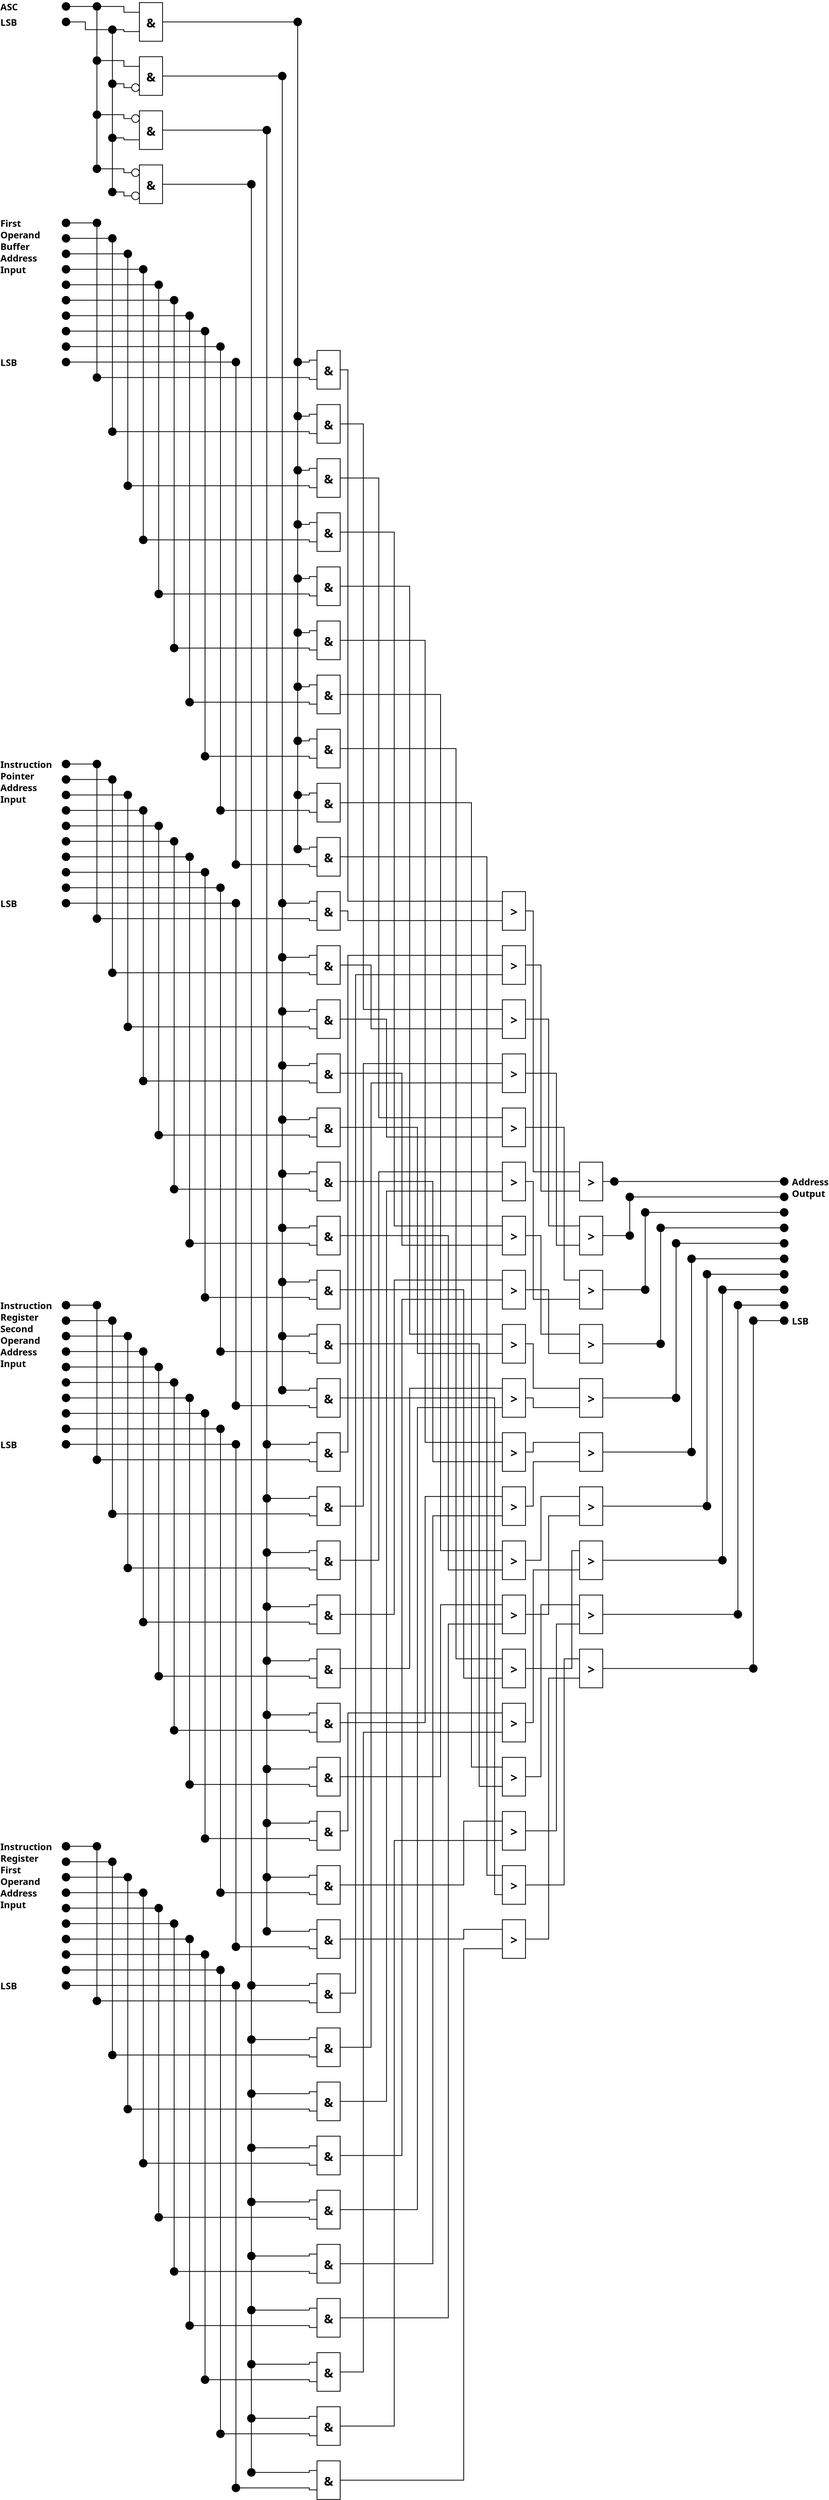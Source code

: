 <?xml version="1.0" encoding="UTF-8"?>
<dia:diagram xmlns:dia="http://www.lysator.liu.se/~alla/dia/">
  <dia:layer name="Background" visible="true">
    <dia:object type="Flowchart - Box" version="0" id="O0">
      <dia:attribute name="obj_pos">
        <dia:point val="25,7"/>
      </dia:attribute>
      <dia:attribute name="obj_bb">
        <dia:rectangle val="24.95,6.95;28.05,12.05"/>
      </dia:attribute>
      <dia:attribute name="elem_corner">
        <dia:point val="25,7"/>
      </dia:attribute>
      <dia:attribute name="elem_width">
        <dia:real val="3"/>
      </dia:attribute>
      <dia:attribute name="elem_height">
        <dia:real val="5"/>
      </dia:attribute>
      <dia:attribute name="show_background">
        <dia:boolean val="true"/>
      </dia:attribute>
      <dia:attribute name="padding">
        <dia:real val="0.5"/>
      </dia:attribute>
      <dia:attribute name="text">
        <dia:composite type="text">
          <dia:attribute name="string">
            <dia:string>#&amp;#</dia:string>
          </dia:attribute>
          <dia:attribute name="font">
            <dia:font family="sans" style="80" name="Helvetica-Bold"/>
          </dia:attribute>
          <dia:attribute name="height">
            <dia:real val="2"/>
          </dia:attribute>
          <dia:attribute name="pos">
            <dia:point val="26.5,9.855"/>
          </dia:attribute>
          <dia:attribute name="color">
            <dia:color val="#000000"/>
          </dia:attribute>
          <dia:attribute name="alignment">
            <dia:enum val="1"/>
          </dia:attribute>
        </dia:composite>
      </dia:attribute>
    </dia:object>
    <dia:object type="Flowchart - Box" version="0" id="O1">
      <dia:attribute name="obj_pos">
        <dia:point val="25,14"/>
      </dia:attribute>
      <dia:attribute name="obj_bb">
        <dia:rectangle val="24.95,13.95;28.05,19.05"/>
      </dia:attribute>
      <dia:attribute name="elem_corner">
        <dia:point val="25,14"/>
      </dia:attribute>
      <dia:attribute name="elem_width">
        <dia:real val="3"/>
      </dia:attribute>
      <dia:attribute name="elem_height">
        <dia:real val="5"/>
      </dia:attribute>
      <dia:attribute name="show_background">
        <dia:boolean val="true"/>
      </dia:attribute>
      <dia:attribute name="padding">
        <dia:real val="0.5"/>
      </dia:attribute>
      <dia:attribute name="text">
        <dia:composite type="text">
          <dia:attribute name="string">
            <dia:string>#&amp;#</dia:string>
          </dia:attribute>
          <dia:attribute name="font">
            <dia:font family="sans" style="80" name="Helvetica-Bold"/>
          </dia:attribute>
          <dia:attribute name="height">
            <dia:real val="2"/>
          </dia:attribute>
          <dia:attribute name="pos">
            <dia:point val="26.5,16.855"/>
          </dia:attribute>
          <dia:attribute name="color">
            <dia:color val="#000000"/>
          </dia:attribute>
          <dia:attribute name="alignment">
            <dia:enum val="1"/>
          </dia:attribute>
        </dia:composite>
      </dia:attribute>
    </dia:object>
    <dia:object type="Flowchart - Box" version="0" id="O2">
      <dia:attribute name="obj_pos">
        <dia:point val="25,21"/>
      </dia:attribute>
      <dia:attribute name="obj_bb">
        <dia:rectangle val="24.95,20.95;28.05,26.05"/>
      </dia:attribute>
      <dia:attribute name="elem_corner">
        <dia:point val="25,21"/>
      </dia:attribute>
      <dia:attribute name="elem_width">
        <dia:real val="3"/>
      </dia:attribute>
      <dia:attribute name="elem_height">
        <dia:real val="5"/>
      </dia:attribute>
      <dia:attribute name="show_background">
        <dia:boolean val="true"/>
      </dia:attribute>
      <dia:attribute name="padding">
        <dia:real val="0.5"/>
      </dia:attribute>
      <dia:attribute name="text">
        <dia:composite type="text">
          <dia:attribute name="string">
            <dia:string>#&amp;#</dia:string>
          </dia:attribute>
          <dia:attribute name="font">
            <dia:font family="sans" style="80" name="Helvetica-Bold"/>
          </dia:attribute>
          <dia:attribute name="height">
            <dia:real val="2"/>
          </dia:attribute>
          <dia:attribute name="pos">
            <dia:point val="26.5,23.855"/>
          </dia:attribute>
          <dia:attribute name="color">
            <dia:color val="#000000"/>
          </dia:attribute>
          <dia:attribute name="alignment">
            <dia:enum val="1"/>
          </dia:attribute>
        </dia:composite>
      </dia:attribute>
    </dia:object>
    <dia:object type="Flowchart - Box" version="0" id="O3">
      <dia:attribute name="obj_pos">
        <dia:point val="25,28"/>
      </dia:attribute>
      <dia:attribute name="obj_bb">
        <dia:rectangle val="24.95,27.95;28.05,33.05"/>
      </dia:attribute>
      <dia:attribute name="elem_corner">
        <dia:point val="25,28"/>
      </dia:attribute>
      <dia:attribute name="elem_width">
        <dia:real val="3"/>
      </dia:attribute>
      <dia:attribute name="elem_height">
        <dia:real val="5"/>
      </dia:attribute>
      <dia:attribute name="show_background">
        <dia:boolean val="true"/>
      </dia:attribute>
      <dia:attribute name="padding">
        <dia:real val="0.5"/>
      </dia:attribute>
      <dia:attribute name="text">
        <dia:composite type="text">
          <dia:attribute name="string">
            <dia:string>#&amp;#</dia:string>
          </dia:attribute>
          <dia:attribute name="font">
            <dia:font family="sans" style="80" name="Helvetica-Bold"/>
          </dia:attribute>
          <dia:attribute name="height">
            <dia:real val="2"/>
          </dia:attribute>
          <dia:attribute name="pos">
            <dia:point val="26.5,30.855"/>
          </dia:attribute>
          <dia:attribute name="color">
            <dia:color val="#000000"/>
          </dia:attribute>
          <dia:attribute name="alignment">
            <dia:enum val="1"/>
          </dia:attribute>
        </dia:composite>
      </dia:attribute>
    </dia:object>
    <dia:object type="Flowchart - Box" version="0" id="O4">
      <dia:attribute name="obj_pos">
        <dia:point val="25,35"/>
      </dia:attribute>
      <dia:attribute name="obj_bb">
        <dia:rectangle val="24.95,34.95;28.05,40.05"/>
      </dia:attribute>
      <dia:attribute name="elem_corner">
        <dia:point val="25,35"/>
      </dia:attribute>
      <dia:attribute name="elem_width">
        <dia:real val="3"/>
      </dia:attribute>
      <dia:attribute name="elem_height">
        <dia:real val="5"/>
      </dia:attribute>
      <dia:attribute name="show_background">
        <dia:boolean val="true"/>
      </dia:attribute>
      <dia:attribute name="padding">
        <dia:real val="0.5"/>
      </dia:attribute>
      <dia:attribute name="text">
        <dia:composite type="text">
          <dia:attribute name="string">
            <dia:string>#&amp;#</dia:string>
          </dia:attribute>
          <dia:attribute name="font">
            <dia:font family="sans" style="80" name="Helvetica-Bold"/>
          </dia:attribute>
          <dia:attribute name="height">
            <dia:real val="2"/>
          </dia:attribute>
          <dia:attribute name="pos">
            <dia:point val="26.5,37.855"/>
          </dia:attribute>
          <dia:attribute name="color">
            <dia:color val="#000000"/>
          </dia:attribute>
          <dia:attribute name="alignment">
            <dia:enum val="1"/>
          </dia:attribute>
        </dia:composite>
      </dia:attribute>
    </dia:object>
    <dia:object type="Flowchart - Box" version="0" id="O5">
      <dia:attribute name="obj_pos">
        <dia:point val="25,42"/>
      </dia:attribute>
      <dia:attribute name="obj_bb">
        <dia:rectangle val="24.95,41.95;28.05,47.05"/>
      </dia:attribute>
      <dia:attribute name="elem_corner">
        <dia:point val="25,42"/>
      </dia:attribute>
      <dia:attribute name="elem_width">
        <dia:real val="3"/>
      </dia:attribute>
      <dia:attribute name="elem_height">
        <dia:real val="5"/>
      </dia:attribute>
      <dia:attribute name="show_background">
        <dia:boolean val="true"/>
      </dia:attribute>
      <dia:attribute name="padding">
        <dia:real val="0.5"/>
      </dia:attribute>
      <dia:attribute name="text">
        <dia:composite type="text">
          <dia:attribute name="string">
            <dia:string>#&amp;#</dia:string>
          </dia:attribute>
          <dia:attribute name="font">
            <dia:font family="sans" style="80" name="Helvetica-Bold"/>
          </dia:attribute>
          <dia:attribute name="height">
            <dia:real val="2"/>
          </dia:attribute>
          <dia:attribute name="pos">
            <dia:point val="26.5,44.855"/>
          </dia:attribute>
          <dia:attribute name="color">
            <dia:color val="#000000"/>
          </dia:attribute>
          <dia:attribute name="alignment">
            <dia:enum val="1"/>
          </dia:attribute>
        </dia:composite>
      </dia:attribute>
    </dia:object>
    <dia:object type="Flowchart - Box" version="0" id="O6">
      <dia:attribute name="obj_pos">
        <dia:point val="25,49"/>
      </dia:attribute>
      <dia:attribute name="obj_bb">
        <dia:rectangle val="24.95,48.95;28.05,54.05"/>
      </dia:attribute>
      <dia:attribute name="elem_corner">
        <dia:point val="25,49"/>
      </dia:attribute>
      <dia:attribute name="elem_width">
        <dia:real val="3"/>
      </dia:attribute>
      <dia:attribute name="elem_height">
        <dia:real val="5"/>
      </dia:attribute>
      <dia:attribute name="show_background">
        <dia:boolean val="true"/>
      </dia:attribute>
      <dia:attribute name="padding">
        <dia:real val="0.5"/>
      </dia:attribute>
      <dia:attribute name="text">
        <dia:composite type="text">
          <dia:attribute name="string">
            <dia:string>#&amp;#</dia:string>
          </dia:attribute>
          <dia:attribute name="font">
            <dia:font family="sans" style="80" name="Helvetica-Bold"/>
          </dia:attribute>
          <dia:attribute name="height">
            <dia:real val="2"/>
          </dia:attribute>
          <dia:attribute name="pos">
            <dia:point val="26.5,51.855"/>
          </dia:attribute>
          <dia:attribute name="color">
            <dia:color val="#000000"/>
          </dia:attribute>
          <dia:attribute name="alignment">
            <dia:enum val="1"/>
          </dia:attribute>
        </dia:composite>
      </dia:attribute>
    </dia:object>
    <dia:object type="Flowchart - Box" version="0" id="O7">
      <dia:attribute name="obj_pos">
        <dia:point val="25,56"/>
      </dia:attribute>
      <dia:attribute name="obj_bb">
        <dia:rectangle val="24.95,55.95;28.05,61.05"/>
      </dia:attribute>
      <dia:attribute name="elem_corner">
        <dia:point val="25,56"/>
      </dia:attribute>
      <dia:attribute name="elem_width">
        <dia:real val="3"/>
      </dia:attribute>
      <dia:attribute name="elem_height">
        <dia:real val="5"/>
      </dia:attribute>
      <dia:attribute name="show_background">
        <dia:boolean val="true"/>
      </dia:attribute>
      <dia:attribute name="padding">
        <dia:real val="0.5"/>
      </dia:attribute>
      <dia:attribute name="text">
        <dia:composite type="text">
          <dia:attribute name="string">
            <dia:string>#&amp;#</dia:string>
          </dia:attribute>
          <dia:attribute name="font">
            <dia:font family="sans" style="80" name="Helvetica-Bold"/>
          </dia:attribute>
          <dia:attribute name="height">
            <dia:real val="2"/>
          </dia:attribute>
          <dia:attribute name="pos">
            <dia:point val="26.5,58.855"/>
          </dia:attribute>
          <dia:attribute name="color">
            <dia:color val="#000000"/>
          </dia:attribute>
          <dia:attribute name="alignment">
            <dia:enum val="1"/>
          </dia:attribute>
        </dia:composite>
      </dia:attribute>
    </dia:object>
    <dia:object type="Flowchart - Box" version="0" id="O8">
      <dia:attribute name="obj_pos">
        <dia:point val="25,-7"/>
      </dia:attribute>
      <dia:attribute name="obj_bb">
        <dia:rectangle val="24.95,-7.05;28.05,-1.95"/>
      </dia:attribute>
      <dia:attribute name="elem_corner">
        <dia:point val="25,-7"/>
      </dia:attribute>
      <dia:attribute name="elem_width">
        <dia:real val="3"/>
      </dia:attribute>
      <dia:attribute name="elem_height">
        <dia:real val="5"/>
      </dia:attribute>
      <dia:attribute name="show_background">
        <dia:boolean val="true"/>
      </dia:attribute>
      <dia:attribute name="padding">
        <dia:real val="0.5"/>
      </dia:attribute>
      <dia:attribute name="text">
        <dia:composite type="text">
          <dia:attribute name="string">
            <dia:string>#&amp;#</dia:string>
          </dia:attribute>
          <dia:attribute name="font">
            <dia:font family="sans" style="80" name="Helvetica-Bold"/>
          </dia:attribute>
          <dia:attribute name="height">
            <dia:real val="2"/>
          </dia:attribute>
          <dia:attribute name="pos">
            <dia:point val="26.5,-4.145"/>
          </dia:attribute>
          <dia:attribute name="color">
            <dia:color val="#000000"/>
          </dia:attribute>
          <dia:attribute name="alignment">
            <dia:enum val="1"/>
          </dia:attribute>
        </dia:composite>
      </dia:attribute>
    </dia:object>
    <dia:object type="Flowchart - Box" version="0" id="O9">
      <dia:attribute name="obj_pos">
        <dia:point val="25,0"/>
      </dia:attribute>
      <dia:attribute name="obj_bb">
        <dia:rectangle val="24.95,-0.05;28.05,5.05"/>
      </dia:attribute>
      <dia:attribute name="elem_corner">
        <dia:point val="25,0"/>
      </dia:attribute>
      <dia:attribute name="elem_width">
        <dia:real val="3"/>
      </dia:attribute>
      <dia:attribute name="elem_height">
        <dia:real val="5"/>
      </dia:attribute>
      <dia:attribute name="show_background">
        <dia:boolean val="true"/>
      </dia:attribute>
      <dia:attribute name="padding">
        <dia:real val="0.5"/>
      </dia:attribute>
      <dia:attribute name="text">
        <dia:composite type="text">
          <dia:attribute name="string">
            <dia:string>#&amp;#</dia:string>
          </dia:attribute>
          <dia:attribute name="font">
            <dia:font family="sans" style="80" name="Helvetica-Bold"/>
          </dia:attribute>
          <dia:attribute name="height">
            <dia:real val="2"/>
          </dia:attribute>
          <dia:attribute name="pos">
            <dia:point val="26.5,2.855"/>
          </dia:attribute>
          <dia:attribute name="color">
            <dia:color val="#000000"/>
          </dia:attribute>
          <dia:attribute name="alignment">
            <dia:enum val="1"/>
          </dia:attribute>
        </dia:composite>
      </dia:attribute>
    </dia:object>
    <dia:object type="Flowchart - Box" version="0" id="O10">
      <dia:attribute name="obj_pos">
        <dia:point val="25,77"/>
      </dia:attribute>
      <dia:attribute name="obj_bb">
        <dia:rectangle val="24.95,76.95;28.05,82.05"/>
      </dia:attribute>
      <dia:attribute name="elem_corner">
        <dia:point val="25,77"/>
      </dia:attribute>
      <dia:attribute name="elem_width">
        <dia:real val="3"/>
      </dia:attribute>
      <dia:attribute name="elem_height">
        <dia:real val="5"/>
      </dia:attribute>
      <dia:attribute name="show_background">
        <dia:boolean val="true"/>
      </dia:attribute>
      <dia:attribute name="padding">
        <dia:real val="0.5"/>
      </dia:attribute>
      <dia:attribute name="text">
        <dia:composite type="text">
          <dia:attribute name="string">
            <dia:string>#&amp;#</dia:string>
          </dia:attribute>
          <dia:attribute name="font">
            <dia:font family="sans" style="80" name="Helvetica-Bold"/>
          </dia:attribute>
          <dia:attribute name="height">
            <dia:real val="2"/>
          </dia:attribute>
          <dia:attribute name="pos">
            <dia:point val="26.5,79.855"/>
          </dia:attribute>
          <dia:attribute name="color">
            <dia:color val="#000000"/>
          </dia:attribute>
          <dia:attribute name="alignment">
            <dia:enum val="1"/>
          </dia:attribute>
        </dia:composite>
      </dia:attribute>
    </dia:object>
    <dia:object type="Flowchart - Box" version="0" id="O11">
      <dia:attribute name="obj_pos">
        <dia:point val="25,84"/>
      </dia:attribute>
      <dia:attribute name="obj_bb">
        <dia:rectangle val="24.95,83.95;28.05,89.05"/>
      </dia:attribute>
      <dia:attribute name="elem_corner">
        <dia:point val="25,84"/>
      </dia:attribute>
      <dia:attribute name="elem_width">
        <dia:real val="3"/>
      </dia:attribute>
      <dia:attribute name="elem_height">
        <dia:real val="5"/>
      </dia:attribute>
      <dia:attribute name="show_background">
        <dia:boolean val="true"/>
      </dia:attribute>
      <dia:attribute name="padding">
        <dia:real val="0.5"/>
      </dia:attribute>
      <dia:attribute name="text">
        <dia:composite type="text">
          <dia:attribute name="string">
            <dia:string>#&amp;#</dia:string>
          </dia:attribute>
          <dia:attribute name="font">
            <dia:font family="sans" style="80" name="Helvetica-Bold"/>
          </dia:attribute>
          <dia:attribute name="height">
            <dia:real val="2"/>
          </dia:attribute>
          <dia:attribute name="pos">
            <dia:point val="26.5,86.855"/>
          </dia:attribute>
          <dia:attribute name="color">
            <dia:color val="#000000"/>
          </dia:attribute>
          <dia:attribute name="alignment">
            <dia:enum val="1"/>
          </dia:attribute>
        </dia:composite>
      </dia:attribute>
    </dia:object>
    <dia:object type="Flowchart - Box" version="0" id="O12">
      <dia:attribute name="obj_pos">
        <dia:point val="25,91"/>
      </dia:attribute>
      <dia:attribute name="obj_bb">
        <dia:rectangle val="24.95,90.95;28.05,96.05"/>
      </dia:attribute>
      <dia:attribute name="elem_corner">
        <dia:point val="25,91"/>
      </dia:attribute>
      <dia:attribute name="elem_width">
        <dia:real val="3"/>
      </dia:attribute>
      <dia:attribute name="elem_height">
        <dia:real val="5"/>
      </dia:attribute>
      <dia:attribute name="show_background">
        <dia:boolean val="true"/>
      </dia:attribute>
      <dia:attribute name="padding">
        <dia:real val="0.5"/>
      </dia:attribute>
      <dia:attribute name="text">
        <dia:composite type="text">
          <dia:attribute name="string">
            <dia:string>#&amp;#</dia:string>
          </dia:attribute>
          <dia:attribute name="font">
            <dia:font family="sans" style="80" name="Helvetica-Bold"/>
          </dia:attribute>
          <dia:attribute name="height">
            <dia:real val="2"/>
          </dia:attribute>
          <dia:attribute name="pos">
            <dia:point val="26.5,93.855"/>
          </dia:attribute>
          <dia:attribute name="color">
            <dia:color val="#000000"/>
          </dia:attribute>
          <dia:attribute name="alignment">
            <dia:enum val="1"/>
          </dia:attribute>
        </dia:composite>
      </dia:attribute>
    </dia:object>
    <dia:object type="Flowchart - Box" version="0" id="O13">
      <dia:attribute name="obj_pos">
        <dia:point val="25,98"/>
      </dia:attribute>
      <dia:attribute name="obj_bb">
        <dia:rectangle val="24.95,97.95;28.05,103.05"/>
      </dia:attribute>
      <dia:attribute name="elem_corner">
        <dia:point val="25,98"/>
      </dia:attribute>
      <dia:attribute name="elem_width">
        <dia:real val="3"/>
      </dia:attribute>
      <dia:attribute name="elem_height">
        <dia:real val="5"/>
      </dia:attribute>
      <dia:attribute name="show_background">
        <dia:boolean val="true"/>
      </dia:attribute>
      <dia:attribute name="padding">
        <dia:real val="0.5"/>
      </dia:attribute>
      <dia:attribute name="text">
        <dia:composite type="text">
          <dia:attribute name="string">
            <dia:string>#&amp;#</dia:string>
          </dia:attribute>
          <dia:attribute name="font">
            <dia:font family="sans" style="80" name="Helvetica-Bold"/>
          </dia:attribute>
          <dia:attribute name="height">
            <dia:real val="2"/>
          </dia:attribute>
          <dia:attribute name="pos">
            <dia:point val="26.5,100.855"/>
          </dia:attribute>
          <dia:attribute name="color">
            <dia:color val="#000000"/>
          </dia:attribute>
          <dia:attribute name="alignment">
            <dia:enum val="1"/>
          </dia:attribute>
        </dia:composite>
      </dia:attribute>
    </dia:object>
    <dia:object type="Flowchart - Box" version="0" id="O14">
      <dia:attribute name="obj_pos">
        <dia:point val="25,105"/>
      </dia:attribute>
      <dia:attribute name="obj_bb">
        <dia:rectangle val="24.95,104.95;28.05,110.05"/>
      </dia:attribute>
      <dia:attribute name="elem_corner">
        <dia:point val="25,105"/>
      </dia:attribute>
      <dia:attribute name="elem_width">
        <dia:real val="3"/>
      </dia:attribute>
      <dia:attribute name="elem_height">
        <dia:real val="5"/>
      </dia:attribute>
      <dia:attribute name="show_background">
        <dia:boolean val="true"/>
      </dia:attribute>
      <dia:attribute name="padding">
        <dia:real val="0.5"/>
      </dia:attribute>
      <dia:attribute name="text">
        <dia:composite type="text">
          <dia:attribute name="string">
            <dia:string>#&amp;#</dia:string>
          </dia:attribute>
          <dia:attribute name="font">
            <dia:font family="sans" style="80" name="Helvetica-Bold"/>
          </dia:attribute>
          <dia:attribute name="height">
            <dia:real val="2"/>
          </dia:attribute>
          <dia:attribute name="pos">
            <dia:point val="26.5,107.855"/>
          </dia:attribute>
          <dia:attribute name="color">
            <dia:color val="#000000"/>
          </dia:attribute>
          <dia:attribute name="alignment">
            <dia:enum val="1"/>
          </dia:attribute>
        </dia:composite>
      </dia:attribute>
    </dia:object>
    <dia:object type="Flowchart - Box" version="0" id="O15">
      <dia:attribute name="obj_pos">
        <dia:point val="25,112"/>
      </dia:attribute>
      <dia:attribute name="obj_bb">
        <dia:rectangle val="24.95,111.95;28.05,117.05"/>
      </dia:attribute>
      <dia:attribute name="elem_corner">
        <dia:point val="25,112"/>
      </dia:attribute>
      <dia:attribute name="elem_width">
        <dia:real val="3"/>
      </dia:attribute>
      <dia:attribute name="elem_height">
        <dia:real val="5"/>
      </dia:attribute>
      <dia:attribute name="show_background">
        <dia:boolean val="true"/>
      </dia:attribute>
      <dia:attribute name="padding">
        <dia:real val="0.5"/>
      </dia:attribute>
      <dia:attribute name="text">
        <dia:composite type="text">
          <dia:attribute name="string">
            <dia:string>#&amp;#</dia:string>
          </dia:attribute>
          <dia:attribute name="font">
            <dia:font family="sans" style="80" name="Helvetica-Bold"/>
          </dia:attribute>
          <dia:attribute name="height">
            <dia:real val="2"/>
          </dia:attribute>
          <dia:attribute name="pos">
            <dia:point val="26.5,114.855"/>
          </dia:attribute>
          <dia:attribute name="color">
            <dia:color val="#000000"/>
          </dia:attribute>
          <dia:attribute name="alignment">
            <dia:enum val="1"/>
          </dia:attribute>
        </dia:composite>
      </dia:attribute>
    </dia:object>
    <dia:object type="Flowchart - Box" version="0" id="O16">
      <dia:attribute name="obj_pos">
        <dia:point val="25,119"/>
      </dia:attribute>
      <dia:attribute name="obj_bb">
        <dia:rectangle val="24.95,118.95;28.05,124.05"/>
      </dia:attribute>
      <dia:attribute name="elem_corner">
        <dia:point val="25,119"/>
      </dia:attribute>
      <dia:attribute name="elem_width">
        <dia:real val="3"/>
      </dia:attribute>
      <dia:attribute name="elem_height">
        <dia:real val="5"/>
      </dia:attribute>
      <dia:attribute name="show_background">
        <dia:boolean val="true"/>
      </dia:attribute>
      <dia:attribute name="padding">
        <dia:real val="0.5"/>
      </dia:attribute>
      <dia:attribute name="text">
        <dia:composite type="text">
          <dia:attribute name="string">
            <dia:string>#&amp;#</dia:string>
          </dia:attribute>
          <dia:attribute name="font">
            <dia:font family="sans" style="80" name="Helvetica-Bold"/>
          </dia:attribute>
          <dia:attribute name="height">
            <dia:real val="2"/>
          </dia:attribute>
          <dia:attribute name="pos">
            <dia:point val="26.5,121.855"/>
          </dia:attribute>
          <dia:attribute name="color">
            <dia:color val="#000000"/>
          </dia:attribute>
          <dia:attribute name="alignment">
            <dia:enum val="1"/>
          </dia:attribute>
        </dia:composite>
      </dia:attribute>
    </dia:object>
    <dia:object type="Flowchart - Box" version="0" id="O17">
      <dia:attribute name="obj_pos">
        <dia:point val="25,126"/>
      </dia:attribute>
      <dia:attribute name="obj_bb">
        <dia:rectangle val="24.95,125.95;28.05,131.05"/>
      </dia:attribute>
      <dia:attribute name="elem_corner">
        <dia:point val="25,126"/>
      </dia:attribute>
      <dia:attribute name="elem_width">
        <dia:real val="3"/>
      </dia:attribute>
      <dia:attribute name="elem_height">
        <dia:real val="5"/>
      </dia:attribute>
      <dia:attribute name="show_background">
        <dia:boolean val="true"/>
      </dia:attribute>
      <dia:attribute name="padding">
        <dia:real val="0.5"/>
      </dia:attribute>
      <dia:attribute name="text">
        <dia:composite type="text">
          <dia:attribute name="string">
            <dia:string>#&amp;#</dia:string>
          </dia:attribute>
          <dia:attribute name="font">
            <dia:font family="sans" style="80" name="Helvetica-Bold"/>
          </dia:attribute>
          <dia:attribute name="height">
            <dia:real val="2"/>
          </dia:attribute>
          <dia:attribute name="pos">
            <dia:point val="26.5,128.855"/>
          </dia:attribute>
          <dia:attribute name="color">
            <dia:color val="#000000"/>
          </dia:attribute>
          <dia:attribute name="alignment">
            <dia:enum val="1"/>
          </dia:attribute>
        </dia:composite>
      </dia:attribute>
    </dia:object>
    <dia:object type="Flowchart - Box" version="0" id="O18">
      <dia:attribute name="obj_pos">
        <dia:point val="25,63"/>
      </dia:attribute>
      <dia:attribute name="obj_bb">
        <dia:rectangle val="24.95,62.95;28.05,68.05"/>
      </dia:attribute>
      <dia:attribute name="elem_corner">
        <dia:point val="25,63"/>
      </dia:attribute>
      <dia:attribute name="elem_width">
        <dia:real val="3"/>
      </dia:attribute>
      <dia:attribute name="elem_height">
        <dia:real val="5"/>
      </dia:attribute>
      <dia:attribute name="show_background">
        <dia:boolean val="true"/>
      </dia:attribute>
      <dia:attribute name="padding">
        <dia:real val="0.5"/>
      </dia:attribute>
      <dia:attribute name="text">
        <dia:composite type="text">
          <dia:attribute name="string">
            <dia:string>#&amp;#</dia:string>
          </dia:attribute>
          <dia:attribute name="font">
            <dia:font family="sans" style="80" name="Helvetica-Bold"/>
          </dia:attribute>
          <dia:attribute name="height">
            <dia:real val="2"/>
          </dia:attribute>
          <dia:attribute name="pos">
            <dia:point val="26.5,65.855"/>
          </dia:attribute>
          <dia:attribute name="color">
            <dia:color val="#000000"/>
          </dia:attribute>
          <dia:attribute name="alignment">
            <dia:enum val="1"/>
          </dia:attribute>
        </dia:composite>
      </dia:attribute>
    </dia:object>
    <dia:object type="Flowchart - Box" version="0" id="O19">
      <dia:attribute name="obj_pos">
        <dia:point val="25,70"/>
      </dia:attribute>
      <dia:attribute name="obj_bb">
        <dia:rectangle val="24.95,69.95;28.05,75.05"/>
      </dia:attribute>
      <dia:attribute name="elem_corner">
        <dia:point val="25,70"/>
      </dia:attribute>
      <dia:attribute name="elem_width">
        <dia:real val="3"/>
      </dia:attribute>
      <dia:attribute name="elem_height">
        <dia:real val="5"/>
      </dia:attribute>
      <dia:attribute name="show_background">
        <dia:boolean val="true"/>
      </dia:attribute>
      <dia:attribute name="padding">
        <dia:real val="0.5"/>
      </dia:attribute>
      <dia:attribute name="text">
        <dia:composite type="text">
          <dia:attribute name="string">
            <dia:string>#&amp;#</dia:string>
          </dia:attribute>
          <dia:attribute name="font">
            <dia:font family="sans" style="80" name="Helvetica-Bold"/>
          </dia:attribute>
          <dia:attribute name="height">
            <dia:real val="2"/>
          </dia:attribute>
          <dia:attribute name="pos">
            <dia:point val="26.5,72.855"/>
          </dia:attribute>
          <dia:attribute name="color">
            <dia:color val="#000000"/>
          </dia:attribute>
          <dia:attribute name="alignment">
            <dia:enum val="1"/>
          </dia:attribute>
        </dia:composite>
      </dia:attribute>
    </dia:object>
    <dia:object type="Flowchart - Box" version="0" id="O20">
      <dia:attribute name="obj_pos">
        <dia:point val="25,147"/>
      </dia:attribute>
      <dia:attribute name="obj_bb">
        <dia:rectangle val="24.95,146.95;28.05,152.05"/>
      </dia:attribute>
      <dia:attribute name="elem_corner">
        <dia:point val="25,147"/>
      </dia:attribute>
      <dia:attribute name="elem_width">
        <dia:real val="3"/>
      </dia:attribute>
      <dia:attribute name="elem_height">
        <dia:real val="5"/>
      </dia:attribute>
      <dia:attribute name="show_background">
        <dia:boolean val="true"/>
      </dia:attribute>
      <dia:attribute name="padding">
        <dia:real val="0.5"/>
      </dia:attribute>
      <dia:attribute name="text">
        <dia:composite type="text">
          <dia:attribute name="string">
            <dia:string>#&amp;#</dia:string>
          </dia:attribute>
          <dia:attribute name="font">
            <dia:font family="sans" style="80" name="Helvetica-Bold"/>
          </dia:attribute>
          <dia:attribute name="height">
            <dia:real val="2"/>
          </dia:attribute>
          <dia:attribute name="pos">
            <dia:point val="26.5,149.855"/>
          </dia:attribute>
          <dia:attribute name="color">
            <dia:color val="#000000"/>
          </dia:attribute>
          <dia:attribute name="alignment">
            <dia:enum val="1"/>
          </dia:attribute>
        </dia:composite>
      </dia:attribute>
    </dia:object>
    <dia:object type="Flowchart - Box" version="0" id="O21">
      <dia:attribute name="obj_pos">
        <dia:point val="25,154"/>
      </dia:attribute>
      <dia:attribute name="obj_bb">
        <dia:rectangle val="24.95,153.95;28.05,159.05"/>
      </dia:attribute>
      <dia:attribute name="elem_corner">
        <dia:point val="25,154"/>
      </dia:attribute>
      <dia:attribute name="elem_width">
        <dia:real val="3"/>
      </dia:attribute>
      <dia:attribute name="elem_height">
        <dia:real val="5"/>
      </dia:attribute>
      <dia:attribute name="show_background">
        <dia:boolean val="true"/>
      </dia:attribute>
      <dia:attribute name="padding">
        <dia:real val="0.5"/>
      </dia:attribute>
      <dia:attribute name="text">
        <dia:composite type="text">
          <dia:attribute name="string">
            <dia:string>#&amp;#</dia:string>
          </dia:attribute>
          <dia:attribute name="font">
            <dia:font family="sans" style="80" name="Helvetica-Bold"/>
          </dia:attribute>
          <dia:attribute name="height">
            <dia:real val="2"/>
          </dia:attribute>
          <dia:attribute name="pos">
            <dia:point val="26.5,156.855"/>
          </dia:attribute>
          <dia:attribute name="color">
            <dia:color val="#000000"/>
          </dia:attribute>
          <dia:attribute name="alignment">
            <dia:enum val="1"/>
          </dia:attribute>
        </dia:composite>
      </dia:attribute>
    </dia:object>
    <dia:object type="Flowchart - Box" version="0" id="O22">
      <dia:attribute name="obj_pos">
        <dia:point val="25,161"/>
      </dia:attribute>
      <dia:attribute name="obj_bb">
        <dia:rectangle val="24.95,160.95;28.05,166.05"/>
      </dia:attribute>
      <dia:attribute name="elem_corner">
        <dia:point val="25,161"/>
      </dia:attribute>
      <dia:attribute name="elem_width">
        <dia:real val="3"/>
      </dia:attribute>
      <dia:attribute name="elem_height">
        <dia:real val="5"/>
      </dia:attribute>
      <dia:attribute name="show_background">
        <dia:boolean val="true"/>
      </dia:attribute>
      <dia:attribute name="padding">
        <dia:real val="0.5"/>
      </dia:attribute>
      <dia:attribute name="text">
        <dia:composite type="text">
          <dia:attribute name="string">
            <dia:string>#&amp;#</dia:string>
          </dia:attribute>
          <dia:attribute name="font">
            <dia:font family="sans" style="80" name="Helvetica-Bold"/>
          </dia:attribute>
          <dia:attribute name="height">
            <dia:real val="2"/>
          </dia:attribute>
          <dia:attribute name="pos">
            <dia:point val="26.5,163.855"/>
          </dia:attribute>
          <dia:attribute name="color">
            <dia:color val="#000000"/>
          </dia:attribute>
          <dia:attribute name="alignment">
            <dia:enum val="1"/>
          </dia:attribute>
        </dia:composite>
      </dia:attribute>
    </dia:object>
    <dia:object type="Flowchart - Box" version="0" id="O23">
      <dia:attribute name="obj_pos">
        <dia:point val="25,168"/>
      </dia:attribute>
      <dia:attribute name="obj_bb">
        <dia:rectangle val="24.95,167.95;28.05,173.05"/>
      </dia:attribute>
      <dia:attribute name="elem_corner">
        <dia:point val="25,168"/>
      </dia:attribute>
      <dia:attribute name="elem_width">
        <dia:real val="3"/>
      </dia:attribute>
      <dia:attribute name="elem_height">
        <dia:real val="5"/>
      </dia:attribute>
      <dia:attribute name="show_background">
        <dia:boolean val="true"/>
      </dia:attribute>
      <dia:attribute name="padding">
        <dia:real val="0.5"/>
      </dia:attribute>
      <dia:attribute name="text">
        <dia:composite type="text">
          <dia:attribute name="string">
            <dia:string>#&amp;#</dia:string>
          </dia:attribute>
          <dia:attribute name="font">
            <dia:font family="sans" style="80" name="Helvetica-Bold"/>
          </dia:attribute>
          <dia:attribute name="height">
            <dia:real val="2"/>
          </dia:attribute>
          <dia:attribute name="pos">
            <dia:point val="26.5,170.855"/>
          </dia:attribute>
          <dia:attribute name="color">
            <dia:color val="#000000"/>
          </dia:attribute>
          <dia:attribute name="alignment">
            <dia:enum val="1"/>
          </dia:attribute>
        </dia:composite>
      </dia:attribute>
    </dia:object>
    <dia:object type="Flowchart - Box" version="0" id="O24">
      <dia:attribute name="obj_pos">
        <dia:point val="25,175"/>
      </dia:attribute>
      <dia:attribute name="obj_bb">
        <dia:rectangle val="24.95,174.95;28.05,180.05"/>
      </dia:attribute>
      <dia:attribute name="elem_corner">
        <dia:point val="25,175"/>
      </dia:attribute>
      <dia:attribute name="elem_width">
        <dia:real val="3"/>
      </dia:attribute>
      <dia:attribute name="elem_height">
        <dia:real val="5"/>
      </dia:attribute>
      <dia:attribute name="show_background">
        <dia:boolean val="true"/>
      </dia:attribute>
      <dia:attribute name="padding">
        <dia:real val="0.5"/>
      </dia:attribute>
      <dia:attribute name="text">
        <dia:composite type="text">
          <dia:attribute name="string">
            <dia:string>#&amp;#</dia:string>
          </dia:attribute>
          <dia:attribute name="font">
            <dia:font family="sans" style="80" name="Helvetica-Bold"/>
          </dia:attribute>
          <dia:attribute name="height">
            <dia:real val="2"/>
          </dia:attribute>
          <dia:attribute name="pos">
            <dia:point val="26.5,177.855"/>
          </dia:attribute>
          <dia:attribute name="color">
            <dia:color val="#000000"/>
          </dia:attribute>
          <dia:attribute name="alignment">
            <dia:enum val="1"/>
          </dia:attribute>
        </dia:composite>
      </dia:attribute>
    </dia:object>
    <dia:object type="Flowchart - Box" version="0" id="O25">
      <dia:attribute name="obj_pos">
        <dia:point val="25,182"/>
      </dia:attribute>
      <dia:attribute name="obj_bb">
        <dia:rectangle val="24.95,181.95;28.05,187.05"/>
      </dia:attribute>
      <dia:attribute name="elem_corner">
        <dia:point val="25,182"/>
      </dia:attribute>
      <dia:attribute name="elem_width">
        <dia:real val="3"/>
      </dia:attribute>
      <dia:attribute name="elem_height">
        <dia:real val="5"/>
      </dia:attribute>
      <dia:attribute name="show_background">
        <dia:boolean val="true"/>
      </dia:attribute>
      <dia:attribute name="padding">
        <dia:real val="0.5"/>
      </dia:attribute>
      <dia:attribute name="text">
        <dia:composite type="text">
          <dia:attribute name="string">
            <dia:string>#&amp;#</dia:string>
          </dia:attribute>
          <dia:attribute name="font">
            <dia:font family="sans" style="80" name="Helvetica-Bold"/>
          </dia:attribute>
          <dia:attribute name="height">
            <dia:real val="2"/>
          </dia:attribute>
          <dia:attribute name="pos">
            <dia:point val="26.5,184.855"/>
          </dia:attribute>
          <dia:attribute name="color">
            <dia:color val="#000000"/>
          </dia:attribute>
          <dia:attribute name="alignment">
            <dia:enum val="1"/>
          </dia:attribute>
        </dia:composite>
      </dia:attribute>
    </dia:object>
    <dia:object type="Flowchart - Box" version="0" id="O26">
      <dia:attribute name="obj_pos">
        <dia:point val="25,189"/>
      </dia:attribute>
      <dia:attribute name="obj_bb">
        <dia:rectangle val="24.95,188.95;28.05,194.05"/>
      </dia:attribute>
      <dia:attribute name="elem_corner">
        <dia:point val="25,189"/>
      </dia:attribute>
      <dia:attribute name="elem_width">
        <dia:real val="3"/>
      </dia:attribute>
      <dia:attribute name="elem_height">
        <dia:real val="5"/>
      </dia:attribute>
      <dia:attribute name="show_background">
        <dia:boolean val="true"/>
      </dia:attribute>
      <dia:attribute name="padding">
        <dia:real val="0.5"/>
      </dia:attribute>
      <dia:attribute name="text">
        <dia:composite type="text">
          <dia:attribute name="string">
            <dia:string>#&amp;#</dia:string>
          </dia:attribute>
          <dia:attribute name="font">
            <dia:font family="sans" style="80" name="Helvetica-Bold"/>
          </dia:attribute>
          <dia:attribute name="height">
            <dia:real val="2"/>
          </dia:attribute>
          <dia:attribute name="pos">
            <dia:point val="26.5,191.855"/>
          </dia:attribute>
          <dia:attribute name="color">
            <dia:color val="#000000"/>
          </dia:attribute>
          <dia:attribute name="alignment">
            <dia:enum val="1"/>
          </dia:attribute>
        </dia:composite>
      </dia:attribute>
    </dia:object>
    <dia:object type="Flowchart - Box" version="0" id="O27">
      <dia:attribute name="obj_pos">
        <dia:point val="25,196"/>
      </dia:attribute>
      <dia:attribute name="obj_bb">
        <dia:rectangle val="24.95,195.95;28.05,201.05"/>
      </dia:attribute>
      <dia:attribute name="elem_corner">
        <dia:point val="25,196"/>
      </dia:attribute>
      <dia:attribute name="elem_width">
        <dia:real val="3"/>
      </dia:attribute>
      <dia:attribute name="elem_height">
        <dia:real val="5"/>
      </dia:attribute>
      <dia:attribute name="show_background">
        <dia:boolean val="true"/>
      </dia:attribute>
      <dia:attribute name="padding">
        <dia:real val="0.5"/>
      </dia:attribute>
      <dia:attribute name="text">
        <dia:composite type="text">
          <dia:attribute name="string">
            <dia:string>#&amp;#</dia:string>
          </dia:attribute>
          <dia:attribute name="font">
            <dia:font family="sans" style="80" name="Helvetica-Bold"/>
          </dia:attribute>
          <dia:attribute name="height">
            <dia:real val="2"/>
          </dia:attribute>
          <dia:attribute name="pos">
            <dia:point val="26.5,198.855"/>
          </dia:attribute>
          <dia:attribute name="color">
            <dia:color val="#000000"/>
          </dia:attribute>
          <dia:attribute name="alignment">
            <dia:enum val="1"/>
          </dia:attribute>
        </dia:composite>
      </dia:attribute>
    </dia:object>
    <dia:object type="Flowchart - Box" version="0" id="O28">
      <dia:attribute name="obj_pos">
        <dia:point val="25,133"/>
      </dia:attribute>
      <dia:attribute name="obj_bb">
        <dia:rectangle val="24.95,132.95;28.05,138.05"/>
      </dia:attribute>
      <dia:attribute name="elem_corner">
        <dia:point val="25,133"/>
      </dia:attribute>
      <dia:attribute name="elem_width">
        <dia:real val="3"/>
      </dia:attribute>
      <dia:attribute name="elem_height">
        <dia:real val="5"/>
      </dia:attribute>
      <dia:attribute name="show_background">
        <dia:boolean val="true"/>
      </dia:attribute>
      <dia:attribute name="padding">
        <dia:real val="0.5"/>
      </dia:attribute>
      <dia:attribute name="text">
        <dia:composite type="text">
          <dia:attribute name="string">
            <dia:string>#&amp;#</dia:string>
          </dia:attribute>
          <dia:attribute name="font">
            <dia:font family="sans" style="80" name="Helvetica-Bold"/>
          </dia:attribute>
          <dia:attribute name="height">
            <dia:real val="2"/>
          </dia:attribute>
          <dia:attribute name="pos">
            <dia:point val="26.5,135.855"/>
          </dia:attribute>
          <dia:attribute name="color">
            <dia:color val="#000000"/>
          </dia:attribute>
          <dia:attribute name="alignment">
            <dia:enum val="1"/>
          </dia:attribute>
        </dia:composite>
      </dia:attribute>
    </dia:object>
    <dia:object type="Flowchart - Box" version="0" id="O29">
      <dia:attribute name="obj_pos">
        <dia:point val="25,140"/>
      </dia:attribute>
      <dia:attribute name="obj_bb">
        <dia:rectangle val="24.95,139.95;28.05,145.05"/>
      </dia:attribute>
      <dia:attribute name="elem_corner">
        <dia:point val="25,140"/>
      </dia:attribute>
      <dia:attribute name="elem_width">
        <dia:real val="3"/>
      </dia:attribute>
      <dia:attribute name="elem_height">
        <dia:real val="5"/>
      </dia:attribute>
      <dia:attribute name="show_background">
        <dia:boolean val="true"/>
      </dia:attribute>
      <dia:attribute name="padding">
        <dia:real val="0.5"/>
      </dia:attribute>
      <dia:attribute name="text">
        <dia:composite type="text">
          <dia:attribute name="string">
            <dia:string>#&amp;#</dia:string>
          </dia:attribute>
          <dia:attribute name="font">
            <dia:font family="sans" style="80" name="Helvetica-Bold"/>
          </dia:attribute>
          <dia:attribute name="height">
            <dia:real val="2"/>
          </dia:attribute>
          <dia:attribute name="pos">
            <dia:point val="26.5,142.855"/>
          </dia:attribute>
          <dia:attribute name="color">
            <dia:color val="#000000"/>
          </dia:attribute>
          <dia:attribute name="alignment">
            <dia:enum val="1"/>
          </dia:attribute>
        </dia:composite>
      </dia:attribute>
    </dia:object>
    <dia:object type="Flowchart - Box" version="0" id="O30">
      <dia:attribute name="obj_pos">
        <dia:point val="25,217"/>
      </dia:attribute>
      <dia:attribute name="obj_bb">
        <dia:rectangle val="24.95,216.95;28.05,222.05"/>
      </dia:attribute>
      <dia:attribute name="elem_corner">
        <dia:point val="25,217"/>
      </dia:attribute>
      <dia:attribute name="elem_width">
        <dia:real val="3"/>
      </dia:attribute>
      <dia:attribute name="elem_height">
        <dia:real val="5"/>
      </dia:attribute>
      <dia:attribute name="show_background">
        <dia:boolean val="true"/>
      </dia:attribute>
      <dia:attribute name="padding">
        <dia:real val="0.5"/>
      </dia:attribute>
      <dia:attribute name="text">
        <dia:composite type="text">
          <dia:attribute name="string">
            <dia:string>#&amp;#</dia:string>
          </dia:attribute>
          <dia:attribute name="font">
            <dia:font family="sans" style="80" name="Helvetica-Bold"/>
          </dia:attribute>
          <dia:attribute name="height">
            <dia:real val="2"/>
          </dia:attribute>
          <dia:attribute name="pos">
            <dia:point val="26.5,219.855"/>
          </dia:attribute>
          <dia:attribute name="color">
            <dia:color val="#000000"/>
          </dia:attribute>
          <dia:attribute name="alignment">
            <dia:enum val="1"/>
          </dia:attribute>
        </dia:composite>
      </dia:attribute>
    </dia:object>
    <dia:object type="Flowchart - Box" version="0" id="O31">
      <dia:attribute name="obj_pos">
        <dia:point val="25,224"/>
      </dia:attribute>
      <dia:attribute name="obj_bb">
        <dia:rectangle val="24.95,223.95;28.05,229.05"/>
      </dia:attribute>
      <dia:attribute name="elem_corner">
        <dia:point val="25,224"/>
      </dia:attribute>
      <dia:attribute name="elem_width">
        <dia:real val="3"/>
      </dia:attribute>
      <dia:attribute name="elem_height">
        <dia:real val="5"/>
      </dia:attribute>
      <dia:attribute name="show_background">
        <dia:boolean val="true"/>
      </dia:attribute>
      <dia:attribute name="padding">
        <dia:real val="0.5"/>
      </dia:attribute>
      <dia:attribute name="text">
        <dia:composite type="text">
          <dia:attribute name="string">
            <dia:string>#&amp;#</dia:string>
          </dia:attribute>
          <dia:attribute name="font">
            <dia:font family="sans" style="80" name="Helvetica-Bold"/>
          </dia:attribute>
          <dia:attribute name="height">
            <dia:real val="2"/>
          </dia:attribute>
          <dia:attribute name="pos">
            <dia:point val="26.5,226.855"/>
          </dia:attribute>
          <dia:attribute name="color">
            <dia:color val="#000000"/>
          </dia:attribute>
          <dia:attribute name="alignment">
            <dia:enum val="1"/>
          </dia:attribute>
        </dia:composite>
      </dia:attribute>
    </dia:object>
    <dia:object type="Flowchart - Box" version="0" id="O32">
      <dia:attribute name="obj_pos">
        <dia:point val="25,231"/>
      </dia:attribute>
      <dia:attribute name="obj_bb">
        <dia:rectangle val="24.95,230.95;28.05,236.05"/>
      </dia:attribute>
      <dia:attribute name="elem_corner">
        <dia:point val="25,231"/>
      </dia:attribute>
      <dia:attribute name="elem_width">
        <dia:real val="3"/>
      </dia:attribute>
      <dia:attribute name="elem_height">
        <dia:real val="5"/>
      </dia:attribute>
      <dia:attribute name="show_background">
        <dia:boolean val="true"/>
      </dia:attribute>
      <dia:attribute name="padding">
        <dia:real val="0.5"/>
      </dia:attribute>
      <dia:attribute name="text">
        <dia:composite type="text">
          <dia:attribute name="string">
            <dia:string>#&amp;#</dia:string>
          </dia:attribute>
          <dia:attribute name="font">
            <dia:font family="sans" style="80" name="Helvetica-Bold"/>
          </dia:attribute>
          <dia:attribute name="height">
            <dia:real val="2"/>
          </dia:attribute>
          <dia:attribute name="pos">
            <dia:point val="26.5,233.855"/>
          </dia:attribute>
          <dia:attribute name="color">
            <dia:color val="#000000"/>
          </dia:attribute>
          <dia:attribute name="alignment">
            <dia:enum val="1"/>
          </dia:attribute>
        </dia:composite>
      </dia:attribute>
    </dia:object>
    <dia:object type="Flowchart - Box" version="0" id="O33">
      <dia:attribute name="obj_pos">
        <dia:point val="25,238"/>
      </dia:attribute>
      <dia:attribute name="obj_bb">
        <dia:rectangle val="24.95,237.95;28.05,243.05"/>
      </dia:attribute>
      <dia:attribute name="elem_corner">
        <dia:point val="25,238"/>
      </dia:attribute>
      <dia:attribute name="elem_width">
        <dia:real val="3"/>
      </dia:attribute>
      <dia:attribute name="elem_height">
        <dia:real val="5"/>
      </dia:attribute>
      <dia:attribute name="show_background">
        <dia:boolean val="true"/>
      </dia:attribute>
      <dia:attribute name="padding">
        <dia:real val="0.5"/>
      </dia:attribute>
      <dia:attribute name="text">
        <dia:composite type="text">
          <dia:attribute name="string">
            <dia:string>#&amp;#</dia:string>
          </dia:attribute>
          <dia:attribute name="font">
            <dia:font family="sans" style="80" name="Helvetica-Bold"/>
          </dia:attribute>
          <dia:attribute name="height">
            <dia:real val="2"/>
          </dia:attribute>
          <dia:attribute name="pos">
            <dia:point val="26.5,240.855"/>
          </dia:attribute>
          <dia:attribute name="color">
            <dia:color val="#000000"/>
          </dia:attribute>
          <dia:attribute name="alignment">
            <dia:enum val="1"/>
          </dia:attribute>
        </dia:composite>
      </dia:attribute>
    </dia:object>
    <dia:object type="Flowchart - Box" version="0" id="O34">
      <dia:attribute name="obj_pos">
        <dia:point val="25,245"/>
      </dia:attribute>
      <dia:attribute name="obj_bb">
        <dia:rectangle val="24.95,244.95;28.05,250.05"/>
      </dia:attribute>
      <dia:attribute name="elem_corner">
        <dia:point val="25,245"/>
      </dia:attribute>
      <dia:attribute name="elem_width">
        <dia:real val="3"/>
      </dia:attribute>
      <dia:attribute name="elem_height">
        <dia:real val="5"/>
      </dia:attribute>
      <dia:attribute name="show_background">
        <dia:boolean val="true"/>
      </dia:attribute>
      <dia:attribute name="padding">
        <dia:real val="0.5"/>
      </dia:attribute>
      <dia:attribute name="text">
        <dia:composite type="text">
          <dia:attribute name="string">
            <dia:string>#&amp;#</dia:string>
          </dia:attribute>
          <dia:attribute name="font">
            <dia:font family="sans" style="80" name="Helvetica-Bold"/>
          </dia:attribute>
          <dia:attribute name="height">
            <dia:real val="2"/>
          </dia:attribute>
          <dia:attribute name="pos">
            <dia:point val="26.5,247.855"/>
          </dia:attribute>
          <dia:attribute name="color">
            <dia:color val="#000000"/>
          </dia:attribute>
          <dia:attribute name="alignment">
            <dia:enum val="1"/>
          </dia:attribute>
        </dia:composite>
      </dia:attribute>
    </dia:object>
    <dia:object type="Flowchart - Box" version="0" id="O35">
      <dia:attribute name="obj_pos">
        <dia:point val="25,252"/>
      </dia:attribute>
      <dia:attribute name="obj_bb">
        <dia:rectangle val="24.95,251.95;28.05,257.05"/>
      </dia:attribute>
      <dia:attribute name="elem_corner">
        <dia:point val="25,252"/>
      </dia:attribute>
      <dia:attribute name="elem_width">
        <dia:real val="3"/>
      </dia:attribute>
      <dia:attribute name="elem_height">
        <dia:real val="5"/>
      </dia:attribute>
      <dia:attribute name="show_background">
        <dia:boolean val="true"/>
      </dia:attribute>
      <dia:attribute name="padding">
        <dia:real val="0.5"/>
      </dia:attribute>
      <dia:attribute name="text">
        <dia:composite type="text">
          <dia:attribute name="string">
            <dia:string>#&amp;#</dia:string>
          </dia:attribute>
          <dia:attribute name="font">
            <dia:font family="sans" style="80" name="Helvetica-Bold"/>
          </dia:attribute>
          <dia:attribute name="height">
            <dia:real val="2"/>
          </dia:attribute>
          <dia:attribute name="pos">
            <dia:point val="26.5,254.855"/>
          </dia:attribute>
          <dia:attribute name="color">
            <dia:color val="#000000"/>
          </dia:attribute>
          <dia:attribute name="alignment">
            <dia:enum val="1"/>
          </dia:attribute>
        </dia:composite>
      </dia:attribute>
    </dia:object>
    <dia:object type="Flowchart - Box" version="0" id="O36">
      <dia:attribute name="obj_pos">
        <dia:point val="25,259"/>
      </dia:attribute>
      <dia:attribute name="obj_bb">
        <dia:rectangle val="24.95,258.95;28.05,264.05"/>
      </dia:attribute>
      <dia:attribute name="elem_corner">
        <dia:point val="25,259"/>
      </dia:attribute>
      <dia:attribute name="elem_width">
        <dia:real val="3"/>
      </dia:attribute>
      <dia:attribute name="elem_height">
        <dia:real val="5"/>
      </dia:attribute>
      <dia:attribute name="show_background">
        <dia:boolean val="true"/>
      </dia:attribute>
      <dia:attribute name="padding">
        <dia:real val="0.5"/>
      </dia:attribute>
      <dia:attribute name="text">
        <dia:composite type="text">
          <dia:attribute name="string">
            <dia:string>#&amp;#</dia:string>
          </dia:attribute>
          <dia:attribute name="font">
            <dia:font family="sans" style="80" name="Helvetica-Bold"/>
          </dia:attribute>
          <dia:attribute name="height">
            <dia:real val="2"/>
          </dia:attribute>
          <dia:attribute name="pos">
            <dia:point val="26.5,261.855"/>
          </dia:attribute>
          <dia:attribute name="color">
            <dia:color val="#000000"/>
          </dia:attribute>
          <dia:attribute name="alignment">
            <dia:enum val="1"/>
          </dia:attribute>
        </dia:composite>
      </dia:attribute>
    </dia:object>
    <dia:object type="Flowchart - Box" version="0" id="O37">
      <dia:attribute name="obj_pos">
        <dia:point val="25,266"/>
      </dia:attribute>
      <dia:attribute name="obj_bb">
        <dia:rectangle val="24.95,265.95;28.05,271.05"/>
      </dia:attribute>
      <dia:attribute name="elem_corner">
        <dia:point val="25,266"/>
      </dia:attribute>
      <dia:attribute name="elem_width">
        <dia:real val="3"/>
      </dia:attribute>
      <dia:attribute name="elem_height">
        <dia:real val="5"/>
      </dia:attribute>
      <dia:attribute name="show_background">
        <dia:boolean val="true"/>
      </dia:attribute>
      <dia:attribute name="padding">
        <dia:real val="0.5"/>
      </dia:attribute>
      <dia:attribute name="text">
        <dia:composite type="text">
          <dia:attribute name="string">
            <dia:string>#&amp;#</dia:string>
          </dia:attribute>
          <dia:attribute name="font">
            <dia:font family="sans" style="80" name="Helvetica-Bold"/>
          </dia:attribute>
          <dia:attribute name="height">
            <dia:real val="2"/>
          </dia:attribute>
          <dia:attribute name="pos">
            <dia:point val="26.5,268.855"/>
          </dia:attribute>
          <dia:attribute name="color">
            <dia:color val="#000000"/>
          </dia:attribute>
          <dia:attribute name="alignment">
            <dia:enum val="1"/>
          </dia:attribute>
        </dia:composite>
      </dia:attribute>
    </dia:object>
    <dia:object type="Flowchart - Box" version="0" id="O38">
      <dia:attribute name="obj_pos">
        <dia:point val="25,203"/>
      </dia:attribute>
      <dia:attribute name="obj_bb">
        <dia:rectangle val="24.95,202.95;28.05,208.05"/>
      </dia:attribute>
      <dia:attribute name="elem_corner">
        <dia:point val="25,203"/>
      </dia:attribute>
      <dia:attribute name="elem_width">
        <dia:real val="3"/>
      </dia:attribute>
      <dia:attribute name="elem_height">
        <dia:real val="5"/>
      </dia:attribute>
      <dia:attribute name="show_background">
        <dia:boolean val="true"/>
      </dia:attribute>
      <dia:attribute name="padding">
        <dia:real val="0.5"/>
      </dia:attribute>
      <dia:attribute name="text">
        <dia:composite type="text">
          <dia:attribute name="string">
            <dia:string>#&amp;#</dia:string>
          </dia:attribute>
          <dia:attribute name="font">
            <dia:font family="sans" style="80" name="Helvetica-Bold"/>
          </dia:attribute>
          <dia:attribute name="height">
            <dia:real val="2"/>
          </dia:attribute>
          <dia:attribute name="pos">
            <dia:point val="26.5,205.855"/>
          </dia:attribute>
          <dia:attribute name="color">
            <dia:color val="#000000"/>
          </dia:attribute>
          <dia:attribute name="alignment">
            <dia:enum val="1"/>
          </dia:attribute>
        </dia:composite>
      </dia:attribute>
    </dia:object>
    <dia:object type="Flowchart - Box" version="0" id="O39">
      <dia:attribute name="obj_pos">
        <dia:point val="25,210"/>
      </dia:attribute>
      <dia:attribute name="obj_bb">
        <dia:rectangle val="24.95,209.95;28.05,215.05"/>
      </dia:attribute>
      <dia:attribute name="elem_corner">
        <dia:point val="25,210"/>
      </dia:attribute>
      <dia:attribute name="elem_width">
        <dia:real val="3"/>
      </dia:attribute>
      <dia:attribute name="elem_height">
        <dia:real val="5"/>
      </dia:attribute>
      <dia:attribute name="show_background">
        <dia:boolean val="true"/>
      </dia:attribute>
      <dia:attribute name="padding">
        <dia:real val="0.5"/>
      </dia:attribute>
      <dia:attribute name="text">
        <dia:composite type="text">
          <dia:attribute name="string">
            <dia:string>#&amp;#</dia:string>
          </dia:attribute>
          <dia:attribute name="font">
            <dia:font family="sans" style="80" name="Helvetica-Bold"/>
          </dia:attribute>
          <dia:attribute name="height">
            <dia:real val="2"/>
          </dia:attribute>
          <dia:attribute name="pos">
            <dia:point val="26.5,212.855"/>
          </dia:attribute>
          <dia:attribute name="color">
            <dia:color val="#000000"/>
          </dia:attribute>
          <dia:attribute name="alignment">
            <dia:enum val="1"/>
          </dia:attribute>
        </dia:composite>
      </dia:attribute>
    </dia:object>
    <dia:object type="Standard - Ellipse" version="0" id="O40">
      <dia:attribute name="obj_pos">
        <dia:point val="22,-6"/>
      </dia:attribute>
      <dia:attribute name="obj_bb">
        <dia:rectangle val="21.95,-6.05;23.05,-4.95"/>
      </dia:attribute>
      <dia:attribute name="elem_corner">
        <dia:point val="22,-6"/>
      </dia:attribute>
      <dia:attribute name="elem_width">
        <dia:real val="1"/>
      </dia:attribute>
      <dia:attribute name="elem_height">
        <dia:real val="1"/>
      </dia:attribute>
      <dia:attribute name="inner_color">
        <dia:color val="#000000"/>
      </dia:attribute>
    </dia:object>
    <dia:object type="Standard - Ellipse" version="0" id="O41">
      <dia:attribute name="obj_pos">
        <dia:point val="22,1"/>
      </dia:attribute>
      <dia:attribute name="obj_bb">
        <dia:rectangle val="21.95,0.95;23.05,2.05"/>
      </dia:attribute>
      <dia:attribute name="elem_corner">
        <dia:point val="22,1"/>
      </dia:attribute>
      <dia:attribute name="elem_width">
        <dia:real val="1"/>
      </dia:attribute>
      <dia:attribute name="elem_height">
        <dia:real val="1"/>
      </dia:attribute>
      <dia:attribute name="inner_color">
        <dia:color val="#000000"/>
      </dia:attribute>
    </dia:object>
    <dia:object type="Standard - Ellipse" version="0" id="O42">
      <dia:attribute name="obj_pos">
        <dia:point val="22,8"/>
      </dia:attribute>
      <dia:attribute name="obj_bb">
        <dia:rectangle val="21.95,7.95;23.05,9.05"/>
      </dia:attribute>
      <dia:attribute name="elem_corner">
        <dia:point val="22,8"/>
      </dia:attribute>
      <dia:attribute name="elem_width">
        <dia:real val="1"/>
      </dia:attribute>
      <dia:attribute name="elem_height">
        <dia:real val="1"/>
      </dia:attribute>
      <dia:attribute name="inner_color">
        <dia:color val="#000000"/>
      </dia:attribute>
    </dia:object>
    <dia:object type="Standard - Ellipse" version="0" id="O43">
      <dia:attribute name="obj_pos">
        <dia:point val="22,15"/>
      </dia:attribute>
      <dia:attribute name="obj_bb">
        <dia:rectangle val="21.95,14.95;23.05,16.05"/>
      </dia:attribute>
      <dia:attribute name="elem_corner">
        <dia:point val="22,15"/>
      </dia:attribute>
      <dia:attribute name="elem_width">
        <dia:real val="1"/>
      </dia:attribute>
      <dia:attribute name="elem_height">
        <dia:real val="1"/>
      </dia:attribute>
      <dia:attribute name="inner_color">
        <dia:color val="#000000"/>
      </dia:attribute>
    </dia:object>
    <dia:object type="Standard - Ellipse" version="0" id="O44">
      <dia:attribute name="obj_pos">
        <dia:point val="22,22"/>
      </dia:attribute>
      <dia:attribute name="obj_bb">
        <dia:rectangle val="21.95,21.95;23.05,23.05"/>
      </dia:attribute>
      <dia:attribute name="elem_corner">
        <dia:point val="22,22"/>
      </dia:attribute>
      <dia:attribute name="elem_width">
        <dia:real val="1"/>
      </dia:attribute>
      <dia:attribute name="elem_height">
        <dia:real val="1"/>
      </dia:attribute>
      <dia:attribute name="inner_color">
        <dia:color val="#000000"/>
      </dia:attribute>
    </dia:object>
    <dia:object type="Standard - Ellipse" version="0" id="O45">
      <dia:attribute name="obj_pos">
        <dia:point val="22,29"/>
      </dia:attribute>
      <dia:attribute name="obj_bb">
        <dia:rectangle val="21.95,28.95;23.05,30.05"/>
      </dia:attribute>
      <dia:attribute name="elem_corner">
        <dia:point val="22,29"/>
      </dia:attribute>
      <dia:attribute name="elem_width">
        <dia:real val="1"/>
      </dia:attribute>
      <dia:attribute name="elem_height">
        <dia:real val="1"/>
      </dia:attribute>
      <dia:attribute name="inner_color">
        <dia:color val="#000000"/>
      </dia:attribute>
    </dia:object>
    <dia:object type="Standard - Ellipse" version="0" id="O46">
      <dia:attribute name="obj_pos">
        <dia:point val="22,36"/>
      </dia:attribute>
      <dia:attribute name="obj_bb">
        <dia:rectangle val="21.95,35.95;23.05,37.05"/>
      </dia:attribute>
      <dia:attribute name="elem_corner">
        <dia:point val="22,36"/>
      </dia:attribute>
      <dia:attribute name="elem_width">
        <dia:real val="1"/>
      </dia:attribute>
      <dia:attribute name="elem_height">
        <dia:real val="1"/>
      </dia:attribute>
      <dia:attribute name="inner_color">
        <dia:color val="#000000"/>
      </dia:attribute>
    </dia:object>
    <dia:object type="Standard - Ellipse" version="0" id="O47">
      <dia:attribute name="obj_pos">
        <dia:point val="22,43"/>
      </dia:attribute>
      <dia:attribute name="obj_bb">
        <dia:rectangle val="21.95,42.95;23.05,44.05"/>
      </dia:attribute>
      <dia:attribute name="elem_corner">
        <dia:point val="22,43"/>
      </dia:attribute>
      <dia:attribute name="elem_width">
        <dia:real val="1"/>
      </dia:attribute>
      <dia:attribute name="elem_height">
        <dia:real val="1"/>
      </dia:attribute>
      <dia:attribute name="inner_color">
        <dia:color val="#000000"/>
      </dia:attribute>
    </dia:object>
    <dia:object type="Standard - Ellipse" version="0" id="O48">
      <dia:attribute name="obj_pos">
        <dia:point val="22,50"/>
      </dia:attribute>
      <dia:attribute name="obj_bb">
        <dia:rectangle val="21.95,49.95;23.05,51.05"/>
      </dia:attribute>
      <dia:attribute name="elem_corner">
        <dia:point val="22,50"/>
      </dia:attribute>
      <dia:attribute name="elem_width">
        <dia:real val="1"/>
      </dia:attribute>
      <dia:attribute name="elem_height">
        <dia:real val="1"/>
      </dia:attribute>
      <dia:attribute name="inner_color">
        <dia:color val="#000000"/>
      </dia:attribute>
    </dia:object>
    <dia:object type="Standard - Ellipse" version="0" id="O49">
      <dia:attribute name="obj_pos">
        <dia:point val="22,57"/>
      </dia:attribute>
      <dia:attribute name="obj_bb">
        <dia:rectangle val="21.95,56.95;23.05,58.05"/>
      </dia:attribute>
      <dia:attribute name="elem_corner">
        <dia:point val="22,57"/>
      </dia:attribute>
      <dia:attribute name="elem_width">
        <dia:real val="1"/>
      </dia:attribute>
      <dia:attribute name="elem_height">
        <dia:real val="1"/>
      </dia:attribute>
      <dia:attribute name="inner_color">
        <dia:color val="#000000"/>
      </dia:attribute>
    </dia:object>
    <dia:object type="Standard - ZigZagLine" version="1" id="O50">
      <dia:attribute name="obj_pos">
        <dia:point val="23.05,57.5"/>
      </dia:attribute>
      <dia:attribute name="obj_bb">
        <dia:rectangle val="23.0,57.2;25.05,57.55"/>
      </dia:attribute>
      <dia:attribute name="orth_points">
        <dia:point val="23.05,57.5"/>
        <dia:point val="24.025,57.5"/>
        <dia:point val="24.025,57.25"/>
        <dia:point val="25,57.25"/>
      </dia:attribute>
      <dia:attribute name="orth_orient">
        <dia:enum val="0"/>
        <dia:enum val="1"/>
        <dia:enum val="0"/>
      </dia:attribute>
      <dia:attribute name="autorouting">
        <dia:boolean val="true"/>
      </dia:attribute>
      <dia:connections>
        <dia:connection handle="0" to="O49" connection="8"/>
        <dia:connection handle="1" to="O7" connection="5"/>
      </dia:connections>
    </dia:object>
    <dia:object type="Standard - ZigZagLine" version="1" id="O51">
      <dia:attribute name="obj_pos">
        <dia:point val="23,50.5"/>
      </dia:attribute>
      <dia:attribute name="obj_bb">
        <dia:rectangle val="22.95,50.2;25.05,50.55"/>
      </dia:attribute>
      <dia:attribute name="orth_points">
        <dia:point val="23,50.5"/>
        <dia:point val="24,50.5"/>
        <dia:point val="24,50.25"/>
        <dia:point val="25,50.25"/>
      </dia:attribute>
      <dia:attribute name="orth_orient">
        <dia:enum val="0"/>
        <dia:enum val="1"/>
        <dia:enum val="0"/>
      </dia:attribute>
      <dia:attribute name="autorouting">
        <dia:boolean val="true"/>
      </dia:attribute>
      <dia:connections>
        <dia:connection handle="0" to="O48" connection="4"/>
        <dia:connection handle="1" to="O6" connection="5"/>
      </dia:connections>
    </dia:object>
    <dia:object type="Standard - ZigZagLine" version="1" id="O52">
      <dia:attribute name="obj_pos">
        <dia:point val="23,43.5"/>
      </dia:attribute>
      <dia:attribute name="obj_bb">
        <dia:rectangle val="22.95,43.2;25.05,43.55"/>
      </dia:attribute>
      <dia:attribute name="orth_points">
        <dia:point val="23,43.5"/>
        <dia:point val="24,43.5"/>
        <dia:point val="24,43.25"/>
        <dia:point val="25,43.25"/>
      </dia:attribute>
      <dia:attribute name="orth_orient">
        <dia:enum val="0"/>
        <dia:enum val="1"/>
        <dia:enum val="0"/>
      </dia:attribute>
      <dia:attribute name="autorouting">
        <dia:boolean val="true"/>
      </dia:attribute>
      <dia:connections>
        <dia:connection handle="0" to="O47" connection="4"/>
        <dia:connection handle="1" to="O5" connection="5"/>
      </dia:connections>
    </dia:object>
    <dia:object type="Standard - ZigZagLine" version="1" id="O53">
      <dia:attribute name="obj_pos">
        <dia:point val="23,36.5"/>
      </dia:attribute>
      <dia:attribute name="obj_bb">
        <dia:rectangle val="22.95,36.2;25.05,36.55"/>
      </dia:attribute>
      <dia:attribute name="orth_points">
        <dia:point val="23,36.5"/>
        <dia:point val="24,36.5"/>
        <dia:point val="24,36.25"/>
        <dia:point val="25,36.25"/>
      </dia:attribute>
      <dia:attribute name="orth_orient">
        <dia:enum val="0"/>
        <dia:enum val="1"/>
        <dia:enum val="0"/>
      </dia:attribute>
      <dia:attribute name="autorouting">
        <dia:boolean val="true"/>
      </dia:attribute>
      <dia:connections>
        <dia:connection handle="0" to="O46" connection="4"/>
        <dia:connection handle="1" to="O4" connection="5"/>
      </dia:connections>
    </dia:object>
    <dia:object type="Standard - ZigZagLine" version="1" id="O54">
      <dia:attribute name="obj_pos">
        <dia:point val="23.05,29.5"/>
      </dia:attribute>
      <dia:attribute name="obj_bb">
        <dia:rectangle val="23.0,29.2;25.05,29.55"/>
      </dia:attribute>
      <dia:attribute name="orth_points">
        <dia:point val="23.05,29.5"/>
        <dia:point val="24.025,29.5"/>
        <dia:point val="24.025,29.25"/>
        <dia:point val="25,29.25"/>
      </dia:attribute>
      <dia:attribute name="orth_orient">
        <dia:enum val="0"/>
        <dia:enum val="1"/>
        <dia:enum val="0"/>
      </dia:attribute>
      <dia:attribute name="autorouting">
        <dia:boolean val="true"/>
      </dia:attribute>
      <dia:connections>
        <dia:connection handle="0" to="O45" connection="8"/>
        <dia:connection handle="1" to="O3" connection="5"/>
      </dia:connections>
    </dia:object>
    <dia:object type="Standard - ZigZagLine" version="1" id="O55">
      <dia:attribute name="obj_pos">
        <dia:point val="23.05,22.5"/>
      </dia:attribute>
      <dia:attribute name="obj_bb">
        <dia:rectangle val="23.0,22.2;25.05,22.55"/>
      </dia:attribute>
      <dia:attribute name="orth_points">
        <dia:point val="23.05,22.5"/>
        <dia:point val="24.025,22.5"/>
        <dia:point val="24.025,22.25"/>
        <dia:point val="25,22.25"/>
      </dia:attribute>
      <dia:attribute name="orth_orient">
        <dia:enum val="0"/>
        <dia:enum val="1"/>
        <dia:enum val="0"/>
      </dia:attribute>
      <dia:attribute name="autorouting">
        <dia:boolean val="true"/>
      </dia:attribute>
      <dia:connections>
        <dia:connection handle="0" to="O44" connection="8"/>
        <dia:connection handle="1" to="O2" connection="5"/>
      </dia:connections>
    </dia:object>
    <dia:object type="Standard - ZigZagLine" version="1" id="O56">
      <dia:attribute name="obj_pos">
        <dia:point val="23.05,15.5"/>
      </dia:attribute>
      <dia:attribute name="obj_bb">
        <dia:rectangle val="23.0,15.2;25.05,15.55"/>
      </dia:attribute>
      <dia:attribute name="orth_points">
        <dia:point val="23.05,15.5"/>
        <dia:point val="24.025,15.5"/>
        <dia:point val="24.025,15.25"/>
        <dia:point val="25,15.25"/>
      </dia:attribute>
      <dia:attribute name="orth_orient">
        <dia:enum val="0"/>
        <dia:enum val="1"/>
        <dia:enum val="0"/>
      </dia:attribute>
      <dia:attribute name="autorouting">
        <dia:boolean val="true"/>
      </dia:attribute>
      <dia:connections>
        <dia:connection handle="0" to="O43" connection="8"/>
        <dia:connection handle="1" to="O1" connection="5"/>
      </dia:connections>
    </dia:object>
    <dia:object type="Standard - ZigZagLine" version="1" id="O57">
      <dia:attribute name="obj_pos">
        <dia:point val="23,8.5"/>
      </dia:attribute>
      <dia:attribute name="obj_bb">
        <dia:rectangle val="22.95,8.2;25.05,8.55"/>
      </dia:attribute>
      <dia:attribute name="orth_points">
        <dia:point val="23,8.5"/>
        <dia:point val="24,8.5"/>
        <dia:point val="24,8.25"/>
        <dia:point val="25,8.25"/>
      </dia:attribute>
      <dia:attribute name="orth_orient">
        <dia:enum val="0"/>
        <dia:enum val="1"/>
        <dia:enum val="0"/>
      </dia:attribute>
      <dia:attribute name="autorouting">
        <dia:boolean val="true"/>
      </dia:attribute>
      <dia:connections>
        <dia:connection handle="0" to="O42" connection="4"/>
        <dia:connection handle="1" to="O0" connection="5"/>
      </dia:connections>
    </dia:object>
    <dia:object type="Standard - ZigZagLine" version="1" id="O58">
      <dia:attribute name="obj_pos">
        <dia:point val="23,1.5"/>
      </dia:attribute>
      <dia:attribute name="obj_bb">
        <dia:rectangle val="22.95,1.2;25.05,1.55"/>
      </dia:attribute>
      <dia:attribute name="orth_points">
        <dia:point val="23,1.5"/>
        <dia:point val="24,1.5"/>
        <dia:point val="24,1.25"/>
        <dia:point val="25,1.25"/>
      </dia:attribute>
      <dia:attribute name="orth_orient">
        <dia:enum val="0"/>
        <dia:enum val="1"/>
        <dia:enum val="0"/>
      </dia:attribute>
      <dia:attribute name="autorouting">
        <dia:boolean val="true"/>
      </dia:attribute>
      <dia:connections>
        <dia:connection handle="0" to="O41" connection="4"/>
        <dia:connection handle="1" to="O9" connection="5"/>
      </dia:connections>
    </dia:object>
    <dia:object type="Standard - ZigZagLine" version="1" id="O59">
      <dia:attribute name="obj_pos">
        <dia:point val="23,-5.5"/>
      </dia:attribute>
      <dia:attribute name="obj_bb">
        <dia:rectangle val="22.95,-5.8;25.05,-5.45"/>
      </dia:attribute>
      <dia:attribute name="orth_points">
        <dia:point val="23,-5.5"/>
        <dia:point val="24,-5.5"/>
        <dia:point val="24,-5.75"/>
        <dia:point val="25,-5.75"/>
      </dia:attribute>
      <dia:attribute name="orth_orient">
        <dia:enum val="0"/>
        <dia:enum val="1"/>
        <dia:enum val="0"/>
      </dia:attribute>
      <dia:attribute name="autorouting">
        <dia:boolean val="true"/>
      </dia:attribute>
      <dia:connections>
        <dia:connection handle="0" to="O40" connection="4"/>
        <dia:connection handle="1" to="O8" connection="5"/>
      </dia:connections>
    </dia:object>
    <dia:object type="Standard - Ellipse" version="0" id="O60">
      <dia:attribute name="obj_pos">
        <dia:point val="20,64"/>
      </dia:attribute>
      <dia:attribute name="obj_bb">
        <dia:rectangle val="19.95,63.95;21.05,65.05"/>
      </dia:attribute>
      <dia:attribute name="elem_corner">
        <dia:point val="20,64"/>
      </dia:attribute>
      <dia:attribute name="elem_width">
        <dia:real val="1"/>
      </dia:attribute>
      <dia:attribute name="elem_height">
        <dia:real val="1"/>
      </dia:attribute>
      <dia:attribute name="inner_color">
        <dia:color val="#000000"/>
      </dia:attribute>
    </dia:object>
    <dia:object type="Standard - Ellipse" version="0" id="O61">
      <dia:attribute name="obj_pos">
        <dia:point val="20,71"/>
      </dia:attribute>
      <dia:attribute name="obj_bb">
        <dia:rectangle val="19.95,70.95;21.05,72.05"/>
      </dia:attribute>
      <dia:attribute name="elem_corner">
        <dia:point val="20,71"/>
      </dia:attribute>
      <dia:attribute name="elem_width">
        <dia:real val="1"/>
      </dia:attribute>
      <dia:attribute name="elem_height">
        <dia:real val="1"/>
      </dia:attribute>
      <dia:attribute name="inner_color">
        <dia:color val="#000000"/>
      </dia:attribute>
    </dia:object>
    <dia:object type="Standard - Ellipse" version="0" id="O62">
      <dia:attribute name="obj_pos">
        <dia:point val="20,78"/>
      </dia:attribute>
      <dia:attribute name="obj_bb">
        <dia:rectangle val="19.95,77.95;21.05,79.05"/>
      </dia:attribute>
      <dia:attribute name="elem_corner">
        <dia:point val="20,78"/>
      </dia:attribute>
      <dia:attribute name="elem_width">
        <dia:real val="1"/>
      </dia:attribute>
      <dia:attribute name="elem_height">
        <dia:real val="1"/>
      </dia:attribute>
      <dia:attribute name="inner_color">
        <dia:color val="#000000"/>
      </dia:attribute>
    </dia:object>
    <dia:object type="Standard - Ellipse" version="0" id="O63">
      <dia:attribute name="obj_pos">
        <dia:point val="20,85"/>
      </dia:attribute>
      <dia:attribute name="obj_bb">
        <dia:rectangle val="19.95,84.95;21.05,86.05"/>
      </dia:attribute>
      <dia:attribute name="elem_corner">
        <dia:point val="20,85"/>
      </dia:attribute>
      <dia:attribute name="elem_width">
        <dia:real val="1"/>
      </dia:attribute>
      <dia:attribute name="elem_height">
        <dia:real val="1"/>
      </dia:attribute>
      <dia:attribute name="inner_color">
        <dia:color val="#000000"/>
      </dia:attribute>
    </dia:object>
    <dia:object type="Standard - Ellipse" version="0" id="O64">
      <dia:attribute name="obj_pos">
        <dia:point val="20,92"/>
      </dia:attribute>
      <dia:attribute name="obj_bb">
        <dia:rectangle val="19.95,91.95;21.05,93.05"/>
      </dia:attribute>
      <dia:attribute name="elem_corner">
        <dia:point val="20,92"/>
      </dia:attribute>
      <dia:attribute name="elem_width">
        <dia:real val="1"/>
      </dia:attribute>
      <dia:attribute name="elem_height">
        <dia:real val="1"/>
      </dia:attribute>
      <dia:attribute name="inner_color">
        <dia:color val="#000000"/>
      </dia:attribute>
    </dia:object>
    <dia:object type="Standard - Ellipse" version="0" id="O65">
      <dia:attribute name="obj_pos">
        <dia:point val="20,99"/>
      </dia:attribute>
      <dia:attribute name="obj_bb">
        <dia:rectangle val="19.95,98.95;21.05,100.05"/>
      </dia:attribute>
      <dia:attribute name="elem_corner">
        <dia:point val="20,99"/>
      </dia:attribute>
      <dia:attribute name="elem_width">
        <dia:real val="1"/>
      </dia:attribute>
      <dia:attribute name="elem_height">
        <dia:real val="1"/>
      </dia:attribute>
      <dia:attribute name="inner_color">
        <dia:color val="#000000"/>
      </dia:attribute>
    </dia:object>
    <dia:object type="Standard - Ellipse" version="0" id="O66">
      <dia:attribute name="obj_pos">
        <dia:point val="20,106"/>
      </dia:attribute>
      <dia:attribute name="obj_bb">
        <dia:rectangle val="19.95,105.95;21.05,107.05"/>
      </dia:attribute>
      <dia:attribute name="elem_corner">
        <dia:point val="20,106"/>
      </dia:attribute>
      <dia:attribute name="elem_width">
        <dia:real val="1"/>
      </dia:attribute>
      <dia:attribute name="elem_height">
        <dia:real val="1"/>
      </dia:attribute>
      <dia:attribute name="inner_color">
        <dia:color val="#000000"/>
      </dia:attribute>
    </dia:object>
    <dia:object type="Standard - Ellipse" version="0" id="O67">
      <dia:attribute name="obj_pos">
        <dia:point val="20,113"/>
      </dia:attribute>
      <dia:attribute name="obj_bb">
        <dia:rectangle val="19.95,112.95;21.05,114.05"/>
      </dia:attribute>
      <dia:attribute name="elem_corner">
        <dia:point val="20,113"/>
      </dia:attribute>
      <dia:attribute name="elem_width">
        <dia:real val="1"/>
      </dia:attribute>
      <dia:attribute name="elem_height">
        <dia:real val="1"/>
      </dia:attribute>
      <dia:attribute name="inner_color">
        <dia:color val="#000000"/>
      </dia:attribute>
    </dia:object>
    <dia:object type="Standard - Ellipse" version="0" id="O68">
      <dia:attribute name="obj_pos">
        <dia:point val="20,120"/>
      </dia:attribute>
      <dia:attribute name="obj_bb">
        <dia:rectangle val="19.95,119.95;21.05,121.05"/>
      </dia:attribute>
      <dia:attribute name="elem_corner">
        <dia:point val="20,120"/>
      </dia:attribute>
      <dia:attribute name="elem_width">
        <dia:real val="1"/>
      </dia:attribute>
      <dia:attribute name="elem_height">
        <dia:real val="1"/>
      </dia:attribute>
      <dia:attribute name="inner_color">
        <dia:color val="#000000"/>
      </dia:attribute>
    </dia:object>
    <dia:object type="Standard - Ellipse" version="0" id="O69">
      <dia:attribute name="obj_pos">
        <dia:point val="20,127"/>
      </dia:attribute>
      <dia:attribute name="obj_bb">
        <dia:rectangle val="19.95,126.95;21.05,128.05"/>
      </dia:attribute>
      <dia:attribute name="elem_corner">
        <dia:point val="20,127"/>
      </dia:attribute>
      <dia:attribute name="elem_width">
        <dia:real val="1"/>
      </dia:attribute>
      <dia:attribute name="elem_height">
        <dia:real val="1"/>
      </dia:attribute>
      <dia:attribute name="inner_color">
        <dia:color val="#000000"/>
      </dia:attribute>
    </dia:object>
    <dia:object type="Standard - Ellipse" version="0" id="O70">
      <dia:attribute name="obj_pos">
        <dia:point val="18,134"/>
      </dia:attribute>
      <dia:attribute name="obj_bb">
        <dia:rectangle val="17.95,133.95;19.05,135.05"/>
      </dia:attribute>
      <dia:attribute name="elem_corner">
        <dia:point val="18,134"/>
      </dia:attribute>
      <dia:attribute name="elem_width">
        <dia:real val="1"/>
      </dia:attribute>
      <dia:attribute name="elem_height">
        <dia:real val="1"/>
      </dia:attribute>
      <dia:attribute name="inner_color">
        <dia:color val="#000000"/>
      </dia:attribute>
    </dia:object>
    <dia:object type="Standard - Ellipse" version="0" id="O71">
      <dia:attribute name="obj_pos">
        <dia:point val="18,141"/>
      </dia:attribute>
      <dia:attribute name="obj_bb">
        <dia:rectangle val="17.95,140.95;19.05,142.05"/>
      </dia:attribute>
      <dia:attribute name="elem_corner">
        <dia:point val="18,141"/>
      </dia:attribute>
      <dia:attribute name="elem_width">
        <dia:real val="1"/>
      </dia:attribute>
      <dia:attribute name="elem_height">
        <dia:real val="1"/>
      </dia:attribute>
      <dia:attribute name="inner_color">
        <dia:color val="#000000"/>
      </dia:attribute>
    </dia:object>
    <dia:object type="Standard - Ellipse" version="0" id="O72">
      <dia:attribute name="obj_pos">
        <dia:point val="18,148"/>
      </dia:attribute>
      <dia:attribute name="obj_bb">
        <dia:rectangle val="17.95,147.95;19.05,149.05"/>
      </dia:attribute>
      <dia:attribute name="elem_corner">
        <dia:point val="18,148"/>
      </dia:attribute>
      <dia:attribute name="elem_width">
        <dia:real val="1"/>
      </dia:attribute>
      <dia:attribute name="elem_height">
        <dia:real val="1"/>
      </dia:attribute>
      <dia:attribute name="inner_color">
        <dia:color val="#000000"/>
      </dia:attribute>
    </dia:object>
    <dia:object type="Standard - Ellipse" version="0" id="O73">
      <dia:attribute name="obj_pos">
        <dia:point val="18,155"/>
      </dia:attribute>
      <dia:attribute name="obj_bb">
        <dia:rectangle val="17.95,154.95;19.05,156.05"/>
      </dia:attribute>
      <dia:attribute name="elem_corner">
        <dia:point val="18,155"/>
      </dia:attribute>
      <dia:attribute name="elem_width">
        <dia:real val="1"/>
      </dia:attribute>
      <dia:attribute name="elem_height">
        <dia:real val="1"/>
      </dia:attribute>
      <dia:attribute name="inner_color">
        <dia:color val="#000000"/>
      </dia:attribute>
    </dia:object>
    <dia:object type="Standard - Ellipse" version="0" id="O74">
      <dia:attribute name="obj_pos">
        <dia:point val="18,162"/>
      </dia:attribute>
      <dia:attribute name="obj_bb">
        <dia:rectangle val="17.95,161.95;19.05,163.05"/>
      </dia:attribute>
      <dia:attribute name="elem_corner">
        <dia:point val="18,162"/>
      </dia:attribute>
      <dia:attribute name="elem_width">
        <dia:real val="1"/>
      </dia:attribute>
      <dia:attribute name="elem_height">
        <dia:real val="1"/>
      </dia:attribute>
      <dia:attribute name="inner_color">
        <dia:color val="#000000"/>
      </dia:attribute>
    </dia:object>
    <dia:object type="Standard - Ellipse" version="0" id="O75">
      <dia:attribute name="obj_pos">
        <dia:point val="18,169"/>
      </dia:attribute>
      <dia:attribute name="obj_bb">
        <dia:rectangle val="17.95,168.95;19.05,170.05"/>
      </dia:attribute>
      <dia:attribute name="elem_corner">
        <dia:point val="18,169"/>
      </dia:attribute>
      <dia:attribute name="elem_width">
        <dia:real val="1"/>
      </dia:attribute>
      <dia:attribute name="elem_height">
        <dia:real val="1"/>
      </dia:attribute>
      <dia:attribute name="inner_color">
        <dia:color val="#000000"/>
      </dia:attribute>
    </dia:object>
    <dia:object type="Standard - Ellipse" version="0" id="O76">
      <dia:attribute name="obj_pos">
        <dia:point val="18,176"/>
      </dia:attribute>
      <dia:attribute name="obj_bb">
        <dia:rectangle val="17.95,175.95;19.05,177.05"/>
      </dia:attribute>
      <dia:attribute name="elem_corner">
        <dia:point val="18,176"/>
      </dia:attribute>
      <dia:attribute name="elem_width">
        <dia:real val="1"/>
      </dia:attribute>
      <dia:attribute name="elem_height">
        <dia:real val="1"/>
      </dia:attribute>
      <dia:attribute name="inner_color">
        <dia:color val="#000000"/>
      </dia:attribute>
    </dia:object>
    <dia:object type="Standard - Ellipse" version="0" id="O77">
      <dia:attribute name="obj_pos">
        <dia:point val="18,183"/>
      </dia:attribute>
      <dia:attribute name="obj_bb">
        <dia:rectangle val="17.95,182.95;19.05,184.05"/>
      </dia:attribute>
      <dia:attribute name="elem_corner">
        <dia:point val="18,183"/>
      </dia:attribute>
      <dia:attribute name="elem_width">
        <dia:real val="1"/>
      </dia:attribute>
      <dia:attribute name="elem_height">
        <dia:real val="1"/>
      </dia:attribute>
      <dia:attribute name="inner_color">
        <dia:color val="#000000"/>
      </dia:attribute>
    </dia:object>
    <dia:object type="Standard - Ellipse" version="0" id="O78">
      <dia:attribute name="obj_pos">
        <dia:point val="18,190"/>
      </dia:attribute>
      <dia:attribute name="obj_bb">
        <dia:rectangle val="17.95,189.95;19.05,191.05"/>
      </dia:attribute>
      <dia:attribute name="elem_corner">
        <dia:point val="18,190"/>
      </dia:attribute>
      <dia:attribute name="elem_width">
        <dia:real val="1"/>
      </dia:attribute>
      <dia:attribute name="elem_height">
        <dia:real val="1"/>
      </dia:attribute>
      <dia:attribute name="inner_color">
        <dia:color val="#000000"/>
      </dia:attribute>
    </dia:object>
    <dia:object type="Standard - Ellipse" version="0" id="O79">
      <dia:attribute name="obj_pos">
        <dia:point val="18,197"/>
      </dia:attribute>
      <dia:attribute name="obj_bb">
        <dia:rectangle val="17.95,196.95;19.05,198.05"/>
      </dia:attribute>
      <dia:attribute name="elem_corner">
        <dia:point val="18,197"/>
      </dia:attribute>
      <dia:attribute name="elem_width">
        <dia:real val="1"/>
      </dia:attribute>
      <dia:attribute name="elem_height">
        <dia:real val="1"/>
      </dia:attribute>
      <dia:attribute name="inner_color">
        <dia:color val="#000000"/>
      </dia:attribute>
    </dia:object>
    <dia:object type="Standard - Ellipse" version="0" id="O80">
      <dia:attribute name="obj_pos">
        <dia:point val="16,204"/>
      </dia:attribute>
      <dia:attribute name="obj_bb">
        <dia:rectangle val="15.95,203.95;17.05,205.05"/>
      </dia:attribute>
      <dia:attribute name="elem_corner">
        <dia:point val="16,204"/>
      </dia:attribute>
      <dia:attribute name="elem_width">
        <dia:real val="1"/>
      </dia:attribute>
      <dia:attribute name="elem_height">
        <dia:real val="1"/>
      </dia:attribute>
      <dia:attribute name="inner_color">
        <dia:color val="#000000"/>
      </dia:attribute>
    </dia:object>
    <dia:object type="Standard - Ellipse" version="0" id="O81">
      <dia:attribute name="obj_pos">
        <dia:point val="16,211"/>
      </dia:attribute>
      <dia:attribute name="obj_bb">
        <dia:rectangle val="15.95,210.95;17.05,212.05"/>
      </dia:attribute>
      <dia:attribute name="elem_corner">
        <dia:point val="16,211"/>
      </dia:attribute>
      <dia:attribute name="elem_width">
        <dia:real val="1"/>
      </dia:attribute>
      <dia:attribute name="elem_height">
        <dia:real val="1"/>
      </dia:attribute>
      <dia:attribute name="inner_color">
        <dia:color val="#000000"/>
      </dia:attribute>
    </dia:object>
    <dia:object type="Standard - Ellipse" version="0" id="O82">
      <dia:attribute name="obj_pos">
        <dia:point val="16,218"/>
      </dia:attribute>
      <dia:attribute name="obj_bb">
        <dia:rectangle val="15.95,217.95;17.05,219.05"/>
      </dia:attribute>
      <dia:attribute name="elem_corner">
        <dia:point val="16,218"/>
      </dia:attribute>
      <dia:attribute name="elem_width">
        <dia:real val="1"/>
      </dia:attribute>
      <dia:attribute name="elem_height">
        <dia:real val="1"/>
      </dia:attribute>
      <dia:attribute name="inner_color">
        <dia:color val="#000000"/>
      </dia:attribute>
    </dia:object>
    <dia:object type="Standard - Ellipse" version="0" id="O83">
      <dia:attribute name="obj_pos">
        <dia:point val="16,225"/>
      </dia:attribute>
      <dia:attribute name="obj_bb">
        <dia:rectangle val="15.95,224.95;17.05,226.05"/>
      </dia:attribute>
      <dia:attribute name="elem_corner">
        <dia:point val="16,225"/>
      </dia:attribute>
      <dia:attribute name="elem_width">
        <dia:real val="1"/>
      </dia:attribute>
      <dia:attribute name="elem_height">
        <dia:real val="1"/>
      </dia:attribute>
      <dia:attribute name="inner_color">
        <dia:color val="#000000"/>
      </dia:attribute>
    </dia:object>
    <dia:object type="Standard - Ellipse" version="0" id="O84">
      <dia:attribute name="obj_pos">
        <dia:point val="16,232"/>
      </dia:attribute>
      <dia:attribute name="obj_bb">
        <dia:rectangle val="15.95,231.95;17.05,233.05"/>
      </dia:attribute>
      <dia:attribute name="elem_corner">
        <dia:point val="16,232"/>
      </dia:attribute>
      <dia:attribute name="elem_width">
        <dia:real val="1"/>
      </dia:attribute>
      <dia:attribute name="elem_height">
        <dia:real val="1"/>
      </dia:attribute>
      <dia:attribute name="inner_color">
        <dia:color val="#000000"/>
      </dia:attribute>
    </dia:object>
    <dia:object type="Standard - Ellipse" version="0" id="O85">
      <dia:attribute name="obj_pos">
        <dia:point val="16,239"/>
      </dia:attribute>
      <dia:attribute name="obj_bb">
        <dia:rectangle val="15.95,238.95;17.05,240.05"/>
      </dia:attribute>
      <dia:attribute name="elem_corner">
        <dia:point val="16,239"/>
      </dia:attribute>
      <dia:attribute name="elem_width">
        <dia:real val="1"/>
      </dia:attribute>
      <dia:attribute name="elem_height">
        <dia:real val="1"/>
      </dia:attribute>
      <dia:attribute name="inner_color">
        <dia:color val="#000000"/>
      </dia:attribute>
    </dia:object>
    <dia:object type="Standard - Ellipse" version="0" id="O86">
      <dia:attribute name="obj_pos">
        <dia:point val="16,246"/>
      </dia:attribute>
      <dia:attribute name="obj_bb">
        <dia:rectangle val="15.95,245.95;17.05,247.05"/>
      </dia:attribute>
      <dia:attribute name="elem_corner">
        <dia:point val="16,246"/>
      </dia:attribute>
      <dia:attribute name="elem_width">
        <dia:real val="1"/>
      </dia:attribute>
      <dia:attribute name="elem_height">
        <dia:real val="1"/>
      </dia:attribute>
      <dia:attribute name="inner_color">
        <dia:color val="#000000"/>
      </dia:attribute>
    </dia:object>
    <dia:object type="Standard - Ellipse" version="0" id="O87">
      <dia:attribute name="obj_pos">
        <dia:point val="16,253"/>
      </dia:attribute>
      <dia:attribute name="obj_bb">
        <dia:rectangle val="15.95,252.95;17.05,254.05"/>
      </dia:attribute>
      <dia:attribute name="elem_corner">
        <dia:point val="16,253"/>
      </dia:attribute>
      <dia:attribute name="elem_width">
        <dia:real val="1"/>
      </dia:attribute>
      <dia:attribute name="elem_height">
        <dia:real val="1"/>
      </dia:attribute>
      <dia:attribute name="inner_color">
        <dia:color val="#000000"/>
      </dia:attribute>
    </dia:object>
    <dia:object type="Standard - Ellipse" version="0" id="O88">
      <dia:attribute name="obj_pos">
        <dia:point val="16,260"/>
      </dia:attribute>
      <dia:attribute name="obj_bb">
        <dia:rectangle val="15.95,259.95;17.05,261.05"/>
      </dia:attribute>
      <dia:attribute name="elem_corner">
        <dia:point val="16,260"/>
      </dia:attribute>
      <dia:attribute name="elem_width">
        <dia:real val="1"/>
      </dia:attribute>
      <dia:attribute name="elem_height">
        <dia:real val="1"/>
      </dia:attribute>
      <dia:attribute name="inner_color">
        <dia:color val="#000000"/>
      </dia:attribute>
    </dia:object>
    <dia:object type="Standard - Ellipse" version="0" id="O89">
      <dia:attribute name="obj_pos">
        <dia:point val="16,267"/>
      </dia:attribute>
      <dia:attribute name="obj_bb">
        <dia:rectangle val="15.95,266.95;17.05,268.05"/>
      </dia:attribute>
      <dia:attribute name="elem_corner">
        <dia:point val="16,267"/>
      </dia:attribute>
      <dia:attribute name="elem_width">
        <dia:real val="1"/>
      </dia:attribute>
      <dia:attribute name="elem_height">
        <dia:real val="1"/>
      </dia:attribute>
      <dia:attribute name="inner_color">
        <dia:color val="#000000"/>
      </dia:attribute>
    </dia:object>
    <dia:object type="Standard - ZigZagLine" version="1" id="O90">
      <dia:attribute name="obj_pos">
        <dia:point val="21,64.5"/>
      </dia:attribute>
      <dia:attribute name="obj_bb">
        <dia:rectangle val="20.95,64.2;25.05,64.55"/>
      </dia:attribute>
      <dia:attribute name="orth_points">
        <dia:point val="21,64.5"/>
        <dia:point val="24,64.5"/>
        <dia:point val="24,64.25"/>
        <dia:point val="25,64.25"/>
      </dia:attribute>
      <dia:attribute name="orth_orient">
        <dia:enum val="0"/>
        <dia:enum val="1"/>
        <dia:enum val="0"/>
      </dia:attribute>
      <dia:attribute name="autorouting">
        <dia:boolean val="false"/>
      </dia:attribute>
      <dia:connections>
        <dia:connection handle="0" to="O60" connection="4"/>
        <dia:connection handle="1" to="O18" connection="5"/>
      </dia:connections>
    </dia:object>
    <dia:object type="Standard - ZigZagLine" version="1" id="O91">
      <dia:attribute name="obj_pos">
        <dia:point val="21,71.5"/>
      </dia:attribute>
      <dia:attribute name="obj_bb">
        <dia:rectangle val="20.95,71.2;25.05,71.55"/>
      </dia:attribute>
      <dia:attribute name="orth_points">
        <dia:point val="21,71.5"/>
        <dia:point val="24,71.5"/>
        <dia:point val="24,71.25"/>
        <dia:point val="25,71.25"/>
      </dia:attribute>
      <dia:attribute name="orth_orient">
        <dia:enum val="0"/>
        <dia:enum val="1"/>
        <dia:enum val="0"/>
      </dia:attribute>
      <dia:attribute name="autorouting">
        <dia:boolean val="false"/>
      </dia:attribute>
      <dia:connections>
        <dia:connection handle="0" to="O61" connection="4"/>
        <dia:connection handle="1" to="O19" connection="5"/>
      </dia:connections>
    </dia:object>
    <dia:object type="Standard - ZigZagLine" version="1" id="O92">
      <dia:attribute name="obj_pos">
        <dia:point val="21,78.5"/>
      </dia:attribute>
      <dia:attribute name="obj_bb">
        <dia:rectangle val="20.95,78.2;25.05,78.55"/>
      </dia:attribute>
      <dia:attribute name="orth_points">
        <dia:point val="21,78.5"/>
        <dia:point val="24,78.5"/>
        <dia:point val="24,78.25"/>
        <dia:point val="25,78.25"/>
      </dia:attribute>
      <dia:attribute name="orth_orient">
        <dia:enum val="0"/>
        <dia:enum val="1"/>
        <dia:enum val="0"/>
      </dia:attribute>
      <dia:attribute name="autorouting">
        <dia:boolean val="false"/>
      </dia:attribute>
      <dia:connections>
        <dia:connection handle="0" to="O62" connection="4"/>
        <dia:connection handle="1" to="O10" connection="5"/>
      </dia:connections>
    </dia:object>
    <dia:object type="Standard - ZigZagLine" version="1" id="O93">
      <dia:attribute name="obj_pos">
        <dia:point val="21,85.5"/>
      </dia:attribute>
      <dia:attribute name="obj_bb">
        <dia:rectangle val="20.95,85.2;25.05,85.55"/>
      </dia:attribute>
      <dia:attribute name="orth_points">
        <dia:point val="21,85.5"/>
        <dia:point val="24,85.5"/>
        <dia:point val="24,85.25"/>
        <dia:point val="25,85.25"/>
      </dia:attribute>
      <dia:attribute name="orth_orient">
        <dia:enum val="0"/>
        <dia:enum val="1"/>
        <dia:enum val="0"/>
      </dia:attribute>
      <dia:attribute name="autorouting">
        <dia:boolean val="false"/>
      </dia:attribute>
      <dia:connections>
        <dia:connection handle="0" to="O63" connection="4"/>
        <dia:connection handle="1" to="O11" connection="5"/>
      </dia:connections>
    </dia:object>
    <dia:object type="Standard - ZigZagLine" version="1" id="O94">
      <dia:attribute name="obj_pos">
        <dia:point val="21,92.5"/>
      </dia:attribute>
      <dia:attribute name="obj_bb">
        <dia:rectangle val="20.95,92.2;25.05,92.55"/>
      </dia:attribute>
      <dia:attribute name="orth_points">
        <dia:point val="21,92.5"/>
        <dia:point val="24,92.5"/>
        <dia:point val="24,92.25"/>
        <dia:point val="25,92.25"/>
      </dia:attribute>
      <dia:attribute name="orth_orient">
        <dia:enum val="0"/>
        <dia:enum val="1"/>
        <dia:enum val="0"/>
      </dia:attribute>
      <dia:attribute name="autorouting">
        <dia:boolean val="false"/>
      </dia:attribute>
      <dia:connections>
        <dia:connection handle="0" to="O64" connection="4"/>
        <dia:connection handle="1" to="O12" connection="5"/>
      </dia:connections>
    </dia:object>
    <dia:object type="Standard - ZigZagLine" version="1" id="O95">
      <dia:attribute name="obj_pos">
        <dia:point val="21,99.5"/>
      </dia:attribute>
      <dia:attribute name="obj_bb">
        <dia:rectangle val="20.95,99.2;25.05,99.55"/>
      </dia:attribute>
      <dia:attribute name="orth_points">
        <dia:point val="21,99.5"/>
        <dia:point val="24,99.5"/>
        <dia:point val="24,99.25"/>
        <dia:point val="25,99.25"/>
      </dia:attribute>
      <dia:attribute name="orth_orient">
        <dia:enum val="0"/>
        <dia:enum val="1"/>
        <dia:enum val="0"/>
      </dia:attribute>
      <dia:attribute name="autorouting">
        <dia:boolean val="false"/>
      </dia:attribute>
      <dia:connections>
        <dia:connection handle="0" to="O65" connection="4"/>
        <dia:connection handle="1" to="O13" connection="5"/>
      </dia:connections>
    </dia:object>
    <dia:object type="Standard - ZigZagLine" version="1" id="O96">
      <dia:attribute name="obj_pos">
        <dia:point val="21,106.5"/>
      </dia:attribute>
      <dia:attribute name="obj_bb">
        <dia:rectangle val="20.95,106.2;25.05,106.55"/>
      </dia:attribute>
      <dia:attribute name="orth_points">
        <dia:point val="21,106.5"/>
        <dia:point val="24,106.5"/>
        <dia:point val="24,106.25"/>
        <dia:point val="25,106.25"/>
      </dia:attribute>
      <dia:attribute name="orth_orient">
        <dia:enum val="0"/>
        <dia:enum val="1"/>
        <dia:enum val="0"/>
      </dia:attribute>
      <dia:attribute name="autorouting">
        <dia:boolean val="false"/>
      </dia:attribute>
      <dia:connections>
        <dia:connection handle="0" to="O66" connection="4"/>
        <dia:connection handle="1" to="O14" connection="5"/>
      </dia:connections>
    </dia:object>
    <dia:object type="Standard - ZigZagLine" version="1" id="O97">
      <dia:attribute name="obj_pos">
        <dia:point val="21,113.5"/>
      </dia:attribute>
      <dia:attribute name="obj_bb">
        <dia:rectangle val="20.95,113.2;25.05,113.55"/>
      </dia:attribute>
      <dia:attribute name="orth_points">
        <dia:point val="21,113.5"/>
        <dia:point val="24,113.5"/>
        <dia:point val="24,113.25"/>
        <dia:point val="25,113.25"/>
      </dia:attribute>
      <dia:attribute name="orth_orient">
        <dia:enum val="0"/>
        <dia:enum val="1"/>
        <dia:enum val="0"/>
      </dia:attribute>
      <dia:attribute name="autorouting">
        <dia:boolean val="false"/>
      </dia:attribute>
      <dia:connections>
        <dia:connection handle="0" to="O67" connection="4"/>
        <dia:connection handle="1" to="O15" connection="5"/>
      </dia:connections>
    </dia:object>
    <dia:object type="Standard - ZigZagLine" version="1" id="O98">
      <dia:attribute name="obj_pos">
        <dia:point val="21,120.5"/>
      </dia:attribute>
      <dia:attribute name="obj_bb">
        <dia:rectangle val="20.95,120.2;25.05,120.55"/>
      </dia:attribute>
      <dia:attribute name="orth_points">
        <dia:point val="21,120.5"/>
        <dia:point val="24,120.5"/>
        <dia:point val="24,120.25"/>
        <dia:point val="25,120.25"/>
      </dia:attribute>
      <dia:attribute name="orth_orient">
        <dia:enum val="0"/>
        <dia:enum val="1"/>
        <dia:enum val="0"/>
      </dia:attribute>
      <dia:attribute name="autorouting">
        <dia:boolean val="false"/>
      </dia:attribute>
      <dia:connections>
        <dia:connection handle="0" to="O68" connection="4"/>
        <dia:connection handle="1" to="O16" connection="5"/>
      </dia:connections>
    </dia:object>
    <dia:object type="Standard - ZigZagLine" version="1" id="O99">
      <dia:attribute name="obj_pos">
        <dia:point val="21,127.5"/>
      </dia:attribute>
      <dia:attribute name="obj_bb">
        <dia:rectangle val="20.95,127.2;25.05,127.55"/>
      </dia:attribute>
      <dia:attribute name="orth_points">
        <dia:point val="21,127.5"/>
        <dia:point val="24,127.5"/>
        <dia:point val="24,127.25"/>
        <dia:point val="25,127.25"/>
      </dia:attribute>
      <dia:attribute name="orth_orient">
        <dia:enum val="0"/>
        <dia:enum val="1"/>
        <dia:enum val="0"/>
      </dia:attribute>
      <dia:attribute name="autorouting">
        <dia:boolean val="false"/>
      </dia:attribute>
      <dia:connections>
        <dia:connection handle="0" to="O69" connection="4"/>
        <dia:connection handle="1" to="O17" connection="5"/>
      </dia:connections>
    </dia:object>
    <dia:object type="Standard - ZigZagLine" version="1" id="O100">
      <dia:attribute name="obj_pos">
        <dia:point val="19.049,134.5"/>
      </dia:attribute>
      <dia:attribute name="obj_bb">
        <dia:rectangle val="18.999,134.2;25.05,134.55"/>
      </dia:attribute>
      <dia:attribute name="orth_points">
        <dia:point val="19.049,134.5"/>
        <dia:point val="24,134.5"/>
        <dia:point val="24,134.25"/>
        <dia:point val="25,134.25"/>
      </dia:attribute>
      <dia:attribute name="orth_orient">
        <dia:enum val="0"/>
        <dia:enum val="1"/>
        <dia:enum val="0"/>
      </dia:attribute>
      <dia:attribute name="autorouting">
        <dia:boolean val="false"/>
      </dia:attribute>
      <dia:connections>
        <dia:connection handle="0" to="O70" connection="8"/>
        <dia:connection handle="1" to="O28" connection="5"/>
      </dia:connections>
    </dia:object>
    <dia:object type="Standard - ZigZagLine" version="1" id="O101">
      <dia:attribute name="obj_pos">
        <dia:point val="19,141.5"/>
      </dia:attribute>
      <dia:attribute name="obj_bb">
        <dia:rectangle val="18.95,141.2;25.05,141.55"/>
      </dia:attribute>
      <dia:attribute name="orth_points">
        <dia:point val="19,141.5"/>
        <dia:point val="24,141.5"/>
        <dia:point val="24,141.25"/>
        <dia:point val="25,141.25"/>
      </dia:attribute>
      <dia:attribute name="orth_orient">
        <dia:enum val="0"/>
        <dia:enum val="1"/>
        <dia:enum val="0"/>
      </dia:attribute>
      <dia:attribute name="autorouting">
        <dia:boolean val="false"/>
      </dia:attribute>
      <dia:connections>
        <dia:connection handle="0" to="O71" connection="4"/>
        <dia:connection handle="1" to="O29" connection="5"/>
      </dia:connections>
    </dia:object>
    <dia:object type="Standard - ZigZagLine" version="1" id="O102">
      <dia:attribute name="obj_pos">
        <dia:point val="19,148.5"/>
      </dia:attribute>
      <dia:attribute name="obj_bb">
        <dia:rectangle val="18.95,148.2;25.05,148.55"/>
      </dia:attribute>
      <dia:attribute name="orth_points">
        <dia:point val="19,148.5"/>
        <dia:point val="24,148.5"/>
        <dia:point val="24,148.25"/>
        <dia:point val="25,148.25"/>
      </dia:attribute>
      <dia:attribute name="orth_orient">
        <dia:enum val="0"/>
        <dia:enum val="1"/>
        <dia:enum val="0"/>
      </dia:attribute>
      <dia:attribute name="autorouting">
        <dia:boolean val="false"/>
      </dia:attribute>
      <dia:connections>
        <dia:connection handle="0" to="O72" connection="4"/>
        <dia:connection handle="1" to="O20" connection="5"/>
      </dia:connections>
    </dia:object>
    <dia:object type="Standard - ZigZagLine" version="1" id="O103">
      <dia:attribute name="obj_pos">
        <dia:point val="19,155.5"/>
      </dia:attribute>
      <dia:attribute name="obj_bb">
        <dia:rectangle val="18.95,155.2;25.05,155.55"/>
      </dia:attribute>
      <dia:attribute name="orth_points">
        <dia:point val="19,155.5"/>
        <dia:point val="24,155.5"/>
        <dia:point val="24,155.25"/>
        <dia:point val="25,155.25"/>
      </dia:attribute>
      <dia:attribute name="orth_orient">
        <dia:enum val="0"/>
        <dia:enum val="1"/>
        <dia:enum val="0"/>
      </dia:attribute>
      <dia:attribute name="autorouting">
        <dia:boolean val="false"/>
      </dia:attribute>
      <dia:connections>
        <dia:connection handle="0" to="O73" connection="4"/>
        <dia:connection handle="1" to="O21" connection="5"/>
      </dia:connections>
    </dia:object>
    <dia:object type="Standard - ZigZagLine" version="1" id="O104">
      <dia:attribute name="obj_pos">
        <dia:point val="19,162.5"/>
      </dia:attribute>
      <dia:attribute name="obj_bb">
        <dia:rectangle val="18.95,162.2;25.05,162.55"/>
      </dia:attribute>
      <dia:attribute name="orth_points">
        <dia:point val="19,162.5"/>
        <dia:point val="24,162.5"/>
        <dia:point val="24,162.25"/>
        <dia:point val="25,162.25"/>
      </dia:attribute>
      <dia:attribute name="orth_orient">
        <dia:enum val="0"/>
        <dia:enum val="1"/>
        <dia:enum val="0"/>
      </dia:attribute>
      <dia:attribute name="autorouting">
        <dia:boolean val="false"/>
      </dia:attribute>
      <dia:connections>
        <dia:connection handle="0" to="O74" connection="4"/>
        <dia:connection handle="1" to="O22" connection="5"/>
      </dia:connections>
    </dia:object>
    <dia:object type="Standard - ZigZagLine" version="1" id="O105">
      <dia:attribute name="obj_pos">
        <dia:point val="19,169.5"/>
      </dia:attribute>
      <dia:attribute name="obj_bb">
        <dia:rectangle val="18.95,169.2;25.05,169.55"/>
      </dia:attribute>
      <dia:attribute name="orth_points">
        <dia:point val="19,169.5"/>
        <dia:point val="24,169.5"/>
        <dia:point val="24,169.25"/>
        <dia:point val="25,169.25"/>
      </dia:attribute>
      <dia:attribute name="orth_orient">
        <dia:enum val="0"/>
        <dia:enum val="1"/>
        <dia:enum val="0"/>
      </dia:attribute>
      <dia:attribute name="autorouting">
        <dia:boolean val="false"/>
      </dia:attribute>
      <dia:connections>
        <dia:connection handle="0" to="O75" connection="4"/>
        <dia:connection handle="1" to="O23" connection="5"/>
      </dia:connections>
    </dia:object>
    <dia:object type="Standard - ZigZagLine" version="1" id="O106">
      <dia:attribute name="obj_pos">
        <dia:point val="19,176.5"/>
      </dia:attribute>
      <dia:attribute name="obj_bb">
        <dia:rectangle val="18.95,176.2;25.05,176.55"/>
      </dia:attribute>
      <dia:attribute name="orth_points">
        <dia:point val="19,176.5"/>
        <dia:point val="24,176.5"/>
        <dia:point val="24,176.25"/>
        <dia:point val="25,176.25"/>
      </dia:attribute>
      <dia:attribute name="orth_orient">
        <dia:enum val="0"/>
        <dia:enum val="1"/>
        <dia:enum val="0"/>
      </dia:attribute>
      <dia:attribute name="autorouting">
        <dia:boolean val="false"/>
      </dia:attribute>
      <dia:connections>
        <dia:connection handle="0" to="O76" connection="4"/>
        <dia:connection handle="1" to="O24" connection="5"/>
      </dia:connections>
    </dia:object>
    <dia:object type="Standard - ZigZagLine" version="1" id="O107">
      <dia:attribute name="obj_pos">
        <dia:point val="19,183.5"/>
      </dia:attribute>
      <dia:attribute name="obj_bb">
        <dia:rectangle val="18.95,183.2;25.05,183.55"/>
      </dia:attribute>
      <dia:attribute name="orth_points">
        <dia:point val="19,183.5"/>
        <dia:point val="24,183.5"/>
        <dia:point val="24,183.25"/>
        <dia:point val="25,183.25"/>
      </dia:attribute>
      <dia:attribute name="orth_orient">
        <dia:enum val="0"/>
        <dia:enum val="1"/>
        <dia:enum val="0"/>
      </dia:attribute>
      <dia:attribute name="autorouting">
        <dia:boolean val="false"/>
      </dia:attribute>
      <dia:connections>
        <dia:connection handle="0" to="O77" connection="4"/>
        <dia:connection handle="1" to="O25" connection="5"/>
      </dia:connections>
    </dia:object>
    <dia:object type="Standard - ZigZagLine" version="1" id="O108">
      <dia:attribute name="obj_pos">
        <dia:point val="19,190.5"/>
      </dia:attribute>
      <dia:attribute name="obj_bb">
        <dia:rectangle val="18.95,190.2;25.05,190.55"/>
      </dia:attribute>
      <dia:attribute name="orth_points">
        <dia:point val="19,190.5"/>
        <dia:point val="24,190.5"/>
        <dia:point val="24,190.25"/>
        <dia:point val="25,190.25"/>
      </dia:attribute>
      <dia:attribute name="orth_orient">
        <dia:enum val="0"/>
        <dia:enum val="1"/>
        <dia:enum val="0"/>
      </dia:attribute>
      <dia:attribute name="autorouting">
        <dia:boolean val="false"/>
      </dia:attribute>
      <dia:connections>
        <dia:connection handle="0" to="O78" connection="4"/>
        <dia:connection handle="1" to="O26" connection="5"/>
      </dia:connections>
    </dia:object>
    <dia:object type="Standard - ZigZagLine" version="1" id="O109">
      <dia:attribute name="obj_pos">
        <dia:point val="17,204.5"/>
      </dia:attribute>
      <dia:attribute name="obj_bb">
        <dia:rectangle val="16.95,204.2;25.05,204.55"/>
      </dia:attribute>
      <dia:attribute name="orth_points">
        <dia:point val="17,204.5"/>
        <dia:point val="24,204.5"/>
        <dia:point val="24,204.25"/>
        <dia:point val="25,204.25"/>
      </dia:attribute>
      <dia:attribute name="orth_orient">
        <dia:enum val="0"/>
        <dia:enum val="1"/>
        <dia:enum val="0"/>
      </dia:attribute>
      <dia:attribute name="autorouting">
        <dia:boolean val="false"/>
      </dia:attribute>
      <dia:connections>
        <dia:connection handle="0" to="O80" connection="4"/>
        <dia:connection handle="1" to="O38" connection="5"/>
      </dia:connections>
    </dia:object>
    <dia:object type="Standard - ZigZagLine" version="1" id="O110">
      <dia:attribute name="obj_pos">
        <dia:point val="19,197.5"/>
      </dia:attribute>
      <dia:attribute name="obj_bb">
        <dia:rectangle val="18.95,197.2;25.05,197.55"/>
      </dia:attribute>
      <dia:attribute name="orth_points">
        <dia:point val="19,197.5"/>
        <dia:point val="24,197.5"/>
        <dia:point val="24,197.25"/>
        <dia:point val="25,197.25"/>
      </dia:attribute>
      <dia:attribute name="orth_orient">
        <dia:enum val="0"/>
        <dia:enum val="1"/>
        <dia:enum val="0"/>
      </dia:attribute>
      <dia:attribute name="autorouting">
        <dia:boolean val="false"/>
      </dia:attribute>
      <dia:connections>
        <dia:connection handle="0" to="O79" connection="4"/>
        <dia:connection handle="1" to="O27" connection="5"/>
      </dia:connections>
    </dia:object>
    <dia:object type="Standard - ZigZagLine" version="1" id="O111">
      <dia:attribute name="obj_pos">
        <dia:point val="17,211.5"/>
      </dia:attribute>
      <dia:attribute name="obj_bb">
        <dia:rectangle val="16.95,211.2;25.05,211.55"/>
      </dia:attribute>
      <dia:attribute name="orth_points">
        <dia:point val="17,211.5"/>
        <dia:point val="24,211.5"/>
        <dia:point val="24,211.25"/>
        <dia:point val="25,211.25"/>
      </dia:attribute>
      <dia:attribute name="orth_orient">
        <dia:enum val="0"/>
        <dia:enum val="1"/>
        <dia:enum val="0"/>
      </dia:attribute>
      <dia:attribute name="autorouting">
        <dia:boolean val="false"/>
      </dia:attribute>
      <dia:connections>
        <dia:connection handle="0" to="O81" connection="4"/>
        <dia:connection handle="1" to="O39" connection="5"/>
      </dia:connections>
    </dia:object>
    <dia:object type="Standard - ZigZagLine" version="1" id="O112">
      <dia:attribute name="obj_pos">
        <dia:point val="17,218.5"/>
      </dia:attribute>
      <dia:attribute name="obj_bb">
        <dia:rectangle val="16.95,218.2;25.05,218.55"/>
      </dia:attribute>
      <dia:attribute name="orth_points">
        <dia:point val="17,218.5"/>
        <dia:point val="24,218.5"/>
        <dia:point val="24,218.25"/>
        <dia:point val="25,218.25"/>
      </dia:attribute>
      <dia:attribute name="orth_orient">
        <dia:enum val="0"/>
        <dia:enum val="1"/>
        <dia:enum val="0"/>
      </dia:attribute>
      <dia:attribute name="autorouting">
        <dia:boolean val="false"/>
      </dia:attribute>
      <dia:connections>
        <dia:connection handle="0" to="O82" connection="4"/>
        <dia:connection handle="1" to="O30" connection="5"/>
      </dia:connections>
    </dia:object>
    <dia:object type="Standard - ZigZagLine" version="1" id="O113">
      <dia:attribute name="obj_pos">
        <dia:point val="17,225.5"/>
      </dia:attribute>
      <dia:attribute name="obj_bb">
        <dia:rectangle val="16.95,225.2;25.05,225.55"/>
      </dia:attribute>
      <dia:attribute name="orth_points">
        <dia:point val="17,225.5"/>
        <dia:point val="24,225.5"/>
        <dia:point val="24,225.25"/>
        <dia:point val="25,225.25"/>
      </dia:attribute>
      <dia:attribute name="orth_orient">
        <dia:enum val="0"/>
        <dia:enum val="1"/>
        <dia:enum val="0"/>
      </dia:attribute>
      <dia:attribute name="autorouting">
        <dia:boolean val="false"/>
      </dia:attribute>
      <dia:connections>
        <dia:connection handle="0" to="O83" connection="4"/>
        <dia:connection handle="1" to="O31" connection="5"/>
      </dia:connections>
    </dia:object>
    <dia:object type="Standard - ZigZagLine" version="1" id="O114">
      <dia:attribute name="obj_pos">
        <dia:point val="17,232.5"/>
      </dia:attribute>
      <dia:attribute name="obj_bb">
        <dia:rectangle val="16.95,232.2;25.05,232.55"/>
      </dia:attribute>
      <dia:attribute name="orth_points">
        <dia:point val="17,232.5"/>
        <dia:point val="24,232.5"/>
        <dia:point val="24,232.25"/>
        <dia:point val="25,232.25"/>
      </dia:attribute>
      <dia:attribute name="orth_orient">
        <dia:enum val="0"/>
        <dia:enum val="1"/>
        <dia:enum val="0"/>
      </dia:attribute>
      <dia:attribute name="autorouting">
        <dia:boolean val="false"/>
      </dia:attribute>
      <dia:connections>
        <dia:connection handle="0" to="O84" connection="4"/>
        <dia:connection handle="1" to="O32" connection="5"/>
      </dia:connections>
    </dia:object>
    <dia:object type="Standard - ZigZagLine" version="1" id="O115">
      <dia:attribute name="obj_pos">
        <dia:point val="17,239.5"/>
      </dia:attribute>
      <dia:attribute name="obj_bb">
        <dia:rectangle val="16.95,239.2;25.05,239.55"/>
      </dia:attribute>
      <dia:attribute name="orth_points">
        <dia:point val="17,239.5"/>
        <dia:point val="24,239.5"/>
        <dia:point val="24,239.25"/>
        <dia:point val="25,239.25"/>
      </dia:attribute>
      <dia:attribute name="orth_orient">
        <dia:enum val="0"/>
        <dia:enum val="1"/>
        <dia:enum val="0"/>
      </dia:attribute>
      <dia:attribute name="autorouting">
        <dia:boolean val="false"/>
      </dia:attribute>
      <dia:connections>
        <dia:connection handle="0" to="O85" connection="4"/>
        <dia:connection handle="1" to="O33" connection="5"/>
      </dia:connections>
    </dia:object>
    <dia:object type="Standard - ZigZagLine" version="1" id="O116">
      <dia:attribute name="obj_pos">
        <dia:point val="17,246.5"/>
      </dia:attribute>
      <dia:attribute name="obj_bb">
        <dia:rectangle val="16.95,246.2;25.05,246.55"/>
      </dia:attribute>
      <dia:attribute name="orth_points">
        <dia:point val="17,246.5"/>
        <dia:point val="24,246.5"/>
        <dia:point val="24,246.25"/>
        <dia:point val="25,246.25"/>
      </dia:attribute>
      <dia:attribute name="orth_orient">
        <dia:enum val="0"/>
        <dia:enum val="1"/>
        <dia:enum val="0"/>
      </dia:attribute>
      <dia:attribute name="autorouting">
        <dia:boolean val="false"/>
      </dia:attribute>
      <dia:connections>
        <dia:connection handle="0" to="O86" connection="4"/>
        <dia:connection handle="1" to="O34" connection="5"/>
      </dia:connections>
    </dia:object>
    <dia:object type="Standard - ZigZagLine" version="1" id="O117">
      <dia:attribute name="obj_pos">
        <dia:point val="17,253.5"/>
      </dia:attribute>
      <dia:attribute name="obj_bb">
        <dia:rectangle val="16.95,253.2;25.05,253.55"/>
      </dia:attribute>
      <dia:attribute name="orth_points">
        <dia:point val="17,253.5"/>
        <dia:point val="24,253.5"/>
        <dia:point val="24,253.25"/>
        <dia:point val="25,253.25"/>
      </dia:attribute>
      <dia:attribute name="orth_orient">
        <dia:enum val="0"/>
        <dia:enum val="1"/>
        <dia:enum val="0"/>
      </dia:attribute>
      <dia:attribute name="autorouting">
        <dia:boolean val="false"/>
      </dia:attribute>
      <dia:connections>
        <dia:connection handle="0" to="O87" connection="4"/>
        <dia:connection handle="1" to="O35" connection="5"/>
      </dia:connections>
    </dia:object>
    <dia:object type="Standard - ZigZagLine" version="1" id="O118">
      <dia:attribute name="obj_pos">
        <dia:point val="17,260.5"/>
      </dia:attribute>
      <dia:attribute name="obj_bb">
        <dia:rectangle val="16.95,260.2;25.05,260.55"/>
      </dia:attribute>
      <dia:attribute name="orth_points">
        <dia:point val="17,260.5"/>
        <dia:point val="24,260.5"/>
        <dia:point val="24,260.25"/>
        <dia:point val="25,260.25"/>
      </dia:attribute>
      <dia:attribute name="orth_orient">
        <dia:enum val="0"/>
        <dia:enum val="1"/>
        <dia:enum val="0"/>
      </dia:attribute>
      <dia:attribute name="autorouting">
        <dia:boolean val="false"/>
      </dia:attribute>
      <dia:connections>
        <dia:connection handle="0" to="O88" connection="4"/>
        <dia:connection handle="1" to="O36" connection="5"/>
      </dia:connections>
    </dia:object>
    <dia:object type="Standard - ZigZagLine" version="1" id="O119">
      <dia:attribute name="obj_pos">
        <dia:point val="17,267.5"/>
      </dia:attribute>
      <dia:attribute name="obj_bb">
        <dia:rectangle val="16.95,267.2;25.05,267.55"/>
      </dia:attribute>
      <dia:attribute name="orth_points">
        <dia:point val="17,267.5"/>
        <dia:point val="24,267.5"/>
        <dia:point val="24,267.25"/>
        <dia:point val="25,267.25"/>
      </dia:attribute>
      <dia:attribute name="orth_orient">
        <dia:enum val="0"/>
        <dia:enum val="1"/>
        <dia:enum val="0"/>
      </dia:attribute>
      <dia:attribute name="autorouting">
        <dia:boolean val="false"/>
      </dia:attribute>
      <dia:connections>
        <dia:connection handle="0" to="O89" connection="4"/>
        <dia:connection handle="1" to="O37" connection="5"/>
      </dia:connections>
    </dia:object>
    <dia:object type="Flowchart - Box" version="0" id="O120">
      <dia:attribute name="obj_pos">
        <dia:point val="49,84"/>
      </dia:attribute>
      <dia:attribute name="obj_bb">
        <dia:rectangle val="48.95,83.95;52.05,89.05"/>
      </dia:attribute>
      <dia:attribute name="elem_corner">
        <dia:point val="49,84"/>
      </dia:attribute>
      <dia:attribute name="elem_width">
        <dia:real val="3"/>
      </dia:attribute>
      <dia:attribute name="elem_height">
        <dia:real val="5"/>
      </dia:attribute>
      <dia:attribute name="show_background">
        <dia:boolean val="true"/>
      </dia:attribute>
      <dia:attribute name="padding">
        <dia:real val="0.5"/>
      </dia:attribute>
      <dia:attribute name="text">
        <dia:composite type="text">
          <dia:attribute name="string">
            <dia:string>#&gt;#</dia:string>
          </dia:attribute>
          <dia:attribute name="font">
            <dia:font family="sans" style="80" name="Helvetica-Bold"/>
          </dia:attribute>
          <dia:attribute name="height">
            <dia:real val="2"/>
          </dia:attribute>
          <dia:attribute name="pos">
            <dia:point val="50.5,86.855"/>
          </dia:attribute>
          <dia:attribute name="color">
            <dia:color val="#000000"/>
          </dia:attribute>
          <dia:attribute name="alignment">
            <dia:enum val="1"/>
          </dia:attribute>
        </dia:composite>
      </dia:attribute>
    </dia:object>
    <dia:object type="Flowchart - Box" version="0" id="O121">
      <dia:attribute name="obj_pos">
        <dia:point val="49,77"/>
      </dia:attribute>
      <dia:attribute name="obj_bb">
        <dia:rectangle val="48.95,76.95;52.05,82.05"/>
      </dia:attribute>
      <dia:attribute name="elem_corner">
        <dia:point val="49,77"/>
      </dia:attribute>
      <dia:attribute name="elem_width">
        <dia:real val="3"/>
      </dia:attribute>
      <dia:attribute name="elem_height">
        <dia:real val="5"/>
      </dia:attribute>
      <dia:attribute name="show_background">
        <dia:boolean val="true"/>
      </dia:attribute>
      <dia:attribute name="padding">
        <dia:real val="0.5"/>
      </dia:attribute>
      <dia:attribute name="text">
        <dia:composite type="text">
          <dia:attribute name="string">
            <dia:string>#&gt;#</dia:string>
          </dia:attribute>
          <dia:attribute name="font">
            <dia:font family="sans" style="80" name="Helvetica-Bold"/>
          </dia:attribute>
          <dia:attribute name="height">
            <dia:real val="2"/>
          </dia:attribute>
          <dia:attribute name="pos">
            <dia:point val="50.5,79.855"/>
          </dia:attribute>
          <dia:attribute name="color">
            <dia:color val="#000000"/>
          </dia:attribute>
          <dia:attribute name="alignment">
            <dia:enum val="1"/>
          </dia:attribute>
        </dia:composite>
      </dia:attribute>
    </dia:object>
    <dia:object type="Flowchart - Box" version="0" id="O122">
      <dia:attribute name="obj_pos">
        <dia:point val="49,70"/>
      </dia:attribute>
      <dia:attribute name="obj_bb">
        <dia:rectangle val="48.95,69.95;52.05,75.05"/>
      </dia:attribute>
      <dia:attribute name="elem_corner">
        <dia:point val="49,70"/>
      </dia:attribute>
      <dia:attribute name="elem_width">
        <dia:real val="3"/>
      </dia:attribute>
      <dia:attribute name="elem_height">
        <dia:real val="5"/>
      </dia:attribute>
      <dia:attribute name="show_background">
        <dia:boolean val="true"/>
      </dia:attribute>
      <dia:attribute name="padding">
        <dia:real val="0.5"/>
      </dia:attribute>
      <dia:attribute name="text">
        <dia:composite type="text">
          <dia:attribute name="string">
            <dia:string>#&gt;#</dia:string>
          </dia:attribute>
          <dia:attribute name="font">
            <dia:font family="sans" style="80" name="Helvetica-Bold"/>
          </dia:attribute>
          <dia:attribute name="height">
            <dia:real val="2"/>
          </dia:attribute>
          <dia:attribute name="pos">
            <dia:point val="50.5,72.855"/>
          </dia:attribute>
          <dia:attribute name="color">
            <dia:color val="#000000"/>
          </dia:attribute>
          <dia:attribute name="alignment">
            <dia:enum val="1"/>
          </dia:attribute>
        </dia:composite>
      </dia:attribute>
    </dia:object>
    <dia:object type="Flowchart - Box" version="0" id="O123">
      <dia:attribute name="obj_pos">
        <dia:point val="49,63"/>
      </dia:attribute>
      <dia:attribute name="obj_bb">
        <dia:rectangle val="48.95,62.95;52.05,68.05"/>
      </dia:attribute>
      <dia:attribute name="elem_corner">
        <dia:point val="49,63"/>
      </dia:attribute>
      <dia:attribute name="elem_width">
        <dia:real val="3"/>
      </dia:attribute>
      <dia:attribute name="elem_height">
        <dia:real val="5"/>
      </dia:attribute>
      <dia:attribute name="show_background">
        <dia:boolean val="true"/>
      </dia:attribute>
      <dia:attribute name="padding">
        <dia:real val="0.5"/>
      </dia:attribute>
      <dia:attribute name="text">
        <dia:composite type="text">
          <dia:attribute name="string">
            <dia:string>#&gt;#</dia:string>
          </dia:attribute>
          <dia:attribute name="font">
            <dia:font family="sans" style="80" name="Helvetica-Bold"/>
          </dia:attribute>
          <dia:attribute name="height">
            <dia:real val="2"/>
          </dia:attribute>
          <dia:attribute name="pos">
            <dia:point val="50.5,65.855"/>
          </dia:attribute>
          <dia:attribute name="color">
            <dia:color val="#000000"/>
          </dia:attribute>
          <dia:attribute name="alignment">
            <dia:enum val="1"/>
          </dia:attribute>
        </dia:composite>
      </dia:attribute>
    </dia:object>
    <dia:object type="Flowchart - Box" version="0" id="O124">
      <dia:attribute name="obj_pos">
        <dia:point val="49,112"/>
      </dia:attribute>
      <dia:attribute name="obj_bb">
        <dia:rectangle val="48.95,111.95;52.05,117.05"/>
      </dia:attribute>
      <dia:attribute name="elem_corner">
        <dia:point val="49,112"/>
      </dia:attribute>
      <dia:attribute name="elem_width">
        <dia:real val="3"/>
      </dia:attribute>
      <dia:attribute name="elem_height">
        <dia:real val="5"/>
      </dia:attribute>
      <dia:attribute name="show_background">
        <dia:boolean val="true"/>
      </dia:attribute>
      <dia:attribute name="padding">
        <dia:real val="0.5"/>
      </dia:attribute>
      <dia:attribute name="text">
        <dia:composite type="text">
          <dia:attribute name="string">
            <dia:string>#&gt;#</dia:string>
          </dia:attribute>
          <dia:attribute name="font">
            <dia:font family="sans" style="80" name="Helvetica-Bold"/>
          </dia:attribute>
          <dia:attribute name="height">
            <dia:real val="2"/>
          </dia:attribute>
          <dia:attribute name="pos">
            <dia:point val="50.5,114.855"/>
          </dia:attribute>
          <dia:attribute name="color">
            <dia:color val="#000000"/>
          </dia:attribute>
          <dia:attribute name="alignment">
            <dia:enum val="1"/>
          </dia:attribute>
        </dia:composite>
      </dia:attribute>
    </dia:object>
    <dia:object type="Flowchart - Box" version="0" id="O125">
      <dia:attribute name="obj_pos">
        <dia:point val="49,105"/>
      </dia:attribute>
      <dia:attribute name="obj_bb">
        <dia:rectangle val="48.95,104.95;52.05,110.05"/>
      </dia:attribute>
      <dia:attribute name="elem_corner">
        <dia:point val="49,105"/>
      </dia:attribute>
      <dia:attribute name="elem_width">
        <dia:real val="3"/>
      </dia:attribute>
      <dia:attribute name="elem_height">
        <dia:real val="5"/>
      </dia:attribute>
      <dia:attribute name="show_background">
        <dia:boolean val="true"/>
      </dia:attribute>
      <dia:attribute name="padding">
        <dia:real val="0.5"/>
      </dia:attribute>
      <dia:attribute name="text">
        <dia:composite type="text">
          <dia:attribute name="string">
            <dia:string>#&gt;#</dia:string>
          </dia:attribute>
          <dia:attribute name="font">
            <dia:font family="sans" style="80" name="Helvetica-Bold"/>
          </dia:attribute>
          <dia:attribute name="height">
            <dia:real val="2"/>
          </dia:attribute>
          <dia:attribute name="pos">
            <dia:point val="50.5,107.855"/>
          </dia:attribute>
          <dia:attribute name="color">
            <dia:color val="#000000"/>
          </dia:attribute>
          <dia:attribute name="alignment">
            <dia:enum val="1"/>
          </dia:attribute>
        </dia:composite>
      </dia:attribute>
    </dia:object>
    <dia:object type="Flowchart - Box" version="0" id="O126">
      <dia:attribute name="obj_pos">
        <dia:point val="49,98"/>
      </dia:attribute>
      <dia:attribute name="obj_bb">
        <dia:rectangle val="48.95,97.95;52.05,103.05"/>
      </dia:attribute>
      <dia:attribute name="elem_corner">
        <dia:point val="49,98"/>
      </dia:attribute>
      <dia:attribute name="elem_width">
        <dia:real val="3"/>
      </dia:attribute>
      <dia:attribute name="elem_height">
        <dia:real val="5"/>
      </dia:attribute>
      <dia:attribute name="show_background">
        <dia:boolean val="true"/>
      </dia:attribute>
      <dia:attribute name="padding">
        <dia:real val="0.5"/>
      </dia:attribute>
      <dia:attribute name="text">
        <dia:composite type="text">
          <dia:attribute name="string">
            <dia:string>#&gt;#</dia:string>
          </dia:attribute>
          <dia:attribute name="font">
            <dia:font family="sans" style="80" name="Helvetica-Bold"/>
          </dia:attribute>
          <dia:attribute name="height">
            <dia:real val="2"/>
          </dia:attribute>
          <dia:attribute name="pos">
            <dia:point val="50.5,100.855"/>
          </dia:attribute>
          <dia:attribute name="color">
            <dia:color val="#000000"/>
          </dia:attribute>
          <dia:attribute name="alignment">
            <dia:enum val="1"/>
          </dia:attribute>
        </dia:composite>
      </dia:attribute>
    </dia:object>
    <dia:object type="Flowchart - Box" version="0" id="O127">
      <dia:attribute name="obj_pos">
        <dia:point val="49,91"/>
      </dia:attribute>
      <dia:attribute name="obj_bb">
        <dia:rectangle val="48.95,90.95;52.05,96.05"/>
      </dia:attribute>
      <dia:attribute name="elem_corner">
        <dia:point val="49,91"/>
      </dia:attribute>
      <dia:attribute name="elem_width">
        <dia:real val="3"/>
      </dia:attribute>
      <dia:attribute name="elem_height">
        <dia:real val="5"/>
      </dia:attribute>
      <dia:attribute name="show_background">
        <dia:boolean val="true"/>
      </dia:attribute>
      <dia:attribute name="padding">
        <dia:real val="0.5"/>
      </dia:attribute>
      <dia:attribute name="text">
        <dia:composite type="text">
          <dia:attribute name="string">
            <dia:string>#&gt;#</dia:string>
          </dia:attribute>
          <dia:attribute name="font">
            <dia:font family="sans" style="80" name="Helvetica-Bold"/>
          </dia:attribute>
          <dia:attribute name="height">
            <dia:real val="2"/>
          </dia:attribute>
          <dia:attribute name="pos">
            <dia:point val="50.5,93.855"/>
          </dia:attribute>
          <dia:attribute name="color">
            <dia:color val="#000000"/>
          </dia:attribute>
          <dia:attribute name="alignment">
            <dia:enum val="1"/>
          </dia:attribute>
        </dia:composite>
      </dia:attribute>
    </dia:object>
    <dia:object type="Flowchart - Box" version="0" id="O128">
      <dia:attribute name="obj_pos">
        <dia:point val="49,126"/>
      </dia:attribute>
      <dia:attribute name="obj_bb">
        <dia:rectangle val="48.95,125.95;52.05,131.05"/>
      </dia:attribute>
      <dia:attribute name="elem_corner">
        <dia:point val="49,126"/>
      </dia:attribute>
      <dia:attribute name="elem_width">
        <dia:real val="3"/>
      </dia:attribute>
      <dia:attribute name="elem_height">
        <dia:real val="5"/>
      </dia:attribute>
      <dia:attribute name="show_background">
        <dia:boolean val="true"/>
      </dia:attribute>
      <dia:attribute name="padding">
        <dia:real val="0.5"/>
      </dia:attribute>
      <dia:attribute name="text">
        <dia:composite type="text">
          <dia:attribute name="string">
            <dia:string>#&gt;#</dia:string>
          </dia:attribute>
          <dia:attribute name="font">
            <dia:font family="sans" style="80" name="Helvetica-Bold"/>
          </dia:attribute>
          <dia:attribute name="height">
            <dia:real val="2"/>
          </dia:attribute>
          <dia:attribute name="pos">
            <dia:point val="50.5,128.855"/>
          </dia:attribute>
          <dia:attribute name="color">
            <dia:color val="#000000"/>
          </dia:attribute>
          <dia:attribute name="alignment">
            <dia:enum val="1"/>
          </dia:attribute>
        </dia:composite>
      </dia:attribute>
    </dia:object>
    <dia:object type="Flowchart - Box" version="0" id="O129">
      <dia:attribute name="obj_pos">
        <dia:point val="49,119"/>
      </dia:attribute>
      <dia:attribute name="obj_bb">
        <dia:rectangle val="48.95,118.95;52.05,124.05"/>
      </dia:attribute>
      <dia:attribute name="elem_corner">
        <dia:point val="49,119"/>
      </dia:attribute>
      <dia:attribute name="elem_width">
        <dia:real val="3"/>
      </dia:attribute>
      <dia:attribute name="elem_height">
        <dia:real val="5"/>
      </dia:attribute>
      <dia:attribute name="show_background">
        <dia:boolean val="true"/>
      </dia:attribute>
      <dia:attribute name="padding">
        <dia:real val="0.5"/>
      </dia:attribute>
      <dia:attribute name="text">
        <dia:composite type="text">
          <dia:attribute name="string">
            <dia:string>#&gt;#</dia:string>
          </dia:attribute>
          <dia:attribute name="font">
            <dia:font family="sans" style="80" name="Helvetica-Bold"/>
          </dia:attribute>
          <dia:attribute name="height">
            <dia:real val="2"/>
          </dia:attribute>
          <dia:attribute name="pos">
            <dia:point val="50.5,121.855"/>
          </dia:attribute>
          <dia:attribute name="color">
            <dia:color val="#000000"/>
          </dia:attribute>
          <dia:attribute name="alignment">
            <dia:enum val="1"/>
          </dia:attribute>
        </dia:composite>
      </dia:attribute>
    </dia:object>
    <dia:object type="Flowchart - Box" version="0" id="O130">
      <dia:attribute name="obj_pos">
        <dia:point val="49,154"/>
      </dia:attribute>
      <dia:attribute name="obj_bb">
        <dia:rectangle val="48.95,153.95;52.05,159.05"/>
      </dia:attribute>
      <dia:attribute name="elem_corner">
        <dia:point val="49,154"/>
      </dia:attribute>
      <dia:attribute name="elem_width">
        <dia:real val="3"/>
      </dia:attribute>
      <dia:attribute name="elem_height">
        <dia:real val="5"/>
      </dia:attribute>
      <dia:attribute name="show_background">
        <dia:boolean val="true"/>
      </dia:attribute>
      <dia:attribute name="padding">
        <dia:real val="0.5"/>
      </dia:attribute>
      <dia:attribute name="text">
        <dia:composite type="text">
          <dia:attribute name="string">
            <dia:string>#&gt;#</dia:string>
          </dia:attribute>
          <dia:attribute name="font">
            <dia:font family="sans" style="80" name="Helvetica-Bold"/>
          </dia:attribute>
          <dia:attribute name="height">
            <dia:real val="2"/>
          </dia:attribute>
          <dia:attribute name="pos">
            <dia:point val="50.5,156.855"/>
          </dia:attribute>
          <dia:attribute name="color">
            <dia:color val="#000000"/>
          </dia:attribute>
          <dia:attribute name="alignment">
            <dia:enum val="1"/>
          </dia:attribute>
        </dia:composite>
      </dia:attribute>
    </dia:object>
    <dia:object type="Flowchart - Box" version="0" id="O131">
      <dia:attribute name="obj_pos">
        <dia:point val="49,147"/>
      </dia:attribute>
      <dia:attribute name="obj_bb">
        <dia:rectangle val="48.95,146.95;52.05,152.05"/>
      </dia:attribute>
      <dia:attribute name="elem_corner">
        <dia:point val="49,147"/>
      </dia:attribute>
      <dia:attribute name="elem_width">
        <dia:real val="3"/>
      </dia:attribute>
      <dia:attribute name="elem_height">
        <dia:real val="5"/>
      </dia:attribute>
      <dia:attribute name="show_background">
        <dia:boolean val="true"/>
      </dia:attribute>
      <dia:attribute name="padding">
        <dia:real val="0.5"/>
      </dia:attribute>
      <dia:attribute name="text">
        <dia:composite type="text">
          <dia:attribute name="string">
            <dia:string>#&gt;#</dia:string>
          </dia:attribute>
          <dia:attribute name="font">
            <dia:font family="sans" style="80" name="Helvetica-Bold"/>
          </dia:attribute>
          <dia:attribute name="height">
            <dia:real val="2"/>
          </dia:attribute>
          <dia:attribute name="pos">
            <dia:point val="50.5,149.855"/>
          </dia:attribute>
          <dia:attribute name="color">
            <dia:color val="#000000"/>
          </dia:attribute>
          <dia:attribute name="alignment">
            <dia:enum val="1"/>
          </dia:attribute>
        </dia:composite>
      </dia:attribute>
    </dia:object>
    <dia:object type="Flowchart - Box" version="0" id="O132">
      <dia:attribute name="obj_pos">
        <dia:point val="49,140"/>
      </dia:attribute>
      <dia:attribute name="obj_bb">
        <dia:rectangle val="48.95,139.95;52.05,145.05"/>
      </dia:attribute>
      <dia:attribute name="elem_corner">
        <dia:point val="49,140"/>
      </dia:attribute>
      <dia:attribute name="elem_width">
        <dia:real val="3"/>
      </dia:attribute>
      <dia:attribute name="elem_height">
        <dia:real val="5"/>
      </dia:attribute>
      <dia:attribute name="show_background">
        <dia:boolean val="true"/>
      </dia:attribute>
      <dia:attribute name="padding">
        <dia:real val="0.5"/>
      </dia:attribute>
      <dia:attribute name="text">
        <dia:composite type="text">
          <dia:attribute name="string">
            <dia:string>#&gt;#</dia:string>
          </dia:attribute>
          <dia:attribute name="font">
            <dia:font family="sans" style="80" name="Helvetica-Bold"/>
          </dia:attribute>
          <dia:attribute name="height">
            <dia:real val="2"/>
          </dia:attribute>
          <dia:attribute name="pos">
            <dia:point val="50.5,142.855"/>
          </dia:attribute>
          <dia:attribute name="color">
            <dia:color val="#000000"/>
          </dia:attribute>
          <dia:attribute name="alignment">
            <dia:enum val="1"/>
          </dia:attribute>
        </dia:composite>
      </dia:attribute>
    </dia:object>
    <dia:object type="Flowchart - Box" version="0" id="O133">
      <dia:attribute name="obj_pos">
        <dia:point val="49,133"/>
      </dia:attribute>
      <dia:attribute name="obj_bb">
        <dia:rectangle val="48.95,132.95;52.05,138.05"/>
      </dia:attribute>
      <dia:attribute name="elem_corner">
        <dia:point val="49,133"/>
      </dia:attribute>
      <dia:attribute name="elem_width">
        <dia:real val="3"/>
      </dia:attribute>
      <dia:attribute name="elem_height">
        <dia:real val="5"/>
      </dia:attribute>
      <dia:attribute name="show_background">
        <dia:boolean val="true"/>
      </dia:attribute>
      <dia:attribute name="padding">
        <dia:real val="0.5"/>
      </dia:attribute>
      <dia:attribute name="text">
        <dia:composite type="text">
          <dia:attribute name="string">
            <dia:string>#&gt;#</dia:string>
          </dia:attribute>
          <dia:attribute name="font">
            <dia:font family="sans" style="80" name="Helvetica-Bold"/>
          </dia:attribute>
          <dia:attribute name="height">
            <dia:real val="2"/>
          </dia:attribute>
          <dia:attribute name="pos">
            <dia:point val="50.5,135.855"/>
          </dia:attribute>
          <dia:attribute name="color">
            <dia:color val="#000000"/>
          </dia:attribute>
          <dia:attribute name="alignment">
            <dia:enum val="1"/>
          </dia:attribute>
        </dia:composite>
      </dia:attribute>
    </dia:object>
    <dia:object type="Flowchart - Box" version="0" id="O134">
      <dia:attribute name="obj_pos">
        <dia:point val="49,182"/>
      </dia:attribute>
      <dia:attribute name="obj_bb">
        <dia:rectangle val="48.95,181.95;52.05,187.05"/>
      </dia:attribute>
      <dia:attribute name="elem_corner">
        <dia:point val="49,182"/>
      </dia:attribute>
      <dia:attribute name="elem_width">
        <dia:real val="3"/>
      </dia:attribute>
      <dia:attribute name="elem_height">
        <dia:real val="5"/>
      </dia:attribute>
      <dia:attribute name="show_background">
        <dia:boolean val="true"/>
      </dia:attribute>
      <dia:attribute name="padding">
        <dia:real val="0.5"/>
      </dia:attribute>
      <dia:attribute name="text">
        <dia:composite type="text">
          <dia:attribute name="string">
            <dia:string>#&gt;#</dia:string>
          </dia:attribute>
          <dia:attribute name="font">
            <dia:font family="sans" style="80" name="Helvetica-Bold"/>
          </dia:attribute>
          <dia:attribute name="height">
            <dia:real val="2"/>
          </dia:attribute>
          <dia:attribute name="pos">
            <dia:point val="50.5,184.855"/>
          </dia:attribute>
          <dia:attribute name="color">
            <dia:color val="#000000"/>
          </dia:attribute>
          <dia:attribute name="alignment">
            <dia:enum val="1"/>
          </dia:attribute>
        </dia:composite>
      </dia:attribute>
    </dia:object>
    <dia:object type="Flowchart - Box" version="0" id="O135">
      <dia:attribute name="obj_pos">
        <dia:point val="49,175"/>
      </dia:attribute>
      <dia:attribute name="obj_bb">
        <dia:rectangle val="48.95,174.95;52.05,180.05"/>
      </dia:attribute>
      <dia:attribute name="elem_corner">
        <dia:point val="49,175"/>
      </dia:attribute>
      <dia:attribute name="elem_width">
        <dia:real val="3"/>
      </dia:attribute>
      <dia:attribute name="elem_height">
        <dia:real val="5"/>
      </dia:attribute>
      <dia:attribute name="show_background">
        <dia:boolean val="true"/>
      </dia:attribute>
      <dia:attribute name="padding">
        <dia:real val="0.5"/>
      </dia:attribute>
      <dia:attribute name="text">
        <dia:composite type="text">
          <dia:attribute name="string">
            <dia:string>#&gt;#</dia:string>
          </dia:attribute>
          <dia:attribute name="font">
            <dia:font family="sans" style="80" name="Helvetica-Bold"/>
          </dia:attribute>
          <dia:attribute name="height">
            <dia:real val="2"/>
          </dia:attribute>
          <dia:attribute name="pos">
            <dia:point val="50.5,177.855"/>
          </dia:attribute>
          <dia:attribute name="color">
            <dia:color val="#000000"/>
          </dia:attribute>
          <dia:attribute name="alignment">
            <dia:enum val="1"/>
          </dia:attribute>
        </dia:composite>
      </dia:attribute>
    </dia:object>
    <dia:object type="Flowchart - Box" version="0" id="O136">
      <dia:attribute name="obj_pos">
        <dia:point val="49,168"/>
      </dia:attribute>
      <dia:attribute name="obj_bb">
        <dia:rectangle val="48.95,167.95;52.05,173.05"/>
      </dia:attribute>
      <dia:attribute name="elem_corner">
        <dia:point val="49,168"/>
      </dia:attribute>
      <dia:attribute name="elem_width">
        <dia:real val="3"/>
      </dia:attribute>
      <dia:attribute name="elem_height">
        <dia:real val="5"/>
      </dia:attribute>
      <dia:attribute name="show_background">
        <dia:boolean val="true"/>
      </dia:attribute>
      <dia:attribute name="padding">
        <dia:real val="0.5"/>
      </dia:attribute>
      <dia:attribute name="text">
        <dia:composite type="text">
          <dia:attribute name="string">
            <dia:string>#&gt;#</dia:string>
          </dia:attribute>
          <dia:attribute name="font">
            <dia:font family="sans" style="80" name="Helvetica-Bold"/>
          </dia:attribute>
          <dia:attribute name="height">
            <dia:real val="2"/>
          </dia:attribute>
          <dia:attribute name="pos">
            <dia:point val="50.5,170.855"/>
          </dia:attribute>
          <dia:attribute name="color">
            <dia:color val="#000000"/>
          </dia:attribute>
          <dia:attribute name="alignment">
            <dia:enum val="1"/>
          </dia:attribute>
        </dia:composite>
      </dia:attribute>
    </dia:object>
    <dia:object type="Flowchart - Box" version="0" id="O137">
      <dia:attribute name="obj_pos">
        <dia:point val="49,161"/>
      </dia:attribute>
      <dia:attribute name="obj_bb">
        <dia:rectangle val="48.95,160.95;52.05,166.05"/>
      </dia:attribute>
      <dia:attribute name="elem_corner">
        <dia:point val="49,161"/>
      </dia:attribute>
      <dia:attribute name="elem_width">
        <dia:real val="3"/>
      </dia:attribute>
      <dia:attribute name="elem_height">
        <dia:real val="5"/>
      </dia:attribute>
      <dia:attribute name="show_background">
        <dia:boolean val="true"/>
      </dia:attribute>
      <dia:attribute name="padding">
        <dia:real val="0.5"/>
      </dia:attribute>
      <dia:attribute name="text">
        <dia:composite type="text">
          <dia:attribute name="string">
            <dia:string>#&gt;#</dia:string>
          </dia:attribute>
          <dia:attribute name="font">
            <dia:font family="sans" style="80" name="Helvetica-Bold"/>
          </dia:attribute>
          <dia:attribute name="height">
            <dia:real val="2"/>
          </dia:attribute>
          <dia:attribute name="pos">
            <dia:point val="50.5,163.855"/>
          </dia:attribute>
          <dia:attribute name="color">
            <dia:color val="#000000"/>
          </dia:attribute>
          <dia:attribute name="alignment">
            <dia:enum val="1"/>
          </dia:attribute>
        </dia:composite>
      </dia:attribute>
    </dia:object>
    <dia:object type="Flowchart - Box" version="0" id="O138">
      <dia:attribute name="obj_pos">
        <dia:point val="49,196"/>
      </dia:attribute>
      <dia:attribute name="obj_bb">
        <dia:rectangle val="48.95,195.95;52.05,201.05"/>
      </dia:attribute>
      <dia:attribute name="elem_corner">
        <dia:point val="49,196"/>
      </dia:attribute>
      <dia:attribute name="elem_width">
        <dia:real val="3"/>
      </dia:attribute>
      <dia:attribute name="elem_height">
        <dia:real val="5"/>
      </dia:attribute>
      <dia:attribute name="show_background">
        <dia:boolean val="true"/>
      </dia:attribute>
      <dia:attribute name="padding">
        <dia:real val="0.5"/>
      </dia:attribute>
      <dia:attribute name="text">
        <dia:composite type="text">
          <dia:attribute name="string">
            <dia:string>#&gt;#</dia:string>
          </dia:attribute>
          <dia:attribute name="font">
            <dia:font family="sans" style="80" name="Helvetica-Bold"/>
          </dia:attribute>
          <dia:attribute name="height">
            <dia:real val="2"/>
          </dia:attribute>
          <dia:attribute name="pos">
            <dia:point val="50.5,198.855"/>
          </dia:attribute>
          <dia:attribute name="color">
            <dia:color val="#000000"/>
          </dia:attribute>
          <dia:attribute name="alignment">
            <dia:enum val="1"/>
          </dia:attribute>
        </dia:composite>
      </dia:attribute>
    </dia:object>
    <dia:object type="Flowchart - Box" version="0" id="O139">
      <dia:attribute name="obj_pos">
        <dia:point val="49,189"/>
      </dia:attribute>
      <dia:attribute name="obj_bb">
        <dia:rectangle val="48.95,188.95;52.05,194.05"/>
      </dia:attribute>
      <dia:attribute name="elem_corner">
        <dia:point val="49,189"/>
      </dia:attribute>
      <dia:attribute name="elem_width">
        <dia:real val="3"/>
      </dia:attribute>
      <dia:attribute name="elem_height">
        <dia:real val="5"/>
      </dia:attribute>
      <dia:attribute name="show_background">
        <dia:boolean val="true"/>
      </dia:attribute>
      <dia:attribute name="padding">
        <dia:real val="0.5"/>
      </dia:attribute>
      <dia:attribute name="text">
        <dia:composite type="text">
          <dia:attribute name="string">
            <dia:string>#&gt;#</dia:string>
          </dia:attribute>
          <dia:attribute name="font">
            <dia:font family="sans" style="80" name="Helvetica-Bold"/>
          </dia:attribute>
          <dia:attribute name="height">
            <dia:real val="2"/>
          </dia:attribute>
          <dia:attribute name="pos">
            <dia:point val="50.5,191.855"/>
          </dia:attribute>
          <dia:attribute name="color">
            <dia:color val="#000000"/>
          </dia:attribute>
          <dia:attribute name="alignment">
            <dia:enum val="1"/>
          </dia:attribute>
        </dia:composite>
      </dia:attribute>
    </dia:object>
    <dia:object type="Standard - ZigZagLine" version="1" id="O140">
      <dia:attribute name="obj_pos">
        <dia:point val="28,-4.5"/>
      </dia:attribute>
      <dia:attribute name="obj_bb">
        <dia:rectangle val="27.95,-4.55;49.05,64.3"/>
      </dia:attribute>
      <dia:attribute name="orth_points">
        <dia:point val="28,-4.5"/>
        <dia:point val="29,-4.5"/>
        <dia:point val="29,64.25"/>
        <dia:point val="49,64.25"/>
      </dia:attribute>
      <dia:attribute name="orth_orient">
        <dia:enum val="0"/>
        <dia:enum val="1"/>
        <dia:enum val="0"/>
      </dia:attribute>
      <dia:attribute name="autorouting">
        <dia:boolean val="false"/>
      </dia:attribute>
      <dia:connections>
        <dia:connection handle="0" to="O8" connection="8"/>
        <dia:connection handle="1" to="O123" connection="5"/>
      </dia:connections>
    </dia:object>
    <dia:object type="Standard - ZigZagLine" version="1" id="O141">
      <dia:attribute name="obj_pos">
        <dia:point val="28,65.5"/>
      </dia:attribute>
      <dia:attribute name="obj_bb">
        <dia:rectangle val="27.95,65.45;49.05,66.8"/>
      </dia:attribute>
      <dia:attribute name="orth_points">
        <dia:point val="28,65.5"/>
        <dia:point val="29,65.5"/>
        <dia:point val="29,66.75"/>
        <dia:point val="49,66.75"/>
      </dia:attribute>
      <dia:attribute name="orth_orient">
        <dia:enum val="0"/>
        <dia:enum val="1"/>
        <dia:enum val="0"/>
      </dia:attribute>
      <dia:attribute name="autorouting">
        <dia:boolean val="false"/>
      </dia:attribute>
      <dia:connections>
        <dia:connection handle="0" to="O18" connection="8"/>
        <dia:connection handle="1" to="O123" connection="9"/>
      </dia:connections>
    </dia:object>
    <dia:object type="Standard - ZigZagLine" version="1" id="O142">
      <dia:attribute name="obj_pos">
        <dia:point val="28,135.5"/>
      </dia:attribute>
      <dia:attribute name="obj_bb">
        <dia:rectangle val="27.95,71.2;49.05,135.55"/>
      </dia:attribute>
      <dia:attribute name="orth_points">
        <dia:point val="28,135.5"/>
        <dia:point val="29,135.5"/>
        <dia:point val="29,71.25"/>
        <dia:point val="49,71.25"/>
      </dia:attribute>
      <dia:attribute name="orth_orient">
        <dia:enum val="0"/>
        <dia:enum val="1"/>
        <dia:enum val="0"/>
      </dia:attribute>
      <dia:attribute name="autorouting">
        <dia:boolean val="false"/>
      </dia:attribute>
      <dia:connections>
        <dia:connection handle="0" to="O28" connection="8"/>
        <dia:connection handle="1" to="O122" connection="5"/>
      </dia:connections>
    </dia:object>
    <dia:object type="Standard - ZigZagLine" version="1" id="O143">
      <dia:attribute name="obj_pos">
        <dia:point val="28,205.5"/>
      </dia:attribute>
      <dia:attribute name="obj_bb">
        <dia:rectangle val="27.95,73.7;49.05,205.55"/>
      </dia:attribute>
      <dia:attribute name="orth_points">
        <dia:point val="28,205.5"/>
        <dia:point val="30,205.5"/>
        <dia:point val="30,73.75"/>
        <dia:point val="49,73.75"/>
      </dia:attribute>
      <dia:attribute name="orth_orient">
        <dia:enum val="0"/>
        <dia:enum val="1"/>
        <dia:enum val="0"/>
      </dia:attribute>
      <dia:attribute name="autorouting">
        <dia:boolean val="false"/>
      </dia:attribute>
      <dia:connections>
        <dia:connection handle="0" to="O38" connection="8"/>
        <dia:connection handle="1" to="O122" connection="9"/>
      </dia:connections>
    </dia:object>
    <dia:object type="Standard - ZigZagLine" version="1" id="O144">
      <dia:attribute name="obj_pos">
        <dia:point val="28,2.5"/>
      </dia:attribute>
      <dia:attribute name="obj_bb">
        <dia:rectangle val="27.95,2.45;49.05,78.3"/>
      </dia:attribute>
      <dia:attribute name="orth_points">
        <dia:point val="28,2.5"/>
        <dia:point val="31,2.5"/>
        <dia:point val="31,78.25"/>
        <dia:point val="49,78.25"/>
      </dia:attribute>
      <dia:attribute name="orth_orient">
        <dia:enum val="0"/>
        <dia:enum val="1"/>
        <dia:enum val="0"/>
      </dia:attribute>
      <dia:attribute name="autorouting">
        <dia:boolean val="false"/>
      </dia:attribute>
      <dia:connections>
        <dia:connection handle="0" to="O9" connection="8"/>
        <dia:connection handle="1" to="O121" connection="5"/>
      </dia:connections>
    </dia:object>
    <dia:object type="Standard - ZigZagLine" version="1" id="O145">
      <dia:attribute name="obj_pos">
        <dia:point val="28,72.5"/>
      </dia:attribute>
      <dia:attribute name="obj_bb">
        <dia:rectangle val="27.95,72.45;49.05,80.8"/>
      </dia:attribute>
      <dia:attribute name="orth_points">
        <dia:point val="28,72.5"/>
        <dia:point val="32,72.5"/>
        <dia:point val="32,80.75"/>
        <dia:point val="49,80.75"/>
      </dia:attribute>
      <dia:attribute name="orth_orient">
        <dia:enum val="0"/>
        <dia:enum val="1"/>
        <dia:enum val="0"/>
      </dia:attribute>
      <dia:attribute name="autorouting">
        <dia:boolean val="false"/>
      </dia:attribute>
      <dia:connections>
        <dia:connection handle="0" to="O19" connection="8"/>
        <dia:connection handle="1" to="O121" connection="9"/>
      </dia:connections>
    </dia:object>
    <dia:object type="Standard - ZigZagLine" version="1" id="O146">
      <dia:attribute name="obj_pos">
        <dia:point val="28,142.5"/>
      </dia:attribute>
      <dia:attribute name="obj_bb">
        <dia:rectangle val="27.95,85.2;49.05,142.55"/>
      </dia:attribute>
      <dia:attribute name="orth_points">
        <dia:point val="28,142.5"/>
        <dia:point val="31,142.5"/>
        <dia:point val="31,85.25"/>
        <dia:point val="49,85.25"/>
      </dia:attribute>
      <dia:attribute name="orth_orient">
        <dia:enum val="0"/>
        <dia:enum val="1"/>
        <dia:enum val="0"/>
      </dia:attribute>
      <dia:attribute name="autorouting">
        <dia:boolean val="false"/>
      </dia:attribute>
      <dia:connections>
        <dia:connection handle="0" to="O29" connection="8"/>
        <dia:connection handle="1" to="O120" connection="5"/>
      </dia:connections>
    </dia:object>
    <dia:object type="Standard - ZigZagLine" version="1" id="O147">
      <dia:attribute name="obj_pos">
        <dia:point val="28.05,212.5"/>
      </dia:attribute>
      <dia:attribute name="obj_bb">
        <dia:rectangle val="28.0,87.7;49.05,212.55"/>
      </dia:attribute>
      <dia:attribute name="orth_points">
        <dia:point val="28.05,212.5"/>
        <dia:point val="32,212.5"/>
        <dia:point val="32,87.75"/>
        <dia:point val="49,87.75"/>
      </dia:attribute>
      <dia:attribute name="orth_orient">
        <dia:enum val="0"/>
        <dia:enum val="1"/>
        <dia:enum val="0"/>
      </dia:attribute>
      <dia:attribute name="autorouting">
        <dia:boolean val="false"/>
      </dia:attribute>
      <dia:connections>
        <dia:connection handle="0" to="O39" connection="16"/>
        <dia:connection handle="1" to="O120" connection="9"/>
      </dia:connections>
    </dia:object>
    <dia:object type="Standard - ZigZagLine" version="1" id="O148">
      <dia:attribute name="obj_pos">
        <dia:point val="28,9.5"/>
      </dia:attribute>
      <dia:attribute name="obj_bb">
        <dia:rectangle val="27.95,9.45;49.05,92.3"/>
      </dia:attribute>
      <dia:attribute name="orth_points">
        <dia:point val="28,9.5"/>
        <dia:point val="33,9.5"/>
        <dia:point val="33,92.25"/>
        <dia:point val="49,92.25"/>
      </dia:attribute>
      <dia:attribute name="orth_orient">
        <dia:enum val="0"/>
        <dia:enum val="1"/>
        <dia:enum val="0"/>
      </dia:attribute>
      <dia:attribute name="autorouting">
        <dia:boolean val="false"/>
      </dia:attribute>
      <dia:connections>
        <dia:connection handle="0" to="O0" connection="8"/>
        <dia:connection handle="1" to="O127" connection="5"/>
      </dia:connections>
    </dia:object>
    <dia:object type="Standard - ZigZagLine" version="1" id="O149">
      <dia:attribute name="obj_pos">
        <dia:point val="28,79.5"/>
      </dia:attribute>
      <dia:attribute name="obj_bb">
        <dia:rectangle val="27.95,79.45;49.05,94.8"/>
      </dia:attribute>
      <dia:attribute name="orth_points">
        <dia:point val="28,79.5"/>
        <dia:point val="34,79.5"/>
        <dia:point val="34,94.75"/>
        <dia:point val="49,94.75"/>
      </dia:attribute>
      <dia:attribute name="orth_orient">
        <dia:enum val="0"/>
        <dia:enum val="1"/>
        <dia:enum val="0"/>
      </dia:attribute>
      <dia:attribute name="autorouting">
        <dia:boolean val="false"/>
      </dia:attribute>
      <dia:connections>
        <dia:connection handle="0" to="O10" connection="8"/>
        <dia:connection handle="1" to="O127" connection="9"/>
      </dia:connections>
    </dia:object>
    <dia:object type="Standard - ZigZagLine" version="1" id="O150">
      <dia:attribute name="obj_pos">
        <dia:point val="28,149.5"/>
      </dia:attribute>
      <dia:attribute name="obj_bb">
        <dia:rectangle val="27.95,99.2;49.05,149.55"/>
      </dia:attribute>
      <dia:attribute name="orth_points">
        <dia:point val="28,149.5"/>
        <dia:point val="33,149.5"/>
        <dia:point val="33,99.25"/>
        <dia:point val="49,99.25"/>
      </dia:attribute>
      <dia:attribute name="orth_orient">
        <dia:enum val="0"/>
        <dia:enum val="1"/>
        <dia:enum val="0"/>
      </dia:attribute>
      <dia:attribute name="autorouting">
        <dia:boolean val="false"/>
      </dia:attribute>
      <dia:connections>
        <dia:connection handle="0" to="O20" connection="8"/>
        <dia:connection handle="1" to="O126" connection="5"/>
      </dia:connections>
    </dia:object>
    <dia:object type="Standard - ZigZagLine" version="1" id="O151">
      <dia:attribute name="obj_pos">
        <dia:point val="28,219.5"/>
      </dia:attribute>
      <dia:attribute name="obj_bb">
        <dia:rectangle val="27.95,101.7;49.05,219.55"/>
      </dia:attribute>
      <dia:attribute name="orth_points">
        <dia:point val="28,219.5"/>
        <dia:point val="34,219.5"/>
        <dia:point val="34,101.75"/>
        <dia:point val="49,101.75"/>
      </dia:attribute>
      <dia:attribute name="orth_orient">
        <dia:enum val="0"/>
        <dia:enum val="1"/>
        <dia:enum val="0"/>
      </dia:attribute>
      <dia:attribute name="autorouting">
        <dia:boolean val="false"/>
      </dia:attribute>
      <dia:connections>
        <dia:connection handle="0" to="O30" connection="8"/>
        <dia:connection handle="1" to="O126" connection="9"/>
      </dia:connections>
    </dia:object>
    <dia:object type="Standard - ZigZagLine" version="1" id="O152">
      <dia:attribute name="obj_pos">
        <dia:point val="28,16.5"/>
      </dia:attribute>
      <dia:attribute name="obj_bb">
        <dia:rectangle val="27.95,16.45;49.05,106.3"/>
      </dia:attribute>
      <dia:attribute name="orth_points">
        <dia:point val="28,16.5"/>
        <dia:point val="35,16.5"/>
        <dia:point val="35,106.25"/>
        <dia:point val="49,106.25"/>
      </dia:attribute>
      <dia:attribute name="orth_orient">
        <dia:enum val="0"/>
        <dia:enum val="1"/>
        <dia:enum val="0"/>
      </dia:attribute>
      <dia:attribute name="autorouting">
        <dia:boolean val="false"/>
      </dia:attribute>
      <dia:connections>
        <dia:connection handle="0" to="O1" connection="8"/>
        <dia:connection handle="1" to="O125" connection="5"/>
      </dia:connections>
    </dia:object>
    <dia:object type="Standard - ZigZagLine" version="1" id="O153">
      <dia:attribute name="obj_pos">
        <dia:point val="28,86.5"/>
      </dia:attribute>
      <dia:attribute name="obj_bb">
        <dia:rectangle val="27.95,86.45;49.05,108.8"/>
      </dia:attribute>
      <dia:attribute name="orth_points">
        <dia:point val="28,86.5"/>
        <dia:point val="36,86.5"/>
        <dia:point val="36,108.75"/>
        <dia:point val="49,108.75"/>
      </dia:attribute>
      <dia:attribute name="orth_orient">
        <dia:enum val="0"/>
        <dia:enum val="1"/>
        <dia:enum val="0"/>
      </dia:attribute>
      <dia:attribute name="autorouting">
        <dia:boolean val="false"/>
      </dia:attribute>
      <dia:connections>
        <dia:connection handle="0" to="O11" connection="8"/>
        <dia:connection handle="1" to="O125" connection="9"/>
      </dia:connections>
    </dia:object>
    <dia:object type="Standard - ZigZagLine" version="1" id="O154">
      <dia:attribute name="obj_pos">
        <dia:point val="28,156.5"/>
      </dia:attribute>
      <dia:attribute name="obj_bb">
        <dia:rectangle val="27.95,113.2;49.05,156.55"/>
      </dia:attribute>
      <dia:attribute name="orth_points">
        <dia:point val="28,156.5"/>
        <dia:point val="35,156.5"/>
        <dia:point val="35,113.25"/>
        <dia:point val="49,113.25"/>
      </dia:attribute>
      <dia:attribute name="orth_orient">
        <dia:enum val="0"/>
        <dia:enum val="1"/>
        <dia:enum val="0"/>
      </dia:attribute>
      <dia:attribute name="autorouting">
        <dia:boolean val="false"/>
      </dia:attribute>
      <dia:connections>
        <dia:connection handle="0" to="O21" connection="8"/>
        <dia:connection handle="1" to="O124" connection="5"/>
      </dia:connections>
    </dia:object>
    <dia:object type="Standard - ZigZagLine" version="1" id="O155">
      <dia:attribute name="obj_pos">
        <dia:point val="28,226.5"/>
      </dia:attribute>
      <dia:attribute name="obj_bb">
        <dia:rectangle val="27.95,115.7;49.05,226.55"/>
      </dia:attribute>
      <dia:attribute name="orth_points">
        <dia:point val="28,226.5"/>
        <dia:point val="36,226.5"/>
        <dia:point val="36,115.75"/>
        <dia:point val="49,115.75"/>
      </dia:attribute>
      <dia:attribute name="orth_orient">
        <dia:enum val="0"/>
        <dia:enum val="1"/>
        <dia:enum val="0"/>
      </dia:attribute>
      <dia:attribute name="autorouting">
        <dia:boolean val="false"/>
      </dia:attribute>
      <dia:connections>
        <dia:connection handle="0" to="O31" connection="8"/>
        <dia:connection handle="1" to="O124" connection="9"/>
      </dia:connections>
    </dia:object>
    <dia:object type="Standard - ZigZagLine" version="1" id="O156">
      <dia:attribute name="obj_pos">
        <dia:point val="28,23.5"/>
      </dia:attribute>
      <dia:attribute name="obj_bb">
        <dia:rectangle val="27.95,23.45;49.05,120.3"/>
      </dia:attribute>
      <dia:attribute name="orth_points">
        <dia:point val="28,23.5"/>
        <dia:point val="37,23.5"/>
        <dia:point val="37,120.25"/>
        <dia:point val="49,120.25"/>
      </dia:attribute>
      <dia:attribute name="orth_orient">
        <dia:enum val="0"/>
        <dia:enum val="1"/>
        <dia:enum val="0"/>
      </dia:attribute>
      <dia:attribute name="autorouting">
        <dia:boolean val="false"/>
      </dia:attribute>
      <dia:connections>
        <dia:connection handle="0" to="O2" connection="8"/>
        <dia:connection handle="1" to="O129" connection="5"/>
      </dia:connections>
    </dia:object>
    <dia:object type="Standard - ZigZagLine" version="1" id="O157">
      <dia:attribute name="obj_pos">
        <dia:point val="28.05,93.5"/>
      </dia:attribute>
      <dia:attribute name="obj_bb">
        <dia:rectangle val="28.0,93.45;49.05,122.8"/>
      </dia:attribute>
      <dia:attribute name="orth_points">
        <dia:point val="28.05,93.5"/>
        <dia:point val="38,93.5"/>
        <dia:point val="38,122.75"/>
        <dia:point val="49,122.75"/>
      </dia:attribute>
      <dia:attribute name="orth_orient">
        <dia:enum val="0"/>
        <dia:enum val="1"/>
        <dia:enum val="0"/>
      </dia:attribute>
      <dia:attribute name="autorouting">
        <dia:boolean val="false"/>
      </dia:attribute>
      <dia:connections>
        <dia:connection handle="0" to="O12" connection="16"/>
        <dia:connection handle="1" to="O129" connection="9"/>
      </dia:connections>
    </dia:object>
    <dia:object type="Standard - ZigZagLine" version="1" id="O158">
      <dia:attribute name="obj_pos">
        <dia:point val="28,163.5"/>
      </dia:attribute>
      <dia:attribute name="obj_bb">
        <dia:rectangle val="27.95,127.2;49.05,163.55"/>
      </dia:attribute>
      <dia:attribute name="orth_points">
        <dia:point val="28,163.5"/>
        <dia:point val="37,163.5"/>
        <dia:point val="37,127.25"/>
        <dia:point val="49,127.25"/>
      </dia:attribute>
      <dia:attribute name="orth_orient">
        <dia:enum val="0"/>
        <dia:enum val="1"/>
        <dia:enum val="0"/>
      </dia:attribute>
      <dia:attribute name="autorouting">
        <dia:boolean val="false"/>
      </dia:attribute>
      <dia:connections>
        <dia:connection handle="0" to="O22" connection="8"/>
        <dia:connection handle="1" to="O128" connection="5"/>
      </dia:connections>
    </dia:object>
    <dia:object type="Standard - ZigZagLine" version="1" id="O159">
      <dia:attribute name="obj_pos">
        <dia:point val="28,233.5"/>
      </dia:attribute>
      <dia:attribute name="obj_bb">
        <dia:rectangle val="27.95,129.7;49.05,233.55"/>
      </dia:attribute>
      <dia:attribute name="orth_points">
        <dia:point val="28,233.5"/>
        <dia:point val="38,233.5"/>
        <dia:point val="38,129.75"/>
        <dia:point val="49,129.75"/>
      </dia:attribute>
      <dia:attribute name="orth_orient">
        <dia:enum val="0"/>
        <dia:enum val="1"/>
        <dia:enum val="0"/>
      </dia:attribute>
      <dia:attribute name="autorouting">
        <dia:boolean val="false"/>
      </dia:attribute>
      <dia:connections>
        <dia:connection handle="0" to="O32" connection="8"/>
        <dia:connection handle="1" to="O128" connection="9"/>
      </dia:connections>
    </dia:object>
    <dia:object type="Standard - ZigZagLine" version="1" id="O160">
      <dia:attribute name="obj_pos">
        <dia:point val="28,30.5"/>
      </dia:attribute>
      <dia:attribute name="obj_bb">
        <dia:rectangle val="27.95,30.45;49.05,134.3"/>
      </dia:attribute>
      <dia:attribute name="orth_points">
        <dia:point val="28,30.5"/>
        <dia:point val="39,30.5"/>
        <dia:point val="39,134.25"/>
        <dia:point val="49,134.25"/>
      </dia:attribute>
      <dia:attribute name="orth_orient">
        <dia:enum val="0"/>
        <dia:enum val="1"/>
        <dia:enum val="0"/>
      </dia:attribute>
      <dia:attribute name="autorouting">
        <dia:boolean val="false"/>
      </dia:attribute>
      <dia:connections>
        <dia:connection handle="0" to="O3" connection="8"/>
        <dia:connection handle="1" to="O133" connection="5"/>
      </dia:connections>
    </dia:object>
    <dia:object type="Standard - ZigZagLine" version="1" id="O161">
      <dia:attribute name="obj_pos">
        <dia:point val="28,100.5"/>
      </dia:attribute>
      <dia:attribute name="obj_bb">
        <dia:rectangle val="27.95,100.45;49.05,136.8"/>
      </dia:attribute>
      <dia:attribute name="orth_points">
        <dia:point val="28,100.5"/>
        <dia:point val="40,100.5"/>
        <dia:point val="40,136.75"/>
        <dia:point val="49,136.75"/>
      </dia:attribute>
      <dia:attribute name="orth_orient">
        <dia:enum val="0"/>
        <dia:enum val="1"/>
        <dia:enum val="0"/>
      </dia:attribute>
      <dia:attribute name="autorouting">
        <dia:boolean val="false"/>
      </dia:attribute>
      <dia:connections>
        <dia:connection handle="0" to="O13" connection="8"/>
        <dia:connection handle="1" to="O133" connection="9"/>
      </dia:connections>
    </dia:object>
    <dia:object type="Standard - ZigZagLine" version="1" id="O162">
      <dia:attribute name="obj_pos">
        <dia:point val="28,170.5"/>
      </dia:attribute>
      <dia:attribute name="obj_bb">
        <dia:rectangle val="27.95,141.2;49.05,170.55"/>
      </dia:attribute>
      <dia:attribute name="orth_points">
        <dia:point val="28,170.5"/>
        <dia:point val="39,170.5"/>
        <dia:point val="39,141.25"/>
        <dia:point val="49,141.25"/>
      </dia:attribute>
      <dia:attribute name="orth_orient">
        <dia:enum val="0"/>
        <dia:enum val="1"/>
        <dia:enum val="0"/>
      </dia:attribute>
      <dia:attribute name="autorouting">
        <dia:boolean val="false"/>
      </dia:attribute>
      <dia:connections>
        <dia:connection handle="0" to="O23" connection="8"/>
        <dia:connection handle="1" to="O132" connection="5"/>
      </dia:connections>
    </dia:object>
    <dia:object type="Standard - ZigZagLine" version="1" id="O163">
      <dia:attribute name="obj_pos">
        <dia:point val="28,240.5"/>
      </dia:attribute>
      <dia:attribute name="obj_bb">
        <dia:rectangle val="27.95,143.7;49.05,240.55"/>
      </dia:attribute>
      <dia:attribute name="orth_points">
        <dia:point val="28,240.5"/>
        <dia:point val="40,240.5"/>
        <dia:point val="40,143.75"/>
        <dia:point val="49,143.75"/>
      </dia:attribute>
      <dia:attribute name="orth_orient">
        <dia:enum val="0"/>
        <dia:enum val="1"/>
        <dia:enum val="0"/>
      </dia:attribute>
      <dia:attribute name="autorouting">
        <dia:boolean val="false"/>
      </dia:attribute>
      <dia:connections>
        <dia:connection handle="0" to="O33" connection="8"/>
        <dia:connection handle="1" to="O132" connection="9"/>
      </dia:connections>
    </dia:object>
    <dia:object type="Standard - ZigZagLine" version="1" id="O164">
      <dia:attribute name="obj_pos">
        <dia:point val="28,37.5"/>
      </dia:attribute>
      <dia:attribute name="obj_bb">
        <dia:rectangle val="27.95,37.45;49.05,148.3"/>
      </dia:attribute>
      <dia:attribute name="orth_points">
        <dia:point val="28,37.5"/>
        <dia:point val="41,37.5"/>
        <dia:point val="41,148.25"/>
        <dia:point val="49,148.25"/>
      </dia:attribute>
      <dia:attribute name="orth_orient">
        <dia:enum val="0"/>
        <dia:enum val="1"/>
        <dia:enum val="0"/>
      </dia:attribute>
      <dia:attribute name="autorouting">
        <dia:boolean val="false"/>
      </dia:attribute>
      <dia:connections>
        <dia:connection handle="0" to="O4" connection="8"/>
        <dia:connection handle="1" to="O131" connection="5"/>
      </dia:connections>
    </dia:object>
    <dia:object type="Standard - ZigZagLine" version="1" id="O165">
      <dia:attribute name="obj_pos">
        <dia:point val="28,107.5"/>
      </dia:attribute>
      <dia:attribute name="obj_bb">
        <dia:rectangle val="27.95,107.45;49.05,150.8"/>
      </dia:attribute>
      <dia:attribute name="orth_points">
        <dia:point val="28,107.5"/>
        <dia:point val="42,107.5"/>
        <dia:point val="42,150.75"/>
        <dia:point val="49,150.75"/>
      </dia:attribute>
      <dia:attribute name="orth_orient">
        <dia:enum val="0"/>
        <dia:enum val="1"/>
        <dia:enum val="0"/>
      </dia:attribute>
      <dia:attribute name="autorouting">
        <dia:boolean val="false"/>
      </dia:attribute>
      <dia:connections>
        <dia:connection handle="0" to="O14" connection="8"/>
        <dia:connection handle="1" to="O131" connection="9"/>
      </dia:connections>
    </dia:object>
    <dia:object type="Standard - ZigZagLine" version="1" id="O166">
      <dia:attribute name="obj_pos">
        <dia:point val="28,177.5"/>
      </dia:attribute>
      <dia:attribute name="obj_bb">
        <dia:rectangle val="27.95,155.2;49.05,177.55"/>
      </dia:attribute>
      <dia:attribute name="orth_points">
        <dia:point val="28,177.5"/>
        <dia:point val="41,177.5"/>
        <dia:point val="41,155.25"/>
        <dia:point val="49,155.25"/>
      </dia:attribute>
      <dia:attribute name="orth_orient">
        <dia:enum val="0"/>
        <dia:enum val="1"/>
        <dia:enum val="0"/>
      </dia:attribute>
      <dia:attribute name="autorouting">
        <dia:boolean val="false"/>
      </dia:attribute>
      <dia:connections>
        <dia:connection handle="0" to="O24" connection="8"/>
        <dia:connection handle="1" to="O130" connection="5"/>
      </dia:connections>
    </dia:object>
    <dia:object type="Standard - ZigZagLine" version="1" id="O167">
      <dia:attribute name="obj_pos">
        <dia:point val="28,247.5"/>
      </dia:attribute>
      <dia:attribute name="obj_bb">
        <dia:rectangle val="27.95,157.7;49.05,247.55"/>
      </dia:attribute>
      <dia:attribute name="orth_points">
        <dia:point val="28,247.5"/>
        <dia:point val="42,247.5"/>
        <dia:point val="42,157.75"/>
        <dia:point val="49,157.75"/>
      </dia:attribute>
      <dia:attribute name="orth_orient">
        <dia:enum val="0"/>
        <dia:enum val="1"/>
        <dia:enum val="0"/>
      </dia:attribute>
      <dia:attribute name="autorouting">
        <dia:boolean val="false"/>
      </dia:attribute>
      <dia:connections>
        <dia:connection handle="0" to="O34" connection="8"/>
        <dia:connection handle="1" to="O130" connection="9"/>
      </dia:connections>
    </dia:object>
    <dia:object type="Standard - ZigZagLine" version="1" id="O168">
      <dia:attribute name="obj_pos">
        <dia:point val="28,44.5"/>
      </dia:attribute>
      <dia:attribute name="obj_bb">
        <dia:rectangle val="27.95,44.45;49.05,162.3"/>
      </dia:attribute>
      <dia:attribute name="orth_points">
        <dia:point val="28,44.5"/>
        <dia:point val="43,44.5"/>
        <dia:point val="43,162.25"/>
        <dia:point val="49,162.25"/>
      </dia:attribute>
      <dia:attribute name="orth_orient">
        <dia:enum val="0"/>
        <dia:enum val="1"/>
        <dia:enum val="0"/>
      </dia:attribute>
      <dia:attribute name="autorouting">
        <dia:boolean val="false"/>
      </dia:attribute>
      <dia:connections>
        <dia:connection handle="0" to="O5" connection="8"/>
        <dia:connection handle="1" to="O137" connection="5"/>
      </dia:connections>
    </dia:object>
    <dia:object type="Standard - ZigZagLine" version="1" id="O169">
      <dia:attribute name="obj_pos">
        <dia:point val="28,114.5"/>
      </dia:attribute>
      <dia:attribute name="obj_bb">
        <dia:rectangle val="27.95,114.45;49.05,164.8"/>
      </dia:attribute>
      <dia:attribute name="orth_points">
        <dia:point val="28,114.5"/>
        <dia:point val="44,114.5"/>
        <dia:point val="44,164.75"/>
        <dia:point val="49,164.75"/>
      </dia:attribute>
      <dia:attribute name="orth_orient">
        <dia:enum val="0"/>
        <dia:enum val="1"/>
        <dia:enum val="0"/>
      </dia:attribute>
      <dia:attribute name="autorouting">
        <dia:boolean val="false"/>
      </dia:attribute>
      <dia:connections>
        <dia:connection handle="0" to="O15" connection="8"/>
        <dia:connection handle="1" to="O137" connection="9"/>
      </dia:connections>
    </dia:object>
    <dia:object type="Standard - ZigZagLine" version="1" id="O170">
      <dia:attribute name="obj_pos">
        <dia:point val="28,184.5"/>
      </dia:attribute>
      <dia:attribute name="obj_bb">
        <dia:rectangle val="27.95,169.2;49.05,184.55"/>
      </dia:attribute>
      <dia:attribute name="orth_points">
        <dia:point val="28,184.5"/>
        <dia:point val="29,184.5"/>
        <dia:point val="29,169.25"/>
        <dia:point val="49,169.25"/>
      </dia:attribute>
      <dia:attribute name="orth_orient">
        <dia:enum val="0"/>
        <dia:enum val="1"/>
        <dia:enum val="0"/>
      </dia:attribute>
      <dia:attribute name="autorouting">
        <dia:boolean val="false"/>
      </dia:attribute>
      <dia:connections>
        <dia:connection handle="0" to="O25" connection="8"/>
        <dia:connection handle="1" to="O136" connection="5"/>
      </dia:connections>
    </dia:object>
    <dia:object type="Standard - ZigZagLine" version="1" id="O171">
      <dia:attribute name="obj_pos">
        <dia:point val="28.05,254.5"/>
      </dia:attribute>
      <dia:attribute name="obj_bb">
        <dia:rectangle val="28.0,171.7;49.05,254.55"/>
      </dia:attribute>
      <dia:attribute name="orth_points">
        <dia:point val="28.05,254.5"/>
        <dia:point val="31,254.5"/>
        <dia:point val="31,171.75"/>
        <dia:point val="49,171.75"/>
      </dia:attribute>
      <dia:attribute name="orth_orient">
        <dia:enum val="0"/>
        <dia:enum val="1"/>
        <dia:enum val="0"/>
      </dia:attribute>
      <dia:attribute name="autorouting">
        <dia:boolean val="false"/>
      </dia:attribute>
      <dia:connections>
        <dia:connection handle="0" to="O35" connection="16"/>
        <dia:connection handle="1" to="O136" connection="9"/>
      </dia:connections>
    </dia:object>
    <dia:object type="Standard - ZigZagLine" version="1" id="O172">
      <dia:attribute name="obj_pos">
        <dia:point val="28,51.5"/>
      </dia:attribute>
      <dia:attribute name="obj_bb">
        <dia:rectangle val="27.95,51.45;49.05,176.3"/>
      </dia:attribute>
      <dia:attribute name="orth_points">
        <dia:point val="28,51.5"/>
        <dia:point val="45,51.5"/>
        <dia:point val="45,176.25"/>
        <dia:point val="49,176.25"/>
      </dia:attribute>
      <dia:attribute name="orth_orient">
        <dia:enum val="0"/>
        <dia:enum val="1"/>
        <dia:enum val="0"/>
      </dia:attribute>
      <dia:attribute name="autorouting">
        <dia:boolean val="false"/>
      </dia:attribute>
      <dia:connections>
        <dia:connection handle="0" to="O6" connection="8"/>
        <dia:connection handle="1" to="O135" connection="5"/>
      </dia:connections>
    </dia:object>
    <dia:object type="Standard - ZigZagLine" version="1" id="O173">
      <dia:attribute name="obj_pos">
        <dia:point val="28,121.5"/>
      </dia:attribute>
      <dia:attribute name="obj_bb">
        <dia:rectangle val="27.95,121.45;49.05,178.8"/>
      </dia:attribute>
      <dia:attribute name="orth_points">
        <dia:point val="28,121.5"/>
        <dia:point val="46,121.5"/>
        <dia:point val="46,178.75"/>
        <dia:point val="49,178.75"/>
      </dia:attribute>
      <dia:attribute name="orth_orient">
        <dia:enum val="0"/>
        <dia:enum val="1"/>
        <dia:enum val="0"/>
      </dia:attribute>
      <dia:attribute name="autorouting">
        <dia:boolean val="false"/>
      </dia:attribute>
      <dia:connections>
        <dia:connection handle="0" to="O16" connection="8"/>
        <dia:connection handle="1" to="O135" connection="9"/>
      </dia:connections>
    </dia:object>
    <dia:object type="Standard - ZigZagLine" version="1" id="O174">
      <dia:attribute name="obj_pos">
        <dia:point val="28,191.5"/>
      </dia:attribute>
      <dia:attribute name="obj_bb">
        <dia:rectangle val="27.95,183.2;49.05,191.55"/>
      </dia:attribute>
      <dia:attribute name="orth_points">
        <dia:point val="28,191.5"/>
        <dia:point val="44,191.5"/>
        <dia:point val="44,183.25"/>
        <dia:point val="49,183.25"/>
      </dia:attribute>
      <dia:attribute name="orth_orient">
        <dia:enum val="0"/>
        <dia:enum val="1"/>
        <dia:enum val="0"/>
      </dia:attribute>
      <dia:attribute name="autorouting">
        <dia:boolean val="false"/>
      </dia:attribute>
      <dia:connections>
        <dia:connection handle="0" to="O26" connection="8"/>
        <dia:connection handle="1" to="O134" connection="5"/>
      </dia:connections>
    </dia:object>
    <dia:object type="Standard - ZigZagLine" version="1" id="O175">
      <dia:attribute name="obj_pos">
        <dia:point val="28,261.5"/>
      </dia:attribute>
      <dia:attribute name="obj_bb">
        <dia:rectangle val="27.95,185.7;49.05,261.55"/>
      </dia:attribute>
      <dia:attribute name="orth_points">
        <dia:point val="28,261.5"/>
        <dia:point val="35,261.5"/>
        <dia:point val="35,185.75"/>
        <dia:point val="49,185.75"/>
      </dia:attribute>
      <dia:attribute name="orth_orient">
        <dia:enum val="0"/>
        <dia:enum val="1"/>
        <dia:enum val="0"/>
      </dia:attribute>
      <dia:attribute name="autorouting">
        <dia:boolean val="false"/>
      </dia:attribute>
      <dia:connections>
        <dia:connection handle="0" to="O36" connection="8"/>
        <dia:connection handle="1" to="O134" connection="9"/>
      </dia:connections>
    </dia:object>
    <dia:object type="Standard - ZigZagLine" version="1" id="O176">
      <dia:attribute name="obj_pos">
        <dia:point val="28,58.5"/>
      </dia:attribute>
      <dia:attribute name="obj_bb">
        <dia:rectangle val="27.95,58.45;49.05,190.3"/>
      </dia:attribute>
      <dia:attribute name="orth_points">
        <dia:point val="28,58.5"/>
        <dia:point val="47,58.5"/>
        <dia:point val="47,190.25"/>
        <dia:point val="49,190.25"/>
      </dia:attribute>
      <dia:attribute name="orth_orient">
        <dia:enum val="0"/>
        <dia:enum val="1"/>
        <dia:enum val="0"/>
      </dia:attribute>
      <dia:attribute name="autorouting">
        <dia:boolean val="false"/>
      </dia:attribute>
      <dia:connections>
        <dia:connection handle="0" to="O7" connection="8"/>
        <dia:connection handle="1" to="O139" connection="5"/>
      </dia:connections>
    </dia:object>
    <dia:object type="Standard - ZigZagLine" version="1" id="O177">
      <dia:attribute name="obj_pos">
        <dia:point val="28,198.5"/>
      </dia:attribute>
      <dia:attribute name="obj_bb">
        <dia:rectangle val="27.95,197.2;49.05,198.55"/>
      </dia:attribute>
      <dia:attribute name="orth_points">
        <dia:point val="28,198.5"/>
        <dia:point val="44,198.5"/>
        <dia:point val="44,197.25"/>
        <dia:point val="49,197.25"/>
      </dia:attribute>
      <dia:attribute name="orth_orient">
        <dia:enum val="0"/>
        <dia:enum val="1"/>
        <dia:enum val="0"/>
      </dia:attribute>
      <dia:attribute name="autorouting">
        <dia:boolean val="false"/>
      </dia:attribute>
      <dia:connections>
        <dia:connection handle="0" to="O27" connection="8"/>
        <dia:connection handle="1" to="O138" connection="5"/>
      </dia:connections>
    </dia:object>
    <dia:object type="Standard - ZigZagLine" version="1" id="O178">
      <dia:attribute name="obj_pos">
        <dia:point val="28,268.5"/>
      </dia:attribute>
      <dia:attribute name="obj_bb">
        <dia:rectangle val="27.95,199.7;49.05,268.55"/>
      </dia:attribute>
      <dia:attribute name="orth_points">
        <dia:point val="28,268.5"/>
        <dia:point val="44,268.5"/>
        <dia:point val="44,199.75"/>
        <dia:point val="49,199.75"/>
      </dia:attribute>
      <dia:attribute name="orth_orient">
        <dia:enum val="0"/>
        <dia:enum val="1"/>
        <dia:enum val="0"/>
      </dia:attribute>
      <dia:attribute name="autorouting">
        <dia:boolean val="false"/>
      </dia:attribute>
      <dia:connections>
        <dia:connection handle="0" to="O37" connection="8"/>
        <dia:connection handle="1" to="O138" connection="9"/>
      </dia:connections>
    </dia:object>
    <dia:object type="Standard - ZigZagLine" version="1" id="O179">
      <dia:attribute name="obj_pos">
        <dia:point val="28,128.5"/>
      </dia:attribute>
      <dia:attribute name="obj_bb">
        <dia:rectangle val="27.95,128.45;49.05,192.8"/>
      </dia:attribute>
      <dia:attribute name="orth_points">
        <dia:point val="28,128.5"/>
        <dia:point val="48,128.5"/>
        <dia:point val="48,192.75"/>
        <dia:point val="49,192.75"/>
      </dia:attribute>
      <dia:attribute name="orth_orient">
        <dia:enum val="0"/>
        <dia:enum val="1"/>
        <dia:enum val="0"/>
      </dia:attribute>
      <dia:attribute name="autorouting">
        <dia:boolean val="false"/>
      </dia:attribute>
      <dia:connections>
        <dia:connection handle="0" to="O17" connection="8"/>
        <dia:connection handle="1" to="O139" connection="9"/>
      </dia:connections>
    </dia:object>
    <dia:object type="Flowchart - Box" version="0" id="O180">
      <dia:attribute name="obj_pos">
        <dia:point val="59,119"/>
      </dia:attribute>
      <dia:attribute name="obj_bb">
        <dia:rectangle val="58.95,118.95;62.05,124.05"/>
      </dia:attribute>
      <dia:attribute name="elem_corner">
        <dia:point val="59,119"/>
      </dia:attribute>
      <dia:attribute name="elem_width">
        <dia:real val="3"/>
      </dia:attribute>
      <dia:attribute name="elem_height">
        <dia:real val="5"/>
      </dia:attribute>
      <dia:attribute name="show_background">
        <dia:boolean val="true"/>
      </dia:attribute>
      <dia:attribute name="padding">
        <dia:real val="0.5"/>
      </dia:attribute>
      <dia:attribute name="text">
        <dia:composite type="text">
          <dia:attribute name="string">
            <dia:string>#&gt;#</dia:string>
          </dia:attribute>
          <dia:attribute name="font">
            <dia:font family="sans" style="80" name="Helvetica-Bold"/>
          </dia:attribute>
          <dia:attribute name="height">
            <dia:real val="2"/>
          </dia:attribute>
          <dia:attribute name="pos">
            <dia:point val="60.5,121.855"/>
          </dia:attribute>
          <dia:attribute name="color">
            <dia:color val="#000000"/>
          </dia:attribute>
          <dia:attribute name="alignment">
            <dia:enum val="1"/>
          </dia:attribute>
        </dia:composite>
      </dia:attribute>
    </dia:object>
    <dia:object type="Flowchart - Box" version="0" id="O181">
      <dia:attribute name="obj_pos">
        <dia:point val="59,112"/>
      </dia:attribute>
      <dia:attribute name="obj_bb">
        <dia:rectangle val="58.95,111.95;62.05,117.05"/>
      </dia:attribute>
      <dia:attribute name="elem_corner">
        <dia:point val="59,112"/>
      </dia:attribute>
      <dia:attribute name="elem_width">
        <dia:real val="3"/>
      </dia:attribute>
      <dia:attribute name="elem_height">
        <dia:real val="5"/>
      </dia:attribute>
      <dia:attribute name="show_background">
        <dia:boolean val="true"/>
      </dia:attribute>
      <dia:attribute name="padding">
        <dia:real val="0.5"/>
      </dia:attribute>
      <dia:attribute name="text">
        <dia:composite type="text">
          <dia:attribute name="string">
            <dia:string>#&gt;#</dia:string>
          </dia:attribute>
          <dia:attribute name="font">
            <dia:font family="sans" style="80" name="Helvetica-Bold"/>
          </dia:attribute>
          <dia:attribute name="height">
            <dia:real val="2"/>
          </dia:attribute>
          <dia:attribute name="pos">
            <dia:point val="60.5,114.855"/>
          </dia:attribute>
          <dia:attribute name="color">
            <dia:color val="#000000"/>
          </dia:attribute>
          <dia:attribute name="alignment">
            <dia:enum val="1"/>
          </dia:attribute>
        </dia:composite>
      </dia:attribute>
    </dia:object>
    <dia:object type="Flowchart - Box" version="0" id="O182">
      <dia:attribute name="obj_pos">
        <dia:point val="59,105"/>
      </dia:attribute>
      <dia:attribute name="obj_bb">
        <dia:rectangle val="58.95,104.95;62.05,110.05"/>
      </dia:attribute>
      <dia:attribute name="elem_corner">
        <dia:point val="59,105"/>
      </dia:attribute>
      <dia:attribute name="elem_width">
        <dia:real val="3"/>
      </dia:attribute>
      <dia:attribute name="elem_height">
        <dia:real val="5"/>
      </dia:attribute>
      <dia:attribute name="show_background">
        <dia:boolean val="true"/>
      </dia:attribute>
      <dia:attribute name="padding">
        <dia:real val="0.5"/>
      </dia:attribute>
      <dia:attribute name="text">
        <dia:composite type="text">
          <dia:attribute name="string">
            <dia:string>#&gt;#</dia:string>
          </dia:attribute>
          <dia:attribute name="font">
            <dia:font family="sans" style="80" name="Helvetica-Bold"/>
          </dia:attribute>
          <dia:attribute name="height">
            <dia:real val="2"/>
          </dia:attribute>
          <dia:attribute name="pos">
            <dia:point val="60.5,107.855"/>
          </dia:attribute>
          <dia:attribute name="color">
            <dia:color val="#000000"/>
          </dia:attribute>
          <dia:attribute name="alignment">
            <dia:enum val="1"/>
          </dia:attribute>
        </dia:composite>
      </dia:attribute>
    </dia:object>
    <dia:object type="Flowchart - Box" version="0" id="O183">
      <dia:attribute name="obj_pos">
        <dia:point val="59,98"/>
      </dia:attribute>
      <dia:attribute name="obj_bb">
        <dia:rectangle val="58.95,97.95;62.05,103.05"/>
      </dia:attribute>
      <dia:attribute name="elem_corner">
        <dia:point val="59,98"/>
      </dia:attribute>
      <dia:attribute name="elem_width">
        <dia:real val="3"/>
      </dia:attribute>
      <dia:attribute name="elem_height">
        <dia:real val="5"/>
      </dia:attribute>
      <dia:attribute name="show_background">
        <dia:boolean val="true"/>
      </dia:attribute>
      <dia:attribute name="padding">
        <dia:real val="0.5"/>
      </dia:attribute>
      <dia:attribute name="text">
        <dia:composite type="text">
          <dia:attribute name="string">
            <dia:string>#&gt;#</dia:string>
          </dia:attribute>
          <dia:attribute name="font">
            <dia:font family="sans" style="80" name="Helvetica-Bold"/>
          </dia:attribute>
          <dia:attribute name="height">
            <dia:real val="2"/>
          </dia:attribute>
          <dia:attribute name="pos">
            <dia:point val="60.5,100.855"/>
          </dia:attribute>
          <dia:attribute name="color">
            <dia:color val="#000000"/>
          </dia:attribute>
          <dia:attribute name="alignment">
            <dia:enum val="1"/>
          </dia:attribute>
        </dia:composite>
      </dia:attribute>
    </dia:object>
    <dia:object type="Flowchart - Box" version="0" id="O184">
      <dia:attribute name="obj_pos">
        <dia:point val="59,147"/>
      </dia:attribute>
      <dia:attribute name="obj_bb">
        <dia:rectangle val="58.95,146.95;62.05,152.05"/>
      </dia:attribute>
      <dia:attribute name="elem_corner">
        <dia:point val="59,147"/>
      </dia:attribute>
      <dia:attribute name="elem_width">
        <dia:real val="3"/>
      </dia:attribute>
      <dia:attribute name="elem_height">
        <dia:real val="5"/>
      </dia:attribute>
      <dia:attribute name="show_background">
        <dia:boolean val="true"/>
      </dia:attribute>
      <dia:attribute name="padding">
        <dia:real val="0.5"/>
      </dia:attribute>
      <dia:attribute name="text">
        <dia:composite type="text">
          <dia:attribute name="string">
            <dia:string>#&gt;#</dia:string>
          </dia:attribute>
          <dia:attribute name="font">
            <dia:font family="sans" style="80" name="Helvetica-Bold"/>
          </dia:attribute>
          <dia:attribute name="height">
            <dia:real val="2"/>
          </dia:attribute>
          <dia:attribute name="pos">
            <dia:point val="60.5,149.855"/>
          </dia:attribute>
          <dia:attribute name="color">
            <dia:color val="#000000"/>
          </dia:attribute>
          <dia:attribute name="alignment">
            <dia:enum val="1"/>
          </dia:attribute>
        </dia:composite>
      </dia:attribute>
    </dia:object>
    <dia:object type="Flowchart - Box" version="0" id="O185">
      <dia:attribute name="obj_pos">
        <dia:point val="59,140"/>
      </dia:attribute>
      <dia:attribute name="obj_bb">
        <dia:rectangle val="58.95,139.95;62.05,145.05"/>
      </dia:attribute>
      <dia:attribute name="elem_corner">
        <dia:point val="59,140"/>
      </dia:attribute>
      <dia:attribute name="elem_width">
        <dia:real val="3"/>
      </dia:attribute>
      <dia:attribute name="elem_height">
        <dia:real val="5"/>
      </dia:attribute>
      <dia:attribute name="show_background">
        <dia:boolean val="true"/>
      </dia:attribute>
      <dia:attribute name="padding">
        <dia:real val="0.5"/>
      </dia:attribute>
      <dia:attribute name="text">
        <dia:composite type="text">
          <dia:attribute name="string">
            <dia:string>#&gt;#</dia:string>
          </dia:attribute>
          <dia:attribute name="font">
            <dia:font family="sans" style="80" name="Helvetica-Bold"/>
          </dia:attribute>
          <dia:attribute name="height">
            <dia:real val="2"/>
          </dia:attribute>
          <dia:attribute name="pos">
            <dia:point val="60.5,142.855"/>
          </dia:attribute>
          <dia:attribute name="color">
            <dia:color val="#000000"/>
          </dia:attribute>
          <dia:attribute name="alignment">
            <dia:enum val="1"/>
          </dia:attribute>
        </dia:composite>
      </dia:attribute>
    </dia:object>
    <dia:object type="Flowchart - Box" version="0" id="O186">
      <dia:attribute name="obj_pos">
        <dia:point val="59,133"/>
      </dia:attribute>
      <dia:attribute name="obj_bb">
        <dia:rectangle val="58.95,132.95;62.05,138.05"/>
      </dia:attribute>
      <dia:attribute name="elem_corner">
        <dia:point val="59,133"/>
      </dia:attribute>
      <dia:attribute name="elem_width">
        <dia:real val="3"/>
      </dia:attribute>
      <dia:attribute name="elem_height">
        <dia:real val="5"/>
      </dia:attribute>
      <dia:attribute name="show_background">
        <dia:boolean val="true"/>
      </dia:attribute>
      <dia:attribute name="padding">
        <dia:real val="0.5"/>
      </dia:attribute>
      <dia:attribute name="text">
        <dia:composite type="text">
          <dia:attribute name="string">
            <dia:string>#&gt;#</dia:string>
          </dia:attribute>
          <dia:attribute name="font">
            <dia:font family="sans" style="80" name="Helvetica-Bold"/>
          </dia:attribute>
          <dia:attribute name="height">
            <dia:real val="2"/>
          </dia:attribute>
          <dia:attribute name="pos">
            <dia:point val="60.5,135.855"/>
          </dia:attribute>
          <dia:attribute name="color">
            <dia:color val="#000000"/>
          </dia:attribute>
          <dia:attribute name="alignment">
            <dia:enum val="1"/>
          </dia:attribute>
        </dia:composite>
      </dia:attribute>
    </dia:object>
    <dia:object type="Flowchart - Box" version="0" id="O187">
      <dia:attribute name="obj_pos">
        <dia:point val="59,126"/>
      </dia:attribute>
      <dia:attribute name="obj_bb">
        <dia:rectangle val="58.95,125.95;62.05,131.05"/>
      </dia:attribute>
      <dia:attribute name="elem_corner">
        <dia:point val="59,126"/>
      </dia:attribute>
      <dia:attribute name="elem_width">
        <dia:real val="3"/>
      </dia:attribute>
      <dia:attribute name="elem_height">
        <dia:real val="5"/>
      </dia:attribute>
      <dia:attribute name="show_background">
        <dia:boolean val="true"/>
      </dia:attribute>
      <dia:attribute name="padding">
        <dia:real val="0.5"/>
      </dia:attribute>
      <dia:attribute name="text">
        <dia:composite type="text">
          <dia:attribute name="string">
            <dia:string>#&gt;#</dia:string>
          </dia:attribute>
          <dia:attribute name="font">
            <dia:font family="sans" style="80" name="Helvetica-Bold"/>
          </dia:attribute>
          <dia:attribute name="height">
            <dia:real val="2"/>
          </dia:attribute>
          <dia:attribute name="pos">
            <dia:point val="60.5,128.855"/>
          </dia:attribute>
          <dia:attribute name="color">
            <dia:color val="#000000"/>
          </dia:attribute>
          <dia:attribute name="alignment">
            <dia:enum val="1"/>
          </dia:attribute>
        </dia:composite>
      </dia:attribute>
    </dia:object>
    <dia:object type="Flowchart - Box" version="0" id="O188">
      <dia:attribute name="obj_pos">
        <dia:point val="59,161"/>
      </dia:attribute>
      <dia:attribute name="obj_bb">
        <dia:rectangle val="58.95,160.95;62.05,166.05"/>
      </dia:attribute>
      <dia:attribute name="elem_corner">
        <dia:point val="59,161"/>
      </dia:attribute>
      <dia:attribute name="elem_width">
        <dia:real val="3"/>
      </dia:attribute>
      <dia:attribute name="elem_height">
        <dia:real val="5"/>
      </dia:attribute>
      <dia:attribute name="show_background">
        <dia:boolean val="true"/>
      </dia:attribute>
      <dia:attribute name="padding">
        <dia:real val="0.5"/>
      </dia:attribute>
      <dia:attribute name="text">
        <dia:composite type="text">
          <dia:attribute name="string">
            <dia:string>#&gt;#</dia:string>
          </dia:attribute>
          <dia:attribute name="font">
            <dia:font family="sans" style="80" name="Helvetica-Bold"/>
          </dia:attribute>
          <dia:attribute name="height">
            <dia:real val="2"/>
          </dia:attribute>
          <dia:attribute name="pos">
            <dia:point val="60.5,163.855"/>
          </dia:attribute>
          <dia:attribute name="color">
            <dia:color val="#000000"/>
          </dia:attribute>
          <dia:attribute name="alignment">
            <dia:enum val="1"/>
          </dia:attribute>
        </dia:composite>
      </dia:attribute>
    </dia:object>
    <dia:object type="Flowchart - Box" version="0" id="O189">
      <dia:attribute name="obj_pos">
        <dia:point val="59,154"/>
      </dia:attribute>
      <dia:attribute name="obj_bb">
        <dia:rectangle val="58.95,153.95;62.05,159.05"/>
      </dia:attribute>
      <dia:attribute name="elem_corner">
        <dia:point val="59,154"/>
      </dia:attribute>
      <dia:attribute name="elem_width">
        <dia:real val="3"/>
      </dia:attribute>
      <dia:attribute name="elem_height">
        <dia:real val="5"/>
      </dia:attribute>
      <dia:attribute name="show_background">
        <dia:boolean val="true"/>
      </dia:attribute>
      <dia:attribute name="padding">
        <dia:real val="0.5"/>
      </dia:attribute>
      <dia:attribute name="text">
        <dia:composite type="text">
          <dia:attribute name="string">
            <dia:string>#&gt;#</dia:string>
          </dia:attribute>
          <dia:attribute name="font">
            <dia:font family="sans" style="80" name="Helvetica-Bold"/>
          </dia:attribute>
          <dia:attribute name="height">
            <dia:real val="2"/>
          </dia:attribute>
          <dia:attribute name="pos">
            <dia:point val="60.5,156.855"/>
          </dia:attribute>
          <dia:attribute name="color">
            <dia:color val="#000000"/>
          </dia:attribute>
          <dia:attribute name="alignment">
            <dia:enum val="1"/>
          </dia:attribute>
        </dia:composite>
      </dia:attribute>
    </dia:object>
    <dia:object type="Standard - ZigZagLine" version="1" id="O190">
      <dia:attribute name="obj_pos">
        <dia:point val="52,65.5"/>
      </dia:attribute>
      <dia:attribute name="obj_bb">
        <dia:rectangle val="51.95,65.45;59.05,99.3"/>
      </dia:attribute>
      <dia:attribute name="orth_points">
        <dia:point val="52,65.5"/>
        <dia:point val="53,65.5"/>
        <dia:point val="53,99.25"/>
        <dia:point val="59,99.25"/>
      </dia:attribute>
      <dia:attribute name="orth_orient">
        <dia:enum val="0"/>
        <dia:enum val="1"/>
        <dia:enum val="0"/>
      </dia:attribute>
      <dia:attribute name="autorouting">
        <dia:boolean val="false"/>
      </dia:attribute>
      <dia:connections>
        <dia:connection handle="0" to="O123" connection="8"/>
        <dia:connection handle="1" to="O183" connection="5"/>
      </dia:connections>
    </dia:object>
    <dia:object type="Standard - ZigZagLine" version="1" id="O191">
      <dia:attribute name="obj_pos">
        <dia:point val="52,72.5"/>
      </dia:attribute>
      <dia:attribute name="obj_bb">
        <dia:rectangle val="51.95,72.45;59.05,101.8"/>
      </dia:attribute>
      <dia:attribute name="orth_points">
        <dia:point val="52,72.5"/>
        <dia:point val="54,72.5"/>
        <dia:point val="54,101.75"/>
        <dia:point val="59,101.75"/>
      </dia:attribute>
      <dia:attribute name="orth_orient">
        <dia:enum val="0"/>
        <dia:enum val="1"/>
        <dia:enum val="0"/>
      </dia:attribute>
      <dia:attribute name="autorouting">
        <dia:boolean val="false"/>
      </dia:attribute>
      <dia:connections>
        <dia:connection handle="0" to="O122" connection="8"/>
        <dia:connection handle="1" to="O183" connection="9"/>
      </dia:connections>
    </dia:object>
    <dia:object type="Standard - ZigZagLine" version="1" id="O192">
      <dia:attribute name="obj_pos">
        <dia:point val="52.05,79.5"/>
      </dia:attribute>
      <dia:attribute name="obj_bb">
        <dia:rectangle val="52.0,79.45;59.05,106.3"/>
      </dia:attribute>
      <dia:attribute name="orth_points">
        <dia:point val="52.05,79.5"/>
        <dia:point val="55,79.5"/>
        <dia:point val="55,106.25"/>
        <dia:point val="59,106.25"/>
      </dia:attribute>
      <dia:attribute name="orth_orient">
        <dia:enum val="0"/>
        <dia:enum val="1"/>
        <dia:enum val="0"/>
      </dia:attribute>
      <dia:attribute name="autorouting">
        <dia:boolean val="false"/>
      </dia:attribute>
      <dia:connections>
        <dia:connection handle="0" to="O121" connection="16"/>
        <dia:connection handle="1" to="O182" connection="5"/>
      </dia:connections>
    </dia:object>
    <dia:object type="Standard - ZigZagLine" version="1" id="O193">
      <dia:attribute name="obj_pos">
        <dia:point val="52,86.5"/>
      </dia:attribute>
      <dia:attribute name="obj_bb">
        <dia:rectangle val="51.95,86.45;59.05,108.8"/>
      </dia:attribute>
      <dia:attribute name="orth_points">
        <dia:point val="52,86.5"/>
        <dia:point val="56,86.5"/>
        <dia:point val="56,108.75"/>
        <dia:point val="59,108.75"/>
      </dia:attribute>
      <dia:attribute name="orth_orient">
        <dia:enum val="0"/>
        <dia:enum val="1"/>
        <dia:enum val="0"/>
      </dia:attribute>
      <dia:attribute name="autorouting">
        <dia:boolean val="false"/>
      </dia:attribute>
      <dia:connections>
        <dia:connection handle="0" to="O120" connection="8"/>
        <dia:connection handle="1" to="O182" connection="9"/>
      </dia:connections>
    </dia:object>
    <dia:object type="Standard - ZigZagLine" version="1" id="O194">
      <dia:attribute name="obj_pos">
        <dia:point val="52,93.5"/>
      </dia:attribute>
      <dia:attribute name="obj_bb">
        <dia:rectangle val="51.95,93.45;59.05,113.3"/>
      </dia:attribute>
      <dia:attribute name="orth_points">
        <dia:point val="52,93.5"/>
        <dia:point val="57,93.5"/>
        <dia:point val="57,113.25"/>
        <dia:point val="59,113.25"/>
      </dia:attribute>
      <dia:attribute name="orth_orient">
        <dia:enum val="0"/>
        <dia:enum val="1"/>
        <dia:enum val="0"/>
      </dia:attribute>
      <dia:attribute name="autorouting">
        <dia:boolean val="false"/>
      </dia:attribute>
      <dia:connections>
        <dia:connection handle="0" to="O127" connection="8"/>
        <dia:connection handle="1" to="O181" connection="5"/>
      </dia:connections>
    </dia:object>
    <dia:object type="Standard - ZigZagLine" version="1" id="O195">
      <dia:attribute name="obj_pos">
        <dia:point val="52,100.5"/>
      </dia:attribute>
      <dia:attribute name="obj_bb">
        <dia:rectangle val="51.95,100.45;59.05,115.8"/>
      </dia:attribute>
      <dia:attribute name="orth_points">
        <dia:point val="52,100.5"/>
        <dia:point val="53,100.5"/>
        <dia:point val="53,115.75"/>
        <dia:point val="59,115.75"/>
      </dia:attribute>
      <dia:attribute name="orth_orient">
        <dia:enum val="0"/>
        <dia:enum val="1"/>
        <dia:enum val="0"/>
      </dia:attribute>
      <dia:attribute name="autorouting">
        <dia:boolean val="false"/>
      </dia:attribute>
      <dia:connections>
        <dia:connection handle="0" to="O126" connection="8"/>
        <dia:connection handle="1" to="O181" connection="9"/>
      </dia:connections>
    </dia:object>
    <dia:object type="Standard - ZigZagLine" version="1" id="O196">
      <dia:attribute name="obj_pos">
        <dia:point val="52,107.5"/>
      </dia:attribute>
      <dia:attribute name="obj_bb">
        <dia:rectangle val="51.95,107.45;59.05,120.3"/>
      </dia:attribute>
      <dia:attribute name="orth_points">
        <dia:point val="52,107.5"/>
        <dia:point val="54,107.5"/>
        <dia:point val="54,120.25"/>
        <dia:point val="59,120.25"/>
      </dia:attribute>
      <dia:attribute name="orth_orient">
        <dia:enum val="0"/>
        <dia:enum val="1"/>
        <dia:enum val="0"/>
      </dia:attribute>
      <dia:attribute name="autorouting">
        <dia:boolean val="false"/>
      </dia:attribute>
      <dia:connections>
        <dia:connection handle="0" to="O125" connection="8"/>
        <dia:connection handle="1" to="O180" connection="5"/>
      </dia:connections>
    </dia:object>
    <dia:object type="Standard - ZigZagLine" version="1" id="O197">
      <dia:attribute name="obj_pos">
        <dia:point val="52,114.5"/>
      </dia:attribute>
      <dia:attribute name="obj_bb">
        <dia:rectangle val="51.95,114.45;59.05,122.8"/>
      </dia:attribute>
      <dia:attribute name="orth_points">
        <dia:point val="52,114.5"/>
        <dia:point val="55,114.5"/>
        <dia:point val="55,122.75"/>
        <dia:point val="59,122.75"/>
      </dia:attribute>
      <dia:attribute name="orth_orient">
        <dia:enum val="0"/>
        <dia:enum val="1"/>
        <dia:enum val="0"/>
      </dia:attribute>
      <dia:attribute name="autorouting">
        <dia:boolean val="false"/>
      </dia:attribute>
      <dia:connections>
        <dia:connection handle="0" to="O124" connection="8"/>
        <dia:connection handle="1" to="O180" connection="9"/>
      </dia:connections>
    </dia:object>
    <dia:object type="Standard - ZigZagLine" version="1" id="O198">
      <dia:attribute name="obj_pos">
        <dia:point val="52,121.5"/>
      </dia:attribute>
      <dia:attribute name="obj_bb">
        <dia:rectangle val="51.95,121.45;59.05,127.3"/>
      </dia:attribute>
      <dia:attribute name="orth_points">
        <dia:point val="52,121.5"/>
        <dia:point val="53,121.5"/>
        <dia:point val="53,127.25"/>
        <dia:point val="59,127.25"/>
      </dia:attribute>
      <dia:attribute name="orth_orient">
        <dia:enum val="0"/>
        <dia:enum val="1"/>
        <dia:enum val="0"/>
      </dia:attribute>
      <dia:attribute name="autorouting">
        <dia:boolean val="false"/>
      </dia:attribute>
      <dia:connections>
        <dia:connection handle="0" to="O129" connection="8"/>
        <dia:connection handle="1" to="O187" connection="5"/>
      </dia:connections>
    </dia:object>
    <dia:object type="Standard - ZigZagLine" version="1" id="O199">
      <dia:attribute name="obj_pos">
        <dia:point val="52,128.5"/>
      </dia:attribute>
      <dia:attribute name="obj_bb">
        <dia:rectangle val="51.95,128.45;59.05,129.8"/>
      </dia:attribute>
      <dia:attribute name="orth_points">
        <dia:point val="52,128.5"/>
        <dia:point val="53,128.5"/>
        <dia:point val="53,129.75"/>
        <dia:point val="59,129.75"/>
      </dia:attribute>
      <dia:attribute name="orth_orient">
        <dia:enum val="0"/>
        <dia:enum val="1"/>
        <dia:enum val="0"/>
      </dia:attribute>
      <dia:attribute name="autorouting">
        <dia:boolean val="false"/>
      </dia:attribute>
      <dia:connections>
        <dia:connection handle="0" to="O128" connection="8"/>
        <dia:connection handle="1" to="O187" connection="9"/>
      </dia:connections>
    </dia:object>
    <dia:object type="Standard - ZigZagLine" version="1" id="O200">
      <dia:attribute name="obj_pos">
        <dia:point val="52,135.5"/>
      </dia:attribute>
      <dia:attribute name="obj_bb">
        <dia:rectangle val="51.95,134.2;59.05,135.55"/>
      </dia:attribute>
      <dia:attribute name="orth_points">
        <dia:point val="52,135.5"/>
        <dia:point val="53,135.5"/>
        <dia:point val="53,134.25"/>
        <dia:point val="59,134.25"/>
      </dia:attribute>
      <dia:attribute name="orth_orient">
        <dia:enum val="0"/>
        <dia:enum val="1"/>
        <dia:enum val="0"/>
      </dia:attribute>
      <dia:attribute name="autorouting">
        <dia:boolean val="false"/>
      </dia:attribute>
      <dia:connections>
        <dia:connection handle="0" to="O133" connection="8"/>
        <dia:connection handle="1" to="O186" connection="5"/>
      </dia:connections>
    </dia:object>
    <dia:object type="Standard - ZigZagLine" version="1" id="O201">
      <dia:attribute name="obj_pos">
        <dia:point val="52,142.5"/>
      </dia:attribute>
      <dia:attribute name="obj_bb">
        <dia:rectangle val="51.95,136.7;59.05,142.55"/>
      </dia:attribute>
      <dia:attribute name="orth_points">
        <dia:point val="52,142.5"/>
        <dia:point val="53,142.5"/>
        <dia:point val="53,136.75"/>
        <dia:point val="59,136.75"/>
      </dia:attribute>
      <dia:attribute name="orth_orient">
        <dia:enum val="0"/>
        <dia:enum val="1"/>
        <dia:enum val="0"/>
      </dia:attribute>
      <dia:attribute name="autorouting">
        <dia:boolean val="false"/>
      </dia:attribute>
      <dia:connections>
        <dia:connection handle="0" to="O132" connection="8"/>
        <dia:connection handle="1" to="O186" connection="9"/>
      </dia:connections>
    </dia:object>
    <dia:object type="Standard - ZigZagLine" version="1" id="O202">
      <dia:attribute name="obj_pos">
        <dia:point val="52.049,149.5"/>
      </dia:attribute>
      <dia:attribute name="obj_bb">
        <dia:rectangle val="51.999,141.2;59.05,149.55"/>
      </dia:attribute>
      <dia:attribute name="orth_points">
        <dia:point val="52.049,149.5"/>
        <dia:point val="54,149.5"/>
        <dia:point val="54,141.25"/>
        <dia:point val="59,141.25"/>
      </dia:attribute>
      <dia:attribute name="orth_orient">
        <dia:enum val="0"/>
        <dia:enum val="1"/>
        <dia:enum val="0"/>
      </dia:attribute>
      <dia:attribute name="autorouting">
        <dia:boolean val="false"/>
      </dia:attribute>
      <dia:connections>
        <dia:connection handle="0" to="O131" connection="16"/>
        <dia:connection handle="1" to="O185" connection="5"/>
      </dia:connections>
    </dia:object>
    <dia:object type="Standard - ZigZagLine" version="1" id="O203">
      <dia:attribute name="obj_pos">
        <dia:point val="52,156.5"/>
      </dia:attribute>
      <dia:attribute name="obj_bb">
        <dia:rectangle val="51.95,143.7;59.05,156.55"/>
      </dia:attribute>
      <dia:attribute name="orth_points">
        <dia:point val="52,156.5"/>
        <dia:point val="55,156.5"/>
        <dia:point val="55,143.75"/>
        <dia:point val="59,143.75"/>
      </dia:attribute>
      <dia:attribute name="orth_orient">
        <dia:enum val="0"/>
        <dia:enum val="1"/>
        <dia:enum val="0"/>
      </dia:attribute>
      <dia:attribute name="autorouting">
        <dia:boolean val="false"/>
      </dia:attribute>
      <dia:connections>
        <dia:connection handle="0" to="O130" connection="8"/>
        <dia:connection handle="1" to="O185" connection="9"/>
      </dia:connections>
    </dia:object>
    <dia:object type="Standard - ZigZagLine" version="1" id="O204">
      <dia:attribute name="obj_pos">
        <dia:point val="52,163.5"/>
      </dia:attribute>
      <dia:attribute name="obj_bb">
        <dia:rectangle val="51.95,148.2;59.05,163.55"/>
      </dia:attribute>
      <dia:attribute name="orth_points">
        <dia:point val="52,163.5"/>
        <dia:point val="58,163.5"/>
        <dia:point val="58,148.25"/>
        <dia:point val="59,148.25"/>
      </dia:attribute>
      <dia:attribute name="orth_orient">
        <dia:enum val="0"/>
        <dia:enum val="1"/>
        <dia:enum val="0"/>
      </dia:attribute>
      <dia:attribute name="autorouting">
        <dia:boolean val="false"/>
      </dia:attribute>
      <dia:connections>
        <dia:connection handle="0" to="O137" connection="8"/>
        <dia:connection handle="1" to="O184" connection="5"/>
      </dia:connections>
    </dia:object>
    <dia:object type="Standard - ZigZagLine" version="1" id="O205">
      <dia:attribute name="obj_pos">
        <dia:point val="52,170.5"/>
      </dia:attribute>
      <dia:attribute name="obj_bb">
        <dia:rectangle val="51.95,150.7;59.05,170.55"/>
      </dia:attribute>
      <dia:attribute name="orth_points">
        <dia:point val="52,170.5"/>
        <dia:point val="53,170.5"/>
        <dia:point val="53,150.75"/>
        <dia:point val="59,150.75"/>
      </dia:attribute>
      <dia:attribute name="orth_orient">
        <dia:enum val="0"/>
        <dia:enum val="1"/>
        <dia:enum val="0"/>
      </dia:attribute>
      <dia:attribute name="autorouting">
        <dia:boolean val="false"/>
      </dia:attribute>
      <dia:connections>
        <dia:connection handle="0" to="O136" connection="8"/>
        <dia:connection handle="1" to="O184" connection="9"/>
      </dia:connections>
    </dia:object>
    <dia:object type="Standard - ZigZagLine" version="1" id="O206">
      <dia:attribute name="obj_pos">
        <dia:point val="52,177.5"/>
      </dia:attribute>
      <dia:attribute name="obj_bb">
        <dia:rectangle val="51.95,155.2;59.05,177.55"/>
      </dia:attribute>
      <dia:attribute name="orth_points">
        <dia:point val="52,177.5"/>
        <dia:point val="54,177.5"/>
        <dia:point val="54,155.25"/>
        <dia:point val="59,155.25"/>
      </dia:attribute>
      <dia:attribute name="orth_orient">
        <dia:enum val="0"/>
        <dia:enum val="1"/>
        <dia:enum val="0"/>
      </dia:attribute>
      <dia:attribute name="autorouting">
        <dia:boolean val="false"/>
      </dia:attribute>
      <dia:connections>
        <dia:connection handle="0" to="O135" connection="8"/>
        <dia:connection handle="1" to="O189" connection="5"/>
      </dia:connections>
    </dia:object>
    <dia:object type="Standard - ZigZagLine" version="1" id="O207">
      <dia:attribute name="obj_pos">
        <dia:point val="52,184.5"/>
      </dia:attribute>
      <dia:attribute name="obj_bb">
        <dia:rectangle val="51.95,157.7;59.05,184.55"/>
      </dia:attribute>
      <dia:attribute name="orth_points">
        <dia:point val="52,184.5"/>
        <dia:point val="56,184.5"/>
        <dia:point val="56,157.75"/>
        <dia:point val="59,157.75"/>
      </dia:attribute>
      <dia:attribute name="orth_orient">
        <dia:enum val="0"/>
        <dia:enum val="1"/>
        <dia:enum val="0"/>
      </dia:attribute>
      <dia:attribute name="autorouting">
        <dia:boolean val="false"/>
      </dia:attribute>
      <dia:connections>
        <dia:connection handle="0" to="O134" connection="8"/>
        <dia:connection handle="1" to="O189" connection="9"/>
      </dia:connections>
    </dia:object>
    <dia:object type="Standard - ZigZagLine" version="1" id="O208">
      <dia:attribute name="obj_pos">
        <dia:point val="52,191.5"/>
      </dia:attribute>
      <dia:attribute name="obj_bb">
        <dia:rectangle val="51.95,162.2;59.05,191.55"/>
      </dia:attribute>
      <dia:attribute name="orth_points">
        <dia:point val="52,191.5"/>
        <dia:point val="57,191.5"/>
        <dia:point val="57,162.25"/>
        <dia:point val="59,162.25"/>
      </dia:attribute>
      <dia:attribute name="orth_orient">
        <dia:enum val="0"/>
        <dia:enum val="1"/>
        <dia:enum val="0"/>
      </dia:attribute>
      <dia:attribute name="autorouting">
        <dia:boolean val="false"/>
      </dia:attribute>
      <dia:connections>
        <dia:connection handle="0" to="O139" connection="8"/>
        <dia:connection handle="1" to="O188" connection="5"/>
      </dia:connections>
    </dia:object>
    <dia:object type="Standard - ZigZagLine" version="1" id="O209">
      <dia:attribute name="obj_pos">
        <dia:point val="52,198.5"/>
      </dia:attribute>
      <dia:attribute name="obj_bb">
        <dia:rectangle val="51.95,164.7;59.05,198.55"/>
      </dia:attribute>
      <dia:attribute name="orth_points">
        <dia:point val="52,198.5"/>
        <dia:point val="55,198.5"/>
        <dia:point val="55,164.75"/>
        <dia:point val="59,164.75"/>
      </dia:attribute>
      <dia:attribute name="orth_orient">
        <dia:enum val="0"/>
        <dia:enum val="1"/>
        <dia:enum val="0"/>
      </dia:attribute>
      <dia:attribute name="autorouting">
        <dia:boolean val="false"/>
      </dia:attribute>
      <dia:connections>
        <dia:connection handle="0" to="O138" connection="8"/>
        <dia:connection handle="1" to="O188" connection="9"/>
      </dia:connections>
    </dia:object>
    <dia:object type="Standard - Ellipse" version="0" id="O210">
      <dia:attribute name="obj_pos">
        <dia:point val="79,156"/>
      </dia:attribute>
      <dia:attribute name="obj_bb">
        <dia:rectangle val="78.95,155.95;80.05,157.05"/>
      </dia:attribute>
      <dia:attribute name="elem_corner">
        <dia:point val="79,156"/>
      </dia:attribute>
      <dia:attribute name="elem_width">
        <dia:real val="1"/>
      </dia:attribute>
      <dia:attribute name="elem_height">
        <dia:real val="1"/>
      </dia:attribute>
      <dia:attribute name="inner_color">
        <dia:color val="#000000"/>
      </dia:attribute>
    </dia:object>
    <dia:object type="Standard - Ellipse" version="0" id="O211">
      <dia:attribute name="obj_pos">
        <dia:point val="77,149"/>
      </dia:attribute>
      <dia:attribute name="obj_bb">
        <dia:rectangle val="76.95,148.95;78.05,150.05"/>
      </dia:attribute>
      <dia:attribute name="elem_corner">
        <dia:point val="77,149"/>
      </dia:attribute>
      <dia:attribute name="elem_width">
        <dia:real val="1"/>
      </dia:attribute>
      <dia:attribute name="elem_height">
        <dia:real val="1"/>
      </dia:attribute>
      <dia:attribute name="inner_color">
        <dia:color val="#000000"/>
      </dia:attribute>
    </dia:object>
    <dia:object type="Standard - Ellipse" version="0" id="O212">
      <dia:attribute name="obj_pos">
        <dia:point val="75,142"/>
      </dia:attribute>
      <dia:attribute name="obj_bb">
        <dia:rectangle val="74.95,141.95;76.05,143.05"/>
      </dia:attribute>
      <dia:attribute name="elem_corner">
        <dia:point val="75,142"/>
      </dia:attribute>
      <dia:attribute name="elem_width">
        <dia:real val="1"/>
      </dia:attribute>
      <dia:attribute name="elem_height">
        <dia:real val="1"/>
      </dia:attribute>
      <dia:attribute name="inner_color">
        <dia:color val="#000000"/>
      </dia:attribute>
    </dia:object>
    <dia:object type="Standard - Ellipse" version="0" id="O213">
      <dia:attribute name="obj_pos">
        <dia:point val="73,135"/>
      </dia:attribute>
      <dia:attribute name="obj_bb">
        <dia:rectangle val="72.95,134.95;74.05,136.05"/>
      </dia:attribute>
      <dia:attribute name="elem_corner">
        <dia:point val="73,135"/>
      </dia:attribute>
      <dia:attribute name="elem_width">
        <dia:real val="1"/>
      </dia:attribute>
      <dia:attribute name="elem_height">
        <dia:real val="1"/>
      </dia:attribute>
      <dia:attribute name="inner_color">
        <dia:color val="#000000"/>
      </dia:attribute>
    </dia:object>
    <dia:object type="Standard - Ellipse" version="0" id="O214">
      <dia:attribute name="obj_pos">
        <dia:point val="71,128"/>
      </dia:attribute>
      <dia:attribute name="obj_bb">
        <dia:rectangle val="70.95,127.95;72.05,129.05"/>
      </dia:attribute>
      <dia:attribute name="elem_corner">
        <dia:point val="71,128"/>
      </dia:attribute>
      <dia:attribute name="elem_width">
        <dia:real val="1"/>
      </dia:attribute>
      <dia:attribute name="elem_height">
        <dia:real val="1"/>
      </dia:attribute>
      <dia:attribute name="inner_color">
        <dia:color val="#000000"/>
      </dia:attribute>
    </dia:object>
    <dia:object type="Standard - Ellipse" version="0" id="O215">
      <dia:attribute name="obj_pos">
        <dia:point val="69,121"/>
      </dia:attribute>
      <dia:attribute name="obj_bb">
        <dia:rectangle val="68.95,120.95;70.05,122.05"/>
      </dia:attribute>
      <dia:attribute name="elem_corner">
        <dia:point val="69,121"/>
      </dia:attribute>
      <dia:attribute name="elem_width">
        <dia:real val="1"/>
      </dia:attribute>
      <dia:attribute name="elem_height">
        <dia:real val="1"/>
      </dia:attribute>
      <dia:attribute name="inner_color">
        <dia:color val="#000000"/>
      </dia:attribute>
    </dia:object>
    <dia:object type="Standard - Ellipse" version="0" id="O216">
      <dia:attribute name="obj_pos">
        <dia:point val="67,114"/>
      </dia:attribute>
      <dia:attribute name="obj_bb">
        <dia:rectangle val="66.95,113.95;68.05,115.05"/>
      </dia:attribute>
      <dia:attribute name="elem_corner">
        <dia:point val="67,114"/>
      </dia:attribute>
      <dia:attribute name="elem_width">
        <dia:real val="1"/>
      </dia:attribute>
      <dia:attribute name="elem_height">
        <dia:real val="1"/>
      </dia:attribute>
      <dia:attribute name="inner_color">
        <dia:color val="#000000"/>
      </dia:attribute>
    </dia:object>
    <dia:object type="Standard - Ellipse" version="0" id="O217">
      <dia:attribute name="obj_pos">
        <dia:point val="67,104"/>
      </dia:attribute>
      <dia:attribute name="obj_bb">
        <dia:rectangle val="66.95,103.95;68.05,105.05"/>
      </dia:attribute>
      <dia:attribute name="elem_corner">
        <dia:point val="67,104"/>
      </dia:attribute>
      <dia:attribute name="elem_width">
        <dia:real val="1"/>
      </dia:attribute>
      <dia:attribute name="elem_height">
        <dia:real val="1"/>
      </dia:attribute>
      <dia:attribute name="inner_color">
        <dia:color val="#000000"/>
      </dia:attribute>
    </dia:object>
    <dia:object type="Standard - Ellipse" version="0" id="O218">
      <dia:attribute name="obj_pos">
        <dia:point val="65,107"/>
      </dia:attribute>
      <dia:attribute name="obj_bb">
        <dia:rectangle val="64.95,106.95;66.05,108.05"/>
      </dia:attribute>
      <dia:attribute name="elem_corner">
        <dia:point val="65,107"/>
      </dia:attribute>
      <dia:attribute name="elem_width">
        <dia:real val="1"/>
      </dia:attribute>
      <dia:attribute name="elem_height">
        <dia:real val="1"/>
      </dia:attribute>
      <dia:attribute name="inner_color">
        <dia:color val="#000000"/>
      </dia:attribute>
    </dia:object>
    <dia:object type="Standard - Ellipse" version="0" id="O219">
      <dia:attribute name="obj_pos">
        <dia:point val="63,100"/>
      </dia:attribute>
      <dia:attribute name="obj_bb">
        <dia:rectangle val="62.95,99.95;64.05,101.05"/>
      </dia:attribute>
      <dia:attribute name="elem_corner">
        <dia:point val="63,100"/>
      </dia:attribute>
      <dia:attribute name="elem_width">
        <dia:real val="1"/>
      </dia:attribute>
      <dia:attribute name="elem_height">
        <dia:real val="1"/>
      </dia:attribute>
      <dia:attribute name="inner_color">
        <dia:color val="#000000"/>
      </dia:attribute>
    </dia:object>
    <dia:object type="Standard - Line" version="0" id="O220">
      <dia:attribute name="obj_pos">
        <dia:point val="62.955,100.5"/>
      </dia:attribute>
      <dia:attribute name="obj_bb">
        <dia:rectangle val="61.95,100.45;63.005,100.55"/>
      </dia:attribute>
      <dia:attribute name="conn_endpoints">
        <dia:point val="62.955,100.5"/>
        <dia:point val="62,100.5"/>
      </dia:attribute>
      <dia:attribute name="numcp">
        <dia:int val="1"/>
      </dia:attribute>
      <dia:connections>
        <dia:connection handle="0" to="O219" connection="8"/>
        <dia:connection handle="1" to="O183" connection="8"/>
      </dia:connections>
    </dia:object>
    <dia:object type="Standard - Line" version="0" id="O221">
      <dia:attribute name="obj_pos">
        <dia:point val="64.951,107.5"/>
      </dia:attribute>
      <dia:attribute name="obj_bb">
        <dia:rectangle val="61.95,107.45;65.001,107.55"/>
      </dia:attribute>
      <dia:attribute name="conn_endpoints">
        <dia:point val="64.951,107.5"/>
        <dia:point val="62,107.5"/>
      </dia:attribute>
      <dia:attribute name="numcp">
        <dia:int val="1"/>
      </dia:attribute>
      <dia:connections>
        <dia:connection handle="0" to="O218" connection="8"/>
        <dia:connection handle="1" to="O182" connection="8"/>
      </dia:connections>
    </dia:object>
    <dia:object type="Standard - Ellipse" version="0" id="O222">
      <dia:attribute name="obj_pos">
        <dia:point val="65,102"/>
      </dia:attribute>
      <dia:attribute name="obj_bb">
        <dia:rectangle val="64.95,101.95;66.05,103.05"/>
      </dia:attribute>
      <dia:attribute name="elem_corner">
        <dia:point val="65,102"/>
      </dia:attribute>
      <dia:attribute name="elem_width">
        <dia:real val="1"/>
      </dia:attribute>
      <dia:attribute name="elem_height">
        <dia:real val="1"/>
      </dia:attribute>
      <dia:attribute name="inner_color">
        <dia:color val="#000000"/>
      </dia:attribute>
    </dia:object>
    <dia:object type="Standard - Ellipse" version="0" id="O223">
      <dia:attribute name="obj_pos">
        <dia:point val="69,106"/>
      </dia:attribute>
      <dia:attribute name="obj_bb">
        <dia:rectangle val="68.95,105.95;70.05,107.05"/>
      </dia:attribute>
      <dia:attribute name="elem_corner">
        <dia:point val="69,106"/>
      </dia:attribute>
      <dia:attribute name="elem_width">
        <dia:real val="1"/>
      </dia:attribute>
      <dia:attribute name="elem_height">
        <dia:real val="1"/>
      </dia:attribute>
      <dia:attribute name="inner_color">
        <dia:color val="#000000"/>
      </dia:attribute>
    </dia:object>
    <dia:object type="Standard - Ellipse" version="0" id="O224">
      <dia:attribute name="obj_pos">
        <dia:point val="71,108"/>
      </dia:attribute>
      <dia:attribute name="obj_bb">
        <dia:rectangle val="70.95,107.95;72.05,109.05"/>
      </dia:attribute>
      <dia:attribute name="elem_corner">
        <dia:point val="71,108"/>
      </dia:attribute>
      <dia:attribute name="elem_width">
        <dia:real val="1"/>
      </dia:attribute>
      <dia:attribute name="elem_height">
        <dia:real val="1"/>
      </dia:attribute>
      <dia:attribute name="inner_color">
        <dia:color val="#000000"/>
      </dia:attribute>
    </dia:object>
    <dia:object type="Standard - Ellipse" version="0" id="O225">
      <dia:attribute name="obj_pos">
        <dia:point val="73,110"/>
      </dia:attribute>
      <dia:attribute name="obj_bb">
        <dia:rectangle val="72.95,109.95;74.05,111.05"/>
      </dia:attribute>
      <dia:attribute name="elem_corner">
        <dia:point val="73,110"/>
      </dia:attribute>
      <dia:attribute name="elem_width">
        <dia:real val="1"/>
      </dia:attribute>
      <dia:attribute name="elem_height">
        <dia:real val="1"/>
      </dia:attribute>
      <dia:attribute name="inner_color">
        <dia:color val="#000000"/>
      </dia:attribute>
    </dia:object>
    <dia:object type="Standard - Ellipse" version="0" id="O226">
      <dia:attribute name="obj_pos">
        <dia:point val="75,112"/>
      </dia:attribute>
      <dia:attribute name="obj_bb">
        <dia:rectangle val="74.95,111.95;76.05,113.05"/>
      </dia:attribute>
      <dia:attribute name="elem_corner">
        <dia:point val="75,112"/>
      </dia:attribute>
      <dia:attribute name="elem_width">
        <dia:real val="1"/>
      </dia:attribute>
      <dia:attribute name="elem_height">
        <dia:real val="1"/>
      </dia:attribute>
      <dia:attribute name="inner_color">
        <dia:color val="#000000"/>
      </dia:attribute>
    </dia:object>
    <dia:object type="Standard - Ellipse" version="0" id="O227">
      <dia:attribute name="obj_pos">
        <dia:point val="77,114"/>
      </dia:attribute>
      <dia:attribute name="obj_bb">
        <dia:rectangle val="76.95,113.95;78.05,115.05"/>
      </dia:attribute>
      <dia:attribute name="elem_corner">
        <dia:point val="77,114"/>
      </dia:attribute>
      <dia:attribute name="elem_width">
        <dia:real val="1"/>
      </dia:attribute>
      <dia:attribute name="elem_height">
        <dia:real val="1"/>
      </dia:attribute>
      <dia:attribute name="inner_color">
        <dia:color val="#000000"/>
      </dia:attribute>
    </dia:object>
    <dia:object type="Standard - Ellipse" version="0" id="O228">
      <dia:attribute name="obj_pos">
        <dia:point val="79,116"/>
      </dia:attribute>
      <dia:attribute name="obj_bb">
        <dia:rectangle val="78.95,115.95;80.05,117.05"/>
      </dia:attribute>
      <dia:attribute name="elem_corner">
        <dia:point val="79,116"/>
      </dia:attribute>
      <dia:attribute name="elem_width">
        <dia:real val="1"/>
      </dia:attribute>
      <dia:attribute name="elem_height">
        <dia:real val="1"/>
      </dia:attribute>
      <dia:attribute name="inner_color">
        <dia:color val="#000000"/>
      </dia:attribute>
    </dia:object>
    <dia:object type="Standard - Line" version="0" id="O229">
      <dia:attribute name="obj_pos">
        <dia:point val="65.5,103.05"/>
      </dia:attribute>
      <dia:attribute name="obj_bb">
        <dia:rectangle val="65.45,103;65.55,107"/>
      </dia:attribute>
      <dia:attribute name="conn_endpoints">
        <dia:point val="65.5,103.05"/>
        <dia:point val="65.5,106.95"/>
      </dia:attribute>
      <dia:attribute name="numcp">
        <dia:int val="1"/>
      </dia:attribute>
      <dia:connections>
        <dia:connection handle="0" to="O222" connection="8"/>
        <dia:connection handle="1" to="O218" connection="8"/>
      </dia:connections>
    </dia:object>
    <dia:object type="Standard - Line" version="0" id="O230">
      <dia:attribute name="obj_pos">
        <dia:point val="67.5,105.05"/>
      </dia:attribute>
      <dia:attribute name="obj_bb">
        <dia:rectangle val="67.45,105;67.55,114"/>
      </dia:attribute>
      <dia:attribute name="conn_endpoints">
        <dia:point val="67.5,105.05"/>
        <dia:point val="67.5,113.95"/>
      </dia:attribute>
      <dia:attribute name="numcp">
        <dia:int val="1"/>
      </dia:attribute>
      <dia:connections>
        <dia:connection handle="0" to="O217" connection="8"/>
        <dia:connection handle="1" to="O216" connection="8"/>
      </dia:connections>
    </dia:object>
    <dia:object type="Standard - Line" version="0" id="O231">
      <dia:attribute name="obj_pos">
        <dia:point val="69.5,107.05"/>
      </dia:attribute>
      <dia:attribute name="obj_bb">
        <dia:rectangle val="69.45,107;69.55,121"/>
      </dia:attribute>
      <dia:attribute name="conn_endpoints">
        <dia:point val="69.5,107.05"/>
        <dia:point val="69.5,120.95"/>
      </dia:attribute>
      <dia:attribute name="numcp">
        <dia:int val="1"/>
      </dia:attribute>
      <dia:connections>
        <dia:connection handle="0" to="O223" connection="8"/>
        <dia:connection handle="1" to="O215" connection="8"/>
      </dia:connections>
    </dia:object>
    <dia:object type="Standard - Line" version="0" id="O232">
      <dia:attribute name="obj_pos">
        <dia:point val="71.5,127.95"/>
      </dia:attribute>
      <dia:attribute name="obj_bb">
        <dia:rectangle val="71.45,109;71.55,128"/>
      </dia:attribute>
      <dia:attribute name="conn_endpoints">
        <dia:point val="71.5,127.95"/>
        <dia:point val="71.5,109.05"/>
      </dia:attribute>
      <dia:attribute name="numcp">
        <dia:int val="1"/>
      </dia:attribute>
      <dia:connections>
        <dia:connection handle="0" to="O214" connection="8"/>
        <dia:connection handle="1" to="O224" connection="8"/>
      </dia:connections>
    </dia:object>
    <dia:object type="Standard - Line" version="0" id="O233">
      <dia:attribute name="obj_pos">
        <dia:point val="73.5,111.05"/>
      </dia:attribute>
      <dia:attribute name="obj_bb">
        <dia:rectangle val="73.45,111;73.55,135"/>
      </dia:attribute>
      <dia:attribute name="conn_endpoints">
        <dia:point val="73.5,111.05"/>
        <dia:point val="73.5,134.95"/>
      </dia:attribute>
      <dia:attribute name="numcp">
        <dia:int val="1"/>
      </dia:attribute>
      <dia:connections>
        <dia:connection handle="0" to="O225" connection="8"/>
        <dia:connection handle="1" to="O213" connection="8"/>
      </dia:connections>
    </dia:object>
    <dia:object type="Standard - Line" version="0" id="O234">
      <dia:attribute name="obj_pos">
        <dia:point val="75.5,113.05"/>
      </dia:attribute>
      <dia:attribute name="obj_bb">
        <dia:rectangle val="75.45,113;75.55,142"/>
      </dia:attribute>
      <dia:attribute name="conn_endpoints">
        <dia:point val="75.5,113.05"/>
        <dia:point val="75.5,141.95"/>
      </dia:attribute>
      <dia:attribute name="numcp">
        <dia:int val="1"/>
      </dia:attribute>
      <dia:connections>
        <dia:connection handle="0" to="O226" connection="8"/>
        <dia:connection handle="1" to="O212" connection="8"/>
      </dia:connections>
    </dia:object>
    <dia:object type="Standard - Line" version="0" id="O235">
      <dia:attribute name="obj_pos">
        <dia:point val="77.5,148.95"/>
      </dia:attribute>
      <dia:attribute name="obj_bb">
        <dia:rectangle val="77.45,115;77.55,149"/>
      </dia:attribute>
      <dia:attribute name="conn_endpoints">
        <dia:point val="77.5,148.95"/>
        <dia:point val="77.5,115.05"/>
      </dia:attribute>
      <dia:attribute name="numcp">
        <dia:int val="1"/>
      </dia:attribute>
      <dia:connections>
        <dia:connection handle="0" to="O211" connection="8"/>
        <dia:connection handle="1" to="O227" connection="8"/>
      </dia:connections>
    </dia:object>
    <dia:object type="Standard - Line" version="0" id="O236">
      <dia:attribute name="obj_pos">
        <dia:point val="79.5,117.05"/>
      </dia:attribute>
      <dia:attribute name="obj_bb">
        <dia:rectangle val="79.45,117;79.55,156"/>
      </dia:attribute>
      <dia:attribute name="conn_endpoints">
        <dia:point val="79.5,117.05"/>
        <dia:point val="79.5,155.95"/>
      </dia:attribute>
      <dia:attribute name="numcp">
        <dia:int val="1"/>
      </dia:attribute>
      <dia:connections>
        <dia:connection handle="0" to="O228" connection="8"/>
        <dia:connection handle="1" to="O210" connection="8"/>
      </dia:connections>
    </dia:object>
    <dia:object type="Standard - Ellipse" version="0" id="O237">
      <dia:attribute name="obj_pos">
        <dia:point val="81,163"/>
      </dia:attribute>
      <dia:attribute name="obj_bb">
        <dia:rectangle val="80.95,162.95;82.05,164.05"/>
      </dia:attribute>
      <dia:attribute name="elem_corner">
        <dia:point val="81,163"/>
      </dia:attribute>
      <dia:attribute name="elem_width">
        <dia:real val="1"/>
      </dia:attribute>
      <dia:attribute name="elem_height">
        <dia:real val="1"/>
      </dia:attribute>
      <dia:attribute name="inner_color">
        <dia:color val="#000000"/>
      </dia:attribute>
    </dia:object>
    <dia:object type="Standard - Line" version="0" id="O238">
      <dia:attribute name="obj_pos">
        <dia:point val="81.5,162.95"/>
      </dia:attribute>
      <dia:attribute name="obj_bb">
        <dia:rectangle val="81.45,119;81.55,163"/>
      </dia:attribute>
      <dia:attribute name="conn_endpoints">
        <dia:point val="81.5,162.95"/>
        <dia:point val="81.5,119.05"/>
      </dia:attribute>
      <dia:attribute name="numcp">
        <dia:int val="1"/>
      </dia:attribute>
      <dia:connections>
        <dia:connection handle="0" to="O237" connection="8"/>
        <dia:connection handle="1" to="O239" connection="8"/>
      </dia:connections>
    </dia:object>
    <dia:object type="Standard - Ellipse" version="0" id="O239">
      <dia:attribute name="obj_pos">
        <dia:point val="81,118"/>
      </dia:attribute>
      <dia:attribute name="obj_bb">
        <dia:rectangle val="80.95,117.95;82.05,119.05"/>
      </dia:attribute>
      <dia:attribute name="elem_corner">
        <dia:point val="81,118"/>
      </dia:attribute>
      <dia:attribute name="elem_width">
        <dia:real val="1"/>
      </dia:attribute>
      <dia:attribute name="elem_height">
        <dia:real val="1"/>
      </dia:attribute>
      <dia:attribute name="inner_color">
        <dia:color val="#000000"/>
      </dia:attribute>
    </dia:object>
    <dia:object type="Standard - Ellipse" version="0" id="O240">
      <dia:attribute name="obj_pos">
        <dia:point val="85,118"/>
      </dia:attribute>
      <dia:attribute name="obj_bb">
        <dia:rectangle val="84.95,117.95;86.05,119.05"/>
      </dia:attribute>
      <dia:attribute name="elem_corner">
        <dia:point val="85,118"/>
      </dia:attribute>
      <dia:attribute name="elem_width">
        <dia:real val="1"/>
      </dia:attribute>
      <dia:attribute name="elem_height">
        <dia:real val="1"/>
      </dia:attribute>
      <dia:attribute name="inner_color">
        <dia:color val="#000000"/>
      </dia:attribute>
    </dia:object>
    <dia:object type="Standard - Ellipse" version="0" id="O241">
      <dia:attribute name="obj_pos">
        <dia:point val="85,116"/>
      </dia:attribute>
      <dia:attribute name="obj_bb">
        <dia:rectangle val="84.95,115.95;86.05,117.05"/>
      </dia:attribute>
      <dia:attribute name="elem_corner">
        <dia:point val="85,116"/>
      </dia:attribute>
      <dia:attribute name="elem_width">
        <dia:real val="1"/>
      </dia:attribute>
      <dia:attribute name="elem_height">
        <dia:real val="1"/>
      </dia:attribute>
      <dia:attribute name="inner_color">
        <dia:color val="#000000"/>
      </dia:attribute>
    </dia:object>
    <dia:object type="Standard - Ellipse" version="0" id="O242">
      <dia:attribute name="obj_pos">
        <dia:point val="85,114"/>
      </dia:attribute>
      <dia:attribute name="obj_bb">
        <dia:rectangle val="84.95,113.95;86.05,115.05"/>
      </dia:attribute>
      <dia:attribute name="elem_corner">
        <dia:point val="85,114"/>
      </dia:attribute>
      <dia:attribute name="elem_width">
        <dia:real val="1"/>
      </dia:attribute>
      <dia:attribute name="elem_height">
        <dia:real val="1"/>
      </dia:attribute>
      <dia:attribute name="inner_color">
        <dia:color val="#000000"/>
      </dia:attribute>
    </dia:object>
    <dia:object type="Standard - Ellipse" version="0" id="O243">
      <dia:attribute name="obj_pos">
        <dia:point val="85,112"/>
      </dia:attribute>
      <dia:attribute name="obj_bb">
        <dia:rectangle val="84.95,111.95;86.05,113.05"/>
      </dia:attribute>
      <dia:attribute name="elem_corner">
        <dia:point val="85,112"/>
      </dia:attribute>
      <dia:attribute name="elem_width">
        <dia:real val="1"/>
      </dia:attribute>
      <dia:attribute name="elem_height">
        <dia:real val="1"/>
      </dia:attribute>
      <dia:attribute name="inner_color">
        <dia:color val="#000000"/>
      </dia:attribute>
    </dia:object>
    <dia:object type="Standard - Ellipse" version="0" id="O244">
      <dia:attribute name="obj_pos">
        <dia:point val="85,110"/>
      </dia:attribute>
      <dia:attribute name="obj_bb">
        <dia:rectangle val="84.95,109.95;86.05,111.05"/>
      </dia:attribute>
      <dia:attribute name="elem_corner">
        <dia:point val="85,110"/>
      </dia:attribute>
      <dia:attribute name="elem_width">
        <dia:real val="1"/>
      </dia:attribute>
      <dia:attribute name="elem_height">
        <dia:real val="1"/>
      </dia:attribute>
      <dia:attribute name="inner_color">
        <dia:color val="#000000"/>
      </dia:attribute>
    </dia:object>
    <dia:object type="Standard - Ellipse" version="0" id="O245">
      <dia:attribute name="obj_pos">
        <dia:point val="85,108"/>
      </dia:attribute>
      <dia:attribute name="obj_bb">
        <dia:rectangle val="84.95,107.95;86.05,109.05"/>
      </dia:attribute>
      <dia:attribute name="elem_corner">
        <dia:point val="85,108"/>
      </dia:attribute>
      <dia:attribute name="elem_width">
        <dia:real val="1"/>
      </dia:attribute>
      <dia:attribute name="elem_height">
        <dia:real val="1"/>
      </dia:attribute>
      <dia:attribute name="inner_color">
        <dia:color val="#000000"/>
      </dia:attribute>
    </dia:object>
    <dia:object type="Standard - Ellipse" version="0" id="O246">
      <dia:attribute name="obj_pos">
        <dia:point val="85,106"/>
      </dia:attribute>
      <dia:attribute name="obj_bb">
        <dia:rectangle val="84.95,105.95;86.05,107.05"/>
      </dia:attribute>
      <dia:attribute name="elem_corner">
        <dia:point val="85,106"/>
      </dia:attribute>
      <dia:attribute name="elem_width">
        <dia:real val="1"/>
      </dia:attribute>
      <dia:attribute name="elem_height">
        <dia:real val="1"/>
      </dia:attribute>
      <dia:attribute name="inner_color">
        <dia:color val="#000000"/>
      </dia:attribute>
    </dia:object>
    <dia:object type="Standard - Ellipse" version="0" id="O247">
      <dia:attribute name="obj_pos">
        <dia:point val="85,104"/>
      </dia:attribute>
      <dia:attribute name="obj_bb">
        <dia:rectangle val="84.95,103.95;86.05,105.05"/>
      </dia:attribute>
      <dia:attribute name="elem_corner">
        <dia:point val="85,104"/>
      </dia:attribute>
      <dia:attribute name="elem_width">
        <dia:real val="1"/>
      </dia:attribute>
      <dia:attribute name="elem_height">
        <dia:real val="1"/>
      </dia:attribute>
      <dia:attribute name="inner_color">
        <dia:color val="#000000"/>
      </dia:attribute>
    </dia:object>
    <dia:object type="Standard - Ellipse" version="0" id="O248">
      <dia:attribute name="obj_pos">
        <dia:point val="85,102"/>
      </dia:attribute>
      <dia:attribute name="obj_bb">
        <dia:rectangle val="84.95,101.95;86.05,103.05"/>
      </dia:attribute>
      <dia:attribute name="elem_corner">
        <dia:point val="85,102"/>
      </dia:attribute>
      <dia:attribute name="elem_width">
        <dia:real val="1"/>
      </dia:attribute>
      <dia:attribute name="elem_height">
        <dia:real val="1"/>
      </dia:attribute>
      <dia:attribute name="inner_color">
        <dia:color val="#000000"/>
      </dia:attribute>
    </dia:object>
    <dia:object type="Standard - Ellipse" version="0" id="O249">
      <dia:attribute name="obj_pos">
        <dia:point val="85,100"/>
      </dia:attribute>
      <dia:attribute name="obj_bb">
        <dia:rectangle val="84.95,99.95;86.05,101.05"/>
      </dia:attribute>
      <dia:attribute name="elem_corner">
        <dia:point val="85,100"/>
      </dia:attribute>
      <dia:attribute name="elem_width">
        <dia:real val="1"/>
      </dia:attribute>
      <dia:attribute name="elem_height">
        <dia:real val="1"/>
      </dia:attribute>
      <dia:attribute name="inner_color">
        <dia:color val="#000000"/>
      </dia:attribute>
    </dia:object>
    <dia:object type="Standard - Line" version="0" id="O250">
      <dia:attribute name="obj_pos">
        <dia:point val="84.951,100.5"/>
      </dia:attribute>
      <dia:attribute name="obj_bb">
        <dia:rectangle val="63.999,100.45;85.001,100.55"/>
      </dia:attribute>
      <dia:attribute name="conn_endpoints">
        <dia:point val="84.951,100.5"/>
        <dia:point val="64.049,100.5"/>
      </dia:attribute>
      <dia:attribute name="numcp">
        <dia:int val="1"/>
      </dia:attribute>
      <dia:connections>
        <dia:connection handle="0" to="O249" connection="8"/>
        <dia:connection handle="1" to="O219" connection="8"/>
      </dia:connections>
    </dia:object>
    <dia:object type="Standard - Line" version="0" id="O251">
      <dia:attribute name="obj_pos">
        <dia:point val="66.05,102.5"/>
      </dia:attribute>
      <dia:attribute name="obj_bb">
        <dia:rectangle val="66.0,102.45;85.0,102.55"/>
      </dia:attribute>
      <dia:attribute name="conn_endpoints">
        <dia:point val="66.05,102.5"/>
        <dia:point val="84.95,102.5"/>
      </dia:attribute>
      <dia:attribute name="numcp">
        <dia:int val="1"/>
      </dia:attribute>
      <dia:connections>
        <dia:connection handle="0" to="O222" connection="8"/>
        <dia:connection handle="1" to="O248" connection="8"/>
      </dia:connections>
    </dia:object>
    <dia:object type="Standard - Line" version="0" id="O252">
      <dia:attribute name="obj_pos">
        <dia:point val="68.05,104.5"/>
      </dia:attribute>
      <dia:attribute name="obj_bb">
        <dia:rectangle val="68.0,104.45;85.0,104.55"/>
      </dia:attribute>
      <dia:attribute name="conn_endpoints">
        <dia:point val="68.05,104.5"/>
        <dia:point val="84.95,104.5"/>
      </dia:attribute>
      <dia:attribute name="numcp">
        <dia:int val="1"/>
      </dia:attribute>
      <dia:connections>
        <dia:connection handle="0" to="O217" connection="8"/>
        <dia:connection handle="1" to="O247" connection="8"/>
      </dia:connections>
    </dia:object>
    <dia:object type="Standard - Line" version="0" id="O253">
      <dia:attribute name="obj_pos">
        <dia:point val="70.049,106.5"/>
      </dia:attribute>
      <dia:attribute name="obj_bb">
        <dia:rectangle val="69.999,106.45;85.001,106.55"/>
      </dia:attribute>
      <dia:attribute name="conn_endpoints">
        <dia:point val="70.049,106.5"/>
        <dia:point val="84.951,106.5"/>
      </dia:attribute>
      <dia:attribute name="numcp">
        <dia:int val="1"/>
      </dia:attribute>
      <dia:connections>
        <dia:connection handle="0" to="O223" connection="8"/>
        <dia:connection handle="1" to="O246" connection="8"/>
      </dia:connections>
    </dia:object>
    <dia:object type="Standard - Line" version="0" id="O254">
      <dia:attribute name="obj_pos">
        <dia:point val="72.049,108.5"/>
      </dia:attribute>
      <dia:attribute name="obj_bb">
        <dia:rectangle val="71.999,108.45;85.001,108.55"/>
      </dia:attribute>
      <dia:attribute name="conn_endpoints">
        <dia:point val="72.049,108.5"/>
        <dia:point val="84.951,108.5"/>
      </dia:attribute>
      <dia:attribute name="numcp">
        <dia:int val="1"/>
      </dia:attribute>
      <dia:connections>
        <dia:connection handle="0" to="O224" connection="8"/>
        <dia:connection handle="1" to="O245" connection="8"/>
      </dia:connections>
    </dia:object>
    <dia:object type="Standard - Line" version="0" id="O255">
      <dia:attribute name="obj_pos">
        <dia:point val="74.045,110.5"/>
      </dia:attribute>
      <dia:attribute name="obj_bb">
        <dia:rectangle val="73.995,110.45;85.005,110.55"/>
      </dia:attribute>
      <dia:attribute name="conn_endpoints">
        <dia:point val="74.045,110.5"/>
        <dia:point val="84.955,110.5"/>
      </dia:attribute>
      <dia:attribute name="numcp">
        <dia:int val="1"/>
      </dia:attribute>
      <dia:connections>
        <dia:connection handle="0" to="O225" connection="8"/>
        <dia:connection handle="1" to="O244" connection="8"/>
      </dia:connections>
    </dia:object>
    <dia:object type="Standard - Line" version="0" id="O256">
      <dia:attribute name="obj_pos">
        <dia:point val="76.05,112.5"/>
      </dia:attribute>
      <dia:attribute name="obj_bb">
        <dia:rectangle val="76.0,112.45;85.0,112.55"/>
      </dia:attribute>
      <dia:attribute name="conn_endpoints">
        <dia:point val="76.05,112.5"/>
        <dia:point val="84.95,112.5"/>
      </dia:attribute>
      <dia:attribute name="numcp">
        <dia:int val="1"/>
      </dia:attribute>
      <dia:connections>
        <dia:connection handle="0" to="O226" connection="8"/>
        <dia:connection handle="1" to="O243" connection="8"/>
      </dia:connections>
    </dia:object>
    <dia:object type="Standard - Line" version="0" id="O257">
      <dia:attribute name="obj_pos">
        <dia:point val="78.049,114.5"/>
      </dia:attribute>
      <dia:attribute name="obj_bb">
        <dia:rectangle val="77.999,114.45;85.001,114.55"/>
      </dia:attribute>
      <dia:attribute name="conn_endpoints">
        <dia:point val="78.049,114.5"/>
        <dia:point val="84.951,114.5"/>
      </dia:attribute>
      <dia:attribute name="numcp">
        <dia:int val="1"/>
      </dia:attribute>
      <dia:connections>
        <dia:connection handle="0" to="O227" connection="8"/>
        <dia:connection handle="1" to="O242" connection="8"/>
      </dia:connections>
    </dia:object>
    <dia:object type="Standard - Line" version="0" id="O258">
      <dia:attribute name="obj_pos">
        <dia:point val="80.045,116.5"/>
      </dia:attribute>
      <dia:attribute name="obj_bb">
        <dia:rectangle val="79.995,116.45;85.005,116.55"/>
      </dia:attribute>
      <dia:attribute name="conn_endpoints">
        <dia:point val="80.045,116.5"/>
        <dia:point val="84.955,116.5"/>
      </dia:attribute>
      <dia:attribute name="numcp">
        <dia:int val="1"/>
      </dia:attribute>
      <dia:connections>
        <dia:connection handle="0" to="O228" connection="8"/>
        <dia:connection handle="1" to="O241" connection="8"/>
      </dia:connections>
    </dia:object>
    <dia:object type="Standard - Line" version="0" id="O259">
      <dia:attribute name="obj_pos">
        <dia:point val="82.049,118.5"/>
      </dia:attribute>
      <dia:attribute name="obj_bb">
        <dia:rectangle val="81.999,118.45;85.001,118.55"/>
      </dia:attribute>
      <dia:attribute name="conn_endpoints">
        <dia:point val="82.049,118.5"/>
        <dia:point val="84.951,118.5"/>
      </dia:attribute>
      <dia:attribute name="numcp">
        <dia:int val="1"/>
      </dia:attribute>
      <dia:connections>
        <dia:connection handle="0" to="O239" connection="8"/>
        <dia:connection handle="1" to="O240" connection="8"/>
      </dia:connections>
    </dia:object>
    <dia:object type="Standard - Line" version="0" id="O260">
      <dia:attribute name="obj_pos">
        <dia:point val="66.951,114.5"/>
      </dia:attribute>
      <dia:attribute name="obj_bb">
        <dia:rectangle val="61.95,114.45;67.001,114.55"/>
      </dia:attribute>
      <dia:attribute name="conn_endpoints">
        <dia:point val="66.951,114.5"/>
        <dia:point val="62,114.5"/>
      </dia:attribute>
      <dia:attribute name="numcp">
        <dia:int val="1"/>
      </dia:attribute>
      <dia:connections>
        <dia:connection handle="0" to="O216" connection="8"/>
        <dia:connection handle="1" to="O181" connection="8"/>
      </dia:connections>
    </dia:object>
    <dia:object type="Standard - Line" version="0" id="O261">
      <dia:attribute name="obj_pos">
        <dia:point val="68.95,121.5"/>
      </dia:attribute>
      <dia:attribute name="obj_bb">
        <dia:rectangle val="61.95,121.45;69.0,121.55"/>
      </dia:attribute>
      <dia:attribute name="conn_endpoints">
        <dia:point val="68.95,121.5"/>
        <dia:point val="62,121.5"/>
      </dia:attribute>
      <dia:attribute name="numcp">
        <dia:int val="1"/>
      </dia:attribute>
      <dia:connections>
        <dia:connection handle="0" to="O215" connection="8"/>
        <dia:connection handle="1" to="O180" connection="8"/>
      </dia:connections>
    </dia:object>
    <dia:object type="Standard - Line" version="0" id="O262">
      <dia:attribute name="obj_pos">
        <dia:point val="70.95,128.5"/>
      </dia:attribute>
      <dia:attribute name="obj_bb">
        <dia:rectangle val="61.95,128.45;71.0,128.55"/>
      </dia:attribute>
      <dia:attribute name="conn_endpoints">
        <dia:point val="70.95,128.5"/>
        <dia:point val="62,128.5"/>
      </dia:attribute>
      <dia:attribute name="numcp">
        <dia:int val="1"/>
      </dia:attribute>
      <dia:connections>
        <dia:connection handle="0" to="O214" connection="8"/>
        <dia:connection handle="1" to="O187" connection="8"/>
      </dia:connections>
    </dia:object>
    <dia:object type="Standard - Line" version="0" id="O263">
      <dia:attribute name="obj_pos">
        <dia:point val="72.955,135.5"/>
      </dia:attribute>
      <dia:attribute name="obj_bb">
        <dia:rectangle val="61.95,135.45;73.005,135.55"/>
      </dia:attribute>
      <dia:attribute name="conn_endpoints">
        <dia:point val="72.955,135.5"/>
        <dia:point val="62,135.5"/>
      </dia:attribute>
      <dia:attribute name="numcp">
        <dia:int val="1"/>
      </dia:attribute>
      <dia:connections>
        <dia:connection handle="0" to="O213" connection="8"/>
        <dia:connection handle="1" to="O186" connection="8"/>
      </dia:connections>
    </dia:object>
    <dia:object type="Standard - Line" version="0" id="O264">
      <dia:attribute name="obj_pos">
        <dia:point val="74.951,142.5"/>
      </dia:attribute>
      <dia:attribute name="obj_bb">
        <dia:rectangle val="61.95,142.45;75.001,142.55"/>
      </dia:attribute>
      <dia:attribute name="conn_endpoints">
        <dia:point val="74.951,142.5"/>
        <dia:point val="62,142.5"/>
      </dia:attribute>
      <dia:attribute name="numcp">
        <dia:int val="1"/>
      </dia:attribute>
      <dia:connections>
        <dia:connection handle="0" to="O212" connection="8"/>
        <dia:connection handle="1" to="O185" connection="8"/>
      </dia:connections>
    </dia:object>
    <dia:object type="Standard - Line" version="0" id="O265">
      <dia:attribute name="obj_pos">
        <dia:point val="76.95,149.5"/>
      </dia:attribute>
      <dia:attribute name="obj_bb">
        <dia:rectangle val="61.95,149.45;77.0,149.55"/>
      </dia:attribute>
      <dia:attribute name="conn_endpoints">
        <dia:point val="76.95,149.5"/>
        <dia:point val="62,149.5"/>
      </dia:attribute>
      <dia:attribute name="numcp">
        <dia:int val="1"/>
      </dia:attribute>
      <dia:connections>
        <dia:connection handle="0" to="O211" connection="8"/>
        <dia:connection handle="1" to="O184" connection="8"/>
      </dia:connections>
    </dia:object>
    <dia:object type="Standard - Line" version="0" id="O266">
      <dia:attribute name="obj_pos">
        <dia:point val="78.951,156.5"/>
      </dia:attribute>
      <dia:attribute name="obj_bb">
        <dia:rectangle val="61.95,156.45;79.001,156.55"/>
      </dia:attribute>
      <dia:attribute name="conn_endpoints">
        <dia:point val="78.951,156.5"/>
        <dia:point val="62,156.5"/>
      </dia:attribute>
      <dia:attribute name="numcp">
        <dia:int val="1"/>
      </dia:attribute>
      <dia:connections>
        <dia:connection handle="0" to="O210" connection="8"/>
        <dia:connection handle="1" to="O189" connection="8"/>
      </dia:connections>
    </dia:object>
    <dia:object type="Standard - Line" version="0" id="O267">
      <dia:attribute name="obj_pos">
        <dia:point val="80.95,163.5"/>
      </dia:attribute>
      <dia:attribute name="obj_bb">
        <dia:rectangle val="61.95,163.45;81.0,163.55"/>
      </dia:attribute>
      <dia:attribute name="conn_endpoints">
        <dia:point val="80.95,163.5"/>
        <dia:point val="62,163.5"/>
      </dia:attribute>
      <dia:attribute name="numcp">
        <dia:int val="1"/>
      </dia:attribute>
      <dia:connections>
        <dia:connection handle="0" to="O237" connection="8"/>
        <dia:connection handle="1" to="O188" connection="8"/>
      </dia:connections>
    </dia:object>
    <dia:object type="Standard - Text" version="1" id="O268">
      <dia:attribute name="obj_pos">
        <dia:point val="86.5,101"/>
      </dia:attribute>
      <dia:attribute name="obj_bb">
        <dia:rectangle val="86.5,99.951;91.527,103.306"/>
      </dia:attribute>
      <dia:attribute name="text">
        <dia:composite type="text">
          <dia:attribute name="string">
            <dia:string>#Address
Output#</dia:string>
          </dia:attribute>
          <dia:attribute name="font">
            <dia:font family="sans" style="80" name="Helvetica-Bold"/>
          </dia:attribute>
          <dia:attribute name="height">
            <dia:real val="1.5"/>
          </dia:attribute>
          <dia:attribute name="pos">
            <dia:point val="86.5,101"/>
          </dia:attribute>
          <dia:attribute name="color">
            <dia:color val="#000000"/>
          </dia:attribute>
          <dia:attribute name="alignment">
            <dia:enum val="0"/>
          </dia:attribute>
        </dia:composite>
      </dia:attribute>
      <dia:attribute name="valign">
        <dia:enum val="3"/>
      </dia:attribute>
    </dia:object>
    <dia:object type="Standard - Text" version="1" id="O269">
      <dia:attribute name="obj_pos">
        <dia:point val="86.5,119"/>
      </dia:attribute>
      <dia:attribute name="obj_bb">
        <dia:rectangle val="86.468,117.951;88.817,119.806"/>
      </dia:attribute>
      <dia:attribute name="text">
        <dia:composite type="text">
          <dia:attribute name="string">
            <dia:string>#LSB#</dia:string>
          </dia:attribute>
          <dia:attribute name="font">
            <dia:font family="sans" style="80" name="Helvetica-Bold"/>
          </dia:attribute>
          <dia:attribute name="height">
            <dia:real val="1.5"/>
          </dia:attribute>
          <dia:attribute name="pos">
            <dia:point val="86.5,119"/>
          </dia:attribute>
          <dia:attribute name="color">
            <dia:color val="#000000"/>
          </dia:attribute>
          <dia:attribute name="alignment">
            <dia:enum val="0"/>
          </dia:attribute>
        </dia:composite>
      </dia:attribute>
      <dia:attribute name="valign">
        <dia:enum val="3"/>
      </dia:attribute>
    </dia:object>
    <dia:object type="Standard - Ellipse" version="0" id="O270">
      <dia:attribute name="obj_pos">
        <dia:point val="22,-50"/>
      </dia:attribute>
      <dia:attribute name="obj_bb">
        <dia:rectangle val="21.95,-50.05;23.05,-48.95"/>
      </dia:attribute>
      <dia:attribute name="elem_corner">
        <dia:point val="22,-50"/>
      </dia:attribute>
      <dia:attribute name="elem_width">
        <dia:real val="1"/>
      </dia:attribute>
      <dia:attribute name="elem_height">
        <dia:real val="1"/>
      </dia:attribute>
      <dia:attribute name="inner_color">
        <dia:color val="#000000"/>
      </dia:attribute>
    </dia:object>
    <dia:object type="Standard - Ellipse" version="0" id="O271">
      <dia:attribute name="obj_pos">
        <dia:point val="20,-43"/>
      </dia:attribute>
      <dia:attribute name="obj_bb">
        <dia:rectangle val="19.95,-43.05;21.05,-41.95"/>
      </dia:attribute>
      <dia:attribute name="elem_corner">
        <dia:point val="20,-43"/>
      </dia:attribute>
      <dia:attribute name="elem_width">
        <dia:real val="1"/>
      </dia:attribute>
      <dia:attribute name="elem_height">
        <dia:real val="1"/>
      </dia:attribute>
      <dia:attribute name="inner_color">
        <dia:color val="#000000"/>
      </dia:attribute>
    </dia:object>
    <dia:object type="Standard - Ellipse" version="0" id="O272">
      <dia:attribute name="obj_pos">
        <dia:point val="18,-36"/>
      </dia:attribute>
      <dia:attribute name="obj_bb">
        <dia:rectangle val="17.95,-36.05;19.05,-34.95"/>
      </dia:attribute>
      <dia:attribute name="elem_corner">
        <dia:point val="18,-36"/>
      </dia:attribute>
      <dia:attribute name="elem_width">
        <dia:real val="1"/>
      </dia:attribute>
      <dia:attribute name="elem_height">
        <dia:real val="1"/>
      </dia:attribute>
      <dia:attribute name="inner_color">
        <dia:color val="#000000"/>
      </dia:attribute>
    </dia:object>
    <dia:object type="Standard - Ellipse" version="0" id="O273">
      <dia:attribute name="obj_pos">
        <dia:point val="16,-29"/>
      </dia:attribute>
      <dia:attribute name="obj_bb">
        <dia:rectangle val="15.95,-29.05;17.05,-27.95"/>
      </dia:attribute>
      <dia:attribute name="elem_corner">
        <dia:point val="16,-29"/>
      </dia:attribute>
      <dia:attribute name="elem_width">
        <dia:real val="1"/>
      </dia:attribute>
      <dia:attribute name="elem_height">
        <dia:real val="1"/>
      </dia:attribute>
      <dia:attribute name="inner_color">
        <dia:color val="#000000"/>
      </dia:attribute>
    </dia:object>
    <dia:object type="Standard - Line" version="0" id="O274">
      <dia:attribute name="obj_pos">
        <dia:point val="22.5,-48.951"/>
      </dia:attribute>
      <dia:attribute name="obj_bb">
        <dia:rectangle val="22.45,-49.001;22.55,-5.999"/>
      </dia:attribute>
      <dia:attribute name="conn_endpoints">
        <dia:point val="22.5,-48.951"/>
        <dia:point val="22.5,-6.049"/>
      </dia:attribute>
      <dia:attribute name="numcp">
        <dia:int val="1"/>
      </dia:attribute>
      <dia:connections>
        <dia:connection handle="0" to="O270" connection="8"/>
        <dia:connection handle="1" to="O40" connection="8"/>
      </dia:connections>
    </dia:object>
    <dia:object type="Standard - Line" version="0" id="O275">
      <dia:attribute name="obj_pos">
        <dia:point val="22.5,-4.951"/>
      </dia:attribute>
      <dia:attribute name="obj_bb">
        <dia:rectangle val="22.45,-5.001;22.55,1.001"/>
      </dia:attribute>
      <dia:attribute name="conn_endpoints">
        <dia:point val="22.5,-4.951"/>
        <dia:point val="22.5,0.951"/>
      </dia:attribute>
      <dia:attribute name="numcp">
        <dia:int val="1"/>
      </dia:attribute>
      <dia:connections>
        <dia:connection handle="0" to="O40" connection="8"/>
        <dia:connection handle="1" to="O41" connection="8"/>
      </dia:connections>
    </dia:object>
    <dia:object type="Standard - Line" version="0" id="O276">
      <dia:attribute name="obj_pos">
        <dia:point val="22.5,2.049"/>
      </dia:attribute>
      <dia:attribute name="obj_bb">
        <dia:rectangle val="22.45,1.999;22.55,8.001"/>
      </dia:attribute>
      <dia:attribute name="conn_endpoints">
        <dia:point val="22.5,2.049"/>
        <dia:point val="22.5,7.951"/>
      </dia:attribute>
      <dia:attribute name="numcp">
        <dia:int val="1"/>
      </dia:attribute>
      <dia:connections>
        <dia:connection handle="0" to="O41" connection="8"/>
        <dia:connection handle="1" to="O42" connection="8"/>
      </dia:connections>
    </dia:object>
    <dia:object type="Standard - Line" version="0" id="O277">
      <dia:attribute name="obj_pos">
        <dia:point val="22.5,9.049"/>
      </dia:attribute>
      <dia:attribute name="obj_bb">
        <dia:rectangle val="22.45,8.999;22.55,15.001"/>
      </dia:attribute>
      <dia:attribute name="conn_endpoints">
        <dia:point val="22.5,9.049"/>
        <dia:point val="22.5,14.951"/>
      </dia:attribute>
      <dia:attribute name="numcp">
        <dia:int val="1"/>
      </dia:attribute>
      <dia:connections>
        <dia:connection handle="0" to="O42" connection="8"/>
        <dia:connection handle="1" to="O43" connection="8"/>
      </dia:connections>
    </dia:object>
    <dia:object type="Standard - Line" version="0" id="O278">
      <dia:attribute name="obj_pos">
        <dia:point val="22.5,16.049"/>
      </dia:attribute>
      <dia:attribute name="obj_bb">
        <dia:rectangle val="22.45,15.999;22.55,22.001"/>
      </dia:attribute>
      <dia:attribute name="conn_endpoints">
        <dia:point val="22.5,16.049"/>
        <dia:point val="22.5,21.951"/>
      </dia:attribute>
      <dia:attribute name="numcp">
        <dia:int val="1"/>
      </dia:attribute>
      <dia:connections>
        <dia:connection handle="0" to="O43" connection="8"/>
        <dia:connection handle="1" to="O44" connection="8"/>
      </dia:connections>
    </dia:object>
    <dia:object type="Standard - Line" version="0" id="O279">
      <dia:attribute name="obj_pos">
        <dia:point val="22.5,23.049"/>
      </dia:attribute>
      <dia:attribute name="obj_bb">
        <dia:rectangle val="22.45,22.999;22.55,29.001"/>
      </dia:attribute>
      <dia:attribute name="conn_endpoints">
        <dia:point val="22.5,23.049"/>
        <dia:point val="22.5,28.951"/>
      </dia:attribute>
      <dia:attribute name="numcp">
        <dia:int val="1"/>
      </dia:attribute>
      <dia:connections>
        <dia:connection handle="0" to="O44" connection="8"/>
        <dia:connection handle="1" to="O45" connection="8"/>
      </dia:connections>
    </dia:object>
    <dia:object type="Standard - Line" version="0" id="O280">
      <dia:attribute name="obj_pos">
        <dia:point val="22.5,30.049"/>
      </dia:attribute>
      <dia:attribute name="obj_bb">
        <dia:rectangle val="22.45,29.999;22.55,36.001"/>
      </dia:attribute>
      <dia:attribute name="conn_endpoints">
        <dia:point val="22.5,30.049"/>
        <dia:point val="22.5,35.951"/>
      </dia:attribute>
      <dia:attribute name="numcp">
        <dia:int val="1"/>
      </dia:attribute>
      <dia:connections>
        <dia:connection handle="0" to="O45" connection="8"/>
        <dia:connection handle="1" to="O46" connection="8"/>
      </dia:connections>
    </dia:object>
    <dia:object type="Standard - Line" version="0" id="O281">
      <dia:attribute name="obj_pos">
        <dia:point val="22.5,37.049"/>
      </dia:attribute>
      <dia:attribute name="obj_bb">
        <dia:rectangle val="22.45,36.999;22.55,43.001"/>
      </dia:attribute>
      <dia:attribute name="conn_endpoints">
        <dia:point val="22.5,37.049"/>
        <dia:point val="22.5,42.951"/>
      </dia:attribute>
      <dia:attribute name="numcp">
        <dia:int val="1"/>
      </dia:attribute>
      <dia:connections>
        <dia:connection handle="0" to="O46" connection="8"/>
        <dia:connection handle="1" to="O47" connection="8"/>
      </dia:connections>
    </dia:object>
    <dia:object type="Standard - Line" version="0" id="O282">
      <dia:attribute name="obj_pos">
        <dia:point val="22.5,44.049"/>
      </dia:attribute>
      <dia:attribute name="obj_bb">
        <dia:rectangle val="22.45,43.999;22.55,50.001"/>
      </dia:attribute>
      <dia:attribute name="conn_endpoints">
        <dia:point val="22.5,44.049"/>
        <dia:point val="22.5,49.951"/>
      </dia:attribute>
      <dia:attribute name="numcp">
        <dia:int val="1"/>
      </dia:attribute>
      <dia:connections>
        <dia:connection handle="0" to="O47" connection="8"/>
        <dia:connection handle="1" to="O48" connection="8"/>
      </dia:connections>
    </dia:object>
    <dia:object type="Standard - Line" version="0" id="O283">
      <dia:attribute name="obj_pos">
        <dia:point val="22.5,51.049"/>
      </dia:attribute>
      <dia:attribute name="obj_bb">
        <dia:rectangle val="22.45,50.999;22.55,57.001"/>
      </dia:attribute>
      <dia:attribute name="conn_endpoints">
        <dia:point val="22.5,51.049"/>
        <dia:point val="22.5,56.951"/>
      </dia:attribute>
      <dia:attribute name="numcp">
        <dia:int val="1"/>
      </dia:attribute>
      <dia:connections>
        <dia:connection handle="0" to="O48" connection="8"/>
        <dia:connection handle="1" to="O49" connection="8"/>
      </dia:connections>
    </dia:object>
    <dia:object type="Standard - Line" version="0" id="O284">
      <dia:attribute name="obj_pos">
        <dia:point val="20.5,-41.951"/>
      </dia:attribute>
      <dia:attribute name="obj_bb">
        <dia:rectangle val="20.45,-42.001;20.55,64.001"/>
      </dia:attribute>
      <dia:attribute name="conn_endpoints">
        <dia:point val="20.5,-41.951"/>
        <dia:point val="20.5,63.951"/>
      </dia:attribute>
      <dia:attribute name="numcp">
        <dia:int val="1"/>
      </dia:attribute>
      <dia:connections>
        <dia:connection handle="0" to="O271" connection="8"/>
        <dia:connection handle="1" to="O60" connection="8"/>
      </dia:connections>
    </dia:object>
    <dia:object type="Standard - Line" version="0" id="O285">
      <dia:attribute name="obj_pos">
        <dia:point val="20.5,65.049"/>
      </dia:attribute>
      <dia:attribute name="obj_bb">
        <dia:rectangle val="20.45,64.999;20.55,71.001"/>
      </dia:attribute>
      <dia:attribute name="conn_endpoints">
        <dia:point val="20.5,65.049"/>
        <dia:point val="20.5,70.951"/>
      </dia:attribute>
      <dia:attribute name="numcp">
        <dia:int val="1"/>
      </dia:attribute>
      <dia:connections>
        <dia:connection handle="0" to="O60" connection="8"/>
        <dia:connection handle="1" to="O61" connection="8"/>
      </dia:connections>
    </dia:object>
    <dia:object type="Standard - Line" version="0" id="O286">
      <dia:attribute name="obj_pos">
        <dia:point val="20.5,72.049"/>
      </dia:attribute>
      <dia:attribute name="obj_bb">
        <dia:rectangle val="20.45,71.999;20.55,78.001"/>
      </dia:attribute>
      <dia:attribute name="conn_endpoints">
        <dia:point val="20.5,72.049"/>
        <dia:point val="20.5,77.951"/>
      </dia:attribute>
      <dia:attribute name="numcp">
        <dia:int val="1"/>
      </dia:attribute>
      <dia:connections>
        <dia:connection handle="0" to="O61" connection="8"/>
        <dia:connection handle="1" to="O62" connection="8"/>
      </dia:connections>
    </dia:object>
    <dia:object type="Standard - Line" version="0" id="O287">
      <dia:attribute name="obj_pos">
        <dia:point val="20.5,79.049"/>
      </dia:attribute>
      <dia:attribute name="obj_bb">
        <dia:rectangle val="20.45,78.999;20.55,85.001"/>
      </dia:attribute>
      <dia:attribute name="conn_endpoints">
        <dia:point val="20.5,79.049"/>
        <dia:point val="20.5,84.951"/>
      </dia:attribute>
      <dia:attribute name="numcp">
        <dia:int val="1"/>
      </dia:attribute>
      <dia:connections>
        <dia:connection handle="0" to="O62" connection="8"/>
        <dia:connection handle="1" to="O63" connection="8"/>
      </dia:connections>
    </dia:object>
    <dia:object type="Standard - Line" version="0" id="O288">
      <dia:attribute name="obj_pos">
        <dia:point val="20.5,86.049"/>
      </dia:attribute>
      <dia:attribute name="obj_bb">
        <dia:rectangle val="20.45,85.999;20.55,92.001"/>
      </dia:attribute>
      <dia:attribute name="conn_endpoints">
        <dia:point val="20.5,86.049"/>
        <dia:point val="20.5,91.951"/>
      </dia:attribute>
      <dia:attribute name="numcp">
        <dia:int val="1"/>
      </dia:attribute>
      <dia:connections>
        <dia:connection handle="0" to="O63" connection="8"/>
        <dia:connection handle="1" to="O64" connection="8"/>
      </dia:connections>
    </dia:object>
    <dia:object type="Standard - Line" version="0" id="O289">
      <dia:attribute name="obj_pos">
        <dia:point val="20.5,93.05"/>
      </dia:attribute>
      <dia:attribute name="obj_bb">
        <dia:rectangle val="20.45,93.0;20.55,99.05"/>
      </dia:attribute>
      <dia:attribute name="conn_endpoints">
        <dia:point val="20.5,93.05"/>
        <dia:point val="20.5,99"/>
      </dia:attribute>
      <dia:attribute name="numcp">
        <dia:int val="1"/>
      </dia:attribute>
      <dia:connections>
        <dia:connection handle="0" to="O64" connection="8"/>
        <dia:connection handle="1" to="O65" connection="1"/>
      </dia:connections>
    </dia:object>
    <dia:object type="Standard - Line" version="0" id="O290">
      <dia:attribute name="obj_pos">
        <dia:point val="20.5,100.049"/>
      </dia:attribute>
      <dia:attribute name="obj_bb">
        <dia:rectangle val="20.45,99.999;20.55,106.001"/>
      </dia:attribute>
      <dia:attribute name="conn_endpoints">
        <dia:point val="20.5,100.049"/>
        <dia:point val="20.5,105.951"/>
      </dia:attribute>
      <dia:attribute name="numcp">
        <dia:int val="1"/>
      </dia:attribute>
      <dia:connections>
        <dia:connection handle="0" to="O65" connection="8"/>
        <dia:connection handle="1" to="O66" connection="8"/>
      </dia:connections>
    </dia:object>
    <dia:object type="Standard - Line" version="0" id="O291">
      <dia:attribute name="obj_pos">
        <dia:point val="20.5,107.049"/>
      </dia:attribute>
      <dia:attribute name="obj_bb">
        <dia:rectangle val="20.45,106.999;20.55,113.001"/>
      </dia:attribute>
      <dia:attribute name="conn_endpoints">
        <dia:point val="20.5,107.049"/>
        <dia:point val="20.5,112.951"/>
      </dia:attribute>
      <dia:attribute name="numcp">
        <dia:int val="1"/>
      </dia:attribute>
      <dia:connections>
        <dia:connection handle="0" to="O66" connection="8"/>
        <dia:connection handle="1" to="O67" connection="8"/>
      </dia:connections>
    </dia:object>
    <dia:object type="Standard - Line" version="0" id="O292">
      <dia:attribute name="obj_pos">
        <dia:point val="20.5,114.049"/>
      </dia:attribute>
      <dia:attribute name="obj_bb">
        <dia:rectangle val="20.45,113.999;20.55,120.001"/>
      </dia:attribute>
      <dia:attribute name="conn_endpoints">
        <dia:point val="20.5,114.049"/>
        <dia:point val="20.5,119.951"/>
      </dia:attribute>
      <dia:attribute name="numcp">
        <dia:int val="1"/>
      </dia:attribute>
      <dia:connections>
        <dia:connection handle="0" to="O67" connection="8"/>
        <dia:connection handle="1" to="O68" connection="8"/>
      </dia:connections>
    </dia:object>
    <dia:object type="Standard - Line" version="0" id="O293">
      <dia:attribute name="obj_pos">
        <dia:point val="20.5,121.049"/>
      </dia:attribute>
      <dia:attribute name="obj_bb">
        <dia:rectangle val="20.45,120.999;20.55,127.001"/>
      </dia:attribute>
      <dia:attribute name="conn_endpoints">
        <dia:point val="20.5,121.049"/>
        <dia:point val="20.5,126.951"/>
      </dia:attribute>
      <dia:attribute name="numcp">
        <dia:int val="1"/>
      </dia:attribute>
      <dia:connections>
        <dia:connection handle="0" to="O68" connection="8"/>
        <dia:connection handle="1" to="O69" connection="8"/>
      </dia:connections>
    </dia:object>
    <dia:object type="Standard - Line" version="0" id="O294">
      <dia:attribute name="obj_pos">
        <dia:point val="18.5,-34.95"/>
      </dia:attribute>
      <dia:attribute name="obj_bb">
        <dia:rectangle val="18.45,-35.0;18.55,134"/>
      </dia:attribute>
      <dia:attribute name="conn_endpoints">
        <dia:point val="18.5,-34.95"/>
        <dia:point val="18.5,133.95"/>
      </dia:attribute>
      <dia:attribute name="numcp">
        <dia:int val="1"/>
      </dia:attribute>
      <dia:connections>
        <dia:connection handle="0" to="O272" connection="8"/>
        <dia:connection handle="1" to="O70" connection="8"/>
      </dia:connections>
    </dia:object>
    <dia:object type="Standard - Line" version="0" id="O295">
      <dia:attribute name="obj_pos">
        <dia:point val="18.5,135.049"/>
      </dia:attribute>
      <dia:attribute name="obj_bb">
        <dia:rectangle val="18.45,134.999;18.55,141.001"/>
      </dia:attribute>
      <dia:attribute name="conn_endpoints">
        <dia:point val="18.5,135.049"/>
        <dia:point val="18.5,140.951"/>
      </dia:attribute>
      <dia:attribute name="numcp">
        <dia:int val="1"/>
      </dia:attribute>
      <dia:connections>
        <dia:connection handle="0" to="O70" connection="8"/>
        <dia:connection handle="1" to="O71" connection="8"/>
      </dia:connections>
    </dia:object>
    <dia:object type="Standard - Line" version="0" id="O296">
      <dia:attribute name="obj_pos">
        <dia:point val="18.5,142.049"/>
      </dia:attribute>
      <dia:attribute name="obj_bb">
        <dia:rectangle val="18.45,141.999;18.55,148.001"/>
      </dia:attribute>
      <dia:attribute name="conn_endpoints">
        <dia:point val="18.5,142.049"/>
        <dia:point val="18.5,147.951"/>
      </dia:attribute>
      <dia:attribute name="numcp">
        <dia:int val="1"/>
      </dia:attribute>
      <dia:connections>
        <dia:connection handle="0" to="O71" connection="8"/>
        <dia:connection handle="1" to="O72" connection="8"/>
      </dia:connections>
    </dia:object>
    <dia:object type="Standard - Line" version="0" id="O297">
      <dia:attribute name="obj_pos">
        <dia:point val="18.5,149.049"/>
      </dia:attribute>
      <dia:attribute name="obj_bb">
        <dia:rectangle val="18.45,148.999;18.55,155.001"/>
      </dia:attribute>
      <dia:attribute name="conn_endpoints">
        <dia:point val="18.5,149.049"/>
        <dia:point val="18.5,154.951"/>
      </dia:attribute>
      <dia:attribute name="numcp">
        <dia:int val="1"/>
      </dia:attribute>
      <dia:connections>
        <dia:connection handle="0" to="O72" connection="8"/>
        <dia:connection handle="1" to="O73" connection="8"/>
      </dia:connections>
    </dia:object>
    <dia:object type="Standard - Line" version="0" id="O298">
      <dia:attribute name="obj_pos">
        <dia:point val="18.5,156.049"/>
      </dia:attribute>
      <dia:attribute name="obj_bb">
        <dia:rectangle val="18.45,155.999;18.55,162.001"/>
      </dia:attribute>
      <dia:attribute name="conn_endpoints">
        <dia:point val="18.5,156.049"/>
        <dia:point val="18.5,161.951"/>
      </dia:attribute>
      <dia:attribute name="numcp">
        <dia:int val="1"/>
      </dia:attribute>
      <dia:connections>
        <dia:connection handle="0" to="O73" connection="8"/>
        <dia:connection handle="1" to="O74" connection="8"/>
      </dia:connections>
    </dia:object>
    <dia:object type="Standard - Line" version="0" id="O299">
      <dia:attribute name="obj_pos">
        <dia:point val="18.5,163.049"/>
      </dia:attribute>
      <dia:attribute name="obj_bb">
        <dia:rectangle val="18.45,162.999;18.55,169.001"/>
      </dia:attribute>
      <dia:attribute name="conn_endpoints">
        <dia:point val="18.5,163.049"/>
        <dia:point val="18.5,168.951"/>
      </dia:attribute>
      <dia:attribute name="numcp">
        <dia:int val="1"/>
      </dia:attribute>
      <dia:connections>
        <dia:connection handle="0" to="O74" connection="8"/>
        <dia:connection handle="1" to="O75" connection="8"/>
      </dia:connections>
    </dia:object>
    <dia:object type="Standard - Line" version="0" id="O300">
      <dia:attribute name="obj_pos">
        <dia:point val="18.5,170.049"/>
      </dia:attribute>
      <dia:attribute name="obj_bb">
        <dia:rectangle val="18.45,169.999;18.55,176.001"/>
      </dia:attribute>
      <dia:attribute name="conn_endpoints">
        <dia:point val="18.5,170.049"/>
        <dia:point val="18.5,175.951"/>
      </dia:attribute>
      <dia:attribute name="numcp">
        <dia:int val="1"/>
      </dia:attribute>
      <dia:connections>
        <dia:connection handle="0" to="O75" connection="8"/>
        <dia:connection handle="1" to="O76" connection="8"/>
      </dia:connections>
    </dia:object>
    <dia:object type="Standard - Line" version="0" id="O301">
      <dia:attribute name="obj_pos">
        <dia:point val="18.5,177.049"/>
      </dia:attribute>
      <dia:attribute name="obj_bb">
        <dia:rectangle val="18.45,176.999;18.55,183.001"/>
      </dia:attribute>
      <dia:attribute name="conn_endpoints">
        <dia:point val="18.5,177.049"/>
        <dia:point val="18.5,182.951"/>
      </dia:attribute>
      <dia:attribute name="numcp">
        <dia:int val="1"/>
      </dia:attribute>
      <dia:connections>
        <dia:connection handle="0" to="O76" connection="8"/>
        <dia:connection handle="1" to="O77" connection="8"/>
      </dia:connections>
    </dia:object>
    <dia:object type="Standard - Line" version="0" id="O302">
      <dia:attribute name="obj_pos">
        <dia:point val="18.5,184.05"/>
      </dia:attribute>
      <dia:attribute name="obj_bb">
        <dia:rectangle val="18.45,184;18.55,190.05"/>
      </dia:attribute>
      <dia:attribute name="conn_endpoints">
        <dia:point val="18.5,184.05"/>
        <dia:point val="18.5,190"/>
      </dia:attribute>
      <dia:attribute name="numcp">
        <dia:int val="1"/>
      </dia:attribute>
      <dia:connections>
        <dia:connection handle="0" to="O77" connection="8"/>
        <dia:connection handle="1" to="O78" connection="1"/>
      </dia:connections>
    </dia:object>
    <dia:object type="Standard - Line" version="0" id="O303">
      <dia:attribute name="obj_pos">
        <dia:point val="18.5,191.049"/>
      </dia:attribute>
      <dia:attribute name="obj_bb">
        <dia:rectangle val="18.45,190.999;18.55,197.001"/>
      </dia:attribute>
      <dia:attribute name="conn_endpoints">
        <dia:point val="18.5,191.049"/>
        <dia:point val="18.5,196.951"/>
      </dia:attribute>
      <dia:attribute name="numcp">
        <dia:int val="1"/>
      </dia:attribute>
      <dia:connections>
        <dia:connection handle="0" to="O78" connection="8"/>
        <dia:connection handle="1" to="O79" connection="8"/>
      </dia:connections>
    </dia:object>
    <dia:object type="Standard - Line" version="0" id="O304">
      <dia:attribute name="obj_pos">
        <dia:point val="16.5,203.95"/>
      </dia:attribute>
      <dia:attribute name="obj_bb">
        <dia:rectangle val="16.45,-28.0;16.55,204"/>
      </dia:attribute>
      <dia:attribute name="conn_endpoints">
        <dia:point val="16.5,203.95"/>
        <dia:point val="16.5,-27.95"/>
      </dia:attribute>
      <dia:attribute name="numcp">
        <dia:int val="1"/>
      </dia:attribute>
      <dia:connections>
        <dia:connection handle="0" to="O80" connection="8"/>
        <dia:connection handle="1" to="O273" connection="8"/>
      </dia:connections>
    </dia:object>
    <dia:object type="Standard - Line" version="0" id="O305">
      <dia:attribute name="obj_pos">
        <dia:point val="16.5,205.049"/>
      </dia:attribute>
      <dia:attribute name="obj_bb">
        <dia:rectangle val="16.45,204.999;16.55,211.001"/>
      </dia:attribute>
      <dia:attribute name="conn_endpoints">
        <dia:point val="16.5,205.049"/>
        <dia:point val="16.5,210.951"/>
      </dia:attribute>
      <dia:attribute name="numcp">
        <dia:int val="1"/>
      </dia:attribute>
      <dia:connections>
        <dia:connection handle="0" to="O80" connection="8"/>
        <dia:connection handle="1" to="O81" connection="8"/>
      </dia:connections>
    </dia:object>
    <dia:object type="Standard - Line" version="0" id="O306">
      <dia:attribute name="obj_pos">
        <dia:point val="16.5,212.049"/>
      </dia:attribute>
      <dia:attribute name="obj_bb">
        <dia:rectangle val="16.45,211.999;16.55,218.001"/>
      </dia:attribute>
      <dia:attribute name="conn_endpoints">
        <dia:point val="16.5,212.049"/>
        <dia:point val="16.5,217.951"/>
      </dia:attribute>
      <dia:attribute name="numcp">
        <dia:int val="1"/>
      </dia:attribute>
      <dia:connections>
        <dia:connection handle="0" to="O81" connection="8"/>
        <dia:connection handle="1" to="O82" connection="8"/>
      </dia:connections>
    </dia:object>
    <dia:object type="Standard - Line" version="0" id="O307">
      <dia:attribute name="obj_pos">
        <dia:point val="16.5,219.049"/>
      </dia:attribute>
      <dia:attribute name="obj_bb">
        <dia:rectangle val="16.45,218.999;16.55,225.001"/>
      </dia:attribute>
      <dia:attribute name="conn_endpoints">
        <dia:point val="16.5,219.049"/>
        <dia:point val="16.5,224.951"/>
      </dia:attribute>
      <dia:attribute name="numcp">
        <dia:int val="1"/>
      </dia:attribute>
      <dia:connections>
        <dia:connection handle="0" to="O82" connection="8"/>
        <dia:connection handle="1" to="O83" connection="8"/>
      </dia:connections>
    </dia:object>
    <dia:object type="Standard - Line" version="0" id="O308">
      <dia:attribute name="obj_pos">
        <dia:point val="16.5,226.049"/>
      </dia:attribute>
      <dia:attribute name="obj_bb">
        <dia:rectangle val="16.45,225.999;16.55,232.001"/>
      </dia:attribute>
      <dia:attribute name="conn_endpoints">
        <dia:point val="16.5,226.049"/>
        <dia:point val="16.5,231.951"/>
      </dia:attribute>
      <dia:attribute name="numcp">
        <dia:int val="1"/>
      </dia:attribute>
      <dia:connections>
        <dia:connection handle="0" to="O83" connection="8"/>
        <dia:connection handle="1" to="O84" connection="8"/>
      </dia:connections>
    </dia:object>
    <dia:object type="Standard - Line" version="0" id="O309">
      <dia:attribute name="obj_pos">
        <dia:point val="16.5,233.049"/>
      </dia:attribute>
      <dia:attribute name="obj_bb">
        <dia:rectangle val="16.45,232.999;16.55,239.001"/>
      </dia:attribute>
      <dia:attribute name="conn_endpoints">
        <dia:point val="16.5,233.049"/>
        <dia:point val="16.5,238.951"/>
      </dia:attribute>
      <dia:attribute name="numcp">
        <dia:int val="1"/>
      </dia:attribute>
      <dia:connections>
        <dia:connection handle="0" to="O84" connection="8"/>
        <dia:connection handle="1" to="O85" connection="8"/>
      </dia:connections>
    </dia:object>
    <dia:object type="Standard - Line" version="0" id="O310">
      <dia:attribute name="obj_pos">
        <dia:point val="16.5,240.049"/>
      </dia:attribute>
      <dia:attribute name="obj_bb">
        <dia:rectangle val="16.45,239.999;16.55,246.001"/>
      </dia:attribute>
      <dia:attribute name="conn_endpoints">
        <dia:point val="16.5,240.049"/>
        <dia:point val="16.5,245.951"/>
      </dia:attribute>
      <dia:attribute name="numcp">
        <dia:int val="1"/>
      </dia:attribute>
      <dia:connections>
        <dia:connection handle="0" to="O85" connection="8"/>
        <dia:connection handle="1" to="O86" connection="8"/>
      </dia:connections>
    </dia:object>
    <dia:object type="Standard - Line" version="0" id="O311">
      <dia:attribute name="obj_pos">
        <dia:point val="16.5,247.049"/>
      </dia:attribute>
      <dia:attribute name="obj_bb">
        <dia:rectangle val="16.45,246.999;16.55,253.001"/>
      </dia:attribute>
      <dia:attribute name="conn_endpoints">
        <dia:point val="16.5,247.049"/>
        <dia:point val="16.5,252.951"/>
      </dia:attribute>
      <dia:attribute name="numcp">
        <dia:int val="1"/>
      </dia:attribute>
      <dia:connections>
        <dia:connection handle="0" to="O86" connection="8"/>
        <dia:connection handle="1" to="O87" connection="8"/>
      </dia:connections>
    </dia:object>
    <dia:object type="Standard - Line" version="0" id="O312">
      <dia:attribute name="obj_pos">
        <dia:point val="16.5,254.049"/>
      </dia:attribute>
      <dia:attribute name="obj_bb">
        <dia:rectangle val="16.45,253.999;16.55,260.001"/>
      </dia:attribute>
      <dia:attribute name="conn_endpoints">
        <dia:point val="16.5,254.049"/>
        <dia:point val="16.5,259.951"/>
      </dia:attribute>
      <dia:attribute name="numcp">
        <dia:int val="1"/>
      </dia:attribute>
      <dia:connections>
        <dia:connection handle="0" to="O87" connection="8"/>
        <dia:connection handle="1" to="O88" connection="8"/>
      </dia:connections>
    </dia:object>
    <dia:object type="Standard - Line" version="0" id="O313">
      <dia:attribute name="obj_pos">
        <dia:point val="16.5,261.049"/>
      </dia:attribute>
      <dia:attribute name="obj_bb">
        <dia:rectangle val="16.45,260.999;16.55,267.001"/>
      </dia:attribute>
      <dia:attribute name="conn_endpoints">
        <dia:point val="16.5,261.049"/>
        <dia:point val="16.5,266.951"/>
      </dia:attribute>
      <dia:attribute name="numcp">
        <dia:int val="1"/>
      </dia:attribute>
      <dia:connections>
        <dia:connection handle="0" to="O88" connection="8"/>
        <dia:connection handle="1" to="O89" connection="8"/>
      </dia:connections>
    </dia:object>
    <dia:object type="Standard - Ellipse" version="0" id="O314">
      <dia:attribute name="obj_pos">
        <dia:point val="14,269"/>
      </dia:attribute>
      <dia:attribute name="obj_bb">
        <dia:rectangle val="13.95,268.95;15.05,270.05"/>
      </dia:attribute>
      <dia:attribute name="elem_corner">
        <dia:point val="14,269"/>
      </dia:attribute>
      <dia:attribute name="elem_width">
        <dia:real val="1"/>
      </dia:attribute>
      <dia:attribute name="elem_height">
        <dia:real val="1"/>
      </dia:attribute>
      <dia:attribute name="inner_color">
        <dia:color val="#000000"/>
      </dia:attribute>
    </dia:object>
    <dia:object type="Standard - Ellipse" version="0" id="O315">
      <dia:attribute name="obj_pos">
        <dia:point val="12,262"/>
      </dia:attribute>
      <dia:attribute name="obj_bb">
        <dia:rectangle val="11.95,261.95;13.05,263.05"/>
      </dia:attribute>
      <dia:attribute name="elem_corner">
        <dia:point val="12,262"/>
      </dia:attribute>
      <dia:attribute name="elem_width">
        <dia:real val="1"/>
      </dia:attribute>
      <dia:attribute name="elem_height">
        <dia:real val="1"/>
      </dia:attribute>
      <dia:attribute name="inner_color">
        <dia:color val="#000000"/>
      </dia:attribute>
    </dia:object>
    <dia:object type="Standard - Ellipse" version="0" id="O316">
      <dia:attribute name="obj_pos">
        <dia:point val="10,255"/>
      </dia:attribute>
      <dia:attribute name="obj_bb">
        <dia:rectangle val="9.95,254.95;11.05,256.05"/>
      </dia:attribute>
      <dia:attribute name="elem_corner">
        <dia:point val="10,255"/>
      </dia:attribute>
      <dia:attribute name="elem_width">
        <dia:real val="1"/>
      </dia:attribute>
      <dia:attribute name="elem_height">
        <dia:real val="1"/>
      </dia:attribute>
      <dia:attribute name="inner_color">
        <dia:color val="#000000"/>
      </dia:attribute>
    </dia:object>
    <dia:object type="Standard - Ellipse" version="0" id="O317">
      <dia:attribute name="obj_pos">
        <dia:point val="8,248"/>
      </dia:attribute>
      <dia:attribute name="obj_bb">
        <dia:rectangle val="7.95,247.95;9.05,249.05"/>
      </dia:attribute>
      <dia:attribute name="elem_corner">
        <dia:point val="8,248"/>
      </dia:attribute>
      <dia:attribute name="elem_width">
        <dia:real val="1"/>
      </dia:attribute>
      <dia:attribute name="elem_height">
        <dia:real val="1"/>
      </dia:attribute>
      <dia:attribute name="inner_color">
        <dia:color val="#000000"/>
      </dia:attribute>
    </dia:object>
    <dia:object type="Standard - Ellipse" version="0" id="O318">
      <dia:attribute name="obj_pos">
        <dia:point val="6,241"/>
      </dia:attribute>
      <dia:attribute name="obj_bb">
        <dia:rectangle val="5.95,240.95;7.05,242.05"/>
      </dia:attribute>
      <dia:attribute name="elem_corner">
        <dia:point val="6,241"/>
      </dia:attribute>
      <dia:attribute name="elem_width">
        <dia:real val="1"/>
      </dia:attribute>
      <dia:attribute name="elem_height">
        <dia:real val="1"/>
      </dia:attribute>
      <dia:attribute name="inner_color">
        <dia:color val="#000000"/>
      </dia:attribute>
    </dia:object>
    <dia:object type="Standard - Ellipse" version="0" id="O319">
      <dia:attribute name="obj_pos">
        <dia:point val="4,234"/>
      </dia:attribute>
      <dia:attribute name="obj_bb">
        <dia:rectangle val="3.95,233.95;5.05,235.05"/>
      </dia:attribute>
      <dia:attribute name="elem_corner">
        <dia:point val="4,234"/>
      </dia:attribute>
      <dia:attribute name="elem_width">
        <dia:real val="1"/>
      </dia:attribute>
      <dia:attribute name="elem_height">
        <dia:real val="1"/>
      </dia:attribute>
      <dia:attribute name="inner_color">
        <dia:color val="#000000"/>
      </dia:attribute>
    </dia:object>
    <dia:object type="Standard - Ellipse" version="0" id="O320">
      <dia:attribute name="obj_pos">
        <dia:point val="2,227"/>
      </dia:attribute>
      <dia:attribute name="obj_bb">
        <dia:rectangle val="1.95,226.95;3.05,228.05"/>
      </dia:attribute>
      <dia:attribute name="elem_corner">
        <dia:point val="2,227"/>
      </dia:attribute>
      <dia:attribute name="elem_width">
        <dia:real val="1"/>
      </dia:attribute>
      <dia:attribute name="elem_height">
        <dia:real val="1"/>
      </dia:attribute>
      <dia:attribute name="inner_color">
        <dia:color val="#000000"/>
      </dia:attribute>
    </dia:object>
    <dia:object type="Standard - Ellipse" version="0" id="O321">
      <dia:attribute name="obj_pos">
        <dia:point val="0,220"/>
      </dia:attribute>
      <dia:attribute name="obj_bb">
        <dia:rectangle val="-0.05,219.95;1.05,221.05"/>
      </dia:attribute>
      <dia:attribute name="elem_corner">
        <dia:point val="0,220"/>
      </dia:attribute>
      <dia:attribute name="elem_width">
        <dia:real val="1"/>
      </dia:attribute>
      <dia:attribute name="elem_height">
        <dia:real val="1"/>
      </dia:attribute>
      <dia:attribute name="inner_color">
        <dia:color val="#000000"/>
      </dia:attribute>
    </dia:object>
    <dia:object type="Standard - Ellipse" version="0" id="O322">
      <dia:attribute name="obj_pos">
        <dia:point val="-2,213"/>
      </dia:attribute>
      <dia:attribute name="obj_bb">
        <dia:rectangle val="-2.05,212.95;-0.95,214.05"/>
      </dia:attribute>
      <dia:attribute name="elem_corner">
        <dia:point val="-2,213"/>
      </dia:attribute>
      <dia:attribute name="elem_width">
        <dia:real val="1"/>
      </dia:attribute>
      <dia:attribute name="elem_height">
        <dia:real val="1"/>
      </dia:attribute>
      <dia:attribute name="inner_color">
        <dia:color val="#000000"/>
      </dia:attribute>
    </dia:object>
    <dia:object type="Standard - Ellipse" version="0" id="O323">
      <dia:attribute name="obj_pos">
        <dia:point val="-4,206"/>
      </dia:attribute>
      <dia:attribute name="obj_bb">
        <dia:rectangle val="-4.05,205.95;-2.95,207.05"/>
      </dia:attribute>
      <dia:attribute name="elem_corner">
        <dia:point val="-4,206"/>
      </dia:attribute>
      <dia:attribute name="elem_width">
        <dia:real val="1"/>
      </dia:attribute>
      <dia:attribute name="elem_height">
        <dia:real val="1"/>
      </dia:attribute>
      <dia:attribute name="inner_color">
        <dia:color val="#000000"/>
      </dia:attribute>
    </dia:object>
    <dia:object type="Standard - ZigZagLine" version="1" id="O324">
      <dia:attribute name="obj_pos">
        <dia:point val="15,269.5"/>
      </dia:attribute>
      <dia:attribute name="obj_bb">
        <dia:rectangle val="14.95,269.45;25.05,269.8"/>
      </dia:attribute>
      <dia:attribute name="orth_points">
        <dia:point val="15,269.5"/>
        <dia:point val="24,269.5"/>
        <dia:point val="24,269.75"/>
        <dia:point val="25,269.75"/>
      </dia:attribute>
      <dia:attribute name="orth_orient">
        <dia:enum val="0"/>
        <dia:enum val="1"/>
        <dia:enum val="0"/>
      </dia:attribute>
      <dia:attribute name="autorouting">
        <dia:boolean val="false"/>
      </dia:attribute>
      <dia:connections>
        <dia:connection handle="0" to="O314" connection="4"/>
        <dia:connection handle="1" to="O37" connection="9"/>
      </dia:connections>
    </dia:object>
    <dia:object type="Standard - Line" version="0" id="O325">
      <dia:attribute name="obj_pos">
        <dia:point val="14.5,268.95"/>
      </dia:attribute>
      <dia:attribute name="obj_bb">
        <dia:rectangle val="14.45,205;14.55,269"/>
      </dia:attribute>
      <dia:attribute name="conn_endpoints">
        <dia:point val="14.5,268.95"/>
        <dia:point val="14.5,205.05"/>
      </dia:attribute>
      <dia:attribute name="numcp">
        <dia:int val="1"/>
      </dia:attribute>
      <dia:connections>
        <dia:connection handle="0" to="O314" connection="8"/>
        <dia:connection handle="1" to="O326" connection="8"/>
      </dia:connections>
    </dia:object>
    <dia:object type="Standard - Ellipse" version="0" id="O326">
      <dia:attribute name="obj_pos">
        <dia:point val="14,204"/>
      </dia:attribute>
      <dia:attribute name="obj_bb">
        <dia:rectangle val="13.95,203.95;15.05,205.05"/>
      </dia:attribute>
      <dia:attribute name="elem_corner">
        <dia:point val="14,204"/>
      </dia:attribute>
      <dia:attribute name="elem_width">
        <dia:real val="1"/>
      </dia:attribute>
      <dia:attribute name="elem_height">
        <dia:real val="1"/>
      </dia:attribute>
      <dia:attribute name="inner_color">
        <dia:color val="#000000"/>
      </dia:attribute>
    </dia:object>
    <dia:object type="Standard - Ellipse" version="0" id="O327">
      <dia:attribute name="obj_pos">
        <dia:point val="12,202"/>
      </dia:attribute>
      <dia:attribute name="obj_bb">
        <dia:rectangle val="11.95,201.95;13.05,203.05"/>
      </dia:attribute>
      <dia:attribute name="elem_corner">
        <dia:point val="12,202"/>
      </dia:attribute>
      <dia:attribute name="elem_width">
        <dia:real val="1"/>
      </dia:attribute>
      <dia:attribute name="elem_height">
        <dia:real val="1"/>
      </dia:attribute>
      <dia:attribute name="inner_color">
        <dia:color val="#000000"/>
      </dia:attribute>
    </dia:object>
    <dia:object type="Standard - Ellipse" version="0" id="O328">
      <dia:attribute name="obj_pos">
        <dia:point val="10,200"/>
      </dia:attribute>
      <dia:attribute name="obj_bb">
        <dia:rectangle val="9.95,199.95;11.05,201.05"/>
      </dia:attribute>
      <dia:attribute name="elem_corner">
        <dia:point val="10,200"/>
      </dia:attribute>
      <dia:attribute name="elem_width">
        <dia:real val="1"/>
      </dia:attribute>
      <dia:attribute name="elem_height">
        <dia:real val="1"/>
      </dia:attribute>
      <dia:attribute name="inner_color">
        <dia:color val="#000000"/>
      </dia:attribute>
    </dia:object>
    <dia:object type="Standard - Ellipse" version="0" id="O329">
      <dia:attribute name="obj_pos">
        <dia:point val="8,198"/>
      </dia:attribute>
      <dia:attribute name="obj_bb">
        <dia:rectangle val="7.95,197.95;9.05,199.05"/>
      </dia:attribute>
      <dia:attribute name="elem_corner">
        <dia:point val="8,198"/>
      </dia:attribute>
      <dia:attribute name="elem_width">
        <dia:real val="1"/>
      </dia:attribute>
      <dia:attribute name="elem_height">
        <dia:real val="1"/>
      </dia:attribute>
      <dia:attribute name="inner_color">
        <dia:color val="#000000"/>
      </dia:attribute>
    </dia:object>
    <dia:object type="Standard - Ellipse" version="0" id="O330">
      <dia:attribute name="obj_pos">
        <dia:point val="6,196"/>
      </dia:attribute>
      <dia:attribute name="obj_bb">
        <dia:rectangle val="5.95,195.95;7.05,197.05"/>
      </dia:attribute>
      <dia:attribute name="elem_corner">
        <dia:point val="6,196"/>
      </dia:attribute>
      <dia:attribute name="elem_width">
        <dia:real val="1"/>
      </dia:attribute>
      <dia:attribute name="elem_height">
        <dia:real val="1"/>
      </dia:attribute>
      <dia:attribute name="inner_color">
        <dia:color val="#000000"/>
      </dia:attribute>
    </dia:object>
    <dia:object type="Standard - Ellipse" version="0" id="O331">
      <dia:attribute name="obj_pos">
        <dia:point val="4,194"/>
      </dia:attribute>
      <dia:attribute name="obj_bb">
        <dia:rectangle val="3.95,193.95;5.05,195.05"/>
      </dia:attribute>
      <dia:attribute name="elem_corner">
        <dia:point val="4,194"/>
      </dia:attribute>
      <dia:attribute name="elem_width">
        <dia:real val="1"/>
      </dia:attribute>
      <dia:attribute name="elem_height">
        <dia:real val="1"/>
      </dia:attribute>
      <dia:attribute name="inner_color">
        <dia:color val="#000000"/>
      </dia:attribute>
    </dia:object>
    <dia:object type="Standard - Ellipse" version="0" id="O332">
      <dia:attribute name="obj_pos">
        <dia:point val="2,192"/>
      </dia:attribute>
      <dia:attribute name="obj_bb">
        <dia:rectangle val="1.95,191.95;3.05,193.05"/>
      </dia:attribute>
      <dia:attribute name="elem_corner">
        <dia:point val="2,192"/>
      </dia:attribute>
      <dia:attribute name="elem_width">
        <dia:real val="1"/>
      </dia:attribute>
      <dia:attribute name="elem_height">
        <dia:real val="1"/>
      </dia:attribute>
      <dia:attribute name="inner_color">
        <dia:color val="#000000"/>
      </dia:attribute>
    </dia:object>
    <dia:object type="Standard - Ellipse" version="0" id="O333">
      <dia:attribute name="obj_pos">
        <dia:point val="0,190"/>
      </dia:attribute>
      <dia:attribute name="obj_bb">
        <dia:rectangle val="-0.05,189.95;1.05,191.05"/>
      </dia:attribute>
      <dia:attribute name="elem_corner">
        <dia:point val="0,190"/>
      </dia:attribute>
      <dia:attribute name="elem_width">
        <dia:real val="1"/>
      </dia:attribute>
      <dia:attribute name="elem_height">
        <dia:real val="1"/>
      </dia:attribute>
      <dia:attribute name="inner_color">
        <dia:color val="#000000"/>
      </dia:attribute>
    </dia:object>
    <dia:object type="Standard - Ellipse" version="0" id="O334">
      <dia:attribute name="obj_pos">
        <dia:point val="-2,188"/>
      </dia:attribute>
      <dia:attribute name="obj_bb">
        <dia:rectangle val="-2.05,187.95;-0.95,189.05"/>
      </dia:attribute>
      <dia:attribute name="elem_corner">
        <dia:point val="-2,188"/>
      </dia:attribute>
      <dia:attribute name="elem_width">
        <dia:real val="1"/>
      </dia:attribute>
      <dia:attribute name="elem_height">
        <dia:real val="1"/>
      </dia:attribute>
      <dia:attribute name="inner_color">
        <dia:color val="#000000"/>
      </dia:attribute>
    </dia:object>
    <dia:object type="Standard - Ellipse" version="0" id="O335">
      <dia:attribute name="obj_pos">
        <dia:point val="-4,186"/>
      </dia:attribute>
      <dia:attribute name="obj_bb">
        <dia:rectangle val="-4.05,185.95;-2.95,187.05"/>
      </dia:attribute>
      <dia:attribute name="elem_corner">
        <dia:point val="-4,186"/>
      </dia:attribute>
      <dia:attribute name="elem_width">
        <dia:real val="1"/>
      </dia:attribute>
      <dia:attribute name="elem_height">
        <dia:real val="1"/>
      </dia:attribute>
      <dia:attribute name="inner_color">
        <dia:color val="#000000"/>
      </dia:attribute>
    </dia:object>
    <dia:object type="Standard - Line" version="0" id="O336">
      <dia:attribute name="obj_pos">
        <dia:point val="-3.5,187.05"/>
      </dia:attribute>
      <dia:attribute name="obj_bb">
        <dia:rectangle val="-3.55,187;-3.45,206"/>
      </dia:attribute>
      <dia:attribute name="conn_endpoints">
        <dia:point val="-3.5,187.05"/>
        <dia:point val="-3.5,205.95"/>
      </dia:attribute>
      <dia:attribute name="numcp">
        <dia:int val="1"/>
      </dia:attribute>
      <dia:connections>
        <dia:connection handle="0" to="O335" connection="8"/>
        <dia:connection handle="1" to="O323" connection="8"/>
      </dia:connections>
    </dia:object>
    <dia:object type="Standard - Line" version="0" id="O337">
      <dia:attribute name="obj_pos">
        <dia:point val="-1.5,189.05"/>
      </dia:attribute>
      <dia:attribute name="obj_bb">
        <dia:rectangle val="-1.55,189;-1.45,213"/>
      </dia:attribute>
      <dia:attribute name="conn_endpoints">
        <dia:point val="-1.5,189.05"/>
        <dia:point val="-1.5,212.95"/>
      </dia:attribute>
      <dia:attribute name="numcp">
        <dia:int val="1"/>
      </dia:attribute>
      <dia:connections>
        <dia:connection handle="0" to="O334" connection="8"/>
        <dia:connection handle="1" to="O322" connection="8"/>
      </dia:connections>
    </dia:object>
    <dia:object type="Standard - Line" version="0" id="O338">
      <dia:attribute name="obj_pos">
        <dia:point val="0.5,191.05"/>
      </dia:attribute>
      <dia:attribute name="obj_bb">
        <dia:rectangle val="0.45,191;0.55,220"/>
      </dia:attribute>
      <dia:attribute name="conn_endpoints">
        <dia:point val="0.5,191.05"/>
        <dia:point val="0.5,219.95"/>
      </dia:attribute>
      <dia:attribute name="numcp">
        <dia:int val="1"/>
      </dia:attribute>
      <dia:connections>
        <dia:connection handle="0" to="O333" connection="8"/>
        <dia:connection handle="1" to="O321" connection="8"/>
      </dia:connections>
    </dia:object>
    <dia:object type="Standard - Line" version="0" id="O339">
      <dia:attribute name="obj_pos">
        <dia:point val="2.5,193.05"/>
      </dia:attribute>
      <dia:attribute name="obj_bb">
        <dia:rectangle val="2.45,193;2.55,227"/>
      </dia:attribute>
      <dia:attribute name="conn_endpoints">
        <dia:point val="2.5,193.05"/>
        <dia:point val="2.5,226.95"/>
      </dia:attribute>
      <dia:attribute name="numcp">
        <dia:int val="1"/>
      </dia:attribute>
      <dia:connections>
        <dia:connection handle="0" to="O332" connection="8"/>
        <dia:connection handle="1" to="O320" connection="8"/>
      </dia:connections>
    </dia:object>
    <dia:object type="Standard - Line" version="0" id="O340">
      <dia:attribute name="obj_pos">
        <dia:point val="4.5,233.95"/>
      </dia:attribute>
      <dia:attribute name="obj_bb">
        <dia:rectangle val="4.45,195;4.55,234"/>
      </dia:attribute>
      <dia:attribute name="conn_endpoints">
        <dia:point val="4.5,233.95"/>
        <dia:point val="4.5,195.05"/>
      </dia:attribute>
      <dia:attribute name="numcp">
        <dia:int val="1"/>
      </dia:attribute>
      <dia:connections>
        <dia:connection handle="0" to="O319" connection="8"/>
        <dia:connection handle="1" to="O331" connection="8"/>
      </dia:connections>
    </dia:object>
    <dia:object type="Standard - Line" version="0" id="O341">
      <dia:attribute name="obj_pos">
        <dia:point val="6.5,197.05"/>
      </dia:attribute>
      <dia:attribute name="obj_bb">
        <dia:rectangle val="6.45,197;6.55,241"/>
      </dia:attribute>
      <dia:attribute name="conn_endpoints">
        <dia:point val="6.5,197.05"/>
        <dia:point val="6.5,240.95"/>
      </dia:attribute>
      <dia:attribute name="numcp">
        <dia:int val="1"/>
      </dia:attribute>
      <dia:connections>
        <dia:connection handle="0" to="O330" connection="8"/>
        <dia:connection handle="1" to="O318" connection="8"/>
      </dia:connections>
    </dia:object>
    <dia:object type="Standard - Line" version="0" id="O342">
      <dia:attribute name="obj_pos">
        <dia:point val="8.5,247.95"/>
      </dia:attribute>
      <dia:attribute name="obj_bb">
        <dia:rectangle val="8.45,199;8.55,248"/>
      </dia:attribute>
      <dia:attribute name="conn_endpoints">
        <dia:point val="8.5,247.95"/>
        <dia:point val="8.5,199.05"/>
      </dia:attribute>
      <dia:attribute name="numcp">
        <dia:int val="1"/>
      </dia:attribute>
      <dia:connections>
        <dia:connection handle="0" to="O317" connection="8"/>
        <dia:connection handle="1" to="O329" connection="8"/>
      </dia:connections>
    </dia:object>
    <dia:object type="Standard - Line" version="0" id="O343">
      <dia:attribute name="obj_pos">
        <dia:point val="10.5,201.044"/>
      </dia:attribute>
      <dia:attribute name="obj_bb">
        <dia:rectangle val="10.45,200.994;10.55,255.006"/>
      </dia:attribute>
      <dia:attribute name="conn_endpoints">
        <dia:point val="10.5,201.044"/>
        <dia:point val="10.5,254.956"/>
      </dia:attribute>
      <dia:attribute name="numcp">
        <dia:int val="1"/>
      </dia:attribute>
      <dia:connections>
        <dia:connection handle="0" to="O328" connection="8"/>
        <dia:connection handle="1" to="O316" connection="8"/>
      </dia:connections>
    </dia:object>
    <dia:object type="Standard - Line" version="0" id="O344">
      <dia:attribute name="obj_pos">
        <dia:point val="12.5,261.95"/>
      </dia:attribute>
      <dia:attribute name="obj_bb">
        <dia:rectangle val="12.45,203;12.55,262"/>
      </dia:attribute>
      <dia:attribute name="conn_endpoints">
        <dia:point val="12.5,261.95"/>
        <dia:point val="12.5,203.05"/>
      </dia:attribute>
      <dia:attribute name="numcp">
        <dia:int val="1"/>
      </dia:attribute>
      <dia:connections>
        <dia:connection handle="0" to="O315" connection="8"/>
        <dia:connection handle="1" to="O327" connection="8"/>
      </dia:connections>
    </dia:object>
    <dia:object type="Standard - ZigZagLine" version="1" id="O345">
      <dia:attribute name="obj_pos">
        <dia:point val="13.045,262.5"/>
      </dia:attribute>
      <dia:attribute name="obj_bb">
        <dia:rectangle val="12.995,262.45;25.05,262.8"/>
      </dia:attribute>
      <dia:attribute name="orth_points">
        <dia:point val="13.045,262.5"/>
        <dia:point val="24,262.5"/>
        <dia:point val="24,262.75"/>
        <dia:point val="25,262.75"/>
      </dia:attribute>
      <dia:attribute name="orth_orient">
        <dia:enum val="0"/>
        <dia:enum val="1"/>
        <dia:enum val="0"/>
      </dia:attribute>
      <dia:attribute name="autorouting">
        <dia:boolean val="false"/>
      </dia:attribute>
      <dia:connections>
        <dia:connection handle="0" to="O315" connection="8"/>
        <dia:connection handle="1" to="O36" connection="9"/>
      </dia:connections>
    </dia:object>
    <dia:object type="Standard - ZigZagLine" version="1" id="O346">
      <dia:attribute name="obj_pos">
        <dia:point val="11.049,255.5"/>
      </dia:attribute>
      <dia:attribute name="obj_bb">
        <dia:rectangle val="10.999,255.45;25.05,255.8"/>
      </dia:attribute>
      <dia:attribute name="orth_points">
        <dia:point val="11.049,255.5"/>
        <dia:point val="24,255.5"/>
        <dia:point val="24,255.75"/>
        <dia:point val="25,255.75"/>
      </dia:attribute>
      <dia:attribute name="orth_orient">
        <dia:enum val="0"/>
        <dia:enum val="1"/>
        <dia:enum val="0"/>
      </dia:attribute>
      <dia:attribute name="autorouting">
        <dia:boolean val="false"/>
      </dia:attribute>
      <dia:connections>
        <dia:connection handle="0" to="O316" connection="8"/>
        <dia:connection handle="1" to="O35" connection="9"/>
      </dia:connections>
    </dia:object>
    <dia:object type="Standard - ZigZagLine" version="1" id="O347">
      <dia:attribute name="obj_pos">
        <dia:point val="9.05,248.5"/>
      </dia:attribute>
      <dia:attribute name="obj_bb">
        <dia:rectangle val="9.0,248.45;25.05,248.8"/>
      </dia:attribute>
      <dia:attribute name="orth_points">
        <dia:point val="9.05,248.5"/>
        <dia:point val="24,248.5"/>
        <dia:point val="24,248.75"/>
        <dia:point val="25,248.75"/>
      </dia:attribute>
      <dia:attribute name="orth_orient">
        <dia:enum val="0"/>
        <dia:enum val="1"/>
        <dia:enum val="0"/>
      </dia:attribute>
      <dia:attribute name="autorouting">
        <dia:boolean val="false"/>
      </dia:attribute>
      <dia:connections>
        <dia:connection handle="0" to="O317" connection="8"/>
        <dia:connection handle="1" to="O34" connection="9"/>
      </dia:connections>
    </dia:object>
    <dia:object type="Standard - ZigZagLine" version="1" id="O348">
      <dia:attribute name="obj_pos">
        <dia:point val="7.05,241.5"/>
      </dia:attribute>
      <dia:attribute name="obj_bb">
        <dia:rectangle val="7.0,241.45;25.05,241.8"/>
      </dia:attribute>
      <dia:attribute name="orth_points">
        <dia:point val="7.05,241.5"/>
        <dia:point val="24,241.5"/>
        <dia:point val="24,241.75"/>
        <dia:point val="25,241.75"/>
      </dia:attribute>
      <dia:attribute name="orth_orient">
        <dia:enum val="0"/>
        <dia:enum val="1"/>
        <dia:enum val="0"/>
      </dia:attribute>
      <dia:attribute name="autorouting">
        <dia:boolean val="false"/>
      </dia:attribute>
      <dia:connections>
        <dia:connection handle="0" to="O318" connection="8"/>
        <dia:connection handle="1" to="O33" connection="9"/>
      </dia:connections>
    </dia:object>
    <dia:object type="Standard - ZigZagLine" version="1" id="O349">
      <dia:attribute name="obj_pos">
        <dia:point val="5.05,234.5"/>
      </dia:attribute>
      <dia:attribute name="obj_bb">
        <dia:rectangle val="5.0,234.45;25.05,234.8"/>
      </dia:attribute>
      <dia:attribute name="orth_points">
        <dia:point val="5.05,234.5"/>
        <dia:point val="24,234.5"/>
        <dia:point val="24,234.75"/>
        <dia:point val="25,234.75"/>
      </dia:attribute>
      <dia:attribute name="orth_orient">
        <dia:enum val="0"/>
        <dia:enum val="1"/>
        <dia:enum val="0"/>
      </dia:attribute>
      <dia:attribute name="autorouting">
        <dia:boolean val="false"/>
      </dia:attribute>
      <dia:connections>
        <dia:connection handle="0" to="O319" connection="8"/>
        <dia:connection handle="1" to="O32" connection="9"/>
      </dia:connections>
    </dia:object>
    <dia:object type="Standard - ZigZagLine" version="1" id="O350">
      <dia:attribute name="obj_pos">
        <dia:point val="3.05,227.5"/>
      </dia:attribute>
      <dia:attribute name="obj_bb">
        <dia:rectangle val="3.0,227.45;25.05,227.8"/>
      </dia:attribute>
      <dia:attribute name="orth_points">
        <dia:point val="3.05,227.5"/>
        <dia:point val="24,227.5"/>
        <dia:point val="24,227.75"/>
        <dia:point val="25,227.75"/>
      </dia:attribute>
      <dia:attribute name="orth_orient">
        <dia:enum val="0"/>
        <dia:enum val="1"/>
        <dia:enum val="0"/>
      </dia:attribute>
      <dia:attribute name="autorouting">
        <dia:boolean val="false"/>
      </dia:attribute>
      <dia:connections>
        <dia:connection handle="0" to="O320" connection="8"/>
        <dia:connection handle="1" to="O31" connection="9"/>
      </dia:connections>
    </dia:object>
    <dia:object type="Standard - ZigZagLine" version="1" id="O351">
      <dia:attribute name="obj_pos">
        <dia:point val="0.959,220.5"/>
      </dia:attribute>
      <dia:attribute name="obj_bb">
        <dia:rectangle val="0.909,220.45;25.05,220.8"/>
      </dia:attribute>
      <dia:attribute name="orth_points">
        <dia:point val="0.959,220.5"/>
        <dia:point val="24,220.5"/>
        <dia:point val="24,220.75"/>
        <dia:point val="25,220.75"/>
      </dia:attribute>
      <dia:attribute name="orth_orient">
        <dia:enum val="0"/>
        <dia:enum val="1"/>
        <dia:enum val="0"/>
      </dia:attribute>
      <dia:attribute name="autorouting">
        <dia:boolean val="false"/>
      </dia:attribute>
      <dia:connections>
        <dia:connection handle="0" to="O321" connection="8"/>
        <dia:connection handle="1" to="O30" connection="9"/>
      </dia:connections>
    </dia:object>
    <dia:object type="Standard - ZigZagLine" version="1" id="O352">
      <dia:attribute name="obj_pos">
        <dia:point val="-0.951,213.5"/>
      </dia:attribute>
      <dia:attribute name="obj_bb">
        <dia:rectangle val="-1.001,213.45;25.05,213.8"/>
      </dia:attribute>
      <dia:attribute name="orth_points">
        <dia:point val="-0.951,213.5"/>
        <dia:point val="24,213.5"/>
        <dia:point val="24,213.75"/>
        <dia:point val="25,213.75"/>
      </dia:attribute>
      <dia:attribute name="orth_orient">
        <dia:enum val="0"/>
        <dia:enum val="1"/>
        <dia:enum val="0"/>
      </dia:attribute>
      <dia:attribute name="autorouting">
        <dia:boolean val="false"/>
      </dia:attribute>
      <dia:connections>
        <dia:connection handle="0" to="O322" connection="8"/>
        <dia:connection handle="1" to="O39" connection="9"/>
      </dia:connections>
    </dia:object>
    <dia:object type="Standard - ZigZagLine" version="1" id="O353">
      <dia:attribute name="obj_pos">
        <dia:point val="-2.956,206.5"/>
      </dia:attribute>
      <dia:attribute name="obj_bb">
        <dia:rectangle val="-3.006,206.45;25.05,206.8"/>
      </dia:attribute>
      <dia:attribute name="orth_points">
        <dia:point val="-2.956,206.5"/>
        <dia:point val="24,206.5"/>
        <dia:point val="24,206.75"/>
        <dia:point val="25,206.75"/>
      </dia:attribute>
      <dia:attribute name="orth_orient">
        <dia:enum val="0"/>
        <dia:enum val="1"/>
        <dia:enum val="0"/>
      </dia:attribute>
      <dia:attribute name="autorouting">
        <dia:boolean val="false"/>
      </dia:attribute>
      <dia:connections>
        <dia:connection handle="0" to="O323" connection="8"/>
        <dia:connection handle="1" to="O38" connection="9"/>
      </dia:connections>
    </dia:object>
    <dia:object type="Standard - Ellipse" version="0" id="O354">
      <dia:attribute name="obj_pos">
        <dia:point val="-8,204"/>
      </dia:attribute>
      <dia:attribute name="obj_bb">
        <dia:rectangle val="-8.05,203.95;-6.95,205.05"/>
      </dia:attribute>
      <dia:attribute name="elem_corner">
        <dia:point val="-8,204"/>
      </dia:attribute>
      <dia:attribute name="elem_width">
        <dia:real val="1"/>
      </dia:attribute>
      <dia:attribute name="elem_height">
        <dia:real val="1"/>
      </dia:attribute>
      <dia:attribute name="inner_color">
        <dia:color val="#000000"/>
      </dia:attribute>
    </dia:object>
    <dia:object type="Standard - Ellipse" version="0" id="O355">
      <dia:attribute name="obj_pos">
        <dia:point val="-8,202"/>
      </dia:attribute>
      <dia:attribute name="obj_bb">
        <dia:rectangle val="-8.05,201.95;-6.95,203.05"/>
      </dia:attribute>
      <dia:attribute name="elem_corner">
        <dia:point val="-8,202"/>
      </dia:attribute>
      <dia:attribute name="elem_width">
        <dia:real val="1"/>
      </dia:attribute>
      <dia:attribute name="elem_height">
        <dia:real val="1"/>
      </dia:attribute>
      <dia:attribute name="inner_color">
        <dia:color val="#000000"/>
      </dia:attribute>
    </dia:object>
    <dia:object type="Standard - Ellipse" version="0" id="O356">
      <dia:attribute name="obj_pos">
        <dia:point val="-8,200"/>
      </dia:attribute>
      <dia:attribute name="obj_bb">
        <dia:rectangle val="-8.05,199.95;-6.95,201.05"/>
      </dia:attribute>
      <dia:attribute name="elem_corner">
        <dia:point val="-8,200"/>
      </dia:attribute>
      <dia:attribute name="elem_width">
        <dia:real val="1"/>
      </dia:attribute>
      <dia:attribute name="elem_height">
        <dia:real val="1"/>
      </dia:attribute>
      <dia:attribute name="inner_color">
        <dia:color val="#000000"/>
      </dia:attribute>
    </dia:object>
    <dia:object type="Standard - Ellipse" version="0" id="O357">
      <dia:attribute name="obj_pos">
        <dia:point val="-8,198"/>
      </dia:attribute>
      <dia:attribute name="obj_bb">
        <dia:rectangle val="-8.05,197.95;-6.95,199.05"/>
      </dia:attribute>
      <dia:attribute name="elem_corner">
        <dia:point val="-8,198"/>
      </dia:attribute>
      <dia:attribute name="elem_width">
        <dia:real val="1"/>
      </dia:attribute>
      <dia:attribute name="elem_height">
        <dia:real val="1"/>
      </dia:attribute>
      <dia:attribute name="inner_color">
        <dia:color val="#000000"/>
      </dia:attribute>
    </dia:object>
    <dia:object type="Standard - Ellipse" version="0" id="O358">
      <dia:attribute name="obj_pos">
        <dia:point val="-8,196"/>
      </dia:attribute>
      <dia:attribute name="obj_bb">
        <dia:rectangle val="-8.05,195.95;-6.95,197.05"/>
      </dia:attribute>
      <dia:attribute name="elem_corner">
        <dia:point val="-8,196"/>
      </dia:attribute>
      <dia:attribute name="elem_width">
        <dia:real val="1"/>
      </dia:attribute>
      <dia:attribute name="elem_height">
        <dia:real val="1"/>
      </dia:attribute>
      <dia:attribute name="inner_color">
        <dia:color val="#000000"/>
      </dia:attribute>
    </dia:object>
    <dia:object type="Standard - Ellipse" version="0" id="O359">
      <dia:attribute name="obj_pos">
        <dia:point val="-8,194"/>
      </dia:attribute>
      <dia:attribute name="obj_bb">
        <dia:rectangle val="-8.05,193.95;-6.95,195.05"/>
      </dia:attribute>
      <dia:attribute name="elem_corner">
        <dia:point val="-8,194"/>
      </dia:attribute>
      <dia:attribute name="elem_width">
        <dia:real val="1"/>
      </dia:attribute>
      <dia:attribute name="elem_height">
        <dia:real val="1"/>
      </dia:attribute>
      <dia:attribute name="inner_color">
        <dia:color val="#000000"/>
      </dia:attribute>
    </dia:object>
    <dia:object type="Standard - Ellipse" version="0" id="O360">
      <dia:attribute name="obj_pos">
        <dia:point val="-8,192"/>
      </dia:attribute>
      <dia:attribute name="obj_bb">
        <dia:rectangle val="-8.05,191.95;-6.95,193.05"/>
      </dia:attribute>
      <dia:attribute name="elem_corner">
        <dia:point val="-8,192"/>
      </dia:attribute>
      <dia:attribute name="elem_width">
        <dia:real val="1"/>
      </dia:attribute>
      <dia:attribute name="elem_height">
        <dia:real val="1"/>
      </dia:attribute>
      <dia:attribute name="inner_color">
        <dia:color val="#000000"/>
      </dia:attribute>
    </dia:object>
    <dia:object type="Standard - Ellipse" version="0" id="O361">
      <dia:attribute name="obj_pos">
        <dia:point val="-8,190"/>
      </dia:attribute>
      <dia:attribute name="obj_bb">
        <dia:rectangle val="-8.05,189.95;-6.95,191.05"/>
      </dia:attribute>
      <dia:attribute name="elem_corner">
        <dia:point val="-8,190"/>
      </dia:attribute>
      <dia:attribute name="elem_width">
        <dia:real val="1"/>
      </dia:attribute>
      <dia:attribute name="elem_height">
        <dia:real val="1"/>
      </dia:attribute>
      <dia:attribute name="inner_color">
        <dia:color val="#000000"/>
      </dia:attribute>
    </dia:object>
    <dia:object type="Standard - Ellipse" version="0" id="O362">
      <dia:attribute name="obj_pos">
        <dia:point val="-8,188"/>
      </dia:attribute>
      <dia:attribute name="obj_bb">
        <dia:rectangle val="-8.05,187.95;-6.95,189.05"/>
      </dia:attribute>
      <dia:attribute name="elem_corner">
        <dia:point val="-8,188"/>
      </dia:attribute>
      <dia:attribute name="elem_width">
        <dia:real val="1"/>
      </dia:attribute>
      <dia:attribute name="elem_height">
        <dia:real val="1"/>
      </dia:attribute>
      <dia:attribute name="inner_color">
        <dia:color val="#000000"/>
      </dia:attribute>
    </dia:object>
    <dia:object type="Standard - Ellipse" version="0" id="O363">
      <dia:attribute name="obj_pos">
        <dia:point val="-8,186"/>
      </dia:attribute>
      <dia:attribute name="obj_bb">
        <dia:rectangle val="-8.05,185.95;-6.95,187.05"/>
      </dia:attribute>
      <dia:attribute name="elem_corner">
        <dia:point val="-8,186"/>
      </dia:attribute>
      <dia:attribute name="elem_width">
        <dia:real val="1"/>
      </dia:attribute>
      <dia:attribute name="elem_height">
        <dia:real val="1"/>
      </dia:attribute>
      <dia:attribute name="inner_color">
        <dia:color val="#000000"/>
      </dia:attribute>
    </dia:object>
    <dia:object type="Standard - Line" version="0" id="O364">
      <dia:attribute name="obj_pos">
        <dia:point val="-6.951,186.5"/>
      </dia:attribute>
      <dia:attribute name="obj_bb">
        <dia:rectangle val="-7.001,186.45;-3.999,186.55"/>
      </dia:attribute>
      <dia:attribute name="conn_endpoints">
        <dia:point val="-6.951,186.5"/>
        <dia:point val="-4.049,186.5"/>
      </dia:attribute>
      <dia:attribute name="numcp">
        <dia:int val="1"/>
      </dia:attribute>
      <dia:connections>
        <dia:connection handle="0" to="O363" connection="8"/>
        <dia:connection handle="1" to="O335" connection="8"/>
      </dia:connections>
    </dia:object>
    <dia:object type="Standard - Line" version="0" id="O365">
      <dia:attribute name="obj_pos">
        <dia:point val="-6.955,188.5"/>
      </dia:attribute>
      <dia:attribute name="obj_bb">
        <dia:rectangle val="-7.005,188.45;-1.995,188.55"/>
      </dia:attribute>
      <dia:attribute name="conn_endpoints">
        <dia:point val="-6.955,188.5"/>
        <dia:point val="-2.045,188.5"/>
      </dia:attribute>
      <dia:attribute name="numcp">
        <dia:int val="1"/>
      </dia:attribute>
      <dia:connections>
        <dia:connection handle="0" to="O362" connection="8"/>
        <dia:connection handle="1" to="O334" connection="8"/>
      </dia:connections>
    </dia:object>
    <dia:object type="Standard - Line" version="0" id="O366">
      <dia:attribute name="obj_pos">
        <dia:point val="-6.951,190.5"/>
      </dia:attribute>
      <dia:attribute name="obj_bb">
        <dia:rectangle val="-7.001,190.45;0.001,190.55"/>
      </dia:attribute>
      <dia:attribute name="conn_endpoints">
        <dia:point val="-6.951,190.5"/>
        <dia:point val="-0.049,190.5"/>
      </dia:attribute>
      <dia:attribute name="numcp">
        <dia:int val="1"/>
      </dia:attribute>
      <dia:connections>
        <dia:connection handle="0" to="O361" connection="8"/>
        <dia:connection handle="1" to="O333" connection="8"/>
      </dia:connections>
    </dia:object>
    <dia:object type="Standard - Line" version="0" id="O367">
      <dia:attribute name="obj_pos">
        <dia:point val="-6.95,192.5"/>
      </dia:attribute>
      <dia:attribute name="obj_bb">
        <dia:rectangle val="-7.0,192.45;2.0,192.55"/>
      </dia:attribute>
      <dia:attribute name="conn_endpoints">
        <dia:point val="-6.95,192.5"/>
        <dia:point val="1.95,192.5"/>
      </dia:attribute>
      <dia:attribute name="numcp">
        <dia:int val="1"/>
      </dia:attribute>
      <dia:connections>
        <dia:connection handle="0" to="O360" connection="8"/>
        <dia:connection handle="1" to="O332" connection="8"/>
      </dia:connections>
    </dia:object>
    <dia:object type="Standard - Line" version="0" id="O368">
      <dia:attribute name="obj_pos">
        <dia:point val="-6.955,194.5"/>
      </dia:attribute>
      <dia:attribute name="obj_bb">
        <dia:rectangle val="-7.005,194.45;4.005,194.55"/>
      </dia:attribute>
      <dia:attribute name="conn_endpoints">
        <dia:point val="-6.955,194.5"/>
        <dia:point val="3.955,194.5"/>
      </dia:attribute>
      <dia:attribute name="numcp">
        <dia:int val="1"/>
      </dia:attribute>
      <dia:connections>
        <dia:connection handle="0" to="O359" connection="8"/>
        <dia:connection handle="1" to="O331" connection="8"/>
      </dia:connections>
    </dia:object>
    <dia:object type="Standard - Line" version="0" id="O369">
      <dia:attribute name="obj_pos">
        <dia:point val="-6.951,196.5"/>
      </dia:attribute>
      <dia:attribute name="obj_bb">
        <dia:rectangle val="-7.001,196.45;6.001,196.55"/>
      </dia:attribute>
      <dia:attribute name="conn_endpoints">
        <dia:point val="-6.951,196.5"/>
        <dia:point val="5.951,196.5"/>
      </dia:attribute>
      <dia:attribute name="numcp">
        <dia:int val="1"/>
      </dia:attribute>
      <dia:connections>
        <dia:connection handle="0" to="O358" connection="8"/>
        <dia:connection handle="1" to="O330" connection="8"/>
      </dia:connections>
    </dia:object>
    <dia:object type="Standard - Line" version="0" id="O370">
      <dia:attribute name="obj_pos">
        <dia:point val="-6.951,198.5"/>
      </dia:attribute>
      <dia:attribute name="obj_bb">
        <dia:rectangle val="-7.001,198.45;8.001,198.55"/>
      </dia:attribute>
      <dia:attribute name="conn_endpoints">
        <dia:point val="-6.951,198.5"/>
        <dia:point val="7.951,198.5"/>
      </dia:attribute>
      <dia:attribute name="numcp">
        <dia:int val="1"/>
      </dia:attribute>
      <dia:connections>
        <dia:connection handle="0" to="O357" connection="8"/>
        <dia:connection handle="1" to="O329" connection="8"/>
      </dia:connections>
    </dia:object>
    <dia:object type="Standard - Line" version="0" id="O371">
      <dia:attribute name="obj_pos">
        <dia:point val="-6.95,200.5"/>
      </dia:attribute>
      <dia:attribute name="obj_bb">
        <dia:rectangle val="-7.0,200.45;10.0,200.55"/>
      </dia:attribute>
      <dia:attribute name="conn_endpoints">
        <dia:point val="-6.95,200.5"/>
        <dia:point val="9.95,200.5"/>
      </dia:attribute>
      <dia:attribute name="numcp">
        <dia:int val="1"/>
      </dia:attribute>
      <dia:connections>
        <dia:connection handle="0" to="O356" connection="8"/>
        <dia:connection handle="1" to="O328" connection="8"/>
      </dia:connections>
    </dia:object>
    <dia:object type="Standard - Line" version="0" id="O372">
      <dia:attribute name="obj_pos">
        <dia:point val="-6.95,202.5"/>
      </dia:attribute>
      <dia:attribute name="obj_bb">
        <dia:rectangle val="-7.0,202.45;12.0,202.55"/>
      </dia:attribute>
      <dia:attribute name="conn_endpoints">
        <dia:point val="-6.95,202.5"/>
        <dia:point val="11.95,202.5"/>
      </dia:attribute>
      <dia:attribute name="numcp">
        <dia:int val="1"/>
      </dia:attribute>
      <dia:connections>
        <dia:connection handle="0" to="O355" connection="8"/>
        <dia:connection handle="1" to="O327" connection="8"/>
      </dia:connections>
    </dia:object>
    <dia:object type="Standard - Line" version="0" id="O373">
      <dia:attribute name="obj_pos">
        <dia:point val="-6.951,204.5"/>
      </dia:attribute>
      <dia:attribute name="obj_bb">
        <dia:rectangle val="-7.001,204.45;14.001,204.55"/>
      </dia:attribute>
      <dia:attribute name="conn_endpoints">
        <dia:point val="-6.951,204.5"/>
        <dia:point val="13.951,204.5"/>
      </dia:attribute>
      <dia:attribute name="numcp">
        <dia:int val="1"/>
      </dia:attribute>
      <dia:connections>
        <dia:connection handle="0" to="O354" connection="8"/>
        <dia:connection handle="1" to="O326" connection="8"/>
      </dia:connections>
    </dia:object>
    <dia:object type="Standard - Ellipse" version="0" id="O374">
      <dia:attribute name="obj_pos">
        <dia:point val="14,199"/>
      </dia:attribute>
      <dia:attribute name="obj_bb">
        <dia:rectangle val="13.95,198.95;15.05,200.05"/>
      </dia:attribute>
      <dia:attribute name="elem_corner">
        <dia:point val="14,199"/>
      </dia:attribute>
      <dia:attribute name="elem_width">
        <dia:real val="1"/>
      </dia:attribute>
      <dia:attribute name="elem_height">
        <dia:real val="1"/>
      </dia:attribute>
      <dia:attribute name="inner_color">
        <dia:color val="#000000"/>
      </dia:attribute>
    </dia:object>
    <dia:object type="Standard - Ellipse" version="0" id="O375">
      <dia:attribute name="obj_pos">
        <dia:point val="12,192"/>
      </dia:attribute>
      <dia:attribute name="obj_bb">
        <dia:rectangle val="11.95,191.95;13.05,193.05"/>
      </dia:attribute>
      <dia:attribute name="elem_corner">
        <dia:point val="12,192"/>
      </dia:attribute>
      <dia:attribute name="elem_width">
        <dia:real val="1"/>
      </dia:attribute>
      <dia:attribute name="elem_height">
        <dia:real val="1"/>
      </dia:attribute>
      <dia:attribute name="inner_color">
        <dia:color val="#000000"/>
      </dia:attribute>
    </dia:object>
    <dia:object type="Standard - Ellipse" version="0" id="O376">
      <dia:attribute name="obj_pos">
        <dia:point val="10,185"/>
      </dia:attribute>
      <dia:attribute name="obj_bb">
        <dia:rectangle val="9.95,184.95;11.05,186.05"/>
      </dia:attribute>
      <dia:attribute name="elem_corner">
        <dia:point val="10,185"/>
      </dia:attribute>
      <dia:attribute name="elem_width">
        <dia:real val="1"/>
      </dia:attribute>
      <dia:attribute name="elem_height">
        <dia:real val="1"/>
      </dia:attribute>
      <dia:attribute name="inner_color">
        <dia:color val="#000000"/>
      </dia:attribute>
    </dia:object>
    <dia:object type="Standard - Ellipse" version="0" id="O377">
      <dia:attribute name="obj_pos">
        <dia:point val="8,178"/>
      </dia:attribute>
      <dia:attribute name="obj_bb">
        <dia:rectangle val="7.95,177.95;9.05,179.05"/>
      </dia:attribute>
      <dia:attribute name="elem_corner">
        <dia:point val="8,178"/>
      </dia:attribute>
      <dia:attribute name="elem_width">
        <dia:real val="1"/>
      </dia:attribute>
      <dia:attribute name="elem_height">
        <dia:real val="1"/>
      </dia:attribute>
      <dia:attribute name="inner_color">
        <dia:color val="#000000"/>
      </dia:attribute>
    </dia:object>
    <dia:object type="Standard - Ellipse" version="0" id="O378">
      <dia:attribute name="obj_pos">
        <dia:point val="6,171"/>
      </dia:attribute>
      <dia:attribute name="obj_bb">
        <dia:rectangle val="5.95,170.95;7.05,172.05"/>
      </dia:attribute>
      <dia:attribute name="elem_corner">
        <dia:point val="6,171"/>
      </dia:attribute>
      <dia:attribute name="elem_width">
        <dia:real val="1"/>
      </dia:attribute>
      <dia:attribute name="elem_height">
        <dia:real val="1"/>
      </dia:attribute>
      <dia:attribute name="inner_color">
        <dia:color val="#000000"/>
      </dia:attribute>
    </dia:object>
    <dia:object type="Standard - Ellipse" version="0" id="O379">
      <dia:attribute name="obj_pos">
        <dia:point val="4,164"/>
      </dia:attribute>
      <dia:attribute name="obj_bb">
        <dia:rectangle val="3.95,163.95;5.05,165.05"/>
      </dia:attribute>
      <dia:attribute name="elem_corner">
        <dia:point val="4,164"/>
      </dia:attribute>
      <dia:attribute name="elem_width">
        <dia:real val="1"/>
      </dia:attribute>
      <dia:attribute name="elem_height">
        <dia:real val="1"/>
      </dia:attribute>
      <dia:attribute name="inner_color">
        <dia:color val="#000000"/>
      </dia:attribute>
    </dia:object>
    <dia:object type="Standard - Ellipse" version="0" id="O380">
      <dia:attribute name="obj_pos">
        <dia:point val="2,157"/>
      </dia:attribute>
      <dia:attribute name="obj_bb">
        <dia:rectangle val="1.95,156.95;3.05,158.05"/>
      </dia:attribute>
      <dia:attribute name="elem_corner">
        <dia:point val="2,157"/>
      </dia:attribute>
      <dia:attribute name="elem_width">
        <dia:real val="1"/>
      </dia:attribute>
      <dia:attribute name="elem_height">
        <dia:real val="1"/>
      </dia:attribute>
      <dia:attribute name="inner_color">
        <dia:color val="#000000"/>
      </dia:attribute>
    </dia:object>
    <dia:object type="Standard - Ellipse" version="0" id="O381">
      <dia:attribute name="obj_pos">
        <dia:point val="0,150"/>
      </dia:attribute>
      <dia:attribute name="obj_bb">
        <dia:rectangle val="-0.05,149.95;1.05,151.05"/>
      </dia:attribute>
      <dia:attribute name="elem_corner">
        <dia:point val="0,150"/>
      </dia:attribute>
      <dia:attribute name="elem_width">
        <dia:real val="1"/>
      </dia:attribute>
      <dia:attribute name="elem_height">
        <dia:real val="1"/>
      </dia:attribute>
      <dia:attribute name="inner_color">
        <dia:color val="#000000"/>
      </dia:attribute>
    </dia:object>
    <dia:object type="Standard - Ellipse" version="0" id="O382">
      <dia:attribute name="obj_pos">
        <dia:point val="-2,143"/>
      </dia:attribute>
      <dia:attribute name="obj_bb">
        <dia:rectangle val="-2.05,142.95;-0.95,144.05"/>
      </dia:attribute>
      <dia:attribute name="elem_corner">
        <dia:point val="-2,143"/>
      </dia:attribute>
      <dia:attribute name="elem_width">
        <dia:real val="1"/>
      </dia:attribute>
      <dia:attribute name="elem_height">
        <dia:real val="1"/>
      </dia:attribute>
      <dia:attribute name="inner_color">
        <dia:color val="#000000"/>
      </dia:attribute>
    </dia:object>
    <dia:object type="Standard - Ellipse" version="0" id="O383">
      <dia:attribute name="obj_pos">
        <dia:point val="-4,136"/>
      </dia:attribute>
      <dia:attribute name="obj_bb">
        <dia:rectangle val="-4.05,135.95;-2.95,137.05"/>
      </dia:attribute>
      <dia:attribute name="elem_corner">
        <dia:point val="-4,136"/>
      </dia:attribute>
      <dia:attribute name="elem_width">
        <dia:real val="1"/>
      </dia:attribute>
      <dia:attribute name="elem_height">
        <dia:real val="1"/>
      </dia:attribute>
      <dia:attribute name="inner_color">
        <dia:color val="#000000"/>
      </dia:attribute>
    </dia:object>
    <dia:object type="Standard - ZigZagLine" version="1" id="O384">
      <dia:attribute name="obj_pos">
        <dia:point val="15,199.5"/>
      </dia:attribute>
      <dia:attribute name="obj_bb">
        <dia:rectangle val="14.95,199.45;25.05,199.8"/>
      </dia:attribute>
      <dia:attribute name="orth_points">
        <dia:point val="15,199.5"/>
        <dia:point val="24,199.5"/>
        <dia:point val="24,199.75"/>
        <dia:point val="25,199.75"/>
      </dia:attribute>
      <dia:attribute name="orth_orient">
        <dia:enum val="0"/>
        <dia:enum val="1"/>
        <dia:enum val="0"/>
      </dia:attribute>
      <dia:attribute name="autorouting">
        <dia:boolean val="false"/>
      </dia:attribute>
      <dia:connections>
        <dia:connection handle="0" to="O374" connection="4"/>
        <dia:connection handle="1" to="O27" connection="9"/>
      </dia:connections>
    </dia:object>
    <dia:object type="Standard - Line" version="0" id="O385">
      <dia:attribute name="obj_pos">
        <dia:point val="14.5,198.95"/>
      </dia:attribute>
      <dia:attribute name="obj_bb">
        <dia:rectangle val="14.45,135;14.55,199"/>
      </dia:attribute>
      <dia:attribute name="conn_endpoints">
        <dia:point val="14.5,198.95"/>
        <dia:point val="14.5,135.05"/>
      </dia:attribute>
      <dia:attribute name="numcp">
        <dia:int val="1"/>
      </dia:attribute>
      <dia:connections>
        <dia:connection handle="0" to="O374" connection="8"/>
        <dia:connection handle="1" to="O386" connection="8"/>
      </dia:connections>
    </dia:object>
    <dia:object type="Standard - Ellipse" version="0" id="O386">
      <dia:attribute name="obj_pos">
        <dia:point val="14,134"/>
      </dia:attribute>
      <dia:attribute name="obj_bb">
        <dia:rectangle val="13.95,133.95;15.05,135.05"/>
      </dia:attribute>
      <dia:attribute name="elem_corner">
        <dia:point val="14,134"/>
      </dia:attribute>
      <dia:attribute name="elem_width">
        <dia:real val="1"/>
      </dia:attribute>
      <dia:attribute name="elem_height">
        <dia:real val="1"/>
      </dia:attribute>
      <dia:attribute name="inner_color">
        <dia:color val="#000000"/>
      </dia:attribute>
    </dia:object>
    <dia:object type="Standard - Ellipse" version="0" id="O387">
      <dia:attribute name="obj_pos">
        <dia:point val="12,132"/>
      </dia:attribute>
      <dia:attribute name="obj_bb">
        <dia:rectangle val="11.95,131.95;13.05,133.05"/>
      </dia:attribute>
      <dia:attribute name="elem_corner">
        <dia:point val="12,132"/>
      </dia:attribute>
      <dia:attribute name="elem_width">
        <dia:real val="1"/>
      </dia:attribute>
      <dia:attribute name="elem_height">
        <dia:real val="1"/>
      </dia:attribute>
      <dia:attribute name="inner_color">
        <dia:color val="#000000"/>
      </dia:attribute>
    </dia:object>
    <dia:object type="Standard - Ellipse" version="0" id="O388">
      <dia:attribute name="obj_pos">
        <dia:point val="10,130"/>
      </dia:attribute>
      <dia:attribute name="obj_bb">
        <dia:rectangle val="9.95,129.95;11.05,131.05"/>
      </dia:attribute>
      <dia:attribute name="elem_corner">
        <dia:point val="10,130"/>
      </dia:attribute>
      <dia:attribute name="elem_width">
        <dia:real val="1"/>
      </dia:attribute>
      <dia:attribute name="elem_height">
        <dia:real val="1"/>
      </dia:attribute>
      <dia:attribute name="inner_color">
        <dia:color val="#000000"/>
      </dia:attribute>
    </dia:object>
    <dia:object type="Standard - Ellipse" version="0" id="O389">
      <dia:attribute name="obj_pos">
        <dia:point val="8,128"/>
      </dia:attribute>
      <dia:attribute name="obj_bb">
        <dia:rectangle val="7.95,127.95;9.05,129.05"/>
      </dia:attribute>
      <dia:attribute name="elem_corner">
        <dia:point val="8,128"/>
      </dia:attribute>
      <dia:attribute name="elem_width">
        <dia:real val="1"/>
      </dia:attribute>
      <dia:attribute name="elem_height">
        <dia:real val="1"/>
      </dia:attribute>
      <dia:attribute name="inner_color">
        <dia:color val="#000000"/>
      </dia:attribute>
    </dia:object>
    <dia:object type="Standard - Ellipse" version="0" id="O390">
      <dia:attribute name="obj_pos">
        <dia:point val="6,126"/>
      </dia:attribute>
      <dia:attribute name="obj_bb">
        <dia:rectangle val="5.95,125.95;7.05,127.05"/>
      </dia:attribute>
      <dia:attribute name="elem_corner">
        <dia:point val="6,126"/>
      </dia:attribute>
      <dia:attribute name="elem_width">
        <dia:real val="1"/>
      </dia:attribute>
      <dia:attribute name="elem_height">
        <dia:real val="1"/>
      </dia:attribute>
      <dia:attribute name="inner_color">
        <dia:color val="#000000"/>
      </dia:attribute>
    </dia:object>
    <dia:object type="Standard - Ellipse" version="0" id="O391">
      <dia:attribute name="obj_pos">
        <dia:point val="4,124"/>
      </dia:attribute>
      <dia:attribute name="obj_bb">
        <dia:rectangle val="3.95,123.95;5.05,125.05"/>
      </dia:attribute>
      <dia:attribute name="elem_corner">
        <dia:point val="4,124"/>
      </dia:attribute>
      <dia:attribute name="elem_width">
        <dia:real val="1"/>
      </dia:attribute>
      <dia:attribute name="elem_height">
        <dia:real val="1"/>
      </dia:attribute>
      <dia:attribute name="inner_color">
        <dia:color val="#000000"/>
      </dia:attribute>
    </dia:object>
    <dia:object type="Standard - Ellipse" version="0" id="O392">
      <dia:attribute name="obj_pos">
        <dia:point val="2,122"/>
      </dia:attribute>
      <dia:attribute name="obj_bb">
        <dia:rectangle val="1.95,121.95;3.05,123.05"/>
      </dia:attribute>
      <dia:attribute name="elem_corner">
        <dia:point val="2,122"/>
      </dia:attribute>
      <dia:attribute name="elem_width">
        <dia:real val="1"/>
      </dia:attribute>
      <dia:attribute name="elem_height">
        <dia:real val="1"/>
      </dia:attribute>
      <dia:attribute name="inner_color">
        <dia:color val="#000000"/>
      </dia:attribute>
    </dia:object>
    <dia:object type="Standard - Ellipse" version="0" id="O393">
      <dia:attribute name="obj_pos">
        <dia:point val="0,120"/>
      </dia:attribute>
      <dia:attribute name="obj_bb">
        <dia:rectangle val="-0.05,119.95;1.05,121.05"/>
      </dia:attribute>
      <dia:attribute name="elem_corner">
        <dia:point val="0,120"/>
      </dia:attribute>
      <dia:attribute name="elem_width">
        <dia:real val="1"/>
      </dia:attribute>
      <dia:attribute name="elem_height">
        <dia:real val="1"/>
      </dia:attribute>
      <dia:attribute name="inner_color">
        <dia:color val="#000000"/>
      </dia:attribute>
    </dia:object>
    <dia:object type="Standard - Ellipse" version="0" id="O394">
      <dia:attribute name="obj_pos">
        <dia:point val="-2,118"/>
      </dia:attribute>
      <dia:attribute name="obj_bb">
        <dia:rectangle val="-2.05,117.95;-0.95,119.05"/>
      </dia:attribute>
      <dia:attribute name="elem_corner">
        <dia:point val="-2,118"/>
      </dia:attribute>
      <dia:attribute name="elem_width">
        <dia:real val="1"/>
      </dia:attribute>
      <dia:attribute name="elem_height">
        <dia:real val="1"/>
      </dia:attribute>
      <dia:attribute name="inner_color">
        <dia:color val="#000000"/>
      </dia:attribute>
    </dia:object>
    <dia:object type="Standard - Ellipse" version="0" id="O395">
      <dia:attribute name="obj_pos">
        <dia:point val="-4,116"/>
      </dia:attribute>
      <dia:attribute name="obj_bb">
        <dia:rectangle val="-4.05,115.95;-2.95,117.05"/>
      </dia:attribute>
      <dia:attribute name="elem_corner">
        <dia:point val="-4,116"/>
      </dia:attribute>
      <dia:attribute name="elem_width">
        <dia:real val="1"/>
      </dia:attribute>
      <dia:attribute name="elem_height">
        <dia:real val="1"/>
      </dia:attribute>
      <dia:attribute name="inner_color">
        <dia:color val="#000000"/>
      </dia:attribute>
    </dia:object>
    <dia:object type="Standard - Line" version="0" id="O396">
      <dia:attribute name="obj_pos">
        <dia:point val="-3.5,117.05"/>
      </dia:attribute>
      <dia:attribute name="obj_bb">
        <dia:rectangle val="-3.55,117;-3.45,136"/>
      </dia:attribute>
      <dia:attribute name="conn_endpoints">
        <dia:point val="-3.5,117.05"/>
        <dia:point val="-3.5,135.95"/>
      </dia:attribute>
      <dia:attribute name="numcp">
        <dia:int val="1"/>
      </dia:attribute>
      <dia:connections>
        <dia:connection handle="0" to="O395" connection="8"/>
        <dia:connection handle="1" to="O383" connection="8"/>
      </dia:connections>
    </dia:object>
    <dia:object type="Standard - Line" version="0" id="O397">
      <dia:attribute name="obj_pos">
        <dia:point val="-1.5,119.05"/>
      </dia:attribute>
      <dia:attribute name="obj_bb">
        <dia:rectangle val="-1.55,119;-1.45,143"/>
      </dia:attribute>
      <dia:attribute name="conn_endpoints">
        <dia:point val="-1.5,119.05"/>
        <dia:point val="-1.5,142.95"/>
      </dia:attribute>
      <dia:attribute name="numcp">
        <dia:int val="1"/>
      </dia:attribute>
      <dia:connections>
        <dia:connection handle="0" to="O394" connection="8"/>
        <dia:connection handle="1" to="O382" connection="8"/>
      </dia:connections>
    </dia:object>
    <dia:object type="Standard - Line" version="0" id="O398">
      <dia:attribute name="obj_pos">
        <dia:point val="0.5,121.05"/>
      </dia:attribute>
      <dia:attribute name="obj_bb">
        <dia:rectangle val="0.45,121;0.55,150"/>
      </dia:attribute>
      <dia:attribute name="conn_endpoints">
        <dia:point val="0.5,121.05"/>
        <dia:point val="0.5,149.95"/>
      </dia:attribute>
      <dia:attribute name="numcp">
        <dia:int val="1"/>
      </dia:attribute>
      <dia:connections>
        <dia:connection handle="0" to="O393" connection="8"/>
        <dia:connection handle="1" to="O381" connection="8"/>
      </dia:connections>
    </dia:object>
    <dia:object type="Standard - Line" version="0" id="O399">
      <dia:attribute name="obj_pos">
        <dia:point val="2.5,123.05"/>
      </dia:attribute>
      <dia:attribute name="obj_bb">
        <dia:rectangle val="2.45,123;2.55,157"/>
      </dia:attribute>
      <dia:attribute name="conn_endpoints">
        <dia:point val="2.5,123.05"/>
        <dia:point val="2.5,156.95"/>
      </dia:attribute>
      <dia:attribute name="numcp">
        <dia:int val="1"/>
      </dia:attribute>
      <dia:connections>
        <dia:connection handle="0" to="O392" connection="8"/>
        <dia:connection handle="1" to="O380" connection="8"/>
      </dia:connections>
    </dia:object>
    <dia:object type="Standard - Line" version="0" id="O400">
      <dia:attribute name="obj_pos">
        <dia:point val="4.5,163.95"/>
      </dia:attribute>
      <dia:attribute name="obj_bb">
        <dia:rectangle val="4.45,125;4.55,164"/>
      </dia:attribute>
      <dia:attribute name="conn_endpoints">
        <dia:point val="4.5,163.95"/>
        <dia:point val="4.5,125.05"/>
      </dia:attribute>
      <dia:attribute name="numcp">
        <dia:int val="1"/>
      </dia:attribute>
      <dia:connections>
        <dia:connection handle="0" to="O379" connection="8"/>
        <dia:connection handle="1" to="O391" connection="8"/>
      </dia:connections>
    </dia:object>
    <dia:object type="Standard - Line" version="0" id="O401">
      <dia:attribute name="obj_pos">
        <dia:point val="6.5,127.05"/>
      </dia:attribute>
      <dia:attribute name="obj_bb">
        <dia:rectangle val="6.45,127;6.55,171"/>
      </dia:attribute>
      <dia:attribute name="conn_endpoints">
        <dia:point val="6.5,127.05"/>
        <dia:point val="6.5,170.95"/>
      </dia:attribute>
      <dia:attribute name="numcp">
        <dia:int val="1"/>
      </dia:attribute>
      <dia:connections>
        <dia:connection handle="0" to="O390" connection="8"/>
        <dia:connection handle="1" to="O378" connection="8"/>
      </dia:connections>
    </dia:object>
    <dia:object type="Standard - Line" version="0" id="O402">
      <dia:attribute name="obj_pos">
        <dia:point val="8.5,177.95"/>
      </dia:attribute>
      <dia:attribute name="obj_bb">
        <dia:rectangle val="8.45,129;8.55,178"/>
      </dia:attribute>
      <dia:attribute name="conn_endpoints">
        <dia:point val="8.5,177.95"/>
        <dia:point val="8.5,129.05"/>
      </dia:attribute>
      <dia:attribute name="numcp">
        <dia:int val="1"/>
      </dia:attribute>
      <dia:connections>
        <dia:connection handle="0" to="O377" connection="8"/>
        <dia:connection handle="1" to="O389" connection="8"/>
      </dia:connections>
    </dia:object>
    <dia:object type="Standard - Line" version="0" id="O403">
      <dia:attribute name="obj_pos">
        <dia:point val="10.5,131.044"/>
      </dia:attribute>
      <dia:attribute name="obj_bb">
        <dia:rectangle val="10.45,130.994;10.55,185.006"/>
      </dia:attribute>
      <dia:attribute name="conn_endpoints">
        <dia:point val="10.5,131.044"/>
        <dia:point val="10.5,184.956"/>
      </dia:attribute>
      <dia:attribute name="numcp">
        <dia:int val="1"/>
      </dia:attribute>
      <dia:connections>
        <dia:connection handle="0" to="O388" connection="8"/>
        <dia:connection handle="1" to="O376" connection="8"/>
      </dia:connections>
    </dia:object>
    <dia:object type="Standard - Line" version="0" id="O404">
      <dia:attribute name="obj_pos">
        <dia:point val="12.5,191.95"/>
      </dia:attribute>
      <dia:attribute name="obj_bb">
        <dia:rectangle val="12.45,133;12.55,192"/>
      </dia:attribute>
      <dia:attribute name="conn_endpoints">
        <dia:point val="12.5,191.95"/>
        <dia:point val="12.5,133.05"/>
      </dia:attribute>
      <dia:attribute name="numcp">
        <dia:int val="1"/>
      </dia:attribute>
      <dia:connections>
        <dia:connection handle="0" to="O375" connection="8"/>
        <dia:connection handle="1" to="O387" connection="8"/>
      </dia:connections>
    </dia:object>
    <dia:object type="Standard - ZigZagLine" version="1" id="O405">
      <dia:attribute name="obj_pos">
        <dia:point val="13.045,192.5"/>
      </dia:attribute>
      <dia:attribute name="obj_bb">
        <dia:rectangle val="12.995,192.45;25.05,192.8"/>
      </dia:attribute>
      <dia:attribute name="orth_points">
        <dia:point val="13.045,192.5"/>
        <dia:point val="24,192.5"/>
        <dia:point val="24,192.75"/>
        <dia:point val="25,192.75"/>
      </dia:attribute>
      <dia:attribute name="orth_orient">
        <dia:enum val="0"/>
        <dia:enum val="1"/>
        <dia:enum val="0"/>
      </dia:attribute>
      <dia:attribute name="autorouting">
        <dia:boolean val="false"/>
      </dia:attribute>
      <dia:connections>
        <dia:connection handle="0" to="O375" connection="8"/>
        <dia:connection handle="1" to="O26" connection="9"/>
      </dia:connections>
    </dia:object>
    <dia:object type="Standard - ZigZagLine" version="1" id="O406">
      <dia:attribute name="obj_pos">
        <dia:point val="11.049,185.5"/>
      </dia:attribute>
      <dia:attribute name="obj_bb">
        <dia:rectangle val="10.999,185.45;25.05,185.8"/>
      </dia:attribute>
      <dia:attribute name="orth_points">
        <dia:point val="11.049,185.5"/>
        <dia:point val="24,185.5"/>
        <dia:point val="24,185.75"/>
        <dia:point val="25,185.75"/>
      </dia:attribute>
      <dia:attribute name="orth_orient">
        <dia:enum val="0"/>
        <dia:enum val="1"/>
        <dia:enum val="0"/>
      </dia:attribute>
      <dia:attribute name="autorouting">
        <dia:boolean val="false"/>
      </dia:attribute>
      <dia:connections>
        <dia:connection handle="0" to="O376" connection="8"/>
        <dia:connection handle="1" to="O25" connection="9"/>
      </dia:connections>
    </dia:object>
    <dia:object type="Standard - ZigZagLine" version="1" id="O407">
      <dia:attribute name="obj_pos">
        <dia:point val="9.05,178.5"/>
      </dia:attribute>
      <dia:attribute name="obj_bb">
        <dia:rectangle val="9.0,178.45;25.05,178.8"/>
      </dia:attribute>
      <dia:attribute name="orth_points">
        <dia:point val="9.05,178.5"/>
        <dia:point val="24,178.5"/>
        <dia:point val="24,178.75"/>
        <dia:point val="25,178.75"/>
      </dia:attribute>
      <dia:attribute name="orth_orient">
        <dia:enum val="0"/>
        <dia:enum val="1"/>
        <dia:enum val="0"/>
      </dia:attribute>
      <dia:attribute name="autorouting">
        <dia:boolean val="false"/>
      </dia:attribute>
      <dia:connections>
        <dia:connection handle="0" to="O377" connection="8"/>
        <dia:connection handle="1" to="O24" connection="9"/>
      </dia:connections>
    </dia:object>
    <dia:object type="Standard - ZigZagLine" version="1" id="O408">
      <dia:attribute name="obj_pos">
        <dia:point val="7.05,171.5"/>
      </dia:attribute>
      <dia:attribute name="obj_bb">
        <dia:rectangle val="7.0,171.45;25.05,171.8"/>
      </dia:attribute>
      <dia:attribute name="orth_points">
        <dia:point val="7.05,171.5"/>
        <dia:point val="24,171.5"/>
        <dia:point val="24,171.75"/>
        <dia:point val="25,171.75"/>
      </dia:attribute>
      <dia:attribute name="orth_orient">
        <dia:enum val="0"/>
        <dia:enum val="1"/>
        <dia:enum val="0"/>
      </dia:attribute>
      <dia:attribute name="autorouting">
        <dia:boolean val="false"/>
      </dia:attribute>
      <dia:connections>
        <dia:connection handle="0" to="O378" connection="8"/>
        <dia:connection handle="1" to="O23" connection="9"/>
      </dia:connections>
    </dia:object>
    <dia:object type="Standard - ZigZagLine" version="1" id="O409">
      <dia:attribute name="obj_pos">
        <dia:point val="5.05,164.5"/>
      </dia:attribute>
      <dia:attribute name="obj_bb">
        <dia:rectangle val="5.0,164.45;25.05,164.8"/>
      </dia:attribute>
      <dia:attribute name="orth_points">
        <dia:point val="5.05,164.5"/>
        <dia:point val="24,164.5"/>
        <dia:point val="24,164.75"/>
        <dia:point val="25,164.75"/>
      </dia:attribute>
      <dia:attribute name="orth_orient">
        <dia:enum val="0"/>
        <dia:enum val="1"/>
        <dia:enum val="0"/>
      </dia:attribute>
      <dia:attribute name="autorouting">
        <dia:boolean val="false"/>
      </dia:attribute>
      <dia:connections>
        <dia:connection handle="0" to="O379" connection="8"/>
        <dia:connection handle="1" to="O22" connection="9"/>
      </dia:connections>
    </dia:object>
    <dia:object type="Standard - ZigZagLine" version="1" id="O410">
      <dia:attribute name="obj_pos">
        <dia:point val="3.05,157.5"/>
      </dia:attribute>
      <dia:attribute name="obj_bb">
        <dia:rectangle val="3.0,157.45;25.05,157.8"/>
      </dia:attribute>
      <dia:attribute name="orth_points">
        <dia:point val="3.05,157.5"/>
        <dia:point val="24,157.5"/>
        <dia:point val="24,157.75"/>
        <dia:point val="25,157.75"/>
      </dia:attribute>
      <dia:attribute name="orth_orient">
        <dia:enum val="0"/>
        <dia:enum val="1"/>
        <dia:enum val="0"/>
      </dia:attribute>
      <dia:attribute name="autorouting">
        <dia:boolean val="false"/>
      </dia:attribute>
      <dia:connections>
        <dia:connection handle="0" to="O380" connection="8"/>
        <dia:connection handle="1" to="O21" connection="9"/>
      </dia:connections>
    </dia:object>
    <dia:object type="Standard - ZigZagLine" version="1" id="O411">
      <dia:attribute name="obj_pos">
        <dia:point val="0.959,150.5"/>
      </dia:attribute>
      <dia:attribute name="obj_bb">
        <dia:rectangle val="0.909,150.45;25.05,150.8"/>
      </dia:attribute>
      <dia:attribute name="orth_points">
        <dia:point val="0.959,150.5"/>
        <dia:point val="24,150.5"/>
        <dia:point val="24,150.75"/>
        <dia:point val="25,150.75"/>
      </dia:attribute>
      <dia:attribute name="orth_orient">
        <dia:enum val="0"/>
        <dia:enum val="1"/>
        <dia:enum val="0"/>
      </dia:attribute>
      <dia:attribute name="autorouting">
        <dia:boolean val="false"/>
      </dia:attribute>
      <dia:connections>
        <dia:connection handle="0" to="O381" connection="8"/>
        <dia:connection handle="1" to="O20" connection="9"/>
      </dia:connections>
    </dia:object>
    <dia:object type="Standard - ZigZagLine" version="1" id="O412">
      <dia:attribute name="obj_pos">
        <dia:point val="-0.951,143.5"/>
      </dia:attribute>
      <dia:attribute name="obj_bb">
        <dia:rectangle val="-1.001,143.45;25.05,143.8"/>
      </dia:attribute>
      <dia:attribute name="orth_points">
        <dia:point val="-0.951,143.5"/>
        <dia:point val="24,143.5"/>
        <dia:point val="24,143.75"/>
        <dia:point val="25,143.75"/>
      </dia:attribute>
      <dia:attribute name="orth_orient">
        <dia:enum val="0"/>
        <dia:enum val="1"/>
        <dia:enum val="0"/>
      </dia:attribute>
      <dia:attribute name="autorouting">
        <dia:boolean val="false"/>
      </dia:attribute>
      <dia:connections>
        <dia:connection handle="0" to="O382" connection="8"/>
        <dia:connection handle="1" to="O29" connection="9"/>
      </dia:connections>
    </dia:object>
    <dia:object type="Standard - ZigZagLine" version="1" id="O413">
      <dia:attribute name="obj_pos">
        <dia:point val="-2.956,136.5"/>
      </dia:attribute>
      <dia:attribute name="obj_bb">
        <dia:rectangle val="-3.006,136.45;25.05,136.8"/>
      </dia:attribute>
      <dia:attribute name="orth_points">
        <dia:point val="-2.956,136.5"/>
        <dia:point val="24,136.5"/>
        <dia:point val="24,136.75"/>
        <dia:point val="25,136.75"/>
      </dia:attribute>
      <dia:attribute name="orth_orient">
        <dia:enum val="0"/>
        <dia:enum val="1"/>
        <dia:enum val="0"/>
      </dia:attribute>
      <dia:attribute name="autorouting">
        <dia:boolean val="false"/>
      </dia:attribute>
      <dia:connections>
        <dia:connection handle="0" to="O383" connection="8"/>
        <dia:connection handle="1" to="O28" connection="9"/>
      </dia:connections>
    </dia:object>
    <dia:object type="Standard - Ellipse" version="0" id="O414">
      <dia:attribute name="obj_pos">
        <dia:point val="-8,134"/>
      </dia:attribute>
      <dia:attribute name="obj_bb">
        <dia:rectangle val="-8.05,133.95;-6.95,135.05"/>
      </dia:attribute>
      <dia:attribute name="elem_corner">
        <dia:point val="-8,134"/>
      </dia:attribute>
      <dia:attribute name="elem_width">
        <dia:real val="1"/>
      </dia:attribute>
      <dia:attribute name="elem_height">
        <dia:real val="1"/>
      </dia:attribute>
      <dia:attribute name="inner_color">
        <dia:color val="#000000"/>
      </dia:attribute>
    </dia:object>
    <dia:object type="Standard - Ellipse" version="0" id="O415">
      <dia:attribute name="obj_pos">
        <dia:point val="-8,132"/>
      </dia:attribute>
      <dia:attribute name="obj_bb">
        <dia:rectangle val="-8.05,131.95;-6.95,133.05"/>
      </dia:attribute>
      <dia:attribute name="elem_corner">
        <dia:point val="-8,132"/>
      </dia:attribute>
      <dia:attribute name="elem_width">
        <dia:real val="1"/>
      </dia:attribute>
      <dia:attribute name="elem_height">
        <dia:real val="1"/>
      </dia:attribute>
      <dia:attribute name="inner_color">
        <dia:color val="#000000"/>
      </dia:attribute>
    </dia:object>
    <dia:object type="Standard - Ellipse" version="0" id="O416">
      <dia:attribute name="obj_pos">
        <dia:point val="-8,130"/>
      </dia:attribute>
      <dia:attribute name="obj_bb">
        <dia:rectangle val="-8.05,129.95;-6.95,131.05"/>
      </dia:attribute>
      <dia:attribute name="elem_corner">
        <dia:point val="-8,130"/>
      </dia:attribute>
      <dia:attribute name="elem_width">
        <dia:real val="1"/>
      </dia:attribute>
      <dia:attribute name="elem_height">
        <dia:real val="1"/>
      </dia:attribute>
      <dia:attribute name="inner_color">
        <dia:color val="#000000"/>
      </dia:attribute>
    </dia:object>
    <dia:object type="Standard - Ellipse" version="0" id="O417">
      <dia:attribute name="obj_pos">
        <dia:point val="-8,128"/>
      </dia:attribute>
      <dia:attribute name="obj_bb">
        <dia:rectangle val="-8.05,127.95;-6.95,129.05"/>
      </dia:attribute>
      <dia:attribute name="elem_corner">
        <dia:point val="-8,128"/>
      </dia:attribute>
      <dia:attribute name="elem_width">
        <dia:real val="1"/>
      </dia:attribute>
      <dia:attribute name="elem_height">
        <dia:real val="1"/>
      </dia:attribute>
      <dia:attribute name="inner_color">
        <dia:color val="#000000"/>
      </dia:attribute>
    </dia:object>
    <dia:object type="Standard - Ellipse" version="0" id="O418">
      <dia:attribute name="obj_pos">
        <dia:point val="-8,126"/>
      </dia:attribute>
      <dia:attribute name="obj_bb">
        <dia:rectangle val="-8.05,125.95;-6.95,127.05"/>
      </dia:attribute>
      <dia:attribute name="elem_corner">
        <dia:point val="-8,126"/>
      </dia:attribute>
      <dia:attribute name="elem_width">
        <dia:real val="1"/>
      </dia:attribute>
      <dia:attribute name="elem_height">
        <dia:real val="1"/>
      </dia:attribute>
      <dia:attribute name="inner_color">
        <dia:color val="#000000"/>
      </dia:attribute>
    </dia:object>
    <dia:object type="Standard - Ellipse" version="0" id="O419">
      <dia:attribute name="obj_pos">
        <dia:point val="-8,124"/>
      </dia:attribute>
      <dia:attribute name="obj_bb">
        <dia:rectangle val="-8.05,123.95;-6.95,125.05"/>
      </dia:attribute>
      <dia:attribute name="elem_corner">
        <dia:point val="-8,124"/>
      </dia:attribute>
      <dia:attribute name="elem_width">
        <dia:real val="1"/>
      </dia:attribute>
      <dia:attribute name="elem_height">
        <dia:real val="1"/>
      </dia:attribute>
      <dia:attribute name="inner_color">
        <dia:color val="#000000"/>
      </dia:attribute>
    </dia:object>
    <dia:object type="Standard - Ellipse" version="0" id="O420">
      <dia:attribute name="obj_pos">
        <dia:point val="-8,122"/>
      </dia:attribute>
      <dia:attribute name="obj_bb">
        <dia:rectangle val="-8.05,121.95;-6.95,123.05"/>
      </dia:attribute>
      <dia:attribute name="elem_corner">
        <dia:point val="-8,122"/>
      </dia:attribute>
      <dia:attribute name="elem_width">
        <dia:real val="1"/>
      </dia:attribute>
      <dia:attribute name="elem_height">
        <dia:real val="1"/>
      </dia:attribute>
      <dia:attribute name="inner_color">
        <dia:color val="#000000"/>
      </dia:attribute>
    </dia:object>
    <dia:object type="Standard - Ellipse" version="0" id="O421">
      <dia:attribute name="obj_pos">
        <dia:point val="-8,120"/>
      </dia:attribute>
      <dia:attribute name="obj_bb">
        <dia:rectangle val="-8.05,119.95;-6.95,121.05"/>
      </dia:attribute>
      <dia:attribute name="elem_corner">
        <dia:point val="-8,120"/>
      </dia:attribute>
      <dia:attribute name="elem_width">
        <dia:real val="1"/>
      </dia:attribute>
      <dia:attribute name="elem_height">
        <dia:real val="1"/>
      </dia:attribute>
      <dia:attribute name="inner_color">
        <dia:color val="#000000"/>
      </dia:attribute>
    </dia:object>
    <dia:object type="Standard - Ellipse" version="0" id="O422">
      <dia:attribute name="obj_pos">
        <dia:point val="-8,118"/>
      </dia:attribute>
      <dia:attribute name="obj_bb">
        <dia:rectangle val="-8.05,117.95;-6.95,119.05"/>
      </dia:attribute>
      <dia:attribute name="elem_corner">
        <dia:point val="-8,118"/>
      </dia:attribute>
      <dia:attribute name="elem_width">
        <dia:real val="1"/>
      </dia:attribute>
      <dia:attribute name="elem_height">
        <dia:real val="1"/>
      </dia:attribute>
      <dia:attribute name="inner_color">
        <dia:color val="#000000"/>
      </dia:attribute>
    </dia:object>
    <dia:object type="Standard - Ellipse" version="0" id="O423">
      <dia:attribute name="obj_pos">
        <dia:point val="-8,116"/>
      </dia:attribute>
      <dia:attribute name="obj_bb">
        <dia:rectangle val="-8.05,115.95;-6.95,117.05"/>
      </dia:attribute>
      <dia:attribute name="elem_corner">
        <dia:point val="-8,116"/>
      </dia:attribute>
      <dia:attribute name="elem_width">
        <dia:real val="1"/>
      </dia:attribute>
      <dia:attribute name="elem_height">
        <dia:real val="1"/>
      </dia:attribute>
      <dia:attribute name="inner_color">
        <dia:color val="#000000"/>
      </dia:attribute>
    </dia:object>
    <dia:object type="Standard - Line" version="0" id="O424">
      <dia:attribute name="obj_pos">
        <dia:point val="-6.951,116.5"/>
      </dia:attribute>
      <dia:attribute name="obj_bb">
        <dia:rectangle val="-7.001,116.45;-3.999,116.55"/>
      </dia:attribute>
      <dia:attribute name="conn_endpoints">
        <dia:point val="-6.951,116.5"/>
        <dia:point val="-4.049,116.5"/>
      </dia:attribute>
      <dia:attribute name="numcp">
        <dia:int val="1"/>
      </dia:attribute>
      <dia:connections>
        <dia:connection handle="0" to="O423" connection="8"/>
        <dia:connection handle="1" to="O395" connection="8"/>
      </dia:connections>
    </dia:object>
    <dia:object type="Standard - Line" version="0" id="O425">
      <dia:attribute name="obj_pos">
        <dia:point val="-6.955,118.5"/>
      </dia:attribute>
      <dia:attribute name="obj_bb">
        <dia:rectangle val="-7.005,118.45;-1.995,118.55"/>
      </dia:attribute>
      <dia:attribute name="conn_endpoints">
        <dia:point val="-6.955,118.5"/>
        <dia:point val="-2.045,118.5"/>
      </dia:attribute>
      <dia:attribute name="numcp">
        <dia:int val="1"/>
      </dia:attribute>
      <dia:connections>
        <dia:connection handle="0" to="O422" connection="8"/>
        <dia:connection handle="1" to="O394" connection="8"/>
      </dia:connections>
    </dia:object>
    <dia:object type="Standard - Line" version="0" id="O426">
      <dia:attribute name="obj_pos">
        <dia:point val="-6.951,120.5"/>
      </dia:attribute>
      <dia:attribute name="obj_bb">
        <dia:rectangle val="-7.001,120.45;0.001,120.55"/>
      </dia:attribute>
      <dia:attribute name="conn_endpoints">
        <dia:point val="-6.951,120.5"/>
        <dia:point val="-0.049,120.5"/>
      </dia:attribute>
      <dia:attribute name="numcp">
        <dia:int val="1"/>
      </dia:attribute>
      <dia:connections>
        <dia:connection handle="0" to="O421" connection="8"/>
        <dia:connection handle="1" to="O393" connection="8"/>
      </dia:connections>
    </dia:object>
    <dia:object type="Standard - Line" version="0" id="O427">
      <dia:attribute name="obj_pos">
        <dia:point val="-6.95,122.5"/>
      </dia:attribute>
      <dia:attribute name="obj_bb">
        <dia:rectangle val="-7.0,122.45;2.0,122.55"/>
      </dia:attribute>
      <dia:attribute name="conn_endpoints">
        <dia:point val="-6.95,122.5"/>
        <dia:point val="1.95,122.5"/>
      </dia:attribute>
      <dia:attribute name="numcp">
        <dia:int val="1"/>
      </dia:attribute>
      <dia:connections>
        <dia:connection handle="0" to="O420" connection="8"/>
        <dia:connection handle="1" to="O392" connection="8"/>
      </dia:connections>
    </dia:object>
    <dia:object type="Standard - Line" version="0" id="O428">
      <dia:attribute name="obj_pos">
        <dia:point val="-6.955,124.5"/>
      </dia:attribute>
      <dia:attribute name="obj_bb">
        <dia:rectangle val="-7.005,124.45;4.005,124.55"/>
      </dia:attribute>
      <dia:attribute name="conn_endpoints">
        <dia:point val="-6.955,124.5"/>
        <dia:point val="3.955,124.5"/>
      </dia:attribute>
      <dia:attribute name="numcp">
        <dia:int val="1"/>
      </dia:attribute>
      <dia:connections>
        <dia:connection handle="0" to="O419" connection="8"/>
        <dia:connection handle="1" to="O391" connection="8"/>
      </dia:connections>
    </dia:object>
    <dia:object type="Standard - Line" version="0" id="O429">
      <dia:attribute name="obj_pos">
        <dia:point val="-6.951,126.5"/>
      </dia:attribute>
      <dia:attribute name="obj_bb">
        <dia:rectangle val="-7.001,126.45;6.001,126.55"/>
      </dia:attribute>
      <dia:attribute name="conn_endpoints">
        <dia:point val="-6.951,126.5"/>
        <dia:point val="5.951,126.5"/>
      </dia:attribute>
      <dia:attribute name="numcp">
        <dia:int val="1"/>
      </dia:attribute>
      <dia:connections>
        <dia:connection handle="0" to="O418" connection="8"/>
        <dia:connection handle="1" to="O390" connection="8"/>
      </dia:connections>
    </dia:object>
    <dia:object type="Standard - Line" version="0" id="O430">
      <dia:attribute name="obj_pos">
        <dia:point val="-6.951,128.5"/>
      </dia:attribute>
      <dia:attribute name="obj_bb">
        <dia:rectangle val="-7.001,128.45;8.001,128.55"/>
      </dia:attribute>
      <dia:attribute name="conn_endpoints">
        <dia:point val="-6.951,128.5"/>
        <dia:point val="7.951,128.5"/>
      </dia:attribute>
      <dia:attribute name="numcp">
        <dia:int val="1"/>
      </dia:attribute>
      <dia:connections>
        <dia:connection handle="0" to="O417" connection="8"/>
        <dia:connection handle="1" to="O389" connection="8"/>
      </dia:connections>
    </dia:object>
    <dia:object type="Standard - Line" version="0" id="O431">
      <dia:attribute name="obj_pos">
        <dia:point val="-6.95,130.5"/>
      </dia:attribute>
      <dia:attribute name="obj_bb">
        <dia:rectangle val="-7.0,130.45;10.0,130.55"/>
      </dia:attribute>
      <dia:attribute name="conn_endpoints">
        <dia:point val="-6.95,130.5"/>
        <dia:point val="9.95,130.5"/>
      </dia:attribute>
      <dia:attribute name="numcp">
        <dia:int val="1"/>
      </dia:attribute>
      <dia:connections>
        <dia:connection handle="0" to="O416" connection="8"/>
        <dia:connection handle="1" to="O388" connection="8"/>
      </dia:connections>
    </dia:object>
    <dia:object type="Standard - Line" version="0" id="O432">
      <dia:attribute name="obj_pos">
        <dia:point val="-6.95,132.5"/>
      </dia:attribute>
      <dia:attribute name="obj_bb">
        <dia:rectangle val="-7.0,132.45;12.0,132.55"/>
      </dia:attribute>
      <dia:attribute name="conn_endpoints">
        <dia:point val="-6.95,132.5"/>
        <dia:point val="11.95,132.5"/>
      </dia:attribute>
      <dia:attribute name="numcp">
        <dia:int val="1"/>
      </dia:attribute>
      <dia:connections>
        <dia:connection handle="0" to="O415" connection="8"/>
        <dia:connection handle="1" to="O387" connection="8"/>
      </dia:connections>
    </dia:object>
    <dia:object type="Standard - Line" version="0" id="O433">
      <dia:attribute name="obj_pos">
        <dia:point val="-6.951,134.5"/>
      </dia:attribute>
      <dia:attribute name="obj_bb">
        <dia:rectangle val="-7.001,134.45;14.001,134.55"/>
      </dia:attribute>
      <dia:attribute name="conn_endpoints">
        <dia:point val="-6.951,134.5"/>
        <dia:point val="13.951,134.5"/>
      </dia:attribute>
      <dia:attribute name="numcp">
        <dia:int val="1"/>
      </dia:attribute>
      <dia:connections>
        <dia:connection handle="0" to="O414" connection="8"/>
        <dia:connection handle="1" to="O386" connection="8"/>
      </dia:connections>
    </dia:object>
    <dia:object type="Standard - Ellipse" version="0" id="O434">
      <dia:attribute name="obj_pos">
        <dia:point val="14,129"/>
      </dia:attribute>
      <dia:attribute name="obj_bb">
        <dia:rectangle val="13.95,128.95;15.05,130.05"/>
      </dia:attribute>
      <dia:attribute name="elem_corner">
        <dia:point val="14,129"/>
      </dia:attribute>
      <dia:attribute name="elem_width">
        <dia:real val="1"/>
      </dia:attribute>
      <dia:attribute name="elem_height">
        <dia:real val="1"/>
      </dia:attribute>
      <dia:attribute name="inner_color">
        <dia:color val="#000000"/>
      </dia:attribute>
    </dia:object>
    <dia:object type="Standard - Ellipse" version="0" id="O435">
      <dia:attribute name="obj_pos">
        <dia:point val="12,122"/>
      </dia:attribute>
      <dia:attribute name="obj_bb">
        <dia:rectangle val="11.95,121.95;13.05,123.05"/>
      </dia:attribute>
      <dia:attribute name="elem_corner">
        <dia:point val="12,122"/>
      </dia:attribute>
      <dia:attribute name="elem_width">
        <dia:real val="1"/>
      </dia:attribute>
      <dia:attribute name="elem_height">
        <dia:real val="1"/>
      </dia:attribute>
      <dia:attribute name="inner_color">
        <dia:color val="#000000"/>
      </dia:attribute>
    </dia:object>
    <dia:object type="Standard - Ellipse" version="0" id="O436">
      <dia:attribute name="obj_pos">
        <dia:point val="10,115"/>
      </dia:attribute>
      <dia:attribute name="obj_bb">
        <dia:rectangle val="9.95,114.95;11.05,116.05"/>
      </dia:attribute>
      <dia:attribute name="elem_corner">
        <dia:point val="10,115"/>
      </dia:attribute>
      <dia:attribute name="elem_width">
        <dia:real val="1"/>
      </dia:attribute>
      <dia:attribute name="elem_height">
        <dia:real val="1"/>
      </dia:attribute>
      <dia:attribute name="inner_color">
        <dia:color val="#000000"/>
      </dia:attribute>
    </dia:object>
    <dia:object type="Standard - Ellipse" version="0" id="O437">
      <dia:attribute name="obj_pos">
        <dia:point val="8,108"/>
      </dia:attribute>
      <dia:attribute name="obj_bb">
        <dia:rectangle val="7.95,107.95;9.05,109.05"/>
      </dia:attribute>
      <dia:attribute name="elem_corner">
        <dia:point val="8,108"/>
      </dia:attribute>
      <dia:attribute name="elem_width">
        <dia:real val="1"/>
      </dia:attribute>
      <dia:attribute name="elem_height">
        <dia:real val="1"/>
      </dia:attribute>
      <dia:attribute name="inner_color">
        <dia:color val="#000000"/>
      </dia:attribute>
    </dia:object>
    <dia:object type="Standard - Ellipse" version="0" id="O438">
      <dia:attribute name="obj_pos">
        <dia:point val="6,101"/>
      </dia:attribute>
      <dia:attribute name="obj_bb">
        <dia:rectangle val="5.95,100.95;7.05,102.05"/>
      </dia:attribute>
      <dia:attribute name="elem_corner">
        <dia:point val="6,101"/>
      </dia:attribute>
      <dia:attribute name="elem_width">
        <dia:real val="1"/>
      </dia:attribute>
      <dia:attribute name="elem_height">
        <dia:real val="1"/>
      </dia:attribute>
      <dia:attribute name="inner_color">
        <dia:color val="#000000"/>
      </dia:attribute>
    </dia:object>
    <dia:object type="Standard - Ellipse" version="0" id="O439">
      <dia:attribute name="obj_pos">
        <dia:point val="4,94"/>
      </dia:attribute>
      <dia:attribute name="obj_bb">
        <dia:rectangle val="3.95,93.95;5.05,95.05"/>
      </dia:attribute>
      <dia:attribute name="elem_corner">
        <dia:point val="4,94"/>
      </dia:attribute>
      <dia:attribute name="elem_width">
        <dia:real val="1"/>
      </dia:attribute>
      <dia:attribute name="elem_height">
        <dia:real val="1"/>
      </dia:attribute>
      <dia:attribute name="inner_color">
        <dia:color val="#000000"/>
      </dia:attribute>
    </dia:object>
    <dia:object type="Standard - Ellipse" version="0" id="O440">
      <dia:attribute name="obj_pos">
        <dia:point val="2,87"/>
      </dia:attribute>
      <dia:attribute name="obj_bb">
        <dia:rectangle val="1.95,86.95;3.05,88.05"/>
      </dia:attribute>
      <dia:attribute name="elem_corner">
        <dia:point val="2,87"/>
      </dia:attribute>
      <dia:attribute name="elem_width">
        <dia:real val="1"/>
      </dia:attribute>
      <dia:attribute name="elem_height">
        <dia:real val="1"/>
      </dia:attribute>
      <dia:attribute name="inner_color">
        <dia:color val="#000000"/>
      </dia:attribute>
    </dia:object>
    <dia:object type="Standard - Ellipse" version="0" id="O441">
      <dia:attribute name="obj_pos">
        <dia:point val="0,80"/>
      </dia:attribute>
      <dia:attribute name="obj_bb">
        <dia:rectangle val="-0.05,79.95;1.05,81.05"/>
      </dia:attribute>
      <dia:attribute name="elem_corner">
        <dia:point val="0,80"/>
      </dia:attribute>
      <dia:attribute name="elem_width">
        <dia:real val="1"/>
      </dia:attribute>
      <dia:attribute name="elem_height">
        <dia:real val="1"/>
      </dia:attribute>
      <dia:attribute name="inner_color">
        <dia:color val="#000000"/>
      </dia:attribute>
    </dia:object>
    <dia:object type="Standard - Ellipse" version="0" id="O442">
      <dia:attribute name="obj_pos">
        <dia:point val="-2,73"/>
      </dia:attribute>
      <dia:attribute name="obj_bb">
        <dia:rectangle val="-2.05,72.95;-0.95,74.05"/>
      </dia:attribute>
      <dia:attribute name="elem_corner">
        <dia:point val="-2,73"/>
      </dia:attribute>
      <dia:attribute name="elem_width">
        <dia:real val="1"/>
      </dia:attribute>
      <dia:attribute name="elem_height">
        <dia:real val="1"/>
      </dia:attribute>
      <dia:attribute name="inner_color">
        <dia:color val="#000000"/>
      </dia:attribute>
    </dia:object>
    <dia:object type="Standard - Ellipse" version="0" id="O443">
      <dia:attribute name="obj_pos">
        <dia:point val="-4,66"/>
      </dia:attribute>
      <dia:attribute name="obj_bb">
        <dia:rectangle val="-4.05,65.95;-2.95,67.05"/>
      </dia:attribute>
      <dia:attribute name="elem_corner">
        <dia:point val="-4,66"/>
      </dia:attribute>
      <dia:attribute name="elem_width">
        <dia:real val="1"/>
      </dia:attribute>
      <dia:attribute name="elem_height">
        <dia:real val="1"/>
      </dia:attribute>
      <dia:attribute name="inner_color">
        <dia:color val="#000000"/>
      </dia:attribute>
    </dia:object>
    <dia:object type="Standard - ZigZagLine" version="1" id="O444">
      <dia:attribute name="obj_pos">
        <dia:point val="15,129.5"/>
      </dia:attribute>
      <dia:attribute name="obj_bb">
        <dia:rectangle val="14.95,129.45;25.05,129.8"/>
      </dia:attribute>
      <dia:attribute name="orth_points">
        <dia:point val="15,129.5"/>
        <dia:point val="24,129.5"/>
        <dia:point val="24,129.75"/>
        <dia:point val="25,129.75"/>
      </dia:attribute>
      <dia:attribute name="orth_orient">
        <dia:enum val="0"/>
        <dia:enum val="1"/>
        <dia:enum val="0"/>
      </dia:attribute>
      <dia:attribute name="autorouting">
        <dia:boolean val="false"/>
      </dia:attribute>
      <dia:connections>
        <dia:connection handle="0" to="O434" connection="4"/>
        <dia:connection handle="1" to="O17" connection="9"/>
      </dia:connections>
    </dia:object>
    <dia:object type="Standard - Line" version="0" id="O445">
      <dia:attribute name="obj_pos">
        <dia:point val="14.5,128.95"/>
      </dia:attribute>
      <dia:attribute name="obj_bb">
        <dia:rectangle val="14.45,65;14.55,129"/>
      </dia:attribute>
      <dia:attribute name="conn_endpoints">
        <dia:point val="14.5,128.95"/>
        <dia:point val="14.5,65.05"/>
      </dia:attribute>
      <dia:attribute name="numcp">
        <dia:int val="1"/>
      </dia:attribute>
      <dia:connections>
        <dia:connection handle="0" to="O434" connection="8"/>
        <dia:connection handle="1" to="O446" connection="8"/>
      </dia:connections>
    </dia:object>
    <dia:object type="Standard - Ellipse" version="0" id="O446">
      <dia:attribute name="obj_pos">
        <dia:point val="14,64"/>
      </dia:attribute>
      <dia:attribute name="obj_bb">
        <dia:rectangle val="13.95,63.95;15.05,65.05"/>
      </dia:attribute>
      <dia:attribute name="elem_corner">
        <dia:point val="14,64"/>
      </dia:attribute>
      <dia:attribute name="elem_width">
        <dia:real val="1"/>
      </dia:attribute>
      <dia:attribute name="elem_height">
        <dia:real val="1"/>
      </dia:attribute>
      <dia:attribute name="inner_color">
        <dia:color val="#000000"/>
      </dia:attribute>
    </dia:object>
    <dia:object type="Standard - Ellipse" version="0" id="O447">
      <dia:attribute name="obj_pos">
        <dia:point val="12,62"/>
      </dia:attribute>
      <dia:attribute name="obj_bb">
        <dia:rectangle val="11.95,61.95;13.05,63.05"/>
      </dia:attribute>
      <dia:attribute name="elem_corner">
        <dia:point val="12,62"/>
      </dia:attribute>
      <dia:attribute name="elem_width">
        <dia:real val="1"/>
      </dia:attribute>
      <dia:attribute name="elem_height">
        <dia:real val="1"/>
      </dia:attribute>
      <dia:attribute name="inner_color">
        <dia:color val="#000000"/>
      </dia:attribute>
    </dia:object>
    <dia:object type="Standard - Ellipse" version="0" id="O448">
      <dia:attribute name="obj_pos">
        <dia:point val="10,60"/>
      </dia:attribute>
      <dia:attribute name="obj_bb">
        <dia:rectangle val="9.95,59.95;11.05,61.05"/>
      </dia:attribute>
      <dia:attribute name="elem_corner">
        <dia:point val="10,60"/>
      </dia:attribute>
      <dia:attribute name="elem_width">
        <dia:real val="1"/>
      </dia:attribute>
      <dia:attribute name="elem_height">
        <dia:real val="1"/>
      </dia:attribute>
      <dia:attribute name="inner_color">
        <dia:color val="#000000"/>
      </dia:attribute>
    </dia:object>
    <dia:object type="Standard - Ellipse" version="0" id="O449">
      <dia:attribute name="obj_pos">
        <dia:point val="8,58"/>
      </dia:attribute>
      <dia:attribute name="obj_bb">
        <dia:rectangle val="7.95,57.95;9.05,59.05"/>
      </dia:attribute>
      <dia:attribute name="elem_corner">
        <dia:point val="8,58"/>
      </dia:attribute>
      <dia:attribute name="elem_width">
        <dia:real val="1"/>
      </dia:attribute>
      <dia:attribute name="elem_height">
        <dia:real val="1"/>
      </dia:attribute>
      <dia:attribute name="inner_color">
        <dia:color val="#000000"/>
      </dia:attribute>
    </dia:object>
    <dia:object type="Standard - Ellipse" version="0" id="O450">
      <dia:attribute name="obj_pos">
        <dia:point val="6,56"/>
      </dia:attribute>
      <dia:attribute name="obj_bb">
        <dia:rectangle val="5.95,55.95;7.05,57.05"/>
      </dia:attribute>
      <dia:attribute name="elem_corner">
        <dia:point val="6,56"/>
      </dia:attribute>
      <dia:attribute name="elem_width">
        <dia:real val="1"/>
      </dia:attribute>
      <dia:attribute name="elem_height">
        <dia:real val="1"/>
      </dia:attribute>
      <dia:attribute name="inner_color">
        <dia:color val="#000000"/>
      </dia:attribute>
    </dia:object>
    <dia:object type="Standard - Ellipse" version="0" id="O451">
      <dia:attribute name="obj_pos">
        <dia:point val="4,54"/>
      </dia:attribute>
      <dia:attribute name="obj_bb">
        <dia:rectangle val="3.95,53.95;5.05,55.05"/>
      </dia:attribute>
      <dia:attribute name="elem_corner">
        <dia:point val="4,54"/>
      </dia:attribute>
      <dia:attribute name="elem_width">
        <dia:real val="1"/>
      </dia:attribute>
      <dia:attribute name="elem_height">
        <dia:real val="1"/>
      </dia:attribute>
      <dia:attribute name="inner_color">
        <dia:color val="#000000"/>
      </dia:attribute>
    </dia:object>
    <dia:object type="Standard - Ellipse" version="0" id="O452">
      <dia:attribute name="obj_pos">
        <dia:point val="2,52"/>
      </dia:attribute>
      <dia:attribute name="obj_bb">
        <dia:rectangle val="1.95,51.95;3.05,53.05"/>
      </dia:attribute>
      <dia:attribute name="elem_corner">
        <dia:point val="2,52"/>
      </dia:attribute>
      <dia:attribute name="elem_width">
        <dia:real val="1"/>
      </dia:attribute>
      <dia:attribute name="elem_height">
        <dia:real val="1"/>
      </dia:attribute>
      <dia:attribute name="inner_color">
        <dia:color val="#000000"/>
      </dia:attribute>
    </dia:object>
    <dia:object type="Standard - Ellipse" version="0" id="O453">
      <dia:attribute name="obj_pos">
        <dia:point val="0,50"/>
      </dia:attribute>
      <dia:attribute name="obj_bb">
        <dia:rectangle val="-0.05,49.95;1.05,51.05"/>
      </dia:attribute>
      <dia:attribute name="elem_corner">
        <dia:point val="0,50"/>
      </dia:attribute>
      <dia:attribute name="elem_width">
        <dia:real val="1"/>
      </dia:attribute>
      <dia:attribute name="elem_height">
        <dia:real val="1"/>
      </dia:attribute>
      <dia:attribute name="inner_color">
        <dia:color val="#000000"/>
      </dia:attribute>
    </dia:object>
    <dia:object type="Standard - Ellipse" version="0" id="O454">
      <dia:attribute name="obj_pos">
        <dia:point val="-2,48"/>
      </dia:attribute>
      <dia:attribute name="obj_bb">
        <dia:rectangle val="-2.05,47.95;-0.95,49.05"/>
      </dia:attribute>
      <dia:attribute name="elem_corner">
        <dia:point val="-2,48"/>
      </dia:attribute>
      <dia:attribute name="elem_width">
        <dia:real val="1"/>
      </dia:attribute>
      <dia:attribute name="elem_height">
        <dia:real val="1"/>
      </dia:attribute>
      <dia:attribute name="inner_color">
        <dia:color val="#000000"/>
      </dia:attribute>
    </dia:object>
    <dia:object type="Standard - Ellipse" version="0" id="O455">
      <dia:attribute name="obj_pos">
        <dia:point val="-4,46"/>
      </dia:attribute>
      <dia:attribute name="obj_bb">
        <dia:rectangle val="-4.05,45.95;-2.95,47.05"/>
      </dia:attribute>
      <dia:attribute name="elem_corner">
        <dia:point val="-4,46"/>
      </dia:attribute>
      <dia:attribute name="elem_width">
        <dia:real val="1"/>
      </dia:attribute>
      <dia:attribute name="elem_height">
        <dia:real val="1"/>
      </dia:attribute>
      <dia:attribute name="inner_color">
        <dia:color val="#000000"/>
      </dia:attribute>
    </dia:object>
    <dia:object type="Standard - Line" version="0" id="O456">
      <dia:attribute name="obj_pos">
        <dia:point val="-3.5,47.05"/>
      </dia:attribute>
      <dia:attribute name="obj_bb">
        <dia:rectangle val="-3.55,47.0;-3.45,66.0"/>
      </dia:attribute>
      <dia:attribute name="conn_endpoints">
        <dia:point val="-3.5,47.05"/>
        <dia:point val="-3.5,65.95"/>
      </dia:attribute>
      <dia:attribute name="numcp">
        <dia:int val="1"/>
      </dia:attribute>
      <dia:connections>
        <dia:connection handle="0" to="O455" connection="8"/>
        <dia:connection handle="1" to="O443" connection="8"/>
      </dia:connections>
    </dia:object>
    <dia:object type="Standard - Line" version="0" id="O457">
      <dia:attribute name="obj_pos">
        <dia:point val="-1.5,49.05"/>
      </dia:attribute>
      <dia:attribute name="obj_bb">
        <dia:rectangle val="-1.55,49.0;-1.45,73.0"/>
      </dia:attribute>
      <dia:attribute name="conn_endpoints">
        <dia:point val="-1.5,49.05"/>
        <dia:point val="-1.5,72.95"/>
      </dia:attribute>
      <dia:attribute name="numcp">
        <dia:int val="1"/>
      </dia:attribute>
      <dia:connections>
        <dia:connection handle="0" to="O454" connection="8"/>
        <dia:connection handle="1" to="O442" connection="8"/>
      </dia:connections>
    </dia:object>
    <dia:object type="Standard - Line" version="0" id="O458">
      <dia:attribute name="obj_pos">
        <dia:point val="0.5,51.05"/>
      </dia:attribute>
      <dia:attribute name="obj_bb">
        <dia:rectangle val="0.45,51.0;0.55,80.0"/>
      </dia:attribute>
      <dia:attribute name="conn_endpoints">
        <dia:point val="0.5,51.05"/>
        <dia:point val="0.5,79.95"/>
      </dia:attribute>
      <dia:attribute name="numcp">
        <dia:int val="1"/>
      </dia:attribute>
      <dia:connections>
        <dia:connection handle="0" to="O453" connection="8"/>
        <dia:connection handle="1" to="O441" connection="8"/>
      </dia:connections>
    </dia:object>
    <dia:object type="Standard - Line" version="0" id="O459">
      <dia:attribute name="obj_pos">
        <dia:point val="2.5,53.05"/>
      </dia:attribute>
      <dia:attribute name="obj_bb">
        <dia:rectangle val="2.45,52.999;2.55,87.001"/>
      </dia:attribute>
      <dia:attribute name="conn_endpoints">
        <dia:point val="2.5,53.05"/>
        <dia:point val="2.5,86.951"/>
      </dia:attribute>
      <dia:attribute name="numcp">
        <dia:int val="1"/>
      </dia:attribute>
      <dia:connections>
        <dia:connection handle="0" to="O452" connection="8"/>
        <dia:connection handle="1" to="O440" connection="8"/>
      </dia:connections>
    </dia:object>
    <dia:object type="Standard - Line" version="0" id="O460">
      <dia:attribute name="obj_pos">
        <dia:point val="4.5,93.95"/>
      </dia:attribute>
      <dia:attribute name="obj_bb">
        <dia:rectangle val="4.45,55.0;4.55,94.0"/>
      </dia:attribute>
      <dia:attribute name="conn_endpoints">
        <dia:point val="4.5,93.95"/>
        <dia:point val="4.5,55.05"/>
      </dia:attribute>
      <dia:attribute name="numcp">
        <dia:int val="1"/>
      </dia:attribute>
      <dia:connections>
        <dia:connection handle="0" to="O439" connection="8"/>
        <dia:connection handle="1" to="O451" connection="8"/>
      </dia:connections>
    </dia:object>
    <dia:object type="Standard - Line" version="0" id="O461">
      <dia:attribute name="obj_pos">
        <dia:point val="6.5,57.05"/>
      </dia:attribute>
      <dia:attribute name="obj_bb">
        <dia:rectangle val="6.45,57;6.55,101"/>
      </dia:attribute>
      <dia:attribute name="conn_endpoints">
        <dia:point val="6.5,57.05"/>
        <dia:point val="6.5,100.95"/>
      </dia:attribute>
      <dia:attribute name="numcp">
        <dia:int val="1"/>
      </dia:attribute>
      <dia:connections>
        <dia:connection handle="0" to="O450" connection="8"/>
        <dia:connection handle="1" to="O438" connection="8"/>
      </dia:connections>
    </dia:object>
    <dia:object type="Standard - Line" version="0" id="O462">
      <dia:attribute name="obj_pos">
        <dia:point val="8.5,107.95"/>
      </dia:attribute>
      <dia:attribute name="obj_bb">
        <dia:rectangle val="8.45,59.0;8.55,108"/>
      </dia:attribute>
      <dia:attribute name="conn_endpoints">
        <dia:point val="8.5,107.95"/>
        <dia:point val="8.5,59.05"/>
      </dia:attribute>
      <dia:attribute name="numcp">
        <dia:int val="1"/>
      </dia:attribute>
      <dia:connections>
        <dia:connection handle="0" to="O437" connection="8"/>
        <dia:connection handle="1" to="O449" connection="8"/>
      </dia:connections>
    </dia:object>
    <dia:object type="Standard - Line" version="0" id="O463">
      <dia:attribute name="obj_pos">
        <dia:point val="10.5,61.044"/>
      </dia:attribute>
      <dia:attribute name="obj_bb">
        <dia:rectangle val="10.45,60.994;10.55,115.006"/>
      </dia:attribute>
      <dia:attribute name="conn_endpoints">
        <dia:point val="10.5,61.044"/>
        <dia:point val="10.5,114.956"/>
      </dia:attribute>
      <dia:attribute name="numcp">
        <dia:int val="1"/>
      </dia:attribute>
      <dia:connections>
        <dia:connection handle="0" to="O448" connection="8"/>
        <dia:connection handle="1" to="O436" connection="8"/>
      </dia:connections>
    </dia:object>
    <dia:object type="Standard - Line" version="0" id="O464">
      <dia:attribute name="obj_pos">
        <dia:point val="12.5,121.95"/>
      </dia:attribute>
      <dia:attribute name="obj_bb">
        <dia:rectangle val="12.45,63.0;12.55,122"/>
      </dia:attribute>
      <dia:attribute name="conn_endpoints">
        <dia:point val="12.5,121.95"/>
        <dia:point val="12.5,63.05"/>
      </dia:attribute>
      <dia:attribute name="numcp">
        <dia:int val="1"/>
      </dia:attribute>
      <dia:connections>
        <dia:connection handle="0" to="O435" connection="8"/>
        <dia:connection handle="1" to="O447" connection="8"/>
      </dia:connections>
    </dia:object>
    <dia:object type="Standard - ZigZagLine" version="1" id="O465">
      <dia:attribute name="obj_pos">
        <dia:point val="13.045,122.5"/>
      </dia:attribute>
      <dia:attribute name="obj_bb">
        <dia:rectangle val="12.995,122.45;25.05,122.8"/>
      </dia:attribute>
      <dia:attribute name="orth_points">
        <dia:point val="13.045,122.5"/>
        <dia:point val="24,122.5"/>
        <dia:point val="24,122.75"/>
        <dia:point val="25,122.75"/>
      </dia:attribute>
      <dia:attribute name="orth_orient">
        <dia:enum val="0"/>
        <dia:enum val="1"/>
        <dia:enum val="0"/>
      </dia:attribute>
      <dia:attribute name="autorouting">
        <dia:boolean val="false"/>
      </dia:attribute>
      <dia:connections>
        <dia:connection handle="0" to="O435" connection="8"/>
        <dia:connection handle="1" to="O16" connection="9"/>
      </dia:connections>
    </dia:object>
    <dia:object type="Standard - ZigZagLine" version="1" id="O466">
      <dia:attribute name="obj_pos">
        <dia:point val="11.049,115.5"/>
      </dia:attribute>
      <dia:attribute name="obj_bb">
        <dia:rectangle val="10.999,115.45;25.05,115.8"/>
      </dia:attribute>
      <dia:attribute name="orth_points">
        <dia:point val="11.049,115.5"/>
        <dia:point val="24,115.5"/>
        <dia:point val="24,115.75"/>
        <dia:point val="25,115.75"/>
      </dia:attribute>
      <dia:attribute name="orth_orient">
        <dia:enum val="0"/>
        <dia:enum val="1"/>
        <dia:enum val="0"/>
      </dia:attribute>
      <dia:attribute name="autorouting">
        <dia:boolean val="false"/>
      </dia:attribute>
      <dia:connections>
        <dia:connection handle="0" to="O436" connection="8"/>
        <dia:connection handle="1" to="O15" connection="9"/>
      </dia:connections>
    </dia:object>
    <dia:object type="Standard - ZigZagLine" version="1" id="O467">
      <dia:attribute name="obj_pos">
        <dia:point val="9.05,108.5"/>
      </dia:attribute>
      <dia:attribute name="obj_bb">
        <dia:rectangle val="9.0,108.45;25.05,108.8"/>
      </dia:attribute>
      <dia:attribute name="orth_points">
        <dia:point val="9.05,108.5"/>
        <dia:point val="24,108.5"/>
        <dia:point val="24,108.75"/>
        <dia:point val="25,108.75"/>
      </dia:attribute>
      <dia:attribute name="orth_orient">
        <dia:enum val="0"/>
        <dia:enum val="1"/>
        <dia:enum val="0"/>
      </dia:attribute>
      <dia:attribute name="autorouting">
        <dia:boolean val="false"/>
      </dia:attribute>
      <dia:connections>
        <dia:connection handle="0" to="O437" connection="8"/>
        <dia:connection handle="1" to="O14" connection="9"/>
      </dia:connections>
    </dia:object>
    <dia:object type="Standard - ZigZagLine" version="1" id="O468">
      <dia:attribute name="obj_pos">
        <dia:point val="7.05,101.5"/>
      </dia:attribute>
      <dia:attribute name="obj_bb">
        <dia:rectangle val="7.0,101.45;25.05,101.8"/>
      </dia:attribute>
      <dia:attribute name="orth_points">
        <dia:point val="7.05,101.5"/>
        <dia:point val="24,101.5"/>
        <dia:point val="24,101.75"/>
        <dia:point val="25,101.75"/>
      </dia:attribute>
      <dia:attribute name="orth_orient">
        <dia:enum val="0"/>
        <dia:enum val="1"/>
        <dia:enum val="0"/>
      </dia:attribute>
      <dia:attribute name="autorouting">
        <dia:boolean val="false"/>
      </dia:attribute>
      <dia:connections>
        <dia:connection handle="0" to="O438" connection="8"/>
        <dia:connection handle="1" to="O13" connection="9"/>
      </dia:connections>
    </dia:object>
    <dia:object type="Standard - ZigZagLine" version="1" id="O469">
      <dia:attribute name="obj_pos">
        <dia:point val="5.05,94.5"/>
      </dia:attribute>
      <dia:attribute name="obj_bb">
        <dia:rectangle val="5.0,94.45;25.05,94.8"/>
      </dia:attribute>
      <dia:attribute name="orth_points">
        <dia:point val="5.05,94.5"/>
        <dia:point val="24,94.5"/>
        <dia:point val="24,94.75"/>
        <dia:point val="25,94.75"/>
      </dia:attribute>
      <dia:attribute name="orth_orient">
        <dia:enum val="0"/>
        <dia:enum val="1"/>
        <dia:enum val="0"/>
      </dia:attribute>
      <dia:attribute name="autorouting">
        <dia:boolean val="false"/>
      </dia:attribute>
      <dia:connections>
        <dia:connection handle="0" to="O439" connection="8"/>
        <dia:connection handle="1" to="O12" connection="9"/>
      </dia:connections>
    </dia:object>
    <dia:object type="Standard - ZigZagLine" version="1" id="O470">
      <dia:attribute name="obj_pos">
        <dia:point val="3.05,87.5"/>
      </dia:attribute>
      <dia:attribute name="obj_bb">
        <dia:rectangle val="3.0,87.45;25.05,87.8"/>
      </dia:attribute>
      <dia:attribute name="orth_points">
        <dia:point val="3.05,87.5"/>
        <dia:point val="24,87.5"/>
        <dia:point val="24,87.75"/>
        <dia:point val="25,87.75"/>
      </dia:attribute>
      <dia:attribute name="orth_orient">
        <dia:enum val="0"/>
        <dia:enum val="1"/>
        <dia:enum val="0"/>
      </dia:attribute>
      <dia:attribute name="autorouting">
        <dia:boolean val="false"/>
      </dia:attribute>
      <dia:connections>
        <dia:connection handle="0" to="O440" connection="8"/>
        <dia:connection handle="1" to="O11" connection="9"/>
      </dia:connections>
    </dia:object>
    <dia:object type="Standard - ZigZagLine" version="1" id="O471">
      <dia:attribute name="obj_pos">
        <dia:point val="0.959,80.5"/>
      </dia:attribute>
      <dia:attribute name="obj_bb">
        <dia:rectangle val="0.909,80.45;25.05,80.8"/>
      </dia:attribute>
      <dia:attribute name="orth_points">
        <dia:point val="0.959,80.5"/>
        <dia:point val="24,80.5"/>
        <dia:point val="24,80.75"/>
        <dia:point val="25,80.75"/>
      </dia:attribute>
      <dia:attribute name="orth_orient">
        <dia:enum val="0"/>
        <dia:enum val="1"/>
        <dia:enum val="0"/>
      </dia:attribute>
      <dia:attribute name="autorouting">
        <dia:boolean val="false"/>
      </dia:attribute>
      <dia:connections>
        <dia:connection handle="0" to="O441" connection="8"/>
        <dia:connection handle="1" to="O10" connection="9"/>
      </dia:connections>
    </dia:object>
    <dia:object type="Standard - ZigZagLine" version="1" id="O472">
      <dia:attribute name="obj_pos">
        <dia:point val="-0.951,73.5"/>
      </dia:attribute>
      <dia:attribute name="obj_bb">
        <dia:rectangle val="-1.001,73.45;25.05,73.8"/>
      </dia:attribute>
      <dia:attribute name="orth_points">
        <dia:point val="-0.951,73.5"/>
        <dia:point val="24,73.5"/>
        <dia:point val="24,73.75"/>
        <dia:point val="25,73.75"/>
      </dia:attribute>
      <dia:attribute name="orth_orient">
        <dia:enum val="0"/>
        <dia:enum val="1"/>
        <dia:enum val="0"/>
      </dia:attribute>
      <dia:attribute name="autorouting">
        <dia:boolean val="false"/>
      </dia:attribute>
      <dia:connections>
        <dia:connection handle="0" to="O442" connection="8"/>
        <dia:connection handle="1" to="O19" connection="9"/>
      </dia:connections>
    </dia:object>
    <dia:object type="Standard - ZigZagLine" version="1" id="O473">
      <dia:attribute name="obj_pos">
        <dia:point val="-2.956,66.5"/>
      </dia:attribute>
      <dia:attribute name="obj_bb">
        <dia:rectangle val="-3.006,66.45;25.05,66.8"/>
      </dia:attribute>
      <dia:attribute name="orth_points">
        <dia:point val="-2.956,66.5"/>
        <dia:point val="24,66.5"/>
        <dia:point val="24,66.75"/>
        <dia:point val="25,66.75"/>
      </dia:attribute>
      <dia:attribute name="orth_orient">
        <dia:enum val="0"/>
        <dia:enum val="1"/>
        <dia:enum val="0"/>
      </dia:attribute>
      <dia:attribute name="autorouting">
        <dia:boolean val="false"/>
      </dia:attribute>
      <dia:connections>
        <dia:connection handle="0" to="O443" connection="8"/>
        <dia:connection handle="1" to="O18" connection="9"/>
      </dia:connections>
    </dia:object>
    <dia:object type="Standard - Ellipse" version="0" id="O474">
      <dia:attribute name="obj_pos">
        <dia:point val="-8,64"/>
      </dia:attribute>
      <dia:attribute name="obj_bb">
        <dia:rectangle val="-8.05,63.95;-6.95,65.05"/>
      </dia:attribute>
      <dia:attribute name="elem_corner">
        <dia:point val="-8,64"/>
      </dia:attribute>
      <dia:attribute name="elem_width">
        <dia:real val="1"/>
      </dia:attribute>
      <dia:attribute name="elem_height">
        <dia:real val="1"/>
      </dia:attribute>
      <dia:attribute name="inner_color">
        <dia:color val="#000000"/>
      </dia:attribute>
    </dia:object>
    <dia:object type="Standard - Ellipse" version="0" id="O475">
      <dia:attribute name="obj_pos">
        <dia:point val="-8,62"/>
      </dia:attribute>
      <dia:attribute name="obj_bb">
        <dia:rectangle val="-8.05,61.95;-6.95,63.05"/>
      </dia:attribute>
      <dia:attribute name="elem_corner">
        <dia:point val="-8,62"/>
      </dia:attribute>
      <dia:attribute name="elem_width">
        <dia:real val="1"/>
      </dia:attribute>
      <dia:attribute name="elem_height">
        <dia:real val="1"/>
      </dia:attribute>
      <dia:attribute name="inner_color">
        <dia:color val="#000000"/>
      </dia:attribute>
    </dia:object>
    <dia:object type="Standard - Ellipse" version="0" id="O476">
      <dia:attribute name="obj_pos">
        <dia:point val="-8,60"/>
      </dia:attribute>
      <dia:attribute name="obj_bb">
        <dia:rectangle val="-8.05,59.95;-6.95,61.05"/>
      </dia:attribute>
      <dia:attribute name="elem_corner">
        <dia:point val="-8,60"/>
      </dia:attribute>
      <dia:attribute name="elem_width">
        <dia:real val="1"/>
      </dia:attribute>
      <dia:attribute name="elem_height">
        <dia:real val="1"/>
      </dia:attribute>
      <dia:attribute name="inner_color">
        <dia:color val="#000000"/>
      </dia:attribute>
    </dia:object>
    <dia:object type="Standard - Ellipse" version="0" id="O477">
      <dia:attribute name="obj_pos">
        <dia:point val="-8,58"/>
      </dia:attribute>
      <dia:attribute name="obj_bb">
        <dia:rectangle val="-8.05,57.95;-6.95,59.05"/>
      </dia:attribute>
      <dia:attribute name="elem_corner">
        <dia:point val="-8,58"/>
      </dia:attribute>
      <dia:attribute name="elem_width">
        <dia:real val="1"/>
      </dia:attribute>
      <dia:attribute name="elem_height">
        <dia:real val="1"/>
      </dia:attribute>
      <dia:attribute name="inner_color">
        <dia:color val="#000000"/>
      </dia:attribute>
    </dia:object>
    <dia:object type="Standard - Ellipse" version="0" id="O478">
      <dia:attribute name="obj_pos">
        <dia:point val="-8,56"/>
      </dia:attribute>
      <dia:attribute name="obj_bb">
        <dia:rectangle val="-8.05,55.95;-6.95,57.05"/>
      </dia:attribute>
      <dia:attribute name="elem_corner">
        <dia:point val="-8,56"/>
      </dia:attribute>
      <dia:attribute name="elem_width">
        <dia:real val="1"/>
      </dia:attribute>
      <dia:attribute name="elem_height">
        <dia:real val="1"/>
      </dia:attribute>
      <dia:attribute name="inner_color">
        <dia:color val="#000000"/>
      </dia:attribute>
    </dia:object>
    <dia:object type="Standard - Ellipse" version="0" id="O479">
      <dia:attribute name="obj_pos">
        <dia:point val="-8,54"/>
      </dia:attribute>
      <dia:attribute name="obj_bb">
        <dia:rectangle val="-8.05,53.95;-6.95,55.05"/>
      </dia:attribute>
      <dia:attribute name="elem_corner">
        <dia:point val="-8,54"/>
      </dia:attribute>
      <dia:attribute name="elem_width">
        <dia:real val="1"/>
      </dia:attribute>
      <dia:attribute name="elem_height">
        <dia:real val="1"/>
      </dia:attribute>
      <dia:attribute name="inner_color">
        <dia:color val="#000000"/>
      </dia:attribute>
    </dia:object>
    <dia:object type="Standard - Ellipse" version="0" id="O480">
      <dia:attribute name="obj_pos">
        <dia:point val="-8,52"/>
      </dia:attribute>
      <dia:attribute name="obj_bb">
        <dia:rectangle val="-8.05,51.95;-6.95,53.05"/>
      </dia:attribute>
      <dia:attribute name="elem_corner">
        <dia:point val="-8,52"/>
      </dia:attribute>
      <dia:attribute name="elem_width">
        <dia:real val="1"/>
      </dia:attribute>
      <dia:attribute name="elem_height">
        <dia:real val="1"/>
      </dia:attribute>
      <dia:attribute name="inner_color">
        <dia:color val="#000000"/>
      </dia:attribute>
    </dia:object>
    <dia:object type="Standard - Ellipse" version="0" id="O481">
      <dia:attribute name="obj_pos">
        <dia:point val="-8,50"/>
      </dia:attribute>
      <dia:attribute name="obj_bb">
        <dia:rectangle val="-8.05,49.95;-6.95,51.05"/>
      </dia:attribute>
      <dia:attribute name="elem_corner">
        <dia:point val="-8,50"/>
      </dia:attribute>
      <dia:attribute name="elem_width">
        <dia:real val="1"/>
      </dia:attribute>
      <dia:attribute name="elem_height">
        <dia:real val="1"/>
      </dia:attribute>
      <dia:attribute name="inner_color">
        <dia:color val="#000000"/>
      </dia:attribute>
    </dia:object>
    <dia:object type="Standard - Ellipse" version="0" id="O482">
      <dia:attribute name="obj_pos">
        <dia:point val="-8,48"/>
      </dia:attribute>
      <dia:attribute name="obj_bb">
        <dia:rectangle val="-8.05,47.95;-6.95,49.05"/>
      </dia:attribute>
      <dia:attribute name="elem_corner">
        <dia:point val="-8,48"/>
      </dia:attribute>
      <dia:attribute name="elem_width">
        <dia:real val="1"/>
      </dia:attribute>
      <dia:attribute name="elem_height">
        <dia:real val="1"/>
      </dia:attribute>
      <dia:attribute name="inner_color">
        <dia:color val="#000000"/>
      </dia:attribute>
    </dia:object>
    <dia:object type="Standard - Ellipse" version="0" id="O483">
      <dia:attribute name="obj_pos">
        <dia:point val="-8,46"/>
      </dia:attribute>
      <dia:attribute name="obj_bb">
        <dia:rectangle val="-8.05,45.95;-6.95,47.05"/>
      </dia:attribute>
      <dia:attribute name="elem_corner">
        <dia:point val="-8,46"/>
      </dia:attribute>
      <dia:attribute name="elem_width">
        <dia:real val="1"/>
      </dia:attribute>
      <dia:attribute name="elem_height">
        <dia:real val="1"/>
      </dia:attribute>
      <dia:attribute name="inner_color">
        <dia:color val="#000000"/>
      </dia:attribute>
    </dia:object>
    <dia:object type="Standard - Line" version="0" id="O484">
      <dia:attribute name="obj_pos">
        <dia:point val="-6.951,46.5"/>
      </dia:attribute>
      <dia:attribute name="obj_bb">
        <dia:rectangle val="-7.001,46.45;-3.999,46.55"/>
      </dia:attribute>
      <dia:attribute name="conn_endpoints">
        <dia:point val="-6.951,46.5"/>
        <dia:point val="-4.049,46.5"/>
      </dia:attribute>
      <dia:attribute name="numcp">
        <dia:int val="1"/>
      </dia:attribute>
      <dia:connections>
        <dia:connection handle="0" to="O483" connection="8"/>
        <dia:connection handle="1" to="O455" connection="8"/>
      </dia:connections>
    </dia:object>
    <dia:object type="Standard - Line" version="0" id="O485">
      <dia:attribute name="obj_pos">
        <dia:point val="-6.955,48.5"/>
      </dia:attribute>
      <dia:attribute name="obj_bb">
        <dia:rectangle val="-7.005,48.45;-1.995,48.55"/>
      </dia:attribute>
      <dia:attribute name="conn_endpoints">
        <dia:point val="-6.955,48.5"/>
        <dia:point val="-2.045,48.5"/>
      </dia:attribute>
      <dia:attribute name="numcp">
        <dia:int val="1"/>
      </dia:attribute>
      <dia:connections>
        <dia:connection handle="0" to="O482" connection="8"/>
        <dia:connection handle="1" to="O454" connection="8"/>
      </dia:connections>
    </dia:object>
    <dia:object type="Standard - Line" version="0" id="O486">
      <dia:attribute name="obj_pos">
        <dia:point val="-6.951,50.5"/>
      </dia:attribute>
      <dia:attribute name="obj_bb">
        <dia:rectangle val="-7.001,50.45;0.001,50.55"/>
      </dia:attribute>
      <dia:attribute name="conn_endpoints">
        <dia:point val="-6.951,50.5"/>
        <dia:point val="-0.049,50.5"/>
      </dia:attribute>
      <dia:attribute name="numcp">
        <dia:int val="1"/>
      </dia:attribute>
      <dia:connections>
        <dia:connection handle="0" to="O481" connection="8"/>
        <dia:connection handle="1" to="O453" connection="8"/>
      </dia:connections>
    </dia:object>
    <dia:object type="Standard - Line" version="0" id="O487">
      <dia:attribute name="obj_pos">
        <dia:point val="-6.95,52.5"/>
      </dia:attribute>
      <dia:attribute name="obj_bb">
        <dia:rectangle val="-7.0,52.45;2.0,52.55"/>
      </dia:attribute>
      <dia:attribute name="conn_endpoints">
        <dia:point val="-6.95,52.5"/>
        <dia:point val="1.95,52.5"/>
      </dia:attribute>
      <dia:attribute name="numcp">
        <dia:int val="1"/>
      </dia:attribute>
      <dia:connections>
        <dia:connection handle="0" to="O480" connection="8"/>
        <dia:connection handle="1" to="O452" connection="8"/>
      </dia:connections>
    </dia:object>
    <dia:object type="Standard - Line" version="0" id="O488">
      <dia:attribute name="obj_pos">
        <dia:point val="-6.955,54.5"/>
      </dia:attribute>
      <dia:attribute name="obj_bb">
        <dia:rectangle val="-7.005,54.45;4.005,54.55"/>
      </dia:attribute>
      <dia:attribute name="conn_endpoints">
        <dia:point val="-6.955,54.5"/>
        <dia:point val="3.955,54.5"/>
      </dia:attribute>
      <dia:attribute name="numcp">
        <dia:int val="1"/>
      </dia:attribute>
      <dia:connections>
        <dia:connection handle="0" to="O479" connection="8"/>
        <dia:connection handle="1" to="O451" connection="8"/>
      </dia:connections>
    </dia:object>
    <dia:object type="Standard - Line" version="0" id="O489">
      <dia:attribute name="obj_pos">
        <dia:point val="-6.951,56.5"/>
      </dia:attribute>
      <dia:attribute name="obj_bb">
        <dia:rectangle val="-7.001,56.45;6.001,56.55"/>
      </dia:attribute>
      <dia:attribute name="conn_endpoints">
        <dia:point val="-6.951,56.5"/>
        <dia:point val="5.951,56.5"/>
      </dia:attribute>
      <dia:attribute name="numcp">
        <dia:int val="1"/>
      </dia:attribute>
      <dia:connections>
        <dia:connection handle="0" to="O478" connection="8"/>
        <dia:connection handle="1" to="O450" connection="8"/>
      </dia:connections>
    </dia:object>
    <dia:object type="Standard - Line" version="0" id="O490">
      <dia:attribute name="obj_pos">
        <dia:point val="-6.951,58.5"/>
      </dia:attribute>
      <dia:attribute name="obj_bb">
        <dia:rectangle val="-7.001,58.45;8.001,58.55"/>
      </dia:attribute>
      <dia:attribute name="conn_endpoints">
        <dia:point val="-6.951,58.5"/>
        <dia:point val="7.951,58.5"/>
      </dia:attribute>
      <dia:attribute name="numcp">
        <dia:int val="1"/>
      </dia:attribute>
      <dia:connections>
        <dia:connection handle="0" to="O477" connection="8"/>
        <dia:connection handle="1" to="O449" connection="8"/>
      </dia:connections>
    </dia:object>
    <dia:object type="Standard - Line" version="0" id="O491">
      <dia:attribute name="obj_pos">
        <dia:point val="-6.95,60.5"/>
      </dia:attribute>
      <dia:attribute name="obj_bb">
        <dia:rectangle val="-7.0,60.45;10.0,60.55"/>
      </dia:attribute>
      <dia:attribute name="conn_endpoints">
        <dia:point val="-6.95,60.5"/>
        <dia:point val="9.95,60.5"/>
      </dia:attribute>
      <dia:attribute name="numcp">
        <dia:int val="1"/>
      </dia:attribute>
      <dia:connections>
        <dia:connection handle="0" to="O476" connection="8"/>
        <dia:connection handle="1" to="O448" connection="8"/>
      </dia:connections>
    </dia:object>
    <dia:object type="Standard - Line" version="0" id="O492">
      <dia:attribute name="obj_pos">
        <dia:point val="-6.95,62.5"/>
      </dia:attribute>
      <dia:attribute name="obj_bb">
        <dia:rectangle val="-7.0,62.45;12.0,62.55"/>
      </dia:attribute>
      <dia:attribute name="conn_endpoints">
        <dia:point val="-6.95,62.5"/>
        <dia:point val="11.95,62.5"/>
      </dia:attribute>
      <dia:attribute name="numcp">
        <dia:int val="1"/>
      </dia:attribute>
      <dia:connections>
        <dia:connection handle="0" to="O475" connection="8"/>
        <dia:connection handle="1" to="O447" connection="8"/>
      </dia:connections>
    </dia:object>
    <dia:object type="Standard - Line" version="0" id="O493">
      <dia:attribute name="obj_pos">
        <dia:point val="-6.951,64.5"/>
      </dia:attribute>
      <dia:attribute name="obj_bb">
        <dia:rectangle val="-7.001,64.45;14.001,64.55"/>
      </dia:attribute>
      <dia:attribute name="conn_endpoints">
        <dia:point val="-6.951,64.5"/>
        <dia:point val="13.951,64.5"/>
      </dia:attribute>
      <dia:attribute name="numcp">
        <dia:int val="1"/>
      </dia:attribute>
      <dia:connections>
        <dia:connection handle="0" to="O474" connection="8"/>
        <dia:connection handle="1" to="O446" connection="8"/>
      </dia:connections>
    </dia:object>
    <dia:object type="Standard - Ellipse" version="0" id="O494">
      <dia:attribute name="obj_pos">
        <dia:point val="14,59"/>
      </dia:attribute>
      <dia:attribute name="obj_bb">
        <dia:rectangle val="13.95,58.95;15.05,60.05"/>
      </dia:attribute>
      <dia:attribute name="elem_corner">
        <dia:point val="14,59"/>
      </dia:attribute>
      <dia:attribute name="elem_width">
        <dia:real val="1"/>
      </dia:attribute>
      <dia:attribute name="elem_height">
        <dia:real val="1"/>
      </dia:attribute>
      <dia:attribute name="inner_color">
        <dia:color val="#000000"/>
      </dia:attribute>
    </dia:object>
    <dia:object type="Standard - Ellipse" version="0" id="O495">
      <dia:attribute name="obj_pos">
        <dia:point val="12,52"/>
      </dia:attribute>
      <dia:attribute name="obj_bb">
        <dia:rectangle val="11.95,51.95;13.05,53.05"/>
      </dia:attribute>
      <dia:attribute name="elem_corner">
        <dia:point val="12,52"/>
      </dia:attribute>
      <dia:attribute name="elem_width">
        <dia:real val="1"/>
      </dia:attribute>
      <dia:attribute name="elem_height">
        <dia:real val="1"/>
      </dia:attribute>
      <dia:attribute name="inner_color">
        <dia:color val="#000000"/>
      </dia:attribute>
    </dia:object>
    <dia:object type="Standard - Ellipse" version="0" id="O496">
      <dia:attribute name="obj_pos">
        <dia:point val="10,45"/>
      </dia:attribute>
      <dia:attribute name="obj_bb">
        <dia:rectangle val="9.95,44.95;11.05,46.05"/>
      </dia:attribute>
      <dia:attribute name="elem_corner">
        <dia:point val="10,45"/>
      </dia:attribute>
      <dia:attribute name="elem_width">
        <dia:real val="1"/>
      </dia:attribute>
      <dia:attribute name="elem_height">
        <dia:real val="1"/>
      </dia:attribute>
      <dia:attribute name="inner_color">
        <dia:color val="#000000"/>
      </dia:attribute>
    </dia:object>
    <dia:object type="Standard - Ellipse" version="0" id="O497">
      <dia:attribute name="obj_pos">
        <dia:point val="8,38"/>
      </dia:attribute>
      <dia:attribute name="obj_bb">
        <dia:rectangle val="7.95,37.95;9.05,39.05"/>
      </dia:attribute>
      <dia:attribute name="elem_corner">
        <dia:point val="8,38"/>
      </dia:attribute>
      <dia:attribute name="elem_width">
        <dia:real val="1"/>
      </dia:attribute>
      <dia:attribute name="elem_height">
        <dia:real val="1"/>
      </dia:attribute>
      <dia:attribute name="inner_color">
        <dia:color val="#000000"/>
      </dia:attribute>
    </dia:object>
    <dia:object type="Standard - Ellipse" version="0" id="O498">
      <dia:attribute name="obj_pos">
        <dia:point val="6,31"/>
      </dia:attribute>
      <dia:attribute name="obj_bb">
        <dia:rectangle val="5.95,30.95;7.05,32.05"/>
      </dia:attribute>
      <dia:attribute name="elem_corner">
        <dia:point val="6,31"/>
      </dia:attribute>
      <dia:attribute name="elem_width">
        <dia:real val="1"/>
      </dia:attribute>
      <dia:attribute name="elem_height">
        <dia:real val="1"/>
      </dia:attribute>
      <dia:attribute name="inner_color">
        <dia:color val="#000000"/>
      </dia:attribute>
    </dia:object>
    <dia:object type="Standard - Ellipse" version="0" id="O499">
      <dia:attribute name="obj_pos">
        <dia:point val="4,24"/>
      </dia:attribute>
      <dia:attribute name="obj_bb">
        <dia:rectangle val="3.95,23.95;5.05,25.05"/>
      </dia:attribute>
      <dia:attribute name="elem_corner">
        <dia:point val="4,24"/>
      </dia:attribute>
      <dia:attribute name="elem_width">
        <dia:real val="1"/>
      </dia:attribute>
      <dia:attribute name="elem_height">
        <dia:real val="1"/>
      </dia:attribute>
      <dia:attribute name="inner_color">
        <dia:color val="#000000"/>
      </dia:attribute>
    </dia:object>
    <dia:object type="Standard - Ellipse" version="0" id="O500">
      <dia:attribute name="obj_pos">
        <dia:point val="2,17"/>
      </dia:attribute>
      <dia:attribute name="obj_bb">
        <dia:rectangle val="1.95,16.95;3.05,18.05"/>
      </dia:attribute>
      <dia:attribute name="elem_corner">
        <dia:point val="2,17"/>
      </dia:attribute>
      <dia:attribute name="elem_width">
        <dia:real val="1"/>
      </dia:attribute>
      <dia:attribute name="elem_height">
        <dia:real val="1"/>
      </dia:attribute>
      <dia:attribute name="inner_color">
        <dia:color val="#000000"/>
      </dia:attribute>
    </dia:object>
    <dia:object type="Standard - Ellipse" version="0" id="O501">
      <dia:attribute name="obj_pos">
        <dia:point val="0,10"/>
      </dia:attribute>
      <dia:attribute name="obj_bb">
        <dia:rectangle val="-0.05,9.95;1.05,11.05"/>
      </dia:attribute>
      <dia:attribute name="elem_corner">
        <dia:point val="0,10"/>
      </dia:attribute>
      <dia:attribute name="elem_width">
        <dia:real val="1"/>
      </dia:attribute>
      <dia:attribute name="elem_height">
        <dia:real val="1"/>
      </dia:attribute>
      <dia:attribute name="inner_color">
        <dia:color val="#000000"/>
      </dia:attribute>
    </dia:object>
    <dia:object type="Standard - Ellipse" version="0" id="O502">
      <dia:attribute name="obj_pos">
        <dia:point val="-2,3"/>
      </dia:attribute>
      <dia:attribute name="obj_bb">
        <dia:rectangle val="-2.05,2.95;-0.95,4.05"/>
      </dia:attribute>
      <dia:attribute name="elem_corner">
        <dia:point val="-2,3"/>
      </dia:attribute>
      <dia:attribute name="elem_width">
        <dia:real val="1"/>
      </dia:attribute>
      <dia:attribute name="elem_height">
        <dia:real val="1"/>
      </dia:attribute>
      <dia:attribute name="inner_color">
        <dia:color val="#000000"/>
      </dia:attribute>
    </dia:object>
    <dia:object type="Standard - Ellipse" version="0" id="O503">
      <dia:attribute name="obj_pos">
        <dia:point val="-4,-4"/>
      </dia:attribute>
      <dia:attribute name="obj_bb">
        <dia:rectangle val="-4.05,-4.05;-2.95,-2.95"/>
      </dia:attribute>
      <dia:attribute name="elem_corner">
        <dia:point val="-4,-4"/>
      </dia:attribute>
      <dia:attribute name="elem_width">
        <dia:real val="1"/>
      </dia:attribute>
      <dia:attribute name="elem_height">
        <dia:real val="1"/>
      </dia:attribute>
      <dia:attribute name="inner_color">
        <dia:color val="#000000"/>
      </dia:attribute>
    </dia:object>
    <dia:object type="Standard - ZigZagLine" version="1" id="O504">
      <dia:attribute name="obj_pos">
        <dia:point val="15,59.5"/>
      </dia:attribute>
      <dia:attribute name="obj_bb">
        <dia:rectangle val="14.95,59.45;25.05,59.8"/>
      </dia:attribute>
      <dia:attribute name="orth_points">
        <dia:point val="15,59.5"/>
        <dia:point val="24,59.5"/>
        <dia:point val="24,59.75"/>
        <dia:point val="25,59.75"/>
      </dia:attribute>
      <dia:attribute name="orth_orient">
        <dia:enum val="0"/>
        <dia:enum val="1"/>
        <dia:enum val="0"/>
      </dia:attribute>
      <dia:attribute name="autorouting">
        <dia:boolean val="false"/>
      </dia:attribute>
      <dia:connections>
        <dia:connection handle="0" to="O494" connection="4"/>
        <dia:connection handle="1" to="O7" connection="9"/>
      </dia:connections>
    </dia:object>
    <dia:object type="Standard - Line" version="0" id="O505">
      <dia:attribute name="obj_pos">
        <dia:point val="14.5,58.95"/>
      </dia:attribute>
      <dia:attribute name="obj_bb">
        <dia:rectangle val="14.45,-5.0;14.55,59"/>
      </dia:attribute>
      <dia:attribute name="conn_endpoints">
        <dia:point val="14.5,58.95"/>
        <dia:point val="14.5,-4.95"/>
      </dia:attribute>
      <dia:attribute name="numcp">
        <dia:int val="1"/>
      </dia:attribute>
      <dia:connections>
        <dia:connection handle="0" to="O494" connection="8"/>
        <dia:connection handle="1" to="O506" connection="8"/>
      </dia:connections>
    </dia:object>
    <dia:object type="Standard - Ellipse" version="0" id="O506">
      <dia:attribute name="obj_pos">
        <dia:point val="14,-6"/>
      </dia:attribute>
      <dia:attribute name="obj_bb">
        <dia:rectangle val="13.95,-6.05;15.05,-4.95"/>
      </dia:attribute>
      <dia:attribute name="elem_corner">
        <dia:point val="14,-6"/>
      </dia:attribute>
      <dia:attribute name="elem_width">
        <dia:real val="1"/>
      </dia:attribute>
      <dia:attribute name="elem_height">
        <dia:real val="1"/>
      </dia:attribute>
      <dia:attribute name="inner_color">
        <dia:color val="#000000"/>
      </dia:attribute>
    </dia:object>
    <dia:object type="Standard - Ellipse" version="0" id="O507">
      <dia:attribute name="obj_pos">
        <dia:point val="12,-8"/>
      </dia:attribute>
      <dia:attribute name="obj_bb">
        <dia:rectangle val="11.95,-8.05;13.05,-6.95"/>
      </dia:attribute>
      <dia:attribute name="elem_corner">
        <dia:point val="12,-8"/>
      </dia:attribute>
      <dia:attribute name="elem_width">
        <dia:real val="1"/>
      </dia:attribute>
      <dia:attribute name="elem_height">
        <dia:real val="1"/>
      </dia:attribute>
      <dia:attribute name="inner_color">
        <dia:color val="#000000"/>
      </dia:attribute>
    </dia:object>
    <dia:object type="Standard - Ellipse" version="0" id="O508">
      <dia:attribute name="obj_pos">
        <dia:point val="10,-10"/>
      </dia:attribute>
      <dia:attribute name="obj_bb">
        <dia:rectangle val="9.95,-10.05;11.05,-8.95"/>
      </dia:attribute>
      <dia:attribute name="elem_corner">
        <dia:point val="10,-10"/>
      </dia:attribute>
      <dia:attribute name="elem_width">
        <dia:real val="1"/>
      </dia:attribute>
      <dia:attribute name="elem_height">
        <dia:real val="1"/>
      </dia:attribute>
      <dia:attribute name="inner_color">
        <dia:color val="#000000"/>
      </dia:attribute>
    </dia:object>
    <dia:object type="Standard - Ellipse" version="0" id="O509">
      <dia:attribute name="obj_pos">
        <dia:point val="8,-12"/>
      </dia:attribute>
      <dia:attribute name="obj_bb">
        <dia:rectangle val="7.95,-12.05;9.05,-10.95"/>
      </dia:attribute>
      <dia:attribute name="elem_corner">
        <dia:point val="8,-12"/>
      </dia:attribute>
      <dia:attribute name="elem_width">
        <dia:real val="1"/>
      </dia:attribute>
      <dia:attribute name="elem_height">
        <dia:real val="1"/>
      </dia:attribute>
      <dia:attribute name="inner_color">
        <dia:color val="#000000"/>
      </dia:attribute>
    </dia:object>
    <dia:object type="Standard - Ellipse" version="0" id="O510">
      <dia:attribute name="obj_pos">
        <dia:point val="6,-14"/>
      </dia:attribute>
      <dia:attribute name="obj_bb">
        <dia:rectangle val="5.95,-14.05;7.05,-12.95"/>
      </dia:attribute>
      <dia:attribute name="elem_corner">
        <dia:point val="6,-14"/>
      </dia:attribute>
      <dia:attribute name="elem_width">
        <dia:real val="1"/>
      </dia:attribute>
      <dia:attribute name="elem_height">
        <dia:real val="1"/>
      </dia:attribute>
      <dia:attribute name="inner_color">
        <dia:color val="#000000"/>
      </dia:attribute>
    </dia:object>
    <dia:object type="Standard - Ellipse" version="0" id="O511">
      <dia:attribute name="obj_pos">
        <dia:point val="4,-16"/>
      </dia:attribute>
      <dia:attribute name="obj_bb">
        <dia:rectangle val="3.95,-16.05;5.05,-14.95"/>
      </dia:attribute>
      <dia:attribute name="elem_corner">
        <dia:point val="4,-16"/>
      </dia:attribute>
      <dia:attribute name="elem_width">
        <dia:real val="1"/>
      </dia:attribute>
      <dia:attribute name="elem_height">
        <dia:real val="1"/>
      </dia:attribute>
      <dia:attribute name="inner_color">
        <dia:color val="#000000"/>
      </dia:attribute>
    </dia:object>
    <dia:object type="Standard - Ellipse" version="0" id="O512">
      <dia:attribute name="obj_pos">
        <dia:point val="2,-18"/>
      </dia:attribute>
      <dia:attribute name="obj_bb">
        <dia:rectangle val="1.95,-18.05;3.05,-16.95"/>
      </dia:attribute>
      <dia:attribute name="elem_corner">
        <dia:point val="2,-18"/>
      </dia:attribute>
      <dia:attribute name="elem_width">
        <dia:real val="1"/>
      </dia:attribute>
      <dia:attribute name="elem_height">
        <dia:real val="1"/>
      </dia:attribute>
      <dia:attribute name="inner_color">
        <dia:color val="#000000"/>
      </dia:attribute>
    </dia:object>
    <dia:object type="Standard - Ellipse" version="0" id="O513">
      <dia:attribute name="obj_pos">
        <dia:point val="0,-20"/>
      </dia:attribute>
      <dia:attribute name="obj_bb">
        <dia:rectangle val="-0.05,-20.05;1.05,-18.95"/>
      </dia:attribute>
      <dia:attribute name="elem_corner">
        <dia:point val="0,-20"/>
      </dia:attribute>
      <dia:attribute name="elem_width">
        <dia:real val="1"/>
      </dia:attribute>
      <dia:attribute name="elem_height">
        <dia:real val="1"/>
      </dia:attribute>
      <dia:attribute name="inner_color">
        <dia:color val="#000000"/>
      </dia:attribute>
    </dia:object>
    <dia:object type="Standard - Ellipse" version="0" id="O514">
      <dia:attribute name="obj_pos">
        <dia:point val="-2,-22"/>
      </dia:attribute>
      <dia:attribute name="obj_bb">
        <dia:rectangle val="-2.05,-22.05;-0.95,-20.95"/>
      </dia:attribute>
      <dia:attribute name="elem_corner">
        <dia:point val="-2,-22"/>
      </dia:attribute>
      <dia:attribute name="elem_width">
        <dia:real val="1"/>
      </dia:attribute>
      <dia:attribute name="elem_height">
        <dia:real val="1"/>
      </dia:attribute>
      <dia:attribute name="inner_color">
        <dia:color val="#000000"/>
      </dia:attribute>
    </dia:object>
    <dia:object type="Standard - Ellipse" version="0" id="O515">
      <dia:attribute name="obj_pos">
        <dia:point val="-4,-24"/>
      </dia:attribute>
      <dia:attribute name="obj_bb">
        <dia:rectangle val="-4.05,-24.05;-2.95,-22.95"/>
      </dia:attribute>
      <dia:attribute name="elem_corner">
        <dia:point val="-4,-24"/>
      </dia:attribute>
      <dia:attribute name="elem_width">
        <dia:real val="1"/>
      </dia:attribute>
      <dia:attribute name="elem_height">
        <dia:real val="1"/>
      </dia:attribute>
      <dia:attribute name="inner_color">
        <dia:color val="#000000"/>
      </dia:attribute>
    </dia:object>
    <dia:object type="Standard - Line" version="0" id="O516">
      <dia:attribute name="obj_pos">
        <dia:point val="-3.5,-22.95"/>
      </dia:attribute>
      <dia:attribute name="obj_bb">
        <dia:rectangle val="-3.55,-23.0;-3.45,-4.0"/>
      </dia:attribute>
      <dia:attribute name="conn_endpoints">
        <dia:point val="-3.5,-22.95"/>
        <dia:point val="-3.5,-4.05"/>
      </dia:attribute>
      <dia:attribute name="numcp">
        <dia:int val="1"/>
      </dia:attribute>
      <dia:connections>
        <dia:connection handle="0" to="O515" connection="8"/>
        <dia:connection handle="1" to="O503" connection="8"/>
      </dia:connections>
    </dia:object>
    <dia:object type="Standard - Line" version="0" id="O517">
      <dia:attribute name="obj_pos">
        <dia:point val="-1.5,-20.95"/>
      </dia:attribute>
      <dia:attribute name="obj_bb">
        <dia:rectangle val="-1.55,-21.0;-1.45,3.0"/>
      </dia:attribute>
      <dia:attribute name="conn_endpoints">
        <dia:point val="-1.5,-20.95"/>
        <dia:point val="-1.5,2.95"/>
      </dia:attribute>
      <dia:attribute name="numcp">
        <dia:int val="1"/>
      </dia:attribute>
      <dia:connections>
        <dia:connection handle="0" to="O514" connection="8"/>
        <dia:connection handle="1" to="O502" connection="8"/>
      </dia:connections>
    </dia:object>
    <dia:object type="Standard - Line" version="0" id="O518">
      <dia:attribute name="obj_pos">
        <dia:point val="0.5,-18.95"/>
      </dia:attribute>
      <dia:attribute name="obj_bb">
        <dia:rectangle val="0.45,-19.0;0.55,10.0"/>
      </dia:attribute>
      <dia:attribute name="conn_endpoints">
        <dia:point val="0.5,-18.95"/>
        <dia:point val="0.5,9.95"/>
      </dia:attribute>
      <dia:attribute name="numcp">
        <dia:int val="1"/>
      </dia:attribute>
      <dia:connections>
        <dia:connection handle="0" to="O513" connection="8"/>
        <dia:connection handle="1" to="O501" connection="8"/>
      </dia:connections>
    </dia:object>
    <dia:object type="Standard - Line" version="0" id="O519">
      <dia:attribute name="obj_pos">
        <dia:point val="2.5,-16.951"/>
      </dia:attribute>
      <dia:attribute name="obj_bb">
        <dia:rectangle val="2.45,-17.0;2.55,17.0"/>
      </dia:attribute>
      <dia:attribute name="conn_endpoints">
        <dia:point val="2.5,-16.951"/>
        <dia:point val="2.5,16.951"/>
      </dia:attribute>
      <dia:attribute name="numcp">
        <dia:int val="1"/>
      </dia:attribute>
      <dia:connections>
        <dia:connection handle="0" to="O512" connection="8"/>
        <dia:connection handle="1" to="O500" connection="8"/>
      </dia:connections>
    </dia:object>
    <dia:object type="Standard - Line" version="0" id="O520">
      <dia:attribute name="obj_pos">
        <dia:point val="4.5,23.95"/>
      </dia:attribute>
      <dia:attribute name="obj_bb">
        <dia:rectangle val="4.45,-15.0;4.55,24.0"/>
      </dia:attribute>
      <dia:attribute name="conn_endpoints">
        <dia:point val="4.5,23.95"/>
        <dia:point val="4.5,-14.95"/>
      </dia:attribute>
      <dia:attribute name="numcp">
        <dia:int val="1"/>
      </dia:attribute>
      <dia:connections>
        <dia:connection handle="0" to="O499" connection="8"/>
        <dia:connection handle="1" to="O511" connection="8"/>
      </dia:connections>
    </dia:object>
    <dia:object type="Standard - Line" version="0" id="O521">
      <dia:attribute name="obj_pos">
        <dia:point val="6.5,-12.95"/>
      </dia:attribute>
      <dia:attribute name="obj_bb">
        <dia:rectangle val="6.45,-13;6.55,31"/>
      </dia:attribute>
      <dia:attribute name="conn_endpoints">
        <dia:point val="6.5,-12.95"/>
        <dia:point val="6.5,30.95"/>
      </dia:attribute>
      <dia:attribute name="numcp">
        <dia:int val="1"/>
      </dia:attribute>
      <dia:connections>
        <dia:connection handle="0" to="O510" connection="8"/>
        <dia:connection handle="1" to="O498" connection="8"/>
      </dia:connections>
    </dia:object>
    <dia:object type="Standard - Line" version="0" id="O522">
      <dia:attribute name="obj_pos">
        <dia:point val="8.5,37.95"/>
      </dia:attribute>
      <dia:attribute name="obj_bb">
        <dia:rectangle val="8.45,-11.0;8.55,38.0"/>
      </dia:attribute>
      <dia:attribute name="conn_endpoints">
        <dia:point val="8.5,37.95"/>
        <dia:point val="8.5,-10.95"/>
      </dia:attribute>
      <dia:attribute name="numcp">
        <dia:int val="1"/>
      </dia:attribute>
      <dia:connections>
        <dia:connection handle="0" to="O497" connection="8"/>
        <dia:connection handle="1" to="O509" connection="8"/>
      </dia:connections>
    </dia:object>
    <dia:object type="Standard - Line" version="0" id="O523">
      <dia:attribute name="obj_pos">
        <dia:point val="10.5,-8.956"/>
      </dia:attribute>
      <dia:attribute name="obj_bb">
        <dia:rectangle val="10.45,-9.006;10.55,45.006"/>
      </dia:attribute>
      <dia:attribute name="conn_endpoints">
        <dia:point val="10.5,-8.956"/>
        <dia:point val="10.5,44.956"/>
      </dia:attribute>
      <dia:attribute name="numcp">
        <dia:int val="1"/>
      </dia:attribute>
      <dia:connections>
        <dia:connection handle="0" to="O508" connection="8"/>
        <dia:connection handle="1" to="O496" connection="8"/>
      </dia:connections>
    </dia:object>
    <dia:object type="Standard - Line" version="0" id="O524">
      <dia:attribute name="obj_pos">
        <dia:point val="12.5,51.95"/>
      </dia:attribute>
      <dia:attribute name="obj_bb">
        <dia:rectangle val="12.45,-7.0;12.55,52.0"/>
      </dia:attribute>
      <dia:attribute name="conn_endpoints">
        <dia:point val="12.5,51.95"/>
        <dia:point val="12.5,-6.95"/>
      </dia:attribute>
      <dia:attribute name="numcp">
        <dia:int val="1"/>
      </dia:attribute>
      <dia:connections>
        <dia:connection handle="0" to="O495" connection="8"/>
        <dia:connection handle="1" to="O507" connection="8"/>
      </dia:connections>
    </dia:object>
    <dia:object type="Standard - ZigZagLine" version="1" id="O525">
      <dia:attribute name="obj_pos">
        <dia:point val="13.045,52.5"/>
      </dia:attribute>
      <dia:attribute name="obj_bb">
        <dia:rectangle val="12.995,52.45;25.05,52.8"/>
      </dia:attribute>
      <dia:attribute name="orth_points">
        <dia:point val="13.045,52.5"/>
        <dia:point val="24,52.5"/>
        <dia:point val="24,52.75"/>
        <dia:point val="25,52.75"/>
      </dia:attribute>
      <dia:attribute name="orth_orient">
        <dia:enum val="0"/>
        <dia:enum val="1"/>
        <dia:enum val="0"/>
      </dia:attribute>
      <dia:attribute name="autorouting">
        <dia:boolean val="false"/>
      </dia:attribute>
      <dia:connections>
        <dia:connection handle="0" to="O495" connection="8"/>
        <dia:connection handle="1" to="O6" connection="9"/>
      </dia:connections>
    </dia:object>
    <dia:object type="Standard - ZigZagLine" version="1" id="O526">
      <dia:attribute name="obj_pos">
        <dia:point val="11.049,45.5"/>
      </dia:attribute>
      <dia:attribute name="obj_bb">
        <dia:rectangle val="10.999,45.45;25.05,45.8"/>
      </dia:attribute>
      <dia:attribute name="orth_points">
        <dia:point val="11.049,45.5"/>
        <dia:point val="24,45.5"/>
        <dia:point val="24,45.75"/>
        <dia:point val="25,45.75"/>
      </dia:attribute>
      <dia:attribute name="orth_orient">
        <dia:enum val="0"/>
        <dia:enum val="1"/>
        <dia:enum val="0"/>
      </dia:attribute>
      <dia:attribute name="autorouting">
        <dia:boolean val="false"/>
      </dia:attribute>
      <dia:connections>
        <dia:connection handle="0" to="O496" connection="8"/>
        <dia:connection handle="1" to="O5" connection="9"/>
      </dia:connections>
    </dia:object>
    <dia:object type="Standard - ZigZagLine" version="1" id="O527">
      <dia:attribute name="obj_pos">
        <dia:point val="9.05,38.5"/>
      </dia:attribute>
      <dia:attribute name="obj_bb">
        <dia:rectangle val="9.0,38.45;25.05,38.8"/>
      </dia:attribute>
      <dia:attribute name="orth_points">
        <dia:point val="9.05,38.5"/>
        <dia:point val="24,38.5"/>
        <dia:point val="24,38.75"/>
        <dia:point val="25,38.75"/>
      </dia:attribute>
      <dia:attribute name="orth_orient">
        <dia:enum val="0"/>
        <dia:enum val="1"/>
        <dia:enum val="0"/>
      </dia:attribute>
      <dia:attribute name="autorouting">
        <dia:boolean val="false"/>
      </dia:attribute>
      <dia:connections>
        <dia:connection handle="0" to="O497" connection="8"/>
        <dia:connection handle="1" to="O4" connection="9"/>
      </dia:connections>
    </dia:object>
    <dia:object type="Standard - ZigZagLine" version="1" id="O528">
      <dia:attribute name="obj_pos">
        <dia:point val="7.05,31.5"/>
      </dia:attribute>
      <dia:attribute name="obj_bb">
        <dia:rectangle val="7.0,31.45;25.05,31.8"/>
      </dia:attribute>
      <dia:attribute name="orth_points">
        <dia:point val="7.05,31.5"/>
        <dia:point val="24,31.5"/>
        <dia:point val="24,31.75"/>
        <dia:point val="25,31.75"/>
      </dia:attribute>
      <dia:attribute name="orth_orient">
        <dia:enum val="0"/>
        <dia:enum val="1"/>
        <dia:enum val="0"/>
      </dia:attribute>
      <dia:attribute name="autorouting">
        <dia:boolean val="false"/>
      </dia:attribute>
      <dia:connections>
        <dia:connection handle="0" to="O498" connection="8"/>
        <dia:connection handle="1" to="O3" connection="9"/>
      </dia:connections>
    </dia:object>
    <dia:object type="Standard - ZigZagLine" version="1" id="O529">
      <dia:attribute name="obj_pos">
        <dia:point val="5.05,24.5"/>
      </dia:attribute>
      <dia:attribute name="obj_bb">
        <dia:rectangle val="5.0,24.45;25.05,24.8"/>
      </dia:attribute>
      <dia:attribute name="orth_points">
        <dia:point val="5.05,24.5"/>
        <dia:point val="24,24.5"/>
        <dia:point val="24,24.75"/>
        <dia:point val="25,24.75"/>
      </dia:attribute>
      <dia:attribute name="orth_orient">
        <dia:enum val="0"/>
        <dia:enum val="1"/>
        <dia:enum val="0"/>
      </dia:attribute>
      <dia:attribute name="autorouting">
        <dia:boolean val="false"/>
      </dia:attribute>
      <dia:connections>
        <dia:connection handle="0" to="O499" connection="8"/>
        <dia:connection handle="1" to="O2" connection="9"/>
      </dia:connections>
    </dia:object>
    <dia:object type="Standard - ZigZagLine" version="1" id="O530">
      <dia:attribute name="obj_pos">
        <dia:point val="3.05,17.5"/>
      </dia:attribute>
      <dia:attribute name="obj_bb">
        <dia:rectangle val="3.0,17.45;25.05,17.8"/>
      </dia:attribute>
      <dia:attribute name="orth_points">
        <dia:point val="3.05,17.5"/>
        <dia:point val="24,17.5"/>
        <dia:point val="24,17.75"/>
        <dia:point val="25,17.75"/>
      </dia:attribute>
      <dia:attribute name="orth_orient">
        <dia:enum val="0"/>
        <dia:enum val="1"/>
        <dia:enum val="0"/>
      </dia:attribute>
      <dia:attribute name="autorouting">
        <dia:boolean val="false"/>
      </dia:attribute>
      <dia:connections>
        <dia:connection handle="0" to="O500" connection="8"/>
        <dia:connection handle="1" to="O1" connection="9"/>
      </dia:connections>
    </dia:object>
    <dia:object type="Standard - ZigZagLine" version="1" id="O531">
      <dia:attribute name="obj_pos">
        <dia:point val="0.959,10.5"/>
      </dia:attribute>
      <dia:attribute name="obj_bb">
        <dia:rectangle val="0.909,10.45;25.05,10.8"/>
      </dia:attribute>
      <dia:attribute name="orth_points">
        <dia:point val="0.959,10.5"/>
        <dia:point val="24,10.5"/>
        <dia:point val="24,10.75"/>
        <dia:point val="25,10.75"/>
      </dia:attribute>
      <dia:attribute name="orth_orient">
        <dia:enum val="0"/>
        <dia:enum val="1"/>
        <dia:enum val="0"/>
      </dia:attribute>
      <dia:attribute name="autorouting">
        <dia:boolean val="false"/>
      </dia:attribute>
      <dia:connections>
        <dia:connection handle="0" to="O501" connection="8"/>
        <dia:connection handle="1" to="O0" connection="9"/>
      </dia:connections>
    </dia:object>
    <dia:object type="Standard - ZigZagLine" version="1" id="O532">
      <dia:attribute name="obj_pos">
        <dia:point val="-0.951,3.5"/>
      </dia:attribute>
      <dia:attribute name="obj_bb">
        <dia:rectangle val="-1.001,3.45;25.05,3.8"/>
      </dia:attribute>
      <dia:attribute name="orth_points">
        <dia:point val="-0.951,3.5"/>
        <dia:point val="24,3.5"/>
        <dia:point val="24,3.75"/>
        <dia:point val="25,3.75"/>
      </dia:attribute>
      <dia:attribute name="orth_orient">
        <dia:enum val="0"/>
        <dia:enum val="1"/>
        <dia:enum val="0"/>
      </dia:attribute>
      <dia:attribute name="autorouting">
        <dia:boolean val="false"/>
      </dia:attribute>
      <dia:connections>
        <dia:connection handle="0" to="O502" connection="8"/>
        <dia:connection handle="1" to="O9" connection="9"/>
      </dia:connections>
    </dia:object>
    <dia:object type="Standard - ZigZagLine" version="1" id="O533">
      <dia:attribute name="obj_pos">
        <dia:point val="-2.956,-3.5"/>
      </dia:attribute>
      <dia:attribute name="obj_bb">
        <dia:rectangle val="-3.006,-3.55;25.05,-3.2"/>
      </dia:attribute>
      <dia:attribute name="orth_points">
        <dia:point val="-2.956,-3.5"/>
        <dia:point val="24,-3.5"/>
        <dia:point val="24,-3.25"/>
        <dia:point val="25,-3.25"/>
      </dia:attribute>
      <dia:attribute name="orth_orient">
        <dia:enum val="0"/>
        <dia:enum val="1"/>
        <dia:enum val="0"/>
      </dia:attribute>
      <dia:attribute name="autorouting">
        <dia:boolean val="false"/>
      </dia:attribute>
      <dia:connections>
        <dia:connection handle="0" to="O503" connection="8"/>
        <dia:connection handle="1" to="O8" connection="9"/>
      </dia:connections>
    </dia:object>
    <dia:object type="Standard - Ellipse" version="0" id="O534">
      <dia:attribute name="obj_pos">
        <dia:point val="-8,-6"/>
      </dia:attribute>
      <dia:attribute name="obj_bb">
        <dia:rectangle val="-8.05,-6.05;-6.95,-4.95"/>
      </dia:attribute>
      <dia:attribute name="elem_corner">
        <dia:point val="-8,-6"/>
      </dia:attribute>
      <dia:attribute name="elem_width">
        <dia:real val="1"/>
      </dia:attribute>
      <dia:attribute name="elem_height">
        <dia:real val="1"/>
      </dia:attribute>
      <dia:attribute name="inner_color">
        <dia:color val="#000000"/>
      </dia:attribute>
    </dia:object>
    <dia:object type="Standard - Ellipse" version="0" id="O535">
      <dia:attribute name="obj_pos">
        <dia:point val="-8,-8"/>
      </dia:attribute>
      <dia:attribute name="obj_bb">
        <dia:rectangle val="-8.05,-8.05;-6.95,-6.95"/>
      </dia:attribute>
      <dia:attribute name="elem_corner">
        <dia:point val="-8,-8"/>
      </dia:attribute>
      <dia:attribute name="elem_width">
        <dia:real val="1"/>
      </dia:attribute>
      <dia:attribute name="elem_height">
        <dia:real val="1"/>
      </dia:attribute>
      <dia:attribute name="inner_color">
        <dia:color val="#000000"/>
      </dia:attribute>
    </dia:object>
    <dia:object type="Standard - Ellipse" version="0" id="O536">
      <dia:attribute name="obj_pos">
        <dia:point val="-8,-10"/>
      </dia:attribute>
      <dia:attribute name="obj_bb">
        <dia:rectangle val="-8.05,-10.05;-6.95,-8.95"/>
      </dia:attribute>
      <dia:attribute name="elem_corner">
        <dia:point val="-8,-10"/>
      </dia:attribute>
      <dia:attribute name="elem_width">
        <dia:real val="1"/>
      </dia:attribute>
      <dia:attribute name="elem_height">
        <dia:real val="1"/>
      </dia:attribute>
      <dia:attribute name="inner_color">
        <dia:color val="#000000"/>
      </dia:attribute>
    </dia:object>
    <dia:object type="Standard - Ellipse" version="0" id="O537">
      <dia:attribute name="obj_pos">
        <dia:point val="-8,-12"/>
      </dia:attribute>
      <dia:attribute name="obj_bb">
        <dia:rectangle val="-8.05,-12.05;-6.95,-10.95"/>
      </dia:attribute>
      <dia:attribute name="elem_corner">
        <dia:point val="-8,-12"/>
      </dia:attribute>
      <dia:attribute name="elem_width">
        <dia:real val="1"/>
      </dia:attribute>
      <dia:attribute name="elem_height">
        <dia:real val="1"/>
      </dia:attribute>
      <dia:attribute name="inner_color">
        <dia:color val="#000000"/>
      </dia:attribute>
    </dia:object>
    <dia:object type="Standard - Ellipse" version="0" id="O538">
      <dia:attribute name="obj_pos">
        <dia:point val="-8,-14"/>
      </dia:attribute>
      <dia:attribute name="obj_bb">
        <dia:rectangle val="-8.05,-14.05;-6.95,-12.95"/>
      </dia:attribute>
      <dia:attribute name="elem_corner">
        <dia:point val="-8,-14"/>
      </dia:attribute>
      <dia:attribute name="elem_width">
        <dia:real val="1"/>
      </dia:attribute>
      <dia:attribute name="elem_height">
        <dia:real val="1"/>
      </dia:attribute>
      <dia:attribute name="inner_color">
        <dia:color val="#000000"/>
      </dia:attribute>
    </dia:object>
    <dia:object type="Standard - Ellipse" version="0" id="O539">
      <dia:attribute name="obj_pos">
        <dia:point val="-8,-16"/>
      </dia:attribute>
      <dia:attribute name="obj_bb">
        <dia:rectangle val="-8.05,-16.05;-6.95,-14.95"/>
      </dia:attribute>
      <dia:attribute name="elem_corner">
        <dia:point val="-8,-16"/>
      </dia:attribute>
      <dia:attribute name="elem_width">
        <dia:real val="1"/>
      </dia:attribute>
      <dia:attribute name="elem_height">
        <dia:real val="1"/>
      </dia:attribute>
      <dia:attribute name="inner_color">
        <dia:color val="#000000"/>
      </dia:attribute>
    </dia:object>
    <dia:object type="Standard - Ellipse" version="0" id="O540">
      <dia:attribute name="obj_pos">
        <dia:point val="-8,-18"/>
      </dia:attribute>
      <dia:attribute name="obj_bb">
        <dia:rectangle val="-8.05,-18.05;-6.95,-16.95"/>
      </dia:attribute>
      <dia:attribute name="elem_corner">
        <dia:point val="-8,-18"/>
      </dia:attribute>
      <dia:attribute name="elem_width">
        <dia:real val="1"/>
      </dia:attribute>
      <dia:attribute name="elem_height">
        <dia:real val="1"/>
      </dia:attribute>
      <dia:attribute name="inner_color">
        <dia:color val="#000000"/>
      </dia:attribute>
    </dia:object>
    <dia:object type="Standard - Ellipse" version="0" id="O541">
      <dia:attribute name="obj_pos">
        <dia:point val="-8,-20"/>
      </dia:attribute>
      <dia:attribute name="obj_bb">
        <dia:rectangle val="-8.05,-20.05;-6.95,-18.95"/>
      </dia:attribute>
      <dia:attribute name="elem_corner">
        <dia:point val="-8,-20"/>
      </dia:attribute>
      <dia:attribute name="elem_width">
        <dia:real val="1"/>
      </dia:attribute>
      <dia:attribute name="elem_height">
        <dia:real val="1"/>
      </dia:attribute>
      <dia:attribute name="inner_color">
        <dia:color val="#000000"/>
      </dia:attribute>
    </dia:object>
    <dia:object type="Standard - Ellipse" version="0" id="O542">
      <dia:attribute name="obj_pos">
        <dia:point val="-8,-22"/>
      </dia:attribute>
      <dia:attribute name="obj_bb">
        <dia:rectangle val="-8.05,-22.05;-6.95,-20.95"/>
      </dia:attribute>
      <dia:attribute name="elem_corner">
        <dia:point val="-8,-22"/>
      </dia:attribute>
      <dia:attribute name="elem_width">
        <dia:real val="1"/>
      </dia:attribute>
      <dia:attribute name="elem_height">
        <dia:real val="1"/>
      </dia:attribute>
      <dia:attribute name="inner_color">
        <dia:color val="#000000"/>
      </dia:attribute>
    </dia:object>
    <dia:object type="Standard - Ellipse" version="0" id="O543">
      <dia:attribute name="obj_pos">
        <dia:point val="-8,-24"/>
      </dia:attribute>
      <dia:attribute name="obj_bb">
        <dia:rectangle val="-8.05,-24.05;-6.95,-22.95"/>
      </dia:attribute>
      <dia:attribute name="elem_corner">
        <dia:point val="-8,-24"/>
      </dia:attribute>
      <dia:attribute name="elem_width">
        <dia:real val="1"/>
      </dia:attribute>
      <dia:attribute name="elem_height">
        <dia:real val="1"/>
      </dia:attribute>
      <dia:attribute name="inner_color">
        <dia:color val="#000000"/>
      </dia:attribute>
    </dia:object>
    <dia:object type="Standard - Line" version="0" id="O544">
      <dia:attribute name="obj_pos">
        <dia:point val="-6.951,-23.5"/>
      </dia:attribute>
      <dia:attribute name="obj_bb">
        <dia:rectangle val="-7.001,-23.55;-3.999,-23.45"/>
      </dia:attribute>
      <dia:attribute name="conn_endpoints">
        <dia:point val="-6.951,-23.5"/>
        <dia:point val="-4.049,-23.5"/>
      </dia:attribute>
      <dia:attribute name="numcp">
        <dia:int val="1"/>
      </dia:attribute>
      <dia:connections>
        <dia:connection handle="0" to="O543" connection="8"/>
        <dia:connection handle="1" to="O515" connection="8"/>
      </dia:connections>
    </dia:object>
    <dia:object type="Standard - Line" version="0" id="O545">
      <dia:attribute name="obj_pos">
        <dia:point val="-6.955,-21.5"/>
      </dia:attribute>
      <dia:attribute name="obj_bb">
        <dia:rectangle val="-7.005,-21.55;-1.995,-21.45"/>
      </dia:attribute>
      <dia:attribute name="conn_endpoints">
        <dia:point val="-6.955,-21.5"/>
        <dia:point val="-2.045,-21.5"/>
      </dia:attribute>
      <dia:attribute name="numcp">
        <dia:int val="1"/>
      </dia:attribute>
      <dia:connections>
        <dia:connection handle="0" to="O542" connection="8"/>
        <dia:connection handle="1" to="O514" connection="8"/>
      </dia:connections>
    </dia:object>
    <dia:object type="Standard - Line" version="0" id="O546">
      <dia:attribute name="obj_pos">
        <dia:point val="-6.951,-19.5"/>
      </dia:attribute>
      <dia:attribute name="obj_bb">
        <dia:rectangle val="-7.001,-19.55;0.001,-19.45"/>
      </dia:attribute>
      <dia:attribute name="conn_endpoints">
        <dia:point val="-6.951,-19.5"/>
        <dia:point val="-0.049,-19.5"/>
      </dia:attribute>
      <dia:attribute name="numcp">
        <dia:int val="1"/>
      </dia:attribute>
      <dia:connections>
        <dia:connection handle="0" to="O541" connection="8"/>
        <dia:connection handle="1" to="O513" connection="8"/>
      </dia:connections>
    </dia:object>
    <dia:object type="Standard - Line" version="0" id="O547">
      <dia:attribute name="obj_pos">
        <dia:point val="-6.95,-17.5"/>
      </dia:attribute>
      <dia:attribute name="obj_bb">
        <dia:rectangle val="-7.0,-17.55;2.0,-17.45"/>
      </dia:attribute>
      <dia:attribute name="conn_endpoints">
        <dia:point val="-6.95,-17.5"/>
        <dia:point val="1.95,-17.5"/>
      </dia:attribute>
      <dia:attribute name="numcp">
        <dia:int val="1"/>
      </dia:attribute>
      <dia:connections>
        <dia:connection handle="0" to="O540" connection="8"/>
        <dia:connection handle="1" to="O512" connection="8"/>
      </dia:connections>
    </dia:object>
    <dia:object type="Standard - Line" version="0" id="O548">
      <dia:attribute name="obj_pos">
        <dia:point val="-6.955,-15.5"/>
      </dia:attribute>
      <dia:attribute name="obj_bb">
        <dia:rectangle val="-7.005,-15.55;4.005,-15.45"/>
      </dia:attribute>
      <dia:attribute name="conn_endpoints">
        <dia:point val="-6.955,-15.5"/>
        <dia:point val="3.955,-15.5"/>
      </dia:attribute>
      <dia:attribute name="numcp">
        <dia:int val="1"/>
      </dia:attribute>
      <dia:connections>
        <dia:connection handle="0" to="O539" connection="8"/>
        <dia:connection handle="1" to="O511" connection="8"/>
      </dia:connections>
    </dia:object>
    <dia:object type="Standard - Line" version="0" id="O549">
      <dia:attribute name="obj_pos">
        <dia:point val="-6.951,-13.5"/>
      </dia:attribute>
      <dia:attribute name="obj_bb">
        <dia:rectangle val="-7.001,-13.55;6.001,-13.45"/>
      </dia:attribute>
      <dia:attribute name="conn_endpoints">
        <dia:point val="-6.951,-13.5"/>
        <dia:point val="5.951,-13.5"/>
      </dia:attribute>
      <dia:attribute name="numcp">
        <dia:int val="1"/>
      </dia:attribute>
      <dia:connections>
        <dia:connection handle="0" to="O538" connection="8"/>
        <dia:connection handle="1" to="O510" connection="8"/>
      </dia:connections>
    </dia:object>
    <dia:object type="Standard - Line" version="0" id="O550">
      <dia:attribute name="obj_pos">
        <dia:point val="-6.951,-11.5"/>
      </dia:attribute>
      <dia:attribute name="obj_bb">
        <dia:rectangle val="-7.001,-11.55;8.001,-11.45"/>
      </dia:attribute>
      <dia:attribute name="conn_endpoints">
        <dia:point val="-6.951,-11.5"/>
        <dia:point val="7.951,-11.5"/>
      </dia:attribute>
      <dia:attribute name="numcp">
        <dia:int val="1"/>
      </dia:attribute>
      <dia:connections>
        <dia:connection handle="0" to="O537" connection="8"/>
        <dia:connection handle="1" to="O509" connection="8"/>
      </dia:connections>
    </dia:object>
    <dia:object type="Standard - Line" version="0" id="O551">
      <dia:attribute name="obj_pos">
        <dia:point val="-6.95,-9.5"/>
      </dia:attribute>
      <dia:attribute name="obj_bb">
        <dia:rectangle val="-7.0,-9.55;10.0,-9.45"/>
      </dia:attribute>
      <dia:attribute name="conn_endpoints">
        <dia:point val="-6.95,-9.5"/>
        <dia:point val="9.95,-9.5"/>
      </dia:attribute>
      <dia:attribute name="numcp">
        <dia:int val="1"/>
      </dia:attribute>
      <dia:connections>
        <dia:connection handle="0" to="O536" connection="8"/>
        <dia:connection handle="1" to="O508" connection="8"/>
      </dia:connections>
    </dia:object>
    <dia:object type="Standard - Line" version="0" id="O552">
      <dia:attribute name="obj_pos">
        <dia:point val="-6.95,-7.5"/>
      </dia:attribute>
      <dia:attribute name="obj_bb">
        <dia:rectangle val="-7.0,-7.55;12.0,-7.45"/>
      </dia:attribute>
      <dia:attribute name="conn_endpoints">
        <dia:point val="-6.95,-7.5"/>
        <dia:point val="11.95,-7.5"/>
      </dia:attribute>
      <dia:attribute name="numcp">
        <dia:int val="1"/>
      </dia:attribute>
      <dia:connections>
        <dia:connection handle="0" to="O535" connection="8"/>
        <dia:connection handle="1" to="O507" connection="8"/>
      </dia:connections>
    </dia:object>
    <dia:object type="Standard - Line" version="0" id="O553">
      <dia:attribute name="obj_pos">
        <dia:point val="-6.951,-5.5"/>
      </dia:attribute>
      <dia:attribute name="obj_bb">
        <dia:rectangle val="-7.001,-5.55;14.001,-5.45"/>
      </dia:attribute>
      <dia:attribute name="conn_endpoints">
        <dia:point val="-6.951,-5.5"/>
        <dia:point val="13.951,-5.5"/>
      </dia:attribute>
      <dia:attribute name="numcp">
        <dia:int val="1"/>
      </dia:attribute>
      <dia:connections>
        <dia:connection handle="0" to="O534" connection="8"/>
        <dia:connection handle="1" to="O506" connection="8"/>
      </dia:connections>
    </dia:object>
    <dia:object type="Flowchart - Box" version="0" id="O554">
      <dia:attribute name="obj_pos">
        <dia:point val="2,-31"/>
      </dia:attribute>
      <dia:attribute name="obj_bb">
        <dia:rectangle val="1.95,-31.05;5.05,-25.95"/>
      </dia:attribute>
      <dia:attribute name="elem_corner">
        <dia:point val="2,-31"/>
      </dia:attribute>
      <dia:attribute name="elem_width">
        <dia:real val="3"/>
      </dia:attribute>
      <dia:attribute name="elem_height">
        <dia:real val="5"/>
      </dia:attribute>
      <dia:attribute name="show_background">
        <dia:boolean val="true"/>
      </dia:attribute>
      <dia:attribute name="padding">
        <dia:real val="0.5"/>
      </dia:attribute>
      <dia:attribute name="text">
        <dia:composite type="text">
          <dia:attribute name="string">
            <dia:string>#&amp;#</dia:string>
          </dia:attribute>
          <dia:attribute name="font">
            <dia:font family="sans" style="80" name="Helvetica-Bold"/>
          </dia:attribute>
          <dia:attribute name="height">
            <dia:real val="2"/>
          </dia:attribute>
          <dia:attribute name="pos">
            <dia:point val="3.5,-28.145"/>
          </dia:attribute>
          <dia:attribute name="color">
            <dia:color val="#000000"/>
          </dia:attribute>
          <dia:attribute name="alignment">
            <dia:enum val="1"/>
          </dia:attribute>
        </dia:composite>
      </dia:attribute>
    </dia:object>
    <dia:object type="Flowchart - Box" version="0" id="O555">
      <dia:attribute name="obj_pos">
        <dia:point val="2,-38"/>
      </dia:attribute>
      <dia:attribute name="obj_bb">
        <dia:rectangle val="1.95,-38.05;5.05,-32.95"/>
      </dia:attribute>
      <dia:attribute name="elem_corner">
        <dia:point val="2,-38"/>
      </dia:attribute>
      <dia:attribute name="elem_width">
        <dia:real val="3"/>
      </dia:attribute>
      <dia:attribute name="elem_height">
        <dia:real val="5"/>
      </dia:attribute>
      <dia:attribute name="show_background">
        <dia:boolean val="true"/>
      </dia:attribute>
      <dia:attribute name="padding">
        <dia:real val="0.5"/>
      </dia:attribute>
      <dia:attribute name="text">
        <dia:composite type="text">
          <dia:attribute name="string">
            <dia:string>#&amp;#</dia:string>
          </dia:attribute>
          <dia:attribute name="font">
            <dia:font family="sans" style="80" name="Helvetica-Bold"/>
          </dia:attribute>
          <dia:attribute name="height">
            <dia:real val="2"/>
          </dia:attribute>
          <dia:attribute name="pos">
            <dia:point val="3.5,-35.145"/>
          </dia:attribute>
          <dia:attribute name="color">
            <dia:color val="#000000"/>
          </dia:attribute>
          <dia:attribute name="alignment">
            <dia:enum val="1"/>
          </dia:attribute>
        </dia:composite>
      </dia:attribute>
    </dia:object>
    <dia:object type="Flowchart - Box" version="0" id="O556">
      <dia:attribute name="obj_pos">
        <dia:point val="2,-45"/>
      </dia:attribute>
      <dia:attribute name="obj_bb">
        <dia:rectangle val="1.95,-45.05;5.05,-39.95"/>
      </dia:attribute>
      <dia:attribute name="elem_corner">
        <dia:point val="2,-45"/>
      </dia:attribute>
      <dia:attribute name="elem_width">
        <dia:real val="3"/>
      </dia:attribute>
      <dia:attribute name="elem_height">
        <dia:real val="5"/>
      </dia:attribute>
      <dia:attribute name="show_background">
        <dia:boolean val="true"/>
      </dia:attribute>
      <dia:attribute name="padding">
        <dia:real val="0.5"/>
      </dia:attribute>
      <dia:attribute name="text">
        <dia:composite type="text">
          <dia:attribute name="string">
            <dia:string>#&amp;#</dia:string>
          </dia:attribute>
          <dia:attribute name="font">
            <dia:font family="sans" style="80" name="Helvetica-Bold"/>
          </dia:attribute>
          <dia:attribute name="height">
            <dia:real val="2"/>
          </dia:attribute>
          <dia:attribute name="pos">
            <dia:point val="3.5,-42.145"/>
          </dia:attribute>
          <dia:attribute name="color">
            <dia:color val="#000000"/>
          </dia:attribute>
          <dia:attribute name="alignment">
            <dia:enum val="1"/>
          </dia:attribute>
        </dia:composite>
      </dia:attribute>
    </dia:object>
    <dia:object type="Flowchart - Box" version="0" id="O557">
      <dia:attribute name="obj_pos">
        <dia:point val="2,-52"/>
      </dia:attribute>
      <dia:attribute name="obj_bb">
        <dia:rectangle val="1.95,-52.05;5.05,-46.95"/>
      </dia:attribute>
      <dia:attribute name="elem_corner">
        <dia:point val="2,-52"/>
      </dia:attribute>
      <dia:attribute name="elem_width">
        <dia:real val="3"/>
      </dia:attribute>
      <dia:attribute name="elem_height">
        <dia:real val="5"/>
      </dia:attribute>
      <dia:attribute name="show_background">
        <dia:boolean val="true"/>
      </dia:attribute>
      <dia:attribute name="padding">
        <dia:real val="0.5"/>
      </dia:attribute>
      <dia:attribute name="text">
        <dia:composite type="text">
          <dia:attribute name="string">
            <dia:string>#&amp;#</dia:string>
          </dia:attribute>
          <dia:attribute name="font">
            <dia:font family="sans" style="80" name="Helvetica-Bold"/>
          </dia:attribute>
          <dia:attribute name="height">
            <dia:real val="2"/>
          </dia:attribute>
          <dia:attribute name="pos">
            <dia:point val="3.5,-49.145"/>
          </dia:attribute>
          <dia:attribute name="color">
            <dia:color val="#000000"/>
          </dia:attribute>
          <dia:attribute name="alignment">
            <dia:enum val="1"/>
          </dia:attribute>
        </dia:composite>
      </dia:attribute>
    </dia:object>
    <dia:object type="Standard - Ellipse" version="0" id="O558">
      <dia:attribute name="obj_pos">
        <dia:point val="1,-30.5"/>
      </dia:attribute>
      <dia:attribute name="obj_bb">
        <dia:rectangle val="0.95,-30.55;2.05,-29.45"/>
      </dia:attribute>
      <dia:attribute name="elem_corner">
        <dia:point val="1,-30.5"/>
      </dia:attribute>
      <dia:attribute name="elem_width">
        <dia:real val="1"/>
      </dia:attribute>
      <dia:attribute name="elem_height">
        <dia:real val="1"/>
      </dia:attribute>
    </dia:object>
    <dia:object type="Standard - Ellipse" version="0" id="O559">
      <dia:attribute name="obj_pos">
        <dia:point val="1,-27.5"/>
      </dia:attribute>
      <dia:attribute name="obj_bb">
        <dia:rectangle val="0.95,-27.55;2.05,-26.45"/>
      </dia:attribute>
      <dia:attribute name="elem_corner">
        <dia:point val="1,-27.5"/>
      </dia:attribute>
      <dia:attribute name="elem_width">
        <dia:real val="1"/>
      </dia:attribute>
      <dia:attribute name="elem_height">
        <dia:real val="1"/>
      </dia:attribute>
    </dia:object>
    <dia:object type="Standard - Ellipse" version="0" id="O560">
      <dia:attribute name="obj_pos">
        <dia:point val="1,-37.5"/>
      </dia:attribute>
      <dia:attribute name="obj_bb">
        <dia:rectangle val="0.95,-37.55;2.05,-36.45"/>
      </dia:attribute>
      <dia:attribute name="elem_corner">
        <dia:point val="1,-37.5"/>
      </dia:attribute>
      <dia:attribute name="elem_width">
        <dia:real val="1"/>
      </dia:attribute>
      <dia:attribute name="elem_height">
        <dia:real val="1"/>
      </dia:attribute>
    </dia:object>
    <dia:object type="Standard - Ellipse" version="0" id="O561">
      <dia:attribute name="obj_pos">
        <dia:point val="1,-41.5"/>
      </dia:attribute>
      <dia:attribute name="obj_bb">
        <dia:rectangle val="0.95,-41.55;2.05,-40.45"/>
      </dia:attribute>
      <dia:attribute name="elem_corner">
        <dia:point val="1,-41.5"/>
      </dia:attribute>
      <dia:attribute name="elem_width">
        <dia:real val="1"/>
      </dia:attribute>
      <dia:attribute name="elem_height">
        <dia:real val="1"/>
      </dia:attribute>
    </dia:object>
    <dia:object type="Standard - Ellipse" version="0" id="O562">
      <dia:attribute name="obj_pos">
        <dia:point val="-2,-49"/>
      </dia:attribute>
      <dia:attribute name="obj_bb">
        <dia:rectangle val="-2.05,-49.05;-0.95,-47.95"/>
      </dia:attribute>
      <dia:attribute name="elem_corner">
        <dia:point val="-2,-49"/>
      </dia:attribute>
      <dia:attribute name="elem_width">
        <dia:real val="1"/>
      </dia:attribute>
      <dia:attribute name="elem_height">
        <dia:real val="1"/>
      </dia:attribute>
      <dia:attribute name="inner_color">
        <dia:color val="#000000"/>
      </dia:attribute>
    </dia:object>
    <dia:object type="Standard - Ellipse" version="0" id="O563">
      <dia:attribute name="obj_pos">
        <dia:point val="-2,-28"/>
      </dia:attribute>
      <dia:attribute name="obj_bb">
        <dia:rectangle val="-2.05,-28.05;-0.95,-26.95"/>
      </dia:attribute>
      <dia:attribute name="elem_corner">
        <dia:point val="-2,-28"/>
      </dia:attribute>
      <dia:attribute name="elem_width">
        <dia:real val="1"/>
      </dia:attribute>
      <dia:attribute name="elem_height">
        <dia:real val="1"/>
      </dia:attribute>
      <dia:attribute name="inner_color">
        <dia:color val="#000000"/>
      </dia:attribute>
    </dia:object>
    <dia:object type="Standard - Ellipse" version="0" id="O564">
      <dia:attribute name="obj_pos">
        <dia:point val="-4,-31"/>
      </dia:attribute>
      <dia:attribute name="obj_bb">
        <dia:rectangle val="-4.05,-31.05;-2.95,-29.95"/>
      </dia:attribute>
      <dia:attribute name="elem_corner">
        <dia:point val="-4,-31"/>
      </dia:attribute>
      <dia:attribute name="elem_width">
        <dia:real val="1"/>
      </dia:attribute>
      <dia:attribute name="elem_height">
        <dia:real val="1"/>
      </dia:attribute>
      <dia:attribute name="inner_color">
        <dia:color val="#000000"/>
      </dia:attribute>
    </dia:object>
    <dia:object type="Standard - ZigZagLine" version="1" id="O565">
      <dia:attribute name="obj_pos">
        <dia:point val="-0.95,-27.5"/>
      </dia:attribute>
      <dia:attribute name="obj_bb">
        <dia:rectangle val="-1.0,-27.55;1.0,-26.95"/>
      </dia:attribute>
      <dia:attribute name="orth_points">
        <dia:point val="-0.95,-27.5"/>
        <dia:point val="0,-27.5"/>
        <dia:point val="0,-27"/>
        <dia:point val="0.95,-27"/>
      </dia:attribute>
      <dia:attribute name="orth_orient">
        <dia:enum val="0"/>
        <dia:enum val="1"/>
        <dia:enum val="0"/>
      </dia:attribute>
      <dia:attribute name="autorouting">
        <dia:boolean val="true"/>
      </dia:attribute>
      <dia:connections>
        <dia:connection handle="0" to="O563" connection="8"/>
        <dia:connection handle="1" to="O559" connection="8"/>
      </dia:connections>
    </dia:object>
    <dia:object type="Standard - ZigZagLine" version="1" id="O566">
      <dia:attribute name="obj_pos">
        <dia:point val="-2.951,-30.5"/>
      </dia:attribute>
      <dia:attribute name="obj_bb">
        <dia:rectangle val="-3.001,-30.55;1.05,-29.95"/>
      </dia:attribute>
      <dia:attribute name="orth_points">
        <dia:point val="-2.951,-30.5"/>
        <dia:point val="0,-30.5"/>
        <dia:point val="0,-30"/>
        <dia:point val="1,-30"/>
      </dia:attribute>
      <dia:attribute name="orth_orient">
        <dia:enum val="0"/>
        <dia:enum val="1"/>
        <dia:enum val="0"/>
      </dia:attribute>
      <dia:attribute name="autorouting">
        <dia:boolean val="false"/>
      </dia:attribute>
      <dia:connections>
        <dia:connection handle="0" to="O564" connection="8"/>
        <dia:connection handle="1" to="O558" connection="3"/>
      </dia:connections>
    </dia:object>
    <dia:object type="Standard - Ellipse" version="0" id="O567">
      <dia:attribute name="obj_pos">
        <dia:point val="-2,-35"/>
      </dia:attribute>
      <dia:attribute name="obj_bb">
        <dia:rectangle val="-2.05,-35.05;-0.95,-33.95"/>
      </dia:attribute>
      <dia:attribute name="elem_corner">
        <dia:point val="-2,-35"/>
      </dia:attribute>
      <dia:attribute name="elem_width">
        <dia:real val="1"/>
      </dia:attribute>
      <dia:attribute name="elem_height">
        <dia:real val="1"/>
      </dia:attribute>
      <dia:attribute name="inner_color">
        <dia:color val="#000000"/>
      </dia:attribute>
    </dia:object>
    <dia:object type="Standard - Ellipse" version="0" id="O568">
      <dia:attribute name="obj_pos">
        <dia:point val="-4,-38"/>
      </dia:attribute>
      <dia:attribute name="obj_bb">
        <dia:rectangle val="-4.05,-38.05;-2.95,-36.95"/>
      </dia:attribute>
      <dia:attribute name="elem_corner">
        <dia:point val="-4,-38"/>
      </dia:attribute>
      <dia:attribute name="elem_width">
        <dia:real val="1"/>
      </dia:attribute>
      <dia:attribute name="elem_height">
        <dia:real val="1"/>
      </dia:attribute>
      <dia:attribute name="inner_color">
        <dia:color val="#000000"/>
      </dia:attribute>
    </dia:object>
    <dia:object type="Standard - Line" version="0" id="O569">
      <dia:attribute name="obj_pos">
        <dia:point val="-1.5,-28.049"/>
      </dia:attribute>
      <dia:attribute name="obj_bb">
        <dia:rectangle val="-1.55,-34.001;-1.45,-27.999"/>
      </dia:attribute>
      <dia:attribute name="conn_endpoints">
        <dia:point val="-1.5,-28.049"/>
        <dia:point val="-1.5,-33.951"/>
      </dia:attribute>
      <dia:attribute name="numcp">
        <dia:int val="1"/>
      </dia:attribute>
      <dia:connections>
        <dia:connection handle="0" to="O563" connection="8"/>
        <dia:connection handle="1" to="O567" connection="8"/>
      </dia:connections>
    </dia:object>
    <dia:object type="Standard - Line" version="0" id="O570">
      <dia:attribute name="obj_pos">
        <dia:point val="-3.5,-31.049"/>
      </dia:attribute>
      <dia:attribute name="obj_bb">
        <dia:rectangle val="-3.55,-37.001;-3.45,-30.999"/>
      </dia:attribute>
      <dia:attribute name="conn_endpoints">
        <dia:point val="-3.5,-31.049"/>
        <dia:point val="-3.5,-36.951"/>
      </dia:attribute>
      <dia:attribute name="numcp">
        <dia:int val="1"/>
      </dia:attribute>
      <dia:connections>
        <dia:connection handle="0" to="O564" connection="8"/>
        <dia:connection handle="1" to="O568" connection="8"/>
      </dia:connections>
    </dia:object>
    <dia:object type="Standard - Ellipse" version="0" id="O571">
      <dia:attribute name="obj_pos">
        <dia:point val="-2,-42"/>
      </dia:attribute>
      <dia:attribute name="obj_bb">
        <dia:rectangle val="-2.05,-42.05;-0.95,-40.95"/>
      </dia:attribute>
      <dia:attribute name="elem_corner">
        <dia:point val="-2,-42"/>
      </dia:attribute>
      <dia:attribute name="elem_width">
        <dia:real val="1"/>
      </dia:attribute>
      <dia:attribute name="elem_height">
        <dia:real val="1"/>
      </dia:attribute>
      <dia:attribute name="inner_color">
        <dia:color val="#000000"/>
      </dia:attribute>
    </dia:object>
    <dia:object type="Standard - Ellipse" version="0" id="O572">
      <dia:attribute name="obj_pos">
        <dia:point val="-4,-45"/>
      </dia:attribute>
      <dia:attribute name="obj_bb">
        <dia:rectangle val="-4.05,-45.05;-2.95,-43.95"/>
      </dia:attribute>
      <dia:attribute name="elem_corner">
        <dia:point val="-4,-45"/>
      </dia:attribute>
      <dia:attribute name="elem_width">
        <dia:real val="1"/>
      </dia:attribute>
      <dia:attribute name="elem_height">
        <dia:real val="1"/>
      </dia:attribute>
      <dia:attribute name="inner_color">
        <dia:color val="#000000"/>
      </dia:attribute>
    </dia:object>
    <dia:object type="Standard - Line" version="0" id="O573">
      <dia:attribute name="obj_pos">
        <dia:point val="-1.5,-35.049"/>
      </dia:attribute>
      <dia:attribute name="obj_bb">
        <dia:rectangle val="-1.55,-41.001;-1.45,-34.999"/>
      </dia:attribute>
      <dia:attribute name="conn_endpoints">
        <dia:point val="-1.5,-35.049"/>
        <dia:point val="-1.5,-40.951"/>
      </dia:attribute>
      <dia:attribute name="numcp">
        <dia:int val="1"/>
      </dia:attribute>
      <dia:connections>
        <dia:connection handle="0" to="O567" connection="8"/>
        <dia:connection handle="1" to="O571" connection="8"/>
      </dia:connections>
    </dia:object>
    <dia:object type="Standard - Line" version="0" id="O574">
      <dia:attribute name="obj_pos">
        <dia:point val="-3.5,-38.049"/>
      </dia:attribute>
      <dia:attribute name="obj_bb">
        <dia:rectangle val="-3.55,-44.001;-3.45,-37.999"/>
      </dia:attribute>
      <dia:attribute name="conn_endpoints">
        <dia:point val="-3.5,-38.049"/>
        <dia:point val="-3.5,-43.951"/>
      </dia:attribute>
      <dia:attribute name="numcp">
        <dia:int val="1"/>
      </dia:attribute>
      <dia:connections>
        <dia:connection handle="0" to="O568" connection="8"/>
        <dia:connection handle="1" to="O572" connection="8"/>
      </dia:connections>
    </dia:object>
    <dia:object type="Standard - ZigZagLine" version="1" id="O575">
      <dia:attribute name="obj_pos">
        <dia:point val="-0.955,-48.5"/>
      </dia:attribute>
      <dia:attribute name="obj_bb">
        <dia:rectangle val="-1.005,-48.55;2.05,-48.2"/>
      </dia:attribute>
      <dia:attribute name="orth_points">
        <dia:point val="-0.955,-48.5"/>
        <dia:point val="0,-48.5"/>
        <dia:point val="0,-48.25"/>
        <dia:point val="2,-48.25"/>
      </dia:attribute>
      <dia:attribute name="orth_orient">
        <dia:enum val="0"/>
        <dia:enum val="1"/>
        <dia:enum val="0"/>
      </dia:attribute>
      <dia:attribute name="autorouting">
        <dia:boolean val="false"/>
      </dia:attribute>
      <dia:connections>
        <dia:connection handle="0" to="O562" connection="8"/>
        <dia:connection handle="1" to="O557" connection="9"/>
      </dia:connections>
    </dia:object>
    <dia:object type="Standard - Ellipse" version="0" id="O576">
      <dia:attribute name="obj_pos">
        <dia:point val="-4,-52"/>
      </dia:attribute>
      <dia:attribute name="obj_bb">
        <dia:rectangle val="-4.05,-52.05;-2.95,-50.95"/>
      </dia:attribute>
      <dia:attribute name="elem_corner">
        <dia:point val="-4,-52"/>
      </dia:attribute>
      <dia:attribute name="elem_width">
        <dia:real val="1"/>
      </dia:attribute>
      <dia:attribute name="elem_height">
        <dia:real val="1"/>
      </dia:attribute>
      <dia:attribute name="inner_color">
        <dia:color val="#000000"/>
      </dia:attribute>
    </dia:object>
    <dia:object type="Standard - ZigZagLine" version="1" id="O577">
      <dia:attribute name="obj_pos">
        <dia:point val="-2.951,-51.5"/>
      </dia:attribute>
      <dia:attribute name="obj_bb">
        <dia:rectangle val="-3.001,-51.55;2.05,-50.7"/>
      </dia:attribute>
      <dia:attribute name="orth_points">
        <dia:point val="-2.951,-51.5"/>
        <dia:point val="0,-51.5"/>
        <dia:point val="0,-50.75"/>
        <dia:point val="2,-50.75"/>
      </dia:attribute>
      <dia:attribute name="orth_orient">
        <dia:enum val="0"/>
        <dia:enum val="1"/>
        <dia:enum val="0"/>
      </dia:attribute>
      <dia:attribute name="autorouting">
        <dia:boolean val="false"/>
      </dia:attribute>
      <dia:connections>
        <dia:connection handle="0" to="O576" connection="8"/>
        <dia:connection handle="1" to="O557" connection="5"/>
      </dia:connections>
    </dia:object>
    <dia:object type="Standard - Line" version="0" id="O578">
      <dia:attribute name="obj_pos">
        <dia:point val="-1.5,-42.049"/>
      </dia:attribute>
      <dia:attribute name="obj_bb">
        <dia:rectangle val="-1.55,-48.001;-1.45,-41.999"/>
      </dia:attribute>
      <dia:attribute name="conn_endpoints">
        <dia:point val="-1.5,-42.049"/>
        <dia:point val="-1.5,-47.951"/>
      </dia:attribute>
      <dia:attribute name="numcp">
        <dia:int val="1"/>
      </dia:attribute>
      <dia:connections>
        <dia:connection handle="0" to="O571" connection="8"/>
        <dia:connection handle="1" to="O562" connection="8"/>
      </dia:connections>
    </dia:object>
    <dia:object type="Standard - Line" version="0" id="O579">
      <dia:attribute name="obj_pos">
        <dia:point val="-3.5,-45.049"/>
      </dia:attribute>
      <dia:attribute name="obj_bb">
        <dia:rectangle val="-3.55,-51.001;-3.45,-44.999"/>
      </dia:attribute>
      <dia:attribute name="conn_endpoints">
        <dia:point val="-3.5,-45.049"/>
        <dia:point val="-3.5,-50.951"/>
      </dia:attribute>
      <dia:attribute name="numcp">
        <dia:int val="1"/>
      </dia:attribute>
      <dia:connections>
        <dia:connection handle="0" to="O572" connection="8"/>
        <dia:connection handle="1" to="O576" connection="8"/>
      </dia:connections>
    </dia:object>
    <dia:object type="Standard - ZigZagLine" version="1" id="O580">
      <dia:attribute name="obj_pos">
        <dia:point val="-0.95,-41.5"/>
      </dia:attribute>
      <dia:attribute name="obj_bb">
        <dia:rectangle val="-1.0,-41.55;1.0,-40.95"/>
      </dia:attribute>
      <dia:attribute name="orth_points">
        <dia:point val="-0.95,-41.5"/>
        <dia:point val="0,-41.5"/>
        <dia:point val="0,-41"/>
        <dia:point val="0.95,-41"/>
      </dia:attribute>
      <dia:attribute name="orth_orient">
        <dia:enum val="0"/>
        <dia:enum val="1"/>
        <dia:enum val="0"/>
      </dia:attribute>
      <dia:attribute name="autorouting">
        <dia:boolean val="true"/>
      </dia:attribute>
      <dia:connections>
        <dia:connection handle="0" to="O571" connection="8"/>
        <dia:connection handle="1" to="O561" connection="8"/>
      </dia:connections>
    </dia:object>
    <dia:object type="Standard - ZigZagLine" version="1" id="O581">
      <dia:attribute name="obj_pos">
        <dia:point val="-2.951,-44.5"/>
      </dia:attribute>
      <dia:attribute name="obj_bb">
        <dia:rectangle val="-3.001,-44.55;2.05,-43.7"/>
      </dia:attribute>
      <dia:attribute name="orth_points">
        <dia:point val="-2.951,-44.5"/>
        <dia:point val="0,-44.5"/>
        <dia:point val="0,-43.75"/>
        <dia:point val="2,-43.75"/>
      </dia:attribute>
      <dia:attribute name="orth_orient">
        <dia:enum val="0"/>
        <dia:enum val="1"/>
        <dia:enum val="0"/>
      </dia:attribute>
      <dia:attribute name="autorouting">
        <dia:boolean val="false"/>
      </dia:attribute>
      <dia:connections>
        <dia:connection handle="0" to="O572" connection="8"/>
        <dia:connection handle="1" to="O556" connection="5"/>
      </dia:connections>
    </dia:object>
    <dia:object type="Standard - ZigZagLine" version="1" id="O582">
      <dia:attribute name="obj_pos">
        <dia:point val="-2.951,-37.5"/>
      </dia:attribute>
      <dia:attribute name="obj_bb">
        <dia:rectangle val="-3.001,-37.55;1.005,-36.95"/>
      </dia:attribute>
      <dia:attribute name="orth_points">
        <dia:point val="-2.951,-37.5"/>
        <dia:point val="0,-37.5"/>
        <dia:point val="0,-37"/>
        <dia:point val="0.955,-37"/>
      </dia:attribute>
      <dia:attribute name="orth_orient">
        <dia:enum val="0"/>
        <dia:enum val="1"/>
        <dia:enum val="0"/>
      </dia:attribute>
      <dia:attribute name="autorouting">
        <dia:boolean val="false"/>
      </dia:attribute>
      <dia:connections>
        <dia:connection handle="0" to="O568" connection="8"/>
        <dia:connection handle="1" to="O560" connection="8"/>
      </dia:connections>
    </dia:object>
    <dia:object type="Standard - ZigZagLine" version="1" id="O583">
      <dia:attribute name="obj_pos">
        <dia:point val="-0.955,-34.5"/>
      </dia:attribute>
      <dia:attribute name="obj_bb">
        <dia:rectangle val="-1.005,-34.55;2.05,-34.2"/>
      </dia:attribute>
      <dia:attribute name="orth_points">
        <dia:point val="-0.955,-34.5"/>
        <dia:point val="0,-34.5"/>
        <dia:point val="0,-34.25"/>
        <dia:point val="2,-34.25"/>
      </dia:attribute>
      <dia:attribute name="orth_orient">
        <dia:enum val="0"/>
        <dia:enum val="1"/>
        <dia:enum val="0"/>
      </dia:attribute>
      <dia:attribute name="autorouting">
        <dia:boolean val="false"/>
      </dia:attribute>
      <dia:connections>
        <dia:connection handle="0" to="O567" connection="8"/>
        <dia:connection handle="1" to="O555" connection="9"/>
      </dia:connections>
    </dia:object>
    <dia:object type="Standard - Line" version="0" id="O584">
      <dia:attribute name="obj_pos">
        <dia:point val="15.955,-28.5"/>
      </dia:attribute>
      <dia:attribute name="obj_bb">
        <dia:rectangle val="4.95,-28.55;16.005,-28.45"/>
      </dia:attribute>
      <dia:attribute name="conn_endpoints">
        <dia:point val="15.955,-28.5"/>
        <dia:point val="5,-28.5"/>
      </dia:attribute>
      <dia:attribute name="numcp">
        <dia:int val="1"/>
      </dia:attribute>
      <dia:connections>
        <dia:connection handle="0" to="O273" connection="8"/>
        <dia:connection handle="1" to="O554" connection="8"/>
      </dia:connections>
    </dia:object>
    <dia:object type="Standard - Line" version="0" id="O585">
      <dia:attribute name="obj_pos">
        <dia:point val="17.951,-35.5"/>
      </dia:attribute>
      <dia:attribute name="obj_bb">
        <dia:rectangle val="4.95,-35.55;18.001,-35.45"/>
      </dia:attribute>
      <dia:attribute name="conn_endpoints">
        <dia:point val="17.951,-35.5"/>
        <dia:point val="5,-35.5"/>
      </dia:attribute>
      <dia:attribute name="numcp">
        <dia:int val="1"/>
      </dia:attribute>
      <dia:connections>
        <dia:connection handle="0" to="O272" connection="8"/>
        <dia:connection handle="1" to="O555" connection="8"/>
      </dia:connections>
    </dia:object>
    <dia:object type="Standard - Line" version="0" id="O586">
      <dia:attribute name="obj_pos">
        <dia:point val="19.95,-42.5"/>
      </dia:attribute>
      <dia:attribute name="obj_bb">
        <dia:rectangle val="4.95,-42.55;20.0,-42.45"/>
      </dia:attribute>
      <dia:attribute name="conn_endpoints">
        <dia:point val="19.95,-42.5"/>
        <dia:point val="5,-42.5"/>
      </dia:attribute>
      <dia:attribute name="numcp">
        <dia:int val="1"/>
      </dia:attribute>
      <dia:connections>
        <dia:connection handle="0" to="O271" connection="8"/>
        <dia:connection handle="1" to="O556" connection="8"/>
      </dia:connections>
    </dia:object>
    <dia:object type="Standard - Line" version="0" id="O587">
      <dia:attribute name="obj_pos">
        <dia:point val="21.951,-49.5"/>
      </dia:attribute>
      <dia:attribute name="obj_bb">
        <dia:rectangle val="4.95,-49.55;22.0,-49.45"/>
      </dia:attribute>
      <dia:attribute name="conn_endpoints">
        <dia:point val="21.951,-49.5"/>
        <dia:point val="5,-49.5"/>
      </dia:attribute>
      <dia:attribute name="numcp">
        <dia:int val="1"/>
      </dia:attribute>
      <dia:connections>
        <dia:connection handle="0" to="O270" connection="8"/>
        <dia:connection handle="1" to="O557" connection="8"/>
      </dia:connections>
    </dia:object>
    <dia:object type="Standard - Ellipse" version="0" id="O588">
      <dia:attribute name="obj_pos">
        <dia:point val="-8,-52"/>
      </dia:attribute>
      <dia:attribute name="obj_bb">
        <dia:rectangle val="-8.05,-52.05;-6.95,-50.95"/>
      </dia:attribute>
      <dia:attribute name="elem_corner">
        <dia:point val="-8,-52"/>
      </dia:attribute>
      <dia:attribute name="elem_width">
        <dia:real val="1"/>
      </dia:attribute>
      <dia:attribute name="elem_height">
        <dia:real val="1"/>
      </dia:attribute>
      <dia:attribute name="inner_color">
        <dia:color val="#000000"/>
      </dia:attribute>
    </dia:object>
    <dia:object type="Standard - Ellipse" version="0" id="O589">
      <dia:attribute name="obj_pos">
        <dia:point val="-8,-50"/>
      </dia:attribute>
      <dia:attribute name="obj_bb">
        <dia:rectangle val="-8.05,-50.05;-6.95,-48.95"/>
      </dia:attribute>
      <dia:attribute name="elem_corner">
        <dia:point val="-8,-50"/>
      </dia:attribute>
      <dia:attribute name="elem_width">
        <dia:real val="1"/>
      </dia:attribute>
      <dia:attribute name="elem_height">
        <dia:real val="1"/>
      </dia:attribute>
      <dia:attribute name="inner_color">
        <dia:color val="#000000"/>
      </dia:attribute>
    </dia:object>
    <dia:object type="Standard - ZigZagLine" version="1" id="O590">
      <dia:attribute name="obj_pos">
        <dia:point val="-6.95,-49.5"/>
      </dia:attribute>
      <dia:attribute name="obj_bb">
        <dia:rectangle val="-7.0,-49.55;-1.999,-48.45"/>
      </dia:attribute>
      <dia:attribute name="orth_points">
        <dia:point val="-6.95,-49.5"/>
        <dia:point val="-5,-49.5"/>
        <dia:point val="-5,-48.5"/>
        <dia:point val="-2.049,-48.5"/>
      </dia:attribute>
      <dia:attribute name="orth_orient">
        <dia:enum val="0"/>
        <dia:enum val="1"/>
        <dia:enum val="0"/>
      </dia:attribute>
      <dia:attribute name="autorouting">
        <dia:boolean val="false"/>
      </dia:attribute>
      <dia:connections>
        <dia:connection handle="0" to="O589" connection="8"/>
        <dia:connection handle="1" to="O562" connection="8"/>
      </dia:connections>
    </dia:object>
    <dia:object type="Standard - Line" version="0" id="O591">
      <dia:attribute name="obj_pos">
        <dia:point val="-4.049,-51.5"/>
      </dia:attribute>
      <dia:attribute name="obj_bb">
        <dia:rectangle val="-7.001,-51.55;-3.999,-51.45"/>
      </dia:attribute>
      <dia:attribute name="conn_endpoints">
        <dia:point val="-4.049,-51.5"/>
        <dia:point val="-6.951,-51.5"/>
      </dia:attribute>
      <dia:attribute name="numcp">
        <dia:int val="1"/>
      </dia:attribute>
      <dia:connections>
        <dia:connection handle="0" to="O576" connection="8"/>
        <dia:connection handle="1" to="O588" connection="8"/>
      </dia:connections>
    </dia:object>
    <dia:object type="Standard - Text" version="1" id="O592">
      <dia:attribute name="obj_pos">
        <dia:point val="-16,-51"/>
      </dia:attribute>
      <dia:attribute name="obj_bb">
        <dia:rectangle val="-16.032,-52.049;-13.562,-50.194"/>
      </dia:attribute>
      <dia:attribute name="text">
        <dia:composite type="text">
          <dia:attribute name="string">
            <dia:string>#ASC#</dia:string>
          </dia:attribute>
          <dia:attribute name="font">
            <dia:font family="sans" style="80" name="Helvetica-Bold"/>
          </dia:attribute>
          <dia:attribute name="height">
            <dia:real val="1.5"/>
          </dia:attribute>
          <dia:attribute name="pos">
            <dia:point val="-16,-51"/>
          </dia:attribute>
          <dia:attribute name="color">
            <dia:color val="#000000"/>
          </dia:attribute>
          <dia:attribute name="alignment">
            <dia:enum val="0"/>
          </dia:attribute>
        </dia:composite>
      </dia:attribute>
      <dia:attribute name="valign">
        <dia:enum val="3"/>
      </dia:attribute>
    </dia:object>
    <dia:object type="Standard - Text" version="1" id="O593">
      <dia:attribute name="obj_pos">
        <dia:point val="-16,-49"/>
      </dia:attribute>
      <dia:attribute name="obj_bb">
        <dia:rectangle val="-16.032,-50.049;-13.682,-48.194"/>
      </dia:attribute>
      <dia:attribute name="text">
        <dia:composite type="text">
          <dia:attribute name="string">
            <dia:string>#LSB#</dia:string>
          </dia:attribute>
          <dia:attribute name="font">
            <dia:font family="sans" style="80" name="Helvetica-Bold"/>
          </dia:attribute>
          <dia:attribute name="height">
            <dia:real val="1.5"/>
          </dia:attribute>
          <dia:attribute name="pos">
            <dia:point val="-16,-49"/>
          </dia:attribute>
          <dia:attribute name="color">
            <dia:color val="#000000"/>
          </dia:attribute>
          <dia:attribute name="alignment">
            <dia:enum val="0"/>
          </dia:attribute>
        </dia:composite>
      </dia:attribute>
      <dia:attribute name="valign">
        <dia:enum val="3"/>
      </dia:attribute>
    </dia:object>
    <dia:object type="Standard - Text" version="1" id="O594">
      <dia:attribute name="obj_pos">
        <dia:point val="-16,-23"/>
      </dia:attribute>
      <dia:attribute name="obj_bb">
        <dia:rectangle val="-16,-24.049;-10.676,-16.194"/>
      </dia:attribute>
      <dia:attribute name="text">
        <dia:composite type="text">
          <dia:attribute name="string">
            <dia:string>#First
Operand
Buffer
Address
Input#</dia:string>
          </dia:attribute>
          <dia:attribute name="font">
            <dia:font family="sans" style="80" name="Helvetica-Bold"/>
          </dia:attribute>
          <dia:attribute name="height">
            <dia:real val="1.5"/>
          </dia:attribute>
          <dia:attribute name="pos">
            <dia:point val="-16,-23"/>
          </dia:attribute>
          <dia:attribute name="color">
            <dia:color val="#000000"/>
          </dia:attribute>
          <dia:attribute name="alignment">
            <dia:enum val="0"/>
          </dia:attribute>
        </dia:composite>
      </dia:attribute>
      <dia:attribute name="valign">
        <dia:enum val="3"/>
      </dia:attribute>
    </dia:object>
    <dia:object type="Standard - Text" version="1" id="O595">
      <dia:attribute name="obj_pos">
        <dia:point val="-16,-5"/>
      </dia:attribute>
      <dia:attribute name="obj_bb">
        <dia:rectangle val="-16.032,-6.049;-13.682,-4.194"/>
      </dia:attribute>
      <dia:attribute name="text">
        <dia:composite type="text">
          <dia:attribute name="string">
            <dia:string>#LSB#</dia:string>
          </dia:attribute>
          <dia:attribute name="font">
            <dia:font family="sans" style="80" name="Helvetica-Bold"/>
          </dia:attribute>
          <dia:attribute name="height">
            <dia:real val="1.5"/>
          </dia:attribute>
          <dia:attribute name="pos">
            <dia:point val="-16,-5"/>
          </dia:attribute>
          <dia:attribute name="color">
            <dia:color val="#000000"/>
          </dia:attribute>
          <dia:attribute name="alignment">
            <dia:enum val="0"/>
          </dia:attribute>
        </dia:composite>
      </dia:attribute>
      <dia:attribute name="valign">
        <dia:enum val="3"/>
      </dia:attribute>
    </dia:object>
    <dia:object type="Standard - Text" version="1" id="O596">
      <dia:attribute name="obj_pos">
        <dia:point val="-16,47"/>
      </dia:attribute>
      <dia:attribute name="obj_bb">
        <dia:rectangle val="-16,45.951;-9.218,52.306"/>
      </dia:attribute>
      <dia:attribute name="text">
        <dia:composite type="text">
          <dia:attribute name="string">
            <dia:string>#Instruction
Pointer
Address
Input#</dia:string>
          </dia:attribute>
          <dia:attribute name="font">
            <dia:font family="sans" style="80" name="Helvetica-Bold"/>
          </dia:attribute>
          <dia:attribute name="height">
            <dia:real val="1.5"/>
          </dia:attribute>
          <dia:attribute name="pos">
            <dia:point val="-16,47"/>
          </dia:attribute>
          <dia:attribute name="color">
            <dia:color val="#000000"/>
          </dia:attribute>
          <dia:attribute name="alignment">
            <dia:enum val="0"/>
          </dia:attribute>
        </dia:composite>
      </dia:attribute>
      <dia:attribute name="valign">
        <dia:enum val="3"/>
      </dia:attribute>
    </dia:object>
    <dia:object type="Standard - Text" version="1" id="O597">
      <dia:attribute name="obj_pos">
        <dia:point val="-16,65"/>
      </dia:attribute>
      <dia:attribute name="obj_bb">
        <dia:rectangle val="-16,63.951;-13.651,65.806"/>
      </dia:attribute>
      <dia:attribute name="text">
        <dia:composite type="text">
          <dia:attribute name="string">
            <dia:string>#LSB#</dia:string>
          </dia:attribute>
          <dia:attribute name="font">
            <dia:font family="sans" style="80" name="Helvetica-Bold"/>
          </dia:attribute>
          <dia:attribute name="height">
            <dia:real val="1.5"/>
          </dia:attribute>
          <dia:attribute name="pos">
            <dia:point val="-16,65"/>
          </dia:attribute>
          <dia:attribute name="color">
            <dia:color val="#000000"/>
          </dia:attribute>
          <dia:attribute name="alignment">
            <dia:enum val="0"/>
          </dia:attribute>
        </dia:composite>
      </dia:attribute>
      <dia:attribute name="valign">
        <dia:enum val="3"/>
      </dia:attribute>
    </dia:object>
    <dia:object type="Standard - Text" version="1" id="O598">
      <dia:attribute name="obj_pos">
        <dia:point val="-16,117"/>
      </dia:attribute>
      <dia:attribute name="obj_bb">
        <dia:rectangle val="-16,115.951;-9.218,125.306"/>
      </dia:attribute>
      <dia:attribute name="text">
        <dia:composite type="text">
          <dia:attribute name="string">
            <dia:string>#Instruction
Register
Second
Operand
Address
Input#</dia:string>
          </dia:attribute>
          <dia:attribute name="font">
            <dia:font family="sans" style="80" name="Helvetica-Bold"/>
          </dia:attribute>
          <dia:attribute name="height">
            <dia:real val="1.5"/>
          </dia:attribute>
          <dia:attribute name="pos">
            <dia:point val="-16,117"/>
          </dia:attribute>
          <dia:attribute name="color">
            <dia:color val="#000000"/>
          </dia:attribute>
          <dia:attribute name="alignment">
            <dia:enum val="0"/>
          </dia:attribute>
        </dia:composite>
      </dia:attribute>
      <dia:attribute name="valign">
        <dia:enum val="3"/>
      </dia:attribute>
    </dia:object>
    <dia:object type="Standard - Text" version="1" id="O599">
      <dia:attribute name="obj_pos">
        <dia:point val="-16,135"/>
      </dia:attribute>
      <dia:attribute name="obj_bb">
        <dia:rectangle val="-16,133.951;-13.651,135.806"/>
      </dia:attribute>
      <dia:attribute name="text">
        <dia:composite type="text">
          <dia:attribute name="string">
            <dia:string>#LSB#</dia:string>
          </dia:attribute>
          <dia:attribute name="font">
            <dia:font family="sans" style="80" name="Helvetica-Bold"/>
          </dia:attribute>
          <dia:attribute name="height">
            <dia:real val="1.5"/>
          </dia:attribute>
          <dia:attribute name="pos">
            <dia:point val="-16,135"/>
          </dia:attribute>
          <dia:attribute name="color">
            <dia:color val="#000000"/>
          </dia:attribute>
          <dia:attribute name="alignment">
            <dia:enum val="0"/>
          </dia:attribute>
        </dia:composite>
      </dia:attribute>
      <dia:attribute name="valign">
        <dia:enum val="3"/>
      </dia:attribute>
    </dia:object>
    <dia:object type="Standard - Text" version="1" id="O600">
      <dia:attribute name="obj_pos">
        <dia:point val="-16,187"/>
      </dia:attribute>
      <dia:attribute name="obj_bb">
        <dia:rectangle val="-16,185.951;-9.218,195.306"/>
      </dia:attribute>
      <dia:attribute name="text">
        <dia:composite type="text">
          <dia:attribute name="string">
            <dia:string>#Instruction
Register
First
Operand
Address
Input#</dia:string>
          </dia:attribute>
          <dia:attribute name="font">
            <dia:font family="sans" style="80" name="Helvetica-Bold"/>
          </dia:attribute>
          <dia:attribute name="height">
            <dia:real val="1.5"/>
          </dia:attribute>
          <dia:attribute name="pos">
            <dia:point val="-16,187"/>
          </dia:attribute>
          <dia:attribute name="color">
            <dia:color val="#000000"/>
          </dia:attribute>
          <dia:attribute name="alignment">
            <dia:enum val="0"/>
          </dia:attribute>
        </dia:composite>
      </dia:attribute>
      <dia:attribute name="valign">
        <dia:enum val="3"/>
      </dia:attribute>
    </dia:object>
    <dia:object type="Standard - Text" version="1" id="O601">
      <dia:attribute name="obj_pos">
        <dia:point val="-16,205"/>
      </dia:attribute>
      <dia:attribute name="obj_bb">
        <dia:rectangle val="-16,203.982;-13.682,205.742"/>
      </dia:attribute>
      <dia:attribute name="text">
        <dia:composite type="text">
          <dia:attribute name="string">
            <dia:string>#LSB#</dia:string>
          </dia:attribute>
          <dia:attribute name="font">
            <dia:font family="sans" style="80" name="Helvetica-Bold"/>
          </dia:attribute>
          <dia:attribute name="height">
            <dia:real val="1.5"/>
          </dia:attribute>
          <dia:attribute name="pos">
            <dia:point val="-16,205"/>
          </dia:attribute>
          <dia:attribute name="color">
            <dia:color val="#000000"/>
          </dia:attribute>
          <dia:attribute name="alignment">
            <dia:enum val="0"/>
          </dia:attribute>
        </dia:composite>
      </dia:attribute>
      <dia:attribute name="valign">
        <dia:enum val="3"/>
      </dia:attribute>
    </dia:object>
  </dia:layer>
</dia:diagram>
